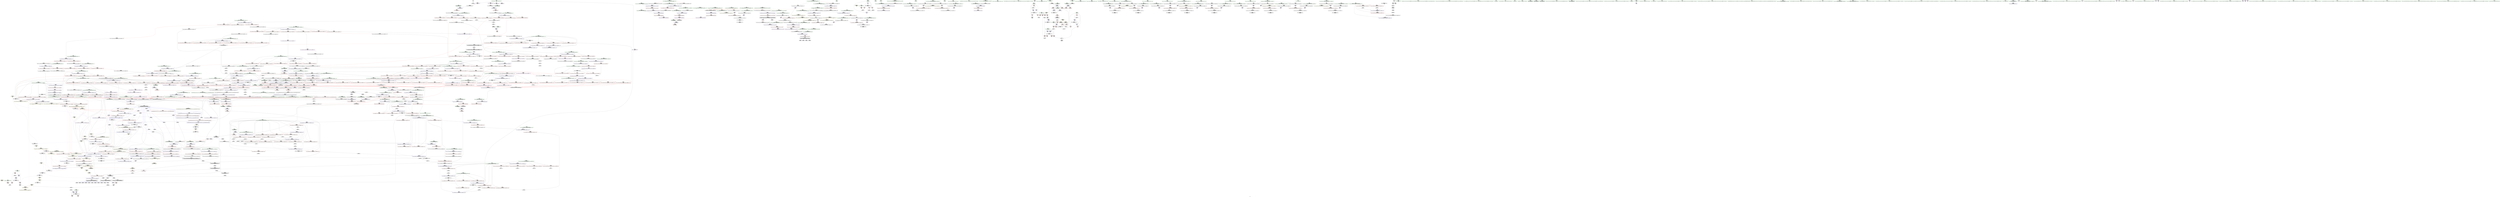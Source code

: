 digraph "SVFG" {
	label="SVFG";

	Node0x55ce281cdc50 [shape=record,color=grey,label="{NodeID: 0\nNullPtr}"];
	Node0x55ce281cdc50 -> Node0x55ce2822a5f0[style=solid];
	Node0x55ce282ef550 [shape=record,color=yellow,style=double,label="{NodeID: 1882\n2V_4 = CSCHI(MR_2V_2)\npts\{8 \}\nCS[]|{<s0>24}}"];
	Node0x55ce282ef550:s0 -> Node0x55ce282c0320[style=dashed,color=red];
	Node0x55ce2823aaf0 [shape=record,color=blue,label="{NodeID: 775\n754\<--764\n__secondChild\<--\n_ZSt13__adjust_heapIPiliN9__gnu_cxx5__ops15_Iter_comp_iterISt7greaterIiEEEEvT_T0_S8_T1_T2_\n}"];
	Node0x55ce2823aaf0 -> Node0x55ce28245db0[style=dashed];
	Node0x55ce2823aaf0 -> Node0x55ce28245e80[style=dashed];
	Node0x55ce2823aaf0 -> Node0x55ce28246360[style=dashed];
	Node0x55ce2823aaf0 -> Node0x55ce28246430[style=dashed];
	Node0x55ce2823aaf0 -> Node0x55ce2823abc0[style=dashed];
	Node0x55ce2823aaf0 -> Node0x55ce2823af00[style=dashed];
	Node0x55ce2823aaf0 -> Node0x55ce282bae20[style=dashed];
	Node0x55ce28231780 [shape=record,color=red,label="{NodeID: 443\n348\<--303\n\<--__cut\n_ZSt16__introsort_loopIPilN9__gnu_cxx5__ops15_Iter_comp_iterISt7greaterIiEEEEvT_S7_T0_T1_\n|{<s0>24}}"];
	Node0x55ce28231780:s0 -> Node0x55ce28344650[style=solid,color=red];
	Node0x55ce282259f0 [shape=record,color=green,label="{NodeID: 111\n599\<--600\n__last.addr\<--__last.addr_field_insensitive\n_ZSt11__make_heapIPiN9__gnu_cxx5__ops15_Iter_comp_iterISt7greaterIiEEEEvT_S7_RT0_\n}"];
	Node0x55ce282259f0 -> Node0x55ce28243c60[style=solid];
	Node0x55ce282259f0 -> Node0x55ce28243d30[style=solid];
	Node0x55ce282259f0 -> Node0x55ce28251070[style=solid];
	Node0x55ce2834d940 [shape=record,color=black,label="{NodeID: 1993\n1003 = PHI(664, )\n}"];
	Node0x55ce28246f90 [shape=record,color=red,label="{NodeID: 554\n895\<--875\n\<--__holeIndex.addr\n_ZSt11__push_heapIPiliN9__gnu_cxx5__ops14_Iter_comp_valISt7greaterIiEEEEvT_T0_S8_T1_RT2_\n}"];
	Node0x55ce28246f90 -> Node0x55ce2827d690[style=solid];
	Node0x55ce2827a990 [shape=record,color=grey,label="{NodeID: 1329\n485 = Binary(483, 484, )\n}"];
	Node0x55ce2827a990 -> Node0x55ce2827a810[style=solid];
	Node0x55ce2822a040 [shape=record,color=green,label="{NodeID: 222\n1441\<--1442\nthis.addr\<--this.addr_field_insensitive\n_ZN9__gnu_cxx5__ops14_Val_comp_iterISt7greaterIiEEclIiPiEEbRT_T0_\n}"];
	Node0x55ce2822a040 -> Node0x55ce2824cea0[style=solid];
	Node0x55ce2822a040 -> Node0x55ce2825a6b0[style=solid];
	Node0x55ce2824c9c0 [shape=record,color=red,label="{NodeID: 665\n1414\<--1397\n\<--__result.addr\n_ZNSt20__copy_move_backwardILb1ELb1ESt26random_access_iterator_tagE13__copy_move_bIiEEPT_PKS3_S6_S4_\n}"];
	Node0x55ce2824c9c0 -> Node0x55ce2822e860[style=solid];
	Node0x55ce28237bd0 [shape=record,color=purple,label="{NodeID: 333\n1506\<--451\noffset_0\<--\n}"];
	Node0x55ce28237bd0 -> Node0x55ce28250370[style=solid];
	Node0x55ce28221a20 [shape=record,color=green,label="{NodeID: 1\n4\<--1\n.str\<--dummyObj\nGlob }"];
	Node0x55ce2823abc0 [shape=record,color=blue,label="{NodeID: 776\n754\<--775\n__secondChild\<--mul\n_ZSt13__adjust_heapIPiliN9__gnu_cxx5__ops15_Iter_comp_iterISt7greaterIiEEEEvT_T0_S8_T1_T2_\n}"];
	Node0x55ce2823abc0 -> Node0x55ce28245db0[style=dashed];
	Node0x55ce2823abc0 -> Node0x55ce28245e80[style=dashed];
	Node0x55ce2823abc0 -> Node0x55ce28245f50[style=dashed];
	Node0x55ce2823abc0 -> Node0x55ce28246020[style=dashed];
	Node0x55ce2823abc0 -> Node0x55ce282460f0[style=dashed];
	Node0x55ce2823abc0 -> Node0x55ce282461c0[style=dashed];
	Node0x55ce2823abc0 -> Node0x55ce28246290[style=dashed];
	Node0x55ce2823abc0 -> Node0x55ce28246360[style=dashed];
	Node0x55ce2823abc0 -> Node0x55ce28246430[style=dashed];
	Node0x55ce2823abc0 -> Node0x55ce2823abc0[style=dashed];
	Node0x55ce2823abc0 -> Node0x55ce2823ac90[style=dashed];
	Node0x55ce2823abc0 -> Node0x55ce2823af00[style=dashed];
	Node0x55ce2823abc0 -> Node0x55ce282bae20[style=dashed];
	Node0x55ce28252cd0 [shape=record,color=yellow,style=double,label="{NodeID: 1551\n40V_1 = ENCHI(MR_40V_0)\npts\{199 \}\nFun[main]}"];
	Node0x55ce28252cd0 -> Node0x55ce282304d0[style=dashed];
	Node0x55ce28231850 [shape=record,color=red,label="{NodeID: 444\n355\<--303\n\<--__cut\n_ZSt16__introsort_loopIPilN9__gnu_cxx5__ops15_Iter_comp_iterISt7greaterIiEEEEvT_S7_T0_T1_\n}"];
	Node0x55ce28231850 -> Node0x55ce2824fb50[style=solid];
	Node0x55ce28225ac0 [shape=record,color=green,label="{NodeID: 112\n601\<--602\n__comp.addr\<--__comp.addr_field_insensitive\n_ZSt11__make_heapIPiN9__gnu_cxx5__ops15_Iter_comp_iterISt7greaterIiEEEEvT_S7_RT0_\n}"];
	Node0x55ce28225ac0 -> Node0x55ce28243e00[style=solid];
	Node0x55ce28225ac0 -> Node0x55ce28251140[style=solid];
	Node0x55ce2834da50 [shape=record,color=black,label="{NodeID: 1994\n1013 = PHI(664, )\n}"];
	Node0x55ce28247060 [shape=record,color=red,label="{NodeID: 555\n915\<--875\n\<--__holeIndex.addr\n_ZSt11__push_heapIPiliN9__gnu_cxx5__ops14_Iter_comp_valISt7greaterIiEEEEvT_T0_S8_T1_RT2_\n}"];
	Node0x55ce2827ab10 [shape=record,color=grey,label="{NodeID: 1330\n218 = Binary(217, 61, )\n}"];
	Node0x55ce2827ab10 -> Node0x55ce2824f0c0[style=solid];
	Node0x55ce2822a110 [shape=record,color=green,label="{NodeID: 223\n1443\<--1444\n__val.addr\<--__val.addr_field_insensitive\n_ZN9__gnu_cxx5__ops14_Val_comp_iterISt7greaterIiEEclIiPiEEbRT_T0_\n}"];
	Node0x55ce2822a110 -> Node0x55ce2824cf70[style=solid];
	Node0x55ce2822a110 -> Node0x55ce2825a780[style=solid];
	Node0x55ce2824ca90 [shape=record,color=red,label="{NodeID: 666\n1427\<--1397\n\<--__result.addr\n_ZNSt20__copy_move_backwardILb1ELb1ESt26random_access_iterator_tagE13__copy_move_bIiEEPT_PKS3_S6_S4_\n}"];
	Node0x55ce2824ca90 -> Node0x55ce2822e930[style=solid];
	Node0x55ce28237ca0 [shape=record,color=purple,label="{NodeID: 334\n1507\<--452\noffset_0\<--\n}"];
	Node0x55ce28237ca0 -> Node0x55ce2824da00[style=solid];
	Node0x55ce28221d60 [shape=record,color=green,label="{NodeID: 2\n9\<--1\n.str.1\<--dummyObj\nGlob }"];
	Node0x55ce282ef810 [shape=record,color=yellow,style=double,label="{NodeID: 1884\n2V_2 = CSCHI(MR_2V_1)\npts\{8 \}\nCS[]|{<s0>29}}"];
	Node0x55ce282ef810:s0 -> Node0x55ce282c3f20[style=dashed,color=red];
	Node0x55ce2823ac90 [shape=record,color=blue,label="{NodeID: 777\n754\<--787\n__secondChild\<--dec\n_ZSt13__adjust_heapIPiliN9__gnu_cxx5__ops15_Iter_comp_iterISt7greaterIiEEEEvT_T0_S8_T1_T2_\n}"];
	Node0x55ce2823ac90 -> Node0x55ce28245db0[style=dashed];
	Node0x55ce2823ac90 -> Node0x55ce28245e80[style=dashed];
	Node0x55ce2823ac90 -> Node0x55ce282461c0[style=dashed];
	Node0x55ce2823ac90 -> Node0x55ce28246290[style=dashed];
	Node0x55ce2823ac90 -> Node0x55ce28246360[style=dashed];
	Node0x55ce2823ac90 -> Node0x55ce28246430[style=dashed];
	Node0x55ce2823ac90 -> Node0x55ce2823abc0[style=dashed];
	Node0x55ce2823ac90 -> Node0x55ce2823af00[style=dashed];
	Node0x55ce2823ac90 -> Node0x55ce282bae20[style=dashed];
	Node0x55ce28231920 [shape=record,color=red,label="{NodeID: 445\n364\<--361\n\<--__n.addr\n_ZSt4__lgl\n}"];
	Node0x55ce28225b90 [shape=record,color=green,label="{NodeID: 113\n603\<--604\n__len\<--__len_field_insensitive\n_ZSt11__make_heapIPiN9__gnu_cxx5__ops15_Iter_comp_iterISt7greaterIiEEEEvT_S7_RT0_\n}"];
	Node0x55ce28225b90 -> Node0x55ce28243ed0[style=solid];
	Node0x55ce28225b90 -> Node0x55ce28243fa0[style=solid];
	Node0x55ce28225b90 -> Node0x55ce28251210[style=solid];
	Node0x55ce2834db60 [shape=record,color=black,label="{NodeID: 1995\n1027 = PHI(664, )\n}"];
	Node0x55ce28247130 [shape=record,color=red,label="{NodeID: 556\n920\<--875\n\<--__holeIndex.addr\n_ZSt11__push_heapIPiliN9__gnu_cxx5__ops14_Iter_comp_valISt7greaterIiEEEEvT_T0_S8_T1_RT2_\n}"];
	Node0x55ce28247130 -> Node0x55ce2827b110[style=solid];
	Node0x55ce2827ac90 [shape=record,color=grey,label="{NodeID: 1331\n212 = Binary(211, 61, )\n}"];
	Node0x55ce2822a1e0 [shape=record,color=green,label="{NodeID: 224\n1445\<--1446\n__it.addr\<--__it.addr_field_insensitive\n_ZN9__gnu_cxx5__ops14_Val_comp_iterISt7greaterIiEEclIiPiEEbRT_T0_\n}"];
	Node0x55ce2822a1e0 -> Node0x55ce2824d040[style=solid];
	Node0x55ce2822a1e0 -> Node0x55ce2825a850[style=solid];
	Node0x55ce2824cb60 [shape=record,color=red,label="{NodeID: 667\n1411\<--1399\n\<--_Num\n_ZNSt20__copy_move_backwardILb1ELb1ESt26random_access_iterator_tagE13__copy_move_bIiEEPT_PKS3_S6_S4_\n}"];
	Node0x55ce2824cb60 -> Node0x55ce2827cc10[style=solid];
	Node0x55ce28237d70 [shape=record,color=purple,label="{NodeID: 335\n492\<--491\nadd.ptr1\<--\n_ZSt27__unguarded_partition_pivotIPiN9__gnu_cxx5__ops15_Iter_comp_iterISt7greaterIiEEEET_S7_S7_T0_\n|{<s0>36}}"];
	Node0x55ce28237d70:s0 -> Node0x55ce283532f0[style=solid,color=red];
	Node0x55ce28221e20 [shape=record,color=green,label="{NodeID: 3\n11\<--1\n.str.2\<--dummyObj\nGlob }"];
	Node0x55ce2823ad60 [shape=record,color=blue,label="{NodeID: 778\n797\<--794\nadd.ptr5\<--\n_ZSt13__adjust_heapIPiliN9__gnu_cxx5__ops15_Iter_comp_iterISt7greaterIiEEEEvT_T0_S8_T1_T2_\n}"];
	Node0x55ce2823ad60 -> Node0x55ce282b0800[style=dashed];
	Node0x55ce28252e90 [shape=record,color=yellow,style=double,label="{NodeID: 1553\n2V_1 = ENCHI(MR_2V_0)\npts\{8 \}\nFun[_ZSt13move_backwardIPiS0_ET0_T_S2_S1_]|{<s0>95}}"];
	Node0x55ce28252e90:s0 -> Node0x55ce28251f40[style=dashed,color=red];
	Node0x55ce282319f0 [shape=record,color=red,label="{NodeID: 446\n397\<--384\n\<--__first.addr\n_ZSt22__final_insertion_sortIPiN9__gnu_cxx5__ops15_Iter_comp_iterISt7greaterIiEEEEvT_S7_T0_\n}"];
	Node0x55ce282319f0 -> Node0x55ce28234150[style=solid];
	Node0x55ce28225c60 [shape=record,color=green,label="{NodeID: 114\n605\<--606\n__parent\<--__parent_field_insensitive\n_ZSt11__make_heapIPiN9__gnu_cxx5__ops15_Iter_comp_iterISt7greaterIiEEEEvT_S7_RT0_\n}"];
	Node0x55ce28225c60 -> Node0x55ce28244070[style=solid];
	Node0x55ce28225c60 -> Node0x55ce28244140[style=solid];
	Node0x55ce28225c60 -> Node0x55ce28244210[style=solid];
	Node0x55ce28225c60 -> Node0x55ce282442e0[style=solid];
	Node0x55ce28225c60 -> Node0x55ce282512e0[style=solid];
	Node0x55ce28225c60 -> Node0x55ce28251550[style=solid];
	Node0x55ce2834dca0 [shape=record,color=black,label="{NodeID: 1996\n1035 = PHI(664, )\n}"];
	Node0x55ce28247200 [shape=record,color=red,label="{NodeID: 557\n928\<--875\n\<--__holeIndex.addr\n_ZSt11__push_heapIPiliN9__gnu_cxx5__ops14_Iter_comp_valISt7greaterIiEEEEvT_T0_S8_T1_RT2_\n}"];
	Node0x55ce2827ae10 [shape=record,color=grey,label="{NodeID: 1332\n1408 = Binary(1406, 1407, )\n}"];
	Node0x55ce2827ae10 -> Node0x55ce28279f10[style=solid];
	Node0x55ce2822a2b0 [shape=record,color=green,label="{NodeID: 225\n1459\<--1460\nthis.addr\<--this.addr_field_insensitive\n_ZN9__gnu_cxx5__ops14_Val_comp_iterISt7greaterIiEEC2EONS0_15_Iter_comp_iterIS3_EE\n}"];
	Node0x55ce2822a2b0 -> Node0x55ce2824d110[style=solid];
	Node0x55ce2822a2b0 -> Node0x55ce2825a920[style=solid];
	Node0x55ce2824cc30 [shape=record,color=red,label="{NodeID: 668\n1415\<--1399\n\<--_Num\n_ZNSt20__copy_move_backwardILb1ELb1ESt26random_access_iterator_tagE13__copy_move_bIiEEPT_PKS3_S6_S4_\n}"];
	Node0x55ce2824cc30 -> Node0x55ce28279d90[style=solid];
	Node0x55ce28237e40 [shape=record,color=purple,label="{NodeID: 336\n495\<--494\nadd.ptr2\<--\n_ZSt27__unguarded_partition_pivotIPiN9__gnu_cxx5__ops15_Iter_comp_iterISt7greaterIiEEEET_S7_S7_T0_\n|{<s0>36}}"];
	Node0x55ce28237e40:s0 -> Node0x55ce28353510[style=solid,color=red];
	Node0x55ce28221ee0 [shape=record,color=green,label="{NodeID: 4\n13\<--1\n.str.3\<--dummyObj\nGlob }"];
	Node0x55ce2823ae30 [shape=record,color=blue,label="{NodeID: 779\n746\<--799\n__holeIndex.addr\<--\n_ZSt13__adjust_heapIPiliN9__gnu_cxx5__ops15_Iter_comp_iterISt7greaterIiEEEEvT_T0_S8_T1_T2_\n}"];
	Node0x55ce2823ae30 -> Node0x55ce28245800[style=dashed];
	Node0x55ce2823ae30 -> Node0x55ce282458d0[style=dashed];
	Node0x55ce2823ae30 -> Node0x55ce2823ae30[style=dashed];
	Node0x55ce2823ae30 -> Node0x55ce2823b0a0[style=dashed];
	Node0x55ce2823ae30 -> Node0x55ce282ba920[style=dashed];
	Node0x55ce28231ac0 [shape=record,color=red,label="{NodeID: 447\n404\<--384\n\<--__first.addr\n_ZSt22__final_insertion_sortIPiN9__gnu_cxx5__ops15_Iter_comp_iterISt7greaterIiEEEEvT_S7_T0_\n|{<s0>27}}"];
	Node0x55ce28231ac0:s0 -> Node0x55ce28345b80[style=solid,color=red];
	Node0x55ce2822a6c0 [shape=record,color=green,label="{NodeID: 115\n607\<--608\n__value\<--__value_field_insensitive\n_ZSt11__make_heapIPiN9__gnu_cxx5__ops15_Iter_comp_iterISt7greaterIiEEEEvT_S7_RT0_\n|{|<s1>44}}"];
	Node0x55ce2822a6c0 -> Node0x55ce282513b0[style=solid];
	Node0x55ce2822a6c0:s1 -> Node0x55ce28350f30[style=solid,color=red];
	Node0x55ce2834dde0 [shape=record,color=black,label="{NodeID: 1997\n1067 = PHI(664, )\n}"];
	Node0x55ce282472d0 [shape=record,color=red,label="{NodeID: 558\n896\<--877\n\<--__topIndex.addr\n_ZSt11__push_heapIPiliN9__gnu_cxx5__ops14_Iter_comp_valISt7greaterIiEEEEvT_T0_S8_T1_RT2_\n}"];
	Node0x55ce282472d0 -> Node0x55ce2827d690[style=solid];
	Node0x55ce2827af90 [shape=record,color=grey,label="{NodeID: 1333\n922 = Binary(921, 254, )\n}"];
	Node0x55ce2827af90 -> Node0x55ce2823ba60[style=solid];
	Node0x55ce2822a380 [shape=record,color=green,label="{NodeID: 226\n1461\<--1462\n__comp.addr\<--__comp.addr_field_insensitive\n_ZN9__gnu_cxx5__ops14_Val_comp_iterISt7greaterIiEEC2EONS0_15_Iter_comp_iterIS3_EE\n}"];
	Node0x55ce2822a380 -> Node0x55ce2824d1e0[style=solid];
	Node0x55ce2822a380 -> Node0x55ce2825a9f0[style=solid];
	Node0x55ce2824cd00 [shape=record,color=red,label="{NodeID: 669\n1421\<--1399\n\<--_Num\n_ZNSt20__copy_move_backwardILb1ELb1ESt26random_access_iterator_tagE13__copy_move_bIiEEPT_PKS3_S6_S4_\n}"];
	Node0x55ce2824cd00 -> Node0x55ce28279c10[style=solid];
	Node0x55ce282c9180 [shape=record,color=yellow,style=double,label="{NodeID: 1444\n109V_1 = ENCHI(MR_109V_0)\npts\{4360000 \}\nFun[_ZSt11__sort_heapIPiN9__gnu_cxx5__ops15_Iter_comp_iterISt7greaterIiEEEEvT_S7_RT0_]|{<s0>42}}"];
	Node0x55ce282c9180:s0 -> Node0x55ce282ca8e0[style=dashed,color=red];
	Node0x55ce28237f10 [shape=record,color=purple,label="{NodeID: 337\n1509\<--496\noffset_0\<--\n}"];
	Node0x55ce28237f10 -> Node0x55ce282506b0[style=solid];
	Node0x55ce28222750 [shape=record,color=green,label="{NodeID: 5\n15\<--1\n.str.4\<--dummyObj\nGlob }"];
	Node0x55ce282efc30 [shape=record,color=yellow,style=double,label="{NodeID: 1887\n2V_2 = CSCHI(MR_2V_1)\npts\{8 \}\nCS[]|{<s0>38}}"];
	Node0x55ce282efc30:s0 -> Node0x55ce282b9520[style=dashed,color=red];
	Node0x55ce2823af00 [shape=record,color=blue,label="{NodeID: 780\n754\<--814\n__secondChild\<--mul12\n_ZSt13__adjust_heapIPiliN9__gnu_cxx5__ops15_Iter_comp_iterISt7greaterIiEEEEvT_T0_S8_T1_T2_\n}"];
	Node0x55ce2823af00 -> Node0x55ce28246500[style=dashed];
	Node0x55ce2823af00 -> Node0x55ce282465d0[style=dashed];
	Node0x55ce2823af00 -> Node0x55ce282bae20[style=dashed];
	Node0x55ce28231b90 [shape=record,color=red,label="{NodeID: 448\n405\<--384\n\<--__first.addr\n_ZSt22__final_insertion_sortIPiN9__gnu_cxx5__ops15_Iter_comp_iterISt7greaterIiEEEEvT_S7_T0_\n}"];
	Node0x55ce28231b90 -> Node0x55ce28237550[style=solid];
	Node0x55ce2822a790 [shape=record,color=green,label="{NodeID: 116\n609\<--610\nagg.tmp\<--agg.tmp_field_insensitive\n_ZSt11__make_heapIPiN9__gnu_cxx5__ops15_Iter_comp_iterISt7greaterIiEEEEvT_S7_RT0_\n}"];
	Node0x55ce2822a790 -> Node0x55ce28234b10[style=solid];
	Node0x55ce2834df20 [shape=record,color=black,label="{NodeID: 1998\n1079 = PHI(664, )\n}"];
	Node0x55ce282473a0 [shape=record,color=red,label="{NodeID: 559\n899\<--881\n\<--__comp.addr\n_ZSt11__push_heapIPiliN9__gnu_cxx5__ops14_Iter_comp_valISt7greaterIiEEEEvT_T0_S8_T1_RT2_\n|{<s0>61}}"];
	Node0x55ce282473a0:s0 -> Node0x55ce283474f0[style=solid,color=red];
	Node0x55ce2827b110 [shape=record,color=grey,label="{NodeID: 1334\n921 = Binary(920, 258, )\n}"];
	Node0x55ce2827b110 -> Node0x55ce2827af90[style=solid];
	Node0x55ce2822a450 [shape=record,color=green,label="{NodeID: 227\n1473\<--1474\n__comp\<--__comp_field_insensitive\n_ZN9__gnu_cxx5__ops15_Iter_comp_iterISt7greaterIiEEC2ES3_\n|{<s0>110}}"];
	Node0x55ce2822a450:s0 -> Node0x55ce28345390[style=solid,color=red];
	Node0x55ce2824cdd0 [shape=record,color=red,label="{NodeID: 670\n1428\<--1399\n\<--_Num\n_ZNSt20__copy_move_backwardILb1ELb1ESt26random_access_iterator_tagE13__copy_move_bIiEEPT_PKS3_S6_S4_\n}"];
	Node0x55ce2824cdd0 -> Node0x55ce28279a90[style=solid];
	Node0x55ce282c9260 [shape=record,color=yellow,style=double,label="{NodeID: 1445\n2V_1 = ENCHI(MR_2V_0)\npts\{8 \}\nFun[_ZSt9iter_swapIPiS0_EvT_T0_]|{<s0>79|<s1>79|<s2>79}}"];
	Node0x55ce282c9260:s0 -> Node0x55ce2824a120[style=dashed,color=red];
	Node0x55ce282c9260:s1 -> Node0x55ce2824a1f0[style=dashed,color=red];
	Node0x55ce282c9260:s2 -> Node0x55ce2823ceb0[style=dashed,color=red];
	Node0x55ce28237fe0 [shape=record,color=purple,label="{NodeID: 338\n1510\<--497\noffset_0\<--\n}"];
	Node0x55ce28237fe0 -> Node0x55ce2824dad0[style=solid];
	Node0x55ce282227e0 [shape=record,color=green,label="{NodeID: 6\n47\<--1\n\<--dummyObj\nCan only get source location for instruction, argument, global var or function.}"];
	Node0x55ce282efd90 [shape=record,color=yellow,style=double,label="{NodeID: 1888\n2V_3 = CSCHI(MR_2V_2)\npts\{8 \}\nCS[]|{<s0>22}}"];
	Node0x55ce282efd90:s0 -> Node0x55ce282ef550[style=dashed,color=blue];
	Node0x55ce2823afd0 [shape=record,color=blue,label="{NodeID: 781\n824\<--821\nadd.ptr16\<--\n_ZSt13__adjust_heapIPiliN9__gnu_cxx5__ops15_Iter_comp_iterISt7greaterIiEEEEvT_T0_S8_T1_T2_\n}"];
	Node0x55ce2823afd0 -> Node0x55ce282ba420[style=dashed];
	Node0x55ce28231c60 [shape=record,color=red,label="{NodeID: 449\n413\<--384\n\<--__first.addr\n_ZSt22__final_insertion_sortIPiN9__gnu_cxx5__ops15_Iter_comp_iterISt7greaterIiEEEEvT_S7_T0_\n}"];
	Node0x55ce28231c60 -> Node0x55ce282377c0[style=solid];
	Node0x55ce2822a860 [shape=record,color=green,label="{NodeID: 117\n639\<--640\n_ZSt4moveIRiEONSt16remove_referenceIT_E4typeEOS2_\<--_ZSt4moveIRiEONSt16remove_referenceIT_E4typeEOS2__field_insensitive\n}"];
	Node0x55ce2834e060 [shape=record,color=black,label="{NodeID: 1999\n1125 = PHI(730, )\n}"];
	Node0x55ce2834e060 -> Node0x55ce2824a120[style=solid];
	Node0x55ce28247470 [shape=record,color=red,label="{NodeID: 560\n901\<--883\n\<--__parent\n_ZSt11__push_heapIPiliN9__gnu_cxx5__ops14_Iter_comp_valISt7greaterIiEEEEvT_T0_S8_T1_RT2_\n}"];
	Node0x55ce2827b290 [shape=record,color=grey,label="{NodeID: 1335\n891 = Binary(890, 258, )\n}"];
	Node0x55ce2827b290 -> Node0x55ce2827b410[style=solid];
	Node0x55ce2822a520 [shape=record,color=green,label="{NodeID: 228\n1475\<--1476\nthis.addr\<--this.addr_field_insensitive\n_ZN9__gnu_cxx5__ops15_Iter_comp_iterISt7greaterIiEEC2ES3_\n}"];
	Node0x55ce2822a520 -> Node0x55ce2824d2b0[style=solid];
	Node0x55ce2822a520 -> Node0x55ce2825aac0[style=solid];
	Node0x55ce2824cea0 [shape=record,color=red,label="{NodeID: 671\n1450\<--1441\nthis1\<--this.addr\n_ZN9__gnu_cxx5__ops14_Val_comp_iterISt7greaterIiEEclIiPiEEbRT_T0_\n}"];
	Node0x55ce2824cea0 -> Node0x55ce28239840[style=solid];
	Node0x55ce282380b0 [shape=record,color=purple,label="{NodeID: 339\n503\<--502\nadd.ptr3\<--\n_ZSt27__unguarded_partition_pivotIPiN9__gnu_cxx5__ops15_Iter_comp_iterISt7greaterIiEEEET_S7_S7_T0_\n|{<s0>38}}"];
	Node0x55ce282380b0:s0 -> Node0x55ce28344e90[style=solid,color=red];
	Node0x55ce28222870 [shape=record,color=green,label="{NodeID: 7\n61\<--1\n\<--dummyObj\nCan only get source location for instruction, argument, global var or function.}"];
	Node0x55ce2823b0a0 [shape=record,color=blue,label="{NodeID: 782\n746\<--827\n__holeIndex.addr\<--sub17\n_ZSt13__adjust_heapIPiliN9__gnu_cxx5__ops15_Iter_comp_iterISt7greaterIiEEEEvT_T0_S8_T1_T2_\n}"];
	Node0x55ce2823b0a0 -> Node0x55ce282ba920[style=dashed];
	Node0x55ce28231d30 [shape=record,color=red,label="{NodeID: 450\n423\<--384\n\<--__first.addr\n_ZSt22__final_insertion_sortIPiN9__gnu_cxx5__ops15_Iter_comp_iterISt7greaterIiEEEEvT_S7_T0_\n|{<s0>31}}"];
	Node0x55ce28231d30:s0 -> Node0x55ce28345b80[style=solid,color=red];
	Node0x55ce2822a960 [shape=record,color=green,label="{NodeID: 118\n653\<--654\n_ZSt13__adjust_heapIPiliN9__gnu_cxx5__ops15_Iter_comp_iterISt7greaterIiEEEEvT_T0_S8_T1_T2_\<--_ZSt13__adjust_heapIPiliN9__gnu_cxx5__ops15_Iter_comp_iterISt7greaterIiEEEEvT_T0_S8_T1_T2__field_insensitive\n}"];
	Node0x55ce2834e230 [shape=record,color=black,label="{NodeID: 2000\n1129 = PHI(730, )\n}"];
	Node0x55ce2834e230 -> Node0x55ce2824a1f0[style=solid];
	Node0x55ce28247540 [shape=record,color=red,label="{NodeID: 561\n910\<--883\n\<--__parent\n_ZSt11__push_heapIPiliN9__gnu_cxx5__ops14_Iter_comp_valISt7greaterIiEEEEvT_T0_S8_T1_RT2_\n}"];
	Node0x55ce2827b410 [shape=record,color=grey,label="{NodeID: 1336\n892 = Binary(891, 254, )\n}"];
	Node0x55ce2827b410 -> Node0x55ce2823b7f0[style=solid];
	Node0x55ce2822a5f0 [shape=record,color=black,label="{NodeID: 229\n2\<--3\ndummyVal\<--dummyVal\n}"];
	Node0x55ce2824cf70 [shape=record,color=red,label="{NodeID: 672\n1452\<--1443\n\<--__val.addr\n_ZN9__gnu_cxx5__ops14_Val_comp_iterISt7greaterIiEEclIiPiEEbRT_T0_\n|{<s0>108}}"];
	Node0x55ce2824cf70:s0 -> Node0x55ce28352750[style=solid,color=red];
	Node0x55ce28238180 [shape=record,color=purple,label="{NodeID: 340\n1512\<--506\noffset_0\<--\n}"];
	Node0x55ce28238180 -> Node0x55ce28250780[style=solid];
	Node0x55ce28222900 [shape=record,color=green,label="{NodeID: 8\n73\<--1\n\<--dummyObj\nCan only get source location for instruction, argument, global var or function.|{<s0>52}}"];
	Node0x55ce28222900:s0 -> Node0x55ce283430a0[style=solid,color=red];
	Node0x55ce2823b170 [shape=record,color=blue,label="{NodeID: 783\n847\<--846\n__t.addr\<--__t\n_ZSt4moveIRN9__gnu_cxx5__ops15_Iter_comp_iterISt7greaterIiEEEEONSt16remove_referenceIT_E4typeEOS8_\n}"];
	Node0x55ce2823b170 -> Node0x55ce28246910[style=dashed];
	Node0x55ce28253350 [shape=record,color=yellow,style=double,label="{NodeID: 1558\n2V_1 = ENCHI(MR_2V_0)\npts\{8 \}\nFun[_ZSt27__unguarded_partition_pivotIPiN9__gnu_cxx5__ops15_Iter_comp_iterISt7greaterIiEEEET_S7_S7_T0_]|{<s0>36}}"];
	Node0x55ce28253350:s0 -> Node0x55ce282b6430[style=dashed,color=red];
	Node0x55ce28231e00 [shape=record,color=red,label="{NodeID: 451\n396\<--386\n\<--__last.addr\n_ZSt22__final_insertion_sortIPiN9__gnu_cxx5__ops15_Iter_comp_iterISt7greaterIiEEEEvT_S7_T0_\n}"];
	Node0x55ce28231e00 -> Node0x55ce28234080[style=solid];
	Node0x55ce2822aa60 [shape=record,color=green,label="{NodeID: 119\n668\<--669\nthis.addr\<--this.addr_field_insensitive\n_ZN9__gnu_cxx5__ops15_Iter_comp_iterISt7greaterIiEEclIPiS6_EEbT_T0_\n}"];
	Node0x55ce2822aa60 -> Node0x55ce28244550[style=solid];
	Node0x55ce2822aa60 -> Node0x55ce28251620[style=solid];
	Node0x55ce2834e370 [shape=record,color=black,label="{NodeID: 2001\n1133 = PHI(730, )\n}"];
	Node0x55ce2834e370 -> Node0x55ce2824a2c0[style=solid];
	Node0x55ce28247610 [shape=record,color=red,label="{NodeID: 562\n918\<--883\n\<--__parent\n_ZSt11__push_heapIPiliN9__gnu_cxx5__ops14_Iter_comp_valISt7greaterIiEEEEvT_T0_S8_T1_RT2_\n}"];
	Node0x55ce28247610 -> Node0x55ce2823b990[style=solid];
	Node0x55ce2827b590 [shape=record,color=grey,label="{NodeID: 1337\n319 = cmp(318, 320, )\n}"];
	Node0x55ce28232820 [shape=record,color=black,label="{NodeID: 230\n195\<--47\nmain_ret\<--\nmain\n}"];
	Node0x55ce2824d040 [shape=record,color=red,label="{NodeID: 673\n1453\<--1445\n\<--__it.addr\n_ZN9__gnu_cxx5__ops14_Val_comp_iterISt7greaterIiEEclIiPiEEbRT_T0_\n|{<s0>108}}"];
	Node0x55ce2824d040:s0 -> Node0x55ce283528e0[style=solid,color=red];
	Node0x55ce28238250 [shape=record,color=purple,label="{NodeID: 341\n1513\<--507\noffset_0\<--\n}"];
	Node0x55ce28238250 -> Node0x55ce2824dba0[style=solid];
	Node0x55ce282229c0 [shape=record,color=green,label="{NodeID: 9\n249\<--1\n\<--dummyObj\nCan only get source location for instruction, argument, global var or function.}"];
	Node0x55ce2823b240 [shape=record,color=blue,label="{NodeID: 784\n855\<--853\nthis.addr\<--this\n_ZN9__gnu_cxx5__ops14_Iter_comp_valISt7greaterIiEEC2EONS0_15_Iter_comp_iterIS3_EE\n}"];
	Node0x55ce2823b240 -> Node0x55ce282469e0[style=dashed];
	Node0x55ce28231ed0 [shape=record,color=red,label="{NodeID: 452\n415\<--386\n\<--__last.addr\n_ZSt22__final_insertion_sortIPiN9__gnu_cxx5__ops15_Iter_comp_iterISt7greaterIiEEEEvT_S7_T0_\n|{<s0>29}}"];
	Node0x55ce28231ed0:s0 -> Node0x55ce28350bc0[style=solid,color=red];
	Node0x55ce2822ab30 [shape=record,color=green,label="{NodeID: 120\n670\<--671\n__it1.addr\<--__it1.addr_field_insensitive\n_ZN9__gnu_cxx5__ops15_Iter_comp_iterISt7greaterIiEEclIPiS6_EEbT_T0_\n}"];
	Node0x55ce2822ab30 -> Node0x55ce28244620[style=solid];
	Node0x55ce2822ab30 -> Node0x55ce282516f0[style=solid];
	Node0x55ce2834e4b0 [shape=record,color=black,label="{NodeID: 2002\n1177 = PHI(664, )\n}"];
	Node0x55ce282476e0 [shape=record,color=red,label="{NodeID: 563\n913\<--912\n\<--call2\n_ZSt11__push_heapIPiliN9__gnu_cxx5__ops14_Iter_comp_valISt7greaterIiEEEEvT_T0_S8_T1_RT2_\n}"];
	Node0x55ce282476e0 -> Node0x55ce2823b8c0[style=solid];
	Node0x55ce2827b710 [shape=record,color=grey,label="{NodeID: 1338\n581 = cmp(580, 258, )\n}"];
	Node0x55ce282328f0 [shape=record,color=black,label="{NodeID: 231\n54\<--53\nidxprom\<--\n_Z4doItv\n}"];
	Node0x55ce2824d110 [shape=record,color=red,label="{NodeID: 674\n1465\<--1459\nthis1\<--this.addr\n_ZN9__gnu_cxx5__ops14_Val_comp_iterISt7greaterIiEEC2EONS0_15_Iter_comp_iterIS3_EE\n}"];
	Node0x55ce2824d110 -> Node0x55ce28239910[style=solid];
	Node0x55ce28238320 [shape=record,color=purple,label="{NodeID: 342\n557\<--556\nincdec.ptr\<--\n_ZSt13__heap_selectIPiN9__gnu_cxx5__ops15_Iter_comp_iterISt7greaterIiEEEEvT_S7_S7_T0_\n}"];
	Node0x55ce28238320 -> Node0x55ce28250b90[style=solid];
	Node0x55ce28222ac0 [shape=record,color=green,label="{NodeID: 10\n254\<--1\n\<--dummyObj\nCan only get source location for instruction, argument, global var or function.}"];
	Node0x55ce2823b310 [shape=record,color=blue,label="{NodeID: 785\n857\<--854\n__comp.addr\<--__comp\n_ZN9__gnu_cxx5__ops14_Iter_comp_valISt7greaterIiEEC2EONS0_15_Iter_comp_iterIS3_EE\n}"];
	Node0x55ce2823b310 -> Node0x55ce28246ab0[style=dashed];
	Node0x55ce28231fa0 [shape=record,color=red,label="{NodeID: 453\n424\<--386\n\<--__last.addr\n_ZSt22__final_insertion_sortIPiN9__gnu_cxx5__ops15_Iter_comp_iterISt7greaterIiEEEEvT_S7_T0_\n|{<s0>31}}"];
	Node0x55ce28231fa0:s0 -> Node0x55ce28345cd0[style=solid,color=red];
	Node0x55ce2822ac00 [shape=record,color=green,label="{NodeID: 121\n672\<--673\n__it2.addr\<--__it2.addr_field_insensitive\n_ZN9__gnu_cxx5__ops15_Iter_comp_iterISt7greaterIiEEclIPiS6_EEbT_T0_\n}"];
	Node0x55ce2822ac00 -> Node0x55ce282446f0[style=solid];
	Node0x55ce2822ac00 -> Node0x55ce282517c0[style=solid];
	Node0x55ce2834e5c0 [shape=record,color=black,label="{NodeID: 2003\n1264 = PHI(1351, )\n|{<s0>95}}"];
	Node0x55ce2834e5c0:s0 -> Node0x55ce28345850[style=solid,color=red];
	Node0x55ce282477b0 [shape=record,color=red,label="{NodeID: 564\n926\<--925\n\<--call6\n_ZSt11__push_heapIPiliN9__gnu_cxx5__ops14_Iter_comp_valISt7greaterIiEEEEvT_T0_S8_T1_RT2_\n}"];
	Node0x55ce282477b0 -> Node0x55ce2823bb30[style=solid];
	Node0x55ce2827b890 [shape=record,color=grey,label="{NodeID: 1339\n79 = cmp(77, 78, )\n}"];
	Node0x55ce282329c0 [shape=record,color=black,label="{NodeID: 232\n65\<--64\nidx.ext\<--\n_Z4doItv\n}"];
	Node0x55ce2824d1e0 [shape=record,color=red,label="{NodeID: 675\n1467\<--1461\n\<--__comp.addr\n_ZN9__gnu_cxx5__ops14_Val_comp_iterISt7greaterIiEEC2EONS0_15_Iter_comp_iterIS3_EE\n}"];
	Node0x55ce2824d1e0 -> Node0x55ce282399e0[style=solid];
	Node0x55ce282383f0 [shape=record,color=purple,label="{NodeID: 343\n584\<--583\nincdec.ptr\<--\n_ZSt11__sort_heapIPiN9__gnu_cxx5__ops15_Iter_comp_iterISt7greaterIiEEEEvT_S7_RT0_\n}"];
	Node0x55ce282383f0 -> Node0x55ce28250ed0[style=solid];
	Node0x55ce28222bc0 [shape=record,color=green,label="{NodeID: 11\n258\<--1\n\<--dummyObj\nCan only get source location for instruction, argument, global var or function.}"];
	Node0x55ce2823b3e0 [shape=record,color=blue,label="{NodeID: 786\n873\<--868\n__first.addr\<--__first\n_ZSt11__push_heapIPiliN9__gnu_cxx5__ops14_Iter_comp_valISt7greaterIiEEEEvT_T0_S8_T1_RT2_\n}"];
	Node0x55ce2823b3e0 -> Node0x55ce28246b80[style=dashed];
	Node0x55ce2823b3e0 -> Node0x55ce28246c50[style=dashed];
	Node0x55ce2823b3e0 -> Node0x55ce28246d20[style=dashed];
	Node0x55ce2823b3e0 -> Node0x55ce28246df0[style=dashed];
	Node0x55ce28232070 [shape=record,color=red,label="{NodeID: 454\n448\<--437\n\<--__first.addr\n_ZSt14__partial_sortIPiN9__gnu_cxx5__ops15_Iter_comp_iterISt7greaterIiEEEEvT_S7_S7_T0_\n|{<s0>33}}"];
	Node0x55ce28232070:s0 -> Node0x55ce28352290[style=solid,color=red];
	Node0x55ce2822acd0 [shape=record,color=green,label="{NodeID: 122\n682\<--683\n_ZNKSt7greaterIiEclERKiS2_\<--_ZNKSt7greaterIiEclERKiS2__field_insensitive\n}"];
	Node0x55ce2834e7c0 [shape=record,color=black,label="{NodeID: 2004\n1268 = PHI(1351, )\n|{<s0>95}}"];
	Node0x55ce2834e7c0:s0 -> Node0x55ce28345960[style=solid,color=red];
	Node0x55ce28247880 [shape=record,color=red,label="{NodeID: 565\n937\<--934\n\<--__t.addr\n_ZSt4moveIRSt7greaterIiEEONSt16remove_referenceIT_E4typeEOS4_\n}"];
	Node0x55ce28247880 -> Node0x55ce282355a0[style=solid];
	Node0x55ce2827ba10 [shape=record,color=grey,label="{NodeID: 1340\n620 = cmp(619, 254, )\n}"];
	Node0x55ce28232a90 [shape=record,color=black,label="{NodeID: 233\n106\<--105\nconv\<--\n_Z4doItv\n}"];
	Node0x55ce28232a90 -> Node0x55ce28277f90[style=solid];
	Node0x55ce2824d2b0 [shape=record,color=red,label="{NodeID: 676\n1478\<--1475\nthis1\<--this.addr\n_ZN9__gnu_cxx5__ops15_Iter_comp_iterISt7greaterIiEEC2ES3_\n}"];
	Node0x55ce2824d2b0 -> Node0x55ce28239ab0[style=solid];
	Node0x55ce282384c0 [shape=record,color=purple,label="{NodeID: 344\n1515\<--649\noffset_0\<--\n}"];
	Node0x55ce282384c0 -> Node0x55ce28251480[style=solid];
	Node0x55ce28222cc0 [shape=record,color=green,label="{NodeID: 12\n259\<--1\n\<--dummyObj\nCan only get source location for instruction, argument, global var or function.}"];
	Node0x55ce282f05d0 [shape=record,color=yellow,style=double,label="{NodeID: 1894\n2V_3 = CSCHI(MR_2V_2)\npts\{8 \}\nCS[]|{<s0>41|<s1>42}}"];
	Node0x55ce282f05d0:s0 -> Node0x55ce282c5820[style=dashed,color=blue];
	Node0x55ce282f05d0:s1 -> Node0x55ce282aeb00[style=dashed,color=blue];
	Node0x55ce2823b4b0 [shape=record,color=blue,label="{NodeID: 787\n875\<--869\n__holeIndex.addr\<--__holeIndex\n_ZSt11__push_heapIPiliN9__gnu_cxx5__ops14_Iter_comp_valISt7greaterIiEEEEvT_T0_S8_T1_RT2_\n}"];
	Node0x55ce2823b4b0 -> Node0x55ce28246ec0[style=dashed];
	Node0x55ce2823b4b0 -> Node0x55ce282b8620[style=dashed];
	Node0x55ce282536d0 [shape=record,color=yellow,style=double,label="{NodeID: 1562\n120V_1 = ENCHI(MR_120V_0)\npts\{4670000 \}\nFun[_ZSt27__unguarded_partition_pivotIPiN9__gnu_cxx5__ops15_Iter_comp_iterISt7greaterIiEEEET_S7_S7_T0_]}"];
	Node0x55ce282536d0 -> Node0x55ce2824dad0[style=dashed];
	Node0x55ce282536d0 -> Node0x55ce2824dba0[style=dashed];
	Node0x55ce28232140 [shape=record,color=red,label="{NodeID: 455\n457\<--437\n\<--__first.addr\n_ZSt14__partial_sortIPiN9__gnu_cxx5__ops15_Iter_comp_iterISt7greaterIiEEEEvT_S7_S7_T0_\n|{<s0>34}}"];
	Node0x55ce28232140:s0 -> Node0x55ce28337d70[style=solid,color=red];
	Node0x55ce2822add0 [shape=record,color=green,label="{NodeID: 123\n690\<--691\n__first.addr\<--__first.addr_field_insensitive\n_ZSt10__pop_heapIPiN9__gnu_cxx5__ops15_Iter_comp_iterISt7greaterIiEEEEvT_S7_S7_RT0_\n}"];
	Node0x55ce2822add0 -> Node0x55ce282447c0[style=solid];
	Node0x55ce2822add0 -> Node0x55ce28244890[style=solid];
	Node0x55ce2822add0 -> Node0x55ce28244960[style=solid];
	Node0x55ce2822add0 -> Node0x55ce28251890[style=solid];
	Node0x55ce2834e900 [shape=record,color=black,label="{NodeID: 2005\n1270 = PHI(1326, )\n}"];
	Node0x55ce2834e900 -> Node0x55ce28235c20[style=solid];
	Node0x55ce28247950 [shape=record,color=red,label="{NodeID: 566\n952\<--943\nthis1\<--this.addr\n_ZN9__gnu_cxx5__ops14_Iter_comp_valISt7greaterIiEEclIPiiEEbT_RT0_\n}"];
	Node0x55ce28247950 -> Node0x55ce28238a70[style=solid];
	Node0x55ce2827bb90 [shape=record,color=grey,label="{NodeID: 1341\n51 = cmp(49, 50, )\n}"];
	Node0x55ce28232b60 [shape=record,color=black,label="{NodeID: 234\n110\<--109\nidxprom9\<--add\n_Z4doItv\n}"];
	Node0x55ce2824d380 [shape=record,color=red,label="{NodeID: 677\n1484\<--1483\ndummyVal\<--offset_0\n_ZSt6__sortIPiN9__gnu_cxx5__ops15_Iter_comp_iterISt7greaterIiEEEEvT_S7_T0_\n}"];
	Node0x55ce2824d380 -> Node0x55ce2824f330[style=solid];
	Node0x55ce28238590 [shape=record,color=purple,label="{NodeID: 345\n1516\<--650\noffset_0\<--\n}"];
	Node0x55ce28238590 -> Node0x55ce2824dc70[style=solid];
	Node0x55ce28222dc0 [shape=record,color=green,label="{NodeID: 13\n320\<--1\n\<--dummyObj\nCan only get source location for instruction, argument, global var or function.}"];
	Node0x55ce2823b580 [shape=record,color=blue,label="{NodeID: 788\n877\<--870\n__topIndex.addr\<--__topIndex\n_ZSt11__push_heapIPiliN9__gnu_cxx5__ops14_Iter_comp_valISt7greaterIiEEEEvT_T0_S8_T1_RT2_\n}"];
	Node0x55ce2823b580 -> Node0x55ce282472d0[style=dashed];
	Node0x55ce28232210 [shape=record,color=red,label="{NodeID: 456\n449\<--439\n\<--__middle.addr\n_ZSt14__partial_sortIPiN9__gnu_cxx5__ops15_Iter_comp_iterISt7greaterIiEEEEvT_S7_S7_T0_\n|{<s0>33}}"];
	Node0x55ce28232210:s0 -> Node0x55ce283523a0[style=solid,color=red];
	Node0x55ce2822aea0 [shape=record,color=green,label="{NodeID: 124\n692\<--693\n__last.addr\<--__last.addr_field_insensitive\n_ZSt10__pop_heapIPiN9__gnu_cxx5__ops15_Iter_comp_iterISt7greaterIiEEEEvT_S7_S7_RT0_\n}"];
	Node0x55ce2822aea0 -> Node0x55ce28244a30[style=solid];
	Node0x55ce2822aea0 -> Node0x55ce28251960[style=solid];
	Node0x55ce2834ea10 [shape=record,color=black,label="{NodeID: 2006\n1286 = PHI(730, )\n}"];
	Node0x55ce2834ea10 -> Node0x55ce2824be60[style=solid];
	Node0x55ce28247a20 [shape=record,color=red,label="{NodeID: 567\n954\<--945\n\<--__it.addr\n_ZN9__gnu_cxx5__ops14_Iter_comp_valISt7greaterIiEEclIPiiEEbT_RT0_\n|{<s0>64}}"];
	Node0x55ce28247a20:s0 -> Node0x55ce28352750[style=solid,color=red];
	Node0x55ce2827bd10 [shape=record,color=grey,label="{NodeID: 1342\n1164 = cmp(1162, 1163, )\n}"];
	Node0x55ce28232c30 [shape=record,color=black,label="{NodeID: 235\n113\<--112\nconv11\<--\n_Z4doItv\n}"];
	Node0x55ce28232c30 -> Node0x55ce28277f90[style=solid];
	Node0x55ce2824d450 [shape=record,color=red,label="{NodeID: 678\n1487\<--1486\ndummyVal\<--offset_0\n_ZSt6__sortIPiN9__gnu_cxx5__ops15_Iter_comp_iterISt7greaterIiEEEEvT_S7_T0_\n}"];
	Node0x55ce2824d450 -> Node0x55ce2824f400[style=solid];
	Node0x55ce282c99f0 [shape=record,color=yellow,style=double,label="{NodeID: 1453\n336V_1 = ENCHI(MR_336V_0)\npts\{8 1281 \}\nFun[_ZN9__gnu_cxx5__ops14_Val_comp_iterISt7greaterIiEEclIiPiEEbRT_T0_]|{<s0>108|<s1>108}}"];
	Node0x55ce282c99f0:s0 -> Node0x55ce28259c50[style=dashed,color=red];
	Node0x55ce282c99f0:s1 -> Node0x55ce282b5680[style=dashed,color=red];
	Node0x55ce28238660 [shape=record,color=purple,label="{NodeID: 346\n678\<--677\n_M_comp\<--this1\n_ZN9__gnu_cxx5__ops15_Iter_comp_iterISt7greaterIiEEclIPiS6_EEbT_T0_\n|{<s0>47}}"];
	Node0x55ce28238660:s0 -> Node0x55ce283525c0[style=solid,color=red];
	Node0x55ce28222ec0 [shape=record,color=green,label="{NodeID: 14\n337\<--1\n\<--dummyObj\nCan only get source location for instruction, argument, global var or function.}"];
	Node0x55ce2823b650 [shape=record,color=blue,label="{NodeID: 789\n879\<--871\n__value.addr\<--__value\n_ZSt11__push_heapIPiliN9__gnu_cxx5__ops14_Iter_comp_valISt7greaterIiEEEEvT_T0_S8_T1_RT2_\n|{|<s2>61}}"];
	Node0x55ce2823b650 -> Node0x55ce282476e0[style=dashed];
	Node0x55ce2823b650 -> Node0x55ce282477b0[style=dashed];
	Node0x55ce2823b650:s2 -> Node0x55ce28254020[style=dashed,color=red];
	Node0x55ce28253890 [shape=record,color=yellow,style=double,label="{NodeID: 1564\n2V_1 = ENCHI(MR_2V_0)\npts\{8 \}\nFun[_ZN9__gnu_cxx5__ops15_Iter_comp_iterISt7greaterIiEEclIPiS6_EEbT_T0_]|{<s0>47}}"];
	Node0x55ce28253890:s0 -> Node0x55ce28259c50[style=dashed,color=red];
	Node0x55ce282322e0 [shape=record,color=red,label="{NodeID: 457\n458\<--439\n\<--__middle.addr\n_ZSt14__partial_sortIPiN9__gnu_cxx5__ops15_Iter_comp_iterISt7greaterIiEEEEvT_S7_S7_T0_\n|{<s0>34}}"];
	Node0x55ce282322e0:s0 -> Node0x55ce28337b40[style=solid,color=red];
	Node0x55ce2822af70 [shape=record,color=green,label="{NodeID: 125\n694\<--695\n__result.addr\<--__result.addr_field_insensitive\n_ZSt10__pop_heapIPiN9__gnu_cxx5__ops15_Iter_comp_iterISt7greaterIiEEEEvT_S7_S7_RT0_\n}"];
	Node0x55ce2822af70 -> Node0x55ce28244b00[style=solid];
	Node0x55ce2822af70 -> Node0x55ce28244bd0[style=solid];
	Node0x55ce2822af70 -> Node0x55ce28251a30[style=solid];
	Node0x55ce2834eb20 [shape=record,color=black,label="{NodeID: 2007\n1296 = PHI(1437, )\n}"];
	Node0x55ce28247af0 [shape=record,color=red,label="{NodeID: 568\n955\<--947\n\<--__val.addr\n_ZN9__gnu_cxx5__ops14_Iter_comp_valISt7greaterIiEEclIPiiEEbT_RT0_\n|{<s0>64}}"];
	Node0x55ce28247af0:s0 -> Node0x55ce283528e0[style=solid,color=red];
	Node0x55ce2827be90 [shape=record,color=grey,label="{NodeID: 1343\n804 = cmp(803, 73, )\n}"];
	Node0x55ce28232d00 [shape=record,color=black,label="{NodeID: 236\n168\<--191\n_ZSt3minIiERKT_S2_S2__ret\<--\n_ZSt3minIiERKT_S2_S2_\n|{<s0>5}}"];
	Node0x55ce28232d00:s0 -> Node0x55ce2834b300[style=solid,color=blue];
	Node0x55ce2824d520 [shape=record,color=red,label="{NodeID: 679\n1490\<--1489\ndummyVal\<--offset_0\n_ZSt16__introsort_loopIPilN9__gnu_cxx5__ops15_Iter_comp_iterISt7greaterIiEEEEvT_S7_T0_T1_\n}"];
	Node0x55ce2824d520 -> Node0x55ce2824f740[style=solid];
	Node0x55ce28238730 [shape=record,color=purple,label="{NodeID: 347\n1518\<--725\noffset_0\<--\n}"];
	Node0x55ce28238730 -> Node0x55ce2823a540[style=solid];
	Node0x55ce28222fc0 [shape=record,color=green,label="{NodeID: 15\n366\<--1\n\<--dummyObj\nCan only get source location for instruction, argument, global var or function.}"];
	Node0x55ce2823b720 [shape=record,color=blue,label="{NodeID: 790\n881\<--872\n__comp.addr\<--__comp\n_ZSt11__push_heapIPiliN9__gnu_cxx5__ops14_Iter_comp_valISt7greaterIiEEEEvT_T0_S8_T1_RT2_\n}"];
	Node0x55ce2823b720 -> Node0x55ce282473a0[style=dashed];
	Node0x55ce282323b0 [shape=record,color=red,label="{NodeID: 458\n450\<--441\n\<--__last.addr\n_ZSt14__partial_sortIPiN9__gnu_cxx5__ops15_Iter_comp_iterISt7greaterIiEEEEvT_S7_S7_T0_\n|{<s0>33}}"];
	Node0x55ce282323b0:s0 -> Node0x55ce283524b0[style=solid,color=red];
	Node0x55ce2822b040 [shape=record,color=green,label="{NodeID: 126\n696\<--697\n__comp.addr\<--__comp.addr_field_insensitive\n_ZSt10__pop_heapIPiN9__gnu_cxx5__ops15_Iter_comp_iterISt7greaterIiEEEEvT_S7_S7_RT0_\n}"];
	Node0x55ce2822b040 -> Node0x55ce28244ca0[style=solid];
	Node0x55ce2822b040 -> Node0x55ce28251b00[style=solid];
	Node0x55ce2834ec30 [shape=record,color=black,label="{NodeID: 2008\n1301 = PHI(730, )\n}"];
	Node0x55ce2834ec30 -> Node0x55ce2824bf30[style=solid];
	Node0x55ce28247bc0 [shape=record,color=red,label="{NodeID: 569\n971\<--962\nthis1\<--this.addr\n_ZNKSt7greaterIiEclERKiS2_\n}"];
	Node0x55ce2827c010 [shape=record,color=grey,label="{NodeID: 1344\n239 = cmp(237, 238, )\n}"];
	Node0x55ce28232dd0 [shape=record,color=black,label="{NodeID: 237\n256\<--225\n\<--__comp\n_ZSt6__sortIPiN9__gnu_cxx5__ops15_Iter_comp_iterISt7greaterIiEEEEvT_S7_T0_\n}"];
	Node0x55ce28232dd0 -> Node0x55ce28236e00[style=solid];
	Node0x55ce2824d5f0 [shape=record,color=red,label="{NodeID: 680\n1493\<--1492\ndummyVal\<--offset_0\n_ZSt16__introsort_loopIPilN9__gnu_cxx5__ops15_Iter_comp_iterISt7greaterIiEEEEvT_S7_T0_T1_\n}"];
	Node0x55ce2824d5f0 -> Node0x55ce2824f8e0[style=solid];
	Node0x55ce28238800 [shape=record,color=purple,label="{NodeID: 348\n1519\<--726\noffset_0\<--\n}"];
	Node0x55ce28238800 -> Node0x55ce2824dd40[style=solid];
	Node0x55ce282230c0 [shape=record,color=green,label="{NodeID: 16\n372\<--1\n\<--dummyObj\nCan only get source location for instruction, argument, global var or function.}"];
	Node0x55ce2823b7f0 [shape=record,color=blue,label="{NodeID: 791\n883\<--892\n__parent\<--div\n_ZSt11__push_heapIPiliN9__gnu_cxx5__ops14_Iter_comp_valISt7greaterIiEEEEvT_T0_S8_T1_RT2_\n}"];
	Node0x55ce2823b7f0 -> Node0x55ce282b8b20[style=dashed];
	Node0x55ce28232480 [shape=record,color=red,label="{NodeID: 459\n480\<--468\n\<--__first.addr\n_ZSt27__unguarded_partition_pivotIPiN9__gnu_cxx5__ops15_Iter_comp_iterISt7greaterIiEEEET_S7_S7_T0_\n}"];
	Node0x55ce28232480 -> Node0x55ce28239c50[style=solid];
	Node0x55ce2822b110 [shape=record,color=green,label="{NodeID: 127\n698\<--699\n__value\<--__value_field_insensitive\n_ZSt10__pop_heapIPiN9__gnu_cxx5__ops15_Iter_comp_iterISt7greaterIiEEEEvT_S7_S7_RT0_\n|{|<s1>50}}"];
	Node0x55ce2822b110 -> Node0x55ce28251bd0[style=solid];
	Node0x55ce2822b110:s1 -> Node0x55ce28350f30[style=solid,color=red];
	Node0x55ce2834ed70 [shape=record,color=black,label="{NodeID: 2009\n1311 = PHI(730, )\n}"];
	Node0x55ce2834ed70 -> Node0x55ce2824c000[style=solid];
	Node0x55ce28247c90 [shape=record,color=red,label="{NodeID: 570\n972\<--964\n\<--__x.addr\n_ZNKSt7greaterIiEclERKiS2_\n}"];
	Node0x55ce28247c90 -> Node0x55ce28247e30[style=solid];
	Node0x55ce2827c190 [shape=record,color=grey,label="{NodeID: 1345\n83 = cmp(81, 82, )\n}"];
	Node0x55ce28232ea0 [shape=record,color=black,label="{NodeID: 238\n268\<--225\n\<--__comp\n_ZSt6__sortIPiN9__gnu_cxx5__ops15_Iter_comp_iterISt7greaterIiEEEEvT_S7_T0_\n}"];
	Node0x55ce28232ea0 -> Node0x55ce28236fa0[style=solid];
	Node0x55ce2824d6c0 [shape=record,color=red,label="{NodeID: 681\n1496\<--1495\ndummyVal\<--offset_0\n_ZSt16__introsort_loopIPilN9__gnu_cxx5__ops15_Iter_comp_iterISt7greaterIiEEEEvT_S7_T0_T1_\n}"];
	Node0x55ce2824d6c0 -> Node0x55ce2824fa80[style=solid];
	Node0x55ce282388d0 [shape=record,color=purple,label="{NodeID: 349\n862\<--861\n_M_comp\<--this1\n_ZN9__gnu_cxx5__ops14_Iter_comp_valISt7greaterIiEEC2EONS0_15_Iter_comp_iterIS3_EE\n}"];
	Node0x55ce282231c0 [shape=record,color=green,label="{NodeID: 17\n1374\<--1\n\<--dummyObj\nCan only get source location for instruction, argument, global var or function.}"];
	Node0x55ce2823b8c0 [shape=record,color=blue,label="{NodeID: 792\n916\<--913\nadd.ptr3\<--\n_ZSt11__push_heapIPiliN9__gnu_cxx5__ops14_Iter_comp_valISt7greaterIiEEEEvT_T0_S8_T1_RT2_\n}"];
	Node0x55ce2823b8c0 -> Node0x55ce282b9020[style=dashed];
	Node0x55ce28232550 [shape=record,color=red,label="{NodeID: 460\n482\<--468\n\<--__first.addr\n_ZSt27__unguarded_partition_pivotIPiN9__gnu_cxx5__ops15_Iter_comp_iterISt7greaterIiEEEET_S7_S7_T0_\n}"];
	Node0x55ce28232550 -> Node0x55ce282347d0[style=solid];
	Node0x55ce2822b1e0 [shape=record,color=green,label="{NodeID: 128\n700\<--701\nagg.tmp\<--agg.tmp_field_insensitive\n_ZSt10__pop_heapIPiN9__gnu_cxx5__ops15_Iter_comp_iterISt7greaterIiEEEEvT_S7_S7_RT0_\n}"];
	Node0x55ce2822b1e0 -> Node0x55ce282350c0[style=solid];
	Node0x55ce2834eeb0 [shape=record,color=black,label="{NodeID: 2010\n1321 = PHI(845, )\n|{<s0>101}}"];
	Node0x55ce2834eeb0:s0 -> Node0x55ce28350520[style=solid,color=red];
	Node0x55ce28247d60 [shape=record,color=red,label="{NodeID: 571\n974\<--966\n\<--__y.addr\n_ZNKSt7greaterIiEclERKiS2_\n}"];
	Node0x55ce28247d60 -> Node0x55ce28247f00[style=solid];
	Node0x55ce2827c310 [shape=record,color=grey,label="{NodeID: 1346\n540 = cmp(538, 539, )\n}"];
	Node0x55ce28232f70 [shape=record,color=black,label="{NodeID: 239\n255\<--231\n\<--agg.tmp\n_ZSt6__sortIPiN9__gnu_cxx5__ops15_Iter_comp_iterISt7greaterIiEEEEvT_S7_T0_\n}"];
	Node0x55ce28232f70 -> Node0x55ce28236d30[style=solid];
	Node0x55ce2824d790 [shape=record,color=red,label="{NodeID: 682\n1499\<--1498\ndummyVal\<--offset_0\n_ZSt22__final_insertion_sortIPiN9__gnu_cxx5__ops15_Iter_comp_iterISt7greaterIiEEEEvT_S7_T0_\n}"];
	Node0x55ce2824d790 -> Node0x55ce2824fe90[style=solid];
	Node0x55ce282389a0 [shape=record,color=purple,label="{NodeID: 350\n864\<--863\n_M_comp2\<--\n_ZN9__gnu_cxx5__ops14_Iter_comp_valISt7greaterIiEEC2EONS0_15_Iter_comp_iterIS3_EE\n|{<s0>60}}"];
	Node0x55ce282389a0:s0 -> Node0x55ce28345390[style=solid,color=red];
	Node0x55ce282232c0 [shape=record,color=green,label="{NodeID: 18\n6\<--8\n_ZZ4doItvE12nFrequencies\<--_ZZ4doItvE12nFrequencies_field_insensitive\nGlob }"];
	Node0x55ce282232c0 -> Node0x55ce282365e0[style=solid];
	Node0x55ce282232c0 -> Node0x55ce282366b0[style=solid];
	Node0x55ce282232c0 -> Node0x55ce28236780[style=solid];
	Node0x55ce282232c0 -> Node0x55ce28236850[style=solid];
	Node0x55ce282232c0 -> Node0x55ce28239b80[style=solid];
	Node0x55ce2823b990 [shape=record,color=blue,label="{NodeID: 793\n875\<--918\n__holeIndex.addr\<--\n_ZSt11__push_heapIPiliN9__gnu_cxx5__ops14_Iter_comp_valISt7greaterIiEEEEvT_T0_S8_T1_RT2_\n}"];
	Node0x55ce2823b990 -> Node0x55ce28247130[style=dashed];
	Node0x55ce2823b990 -> Node0x55ce282b8620[style=dashed];
	Node0x55ce28232620 [shape=record,color=red,label="{NodeID: 461\n490\<--468\n\<--__first.addr\n_ZSt27__unguarded_partition_pivotIPiN9__gnu_cxx5__ops15_Iter_comp_iterISt7greaterIiEEEET_S7_S7_T0_\n|{<s0>36}}"];
	Node0x55ce28232620:s0 -> Node0x55ce283531e0[style=solid,color=red];
	Node0x55ce2822b2b0 [shape=record,color=green,label="{NodeID: 129\n732\<--733\n__t.addr\<--__t.addr_field_insensitive\n_ZSt4moveIRiEONSt16remove_referenceIT_E4typeEOS2_\n}"];
	Node0x55ce2822b2b0 -> Node0x55ce28244fe0[style=solid];
	Node0x55ce2822b2b0 -> Node0x55ce2823a610[style=solid];
	Node0x55ce2834eff0 [shape=record,color=black,label="{NodeID: 2011\n1340 = PHI(1382, )\n|{<s0>105}}"];
	Node0x55ce2834eff0:s0 -> Node0x55ce28352a70[style=solid,color=red];
	Node0x55ce28247e30 [shape=record,color=red,label="{NodeID: 572\n973\<--972\n\<--\n_ZNKSt7greaterIiEclERKiS2_\n}"];
	Node0x55ce28247e30 -> Node0x55ce2827c910[style=solid];
	Node0x55ce2827c490 [shape=record,color=grey,label="{NodeID: 1347\n810 = cmp(806, 809, )\n}"];
	Node0x55ce28233040 [shape=record,color=black,label="{NodeID: 240\n267\<--233\n\<--agg.tmp1\n_ZSt6__sortIPiN9__gnu_cxx5__ops15_Iter_comp_iterISt7greaterIiEEEEvT_S7_T0_\n}"];
	Node0x55ce28233040 -> Node0x55ce28236ed0[style=solid];
	Node0x55ce2824d860 [shape=record,color=red,label="{NodeID: 683\n1502\<--1501\ndummyVal\<--offset_0\n_ZSt22__final_insertion_sortIPiN9__gnu_cxx5__ops15_Iter_comp_iterISt7greaterIiEEEEvT_S7_T0_\n}"];
	Node0x55ce2824d860 -> Node0x55ce2824ff60[style=solid];
	Node0x55ce28238a70 [shape=record,color=purple,label="{NodeID: 351\n953\<--952\n_M_comp\<--this1\n_ZN9__gnu_cxx5__ops14_Iter_comp_valISt7greaterIiEEclIPiiEEbT_RT0_\n|{<s0>64}}"];
	Node0x55ce28238a70:s0 -> Node0x55ce283525c0[style=solid,color=red];
	Node0x55ce282233c0 [shape=record,color=green,label="{NodeID: 19\n17\<--18\n_Z4doItv\<--_Z4doItv_field_insensitive\n}"];
	Node0x55ce2823ba60 [shape=record,color=blue,label="{NodeID: 794\n883\<--922\n__parent\<--div5\n_ZSt11__push_heapIPiliN9__gnu_cxx5__ops14_Iter_comp_valISt7greaterIiEEEEvT_T0_S8_T1_RT2_\n}"];
	Node0x55ce2823ba60 -> Node0x55ce282b8b20[style=dashed];
	Node0x55ce282326f0 [shape=record,color=red,label="{NodeID: 462\n491\<--468\n\<--__first.addr\n_ZSt27__unguarded_partition_pivotIPiN9__gnu_cxx5__ops15_Iter_comp_iterISt7greaterIiEEEET_S7_S7_T0_\n}"];
	Node0x55ce282326f0 -> Node0x55ce28237d70[style=solid];
	Node0x55ce2822b380 [shape=record,color=green,label="{NodeID: 130\n742\<--743\n__comp\<--__comp_field_insensitive\n_ZSt13__adjust_heapIPiliN9__gnu_cxx5__ops15_Iter_comp_iterISt7greaterIiEEEEvT_T0_S8_T1_T2_\n|{<s0>53|<s1>56}}"];
	Node0x55ce2822b380:s0 -> Node0x55ce283463d0[style=solid,color=red];
	Node0x55ce2822b380:s1 -> Node0x55ce28343ad0[style=solid,color=red];
	Node0x55ce2834f130 [shape=record,color=black,label="{NodeID: 2012\n1344 = PHI(1382, )\n|{<s0>105}}"];
	Node0x55ce2834f130:s0 -> Node0x55ce28352b80[style=solid,color=red];
	Node0x55ce28247f00 [shape=record,color=red,label="{NodeID: 573\n975\<--974\n\<--\n_ZNKSt7greaterIiEclERKiS2_\n}"];
	Node0x55ce28247f00 -> Node0x55ce2827c910[style=solid];
	Node0x55ce2827c610 [shape=record,color=grey,label="{NodeID: 1348\n1236 = cmp(1234, 1235, )\n}"];
	Node0x55ce28233110 [shape=record,color=black,label="{NodeID: 241\n245\<--243\nsub.ptr.lhs.cast\<--\n_ZSt6__sortIPiN9__gnu_cxx5__ops15_Iter_comp_iterISt7greaterIiEEEEvT_S7_T0_\n}"];
	Node0x55ce28233110 -> Node0x55ce28277390[style=solid];
	Node0x55ce2824d930 [shape=record,color=red,label="{NodeID: 684\n1505\<--1504\ndummyVal\<--offset_0\n_ZSt22__final_insertion_sortIPiN9__gnu_cxx5__ops15_Iter_comp_iterISt7greaterIiEEEEvT_S7_T0_\n}"];
	Node0x55ce2824d930 -> Node0x55ce28250030[style=solid];
	Node0x55ce282c9fc0 [shape=record,color=yellow,style=double,label="{NodeID: 1459\n282V_1 = ENCHI(MR_282V_0)\npts\{12160000 \}\nFun[_ZSt26__unguarded_insertion_sortIPiN9__gnu_cxx5__ops15_Iter_comp_iterISt7greaterIiEEEEvT_S7_T0_]}"];
	Node0x55ce282c9fc0 -> Node0x55ce2824dee0[style=dashed];
	Node0x55ce28238b40 [shape=record,color=purple,label="{NodeID: 352\n1070\<--1069\nincdec.ptr\<--\n_ZSt21__unguarded_partitionIPiN9__gnu_cxx5__ops15_Iter_comp_iterISt7greaterIiEEEET_S7_S7_S7_T0_\n}"];
	Node0x55ce28238b40 -> Node0x55ce2823c760[style=solid];
	Node0x55ce282234c0 [shape=record,color=green,label="{NodeID: 20\n20\<--21\nnLettersForKey\<--nLettersForKey_field_insensitive\n_Z4doItv\n}"];
	Node0x55ce282234c0 -> Node0x55ce2822ea00[style=solid];
	Node0x55ce282f10d0 [shape=record,color=yellow,style=double,label="{NodeID: 1902\n2V_2 = CSCHI(MR_2V_1)\npts\{8 \}\nCS[]|{<s0>67|<s1>69|<s2>70|<s3>72|<s4>74|<s5>75|<s6>78}}"];
	Node0x55ce282f10d0:s0 -> Node0x55ce282addf0[style=dashed,color=blue];
	Node0x55ce282f10d0:s1 -> Node0x55ce282addf0[style=dashed,color=blue];
	Node0x55ce282f10d0:s2 -> Node0x55ce282addf0[style=dashed,color=blue];
	Node0x55ce282f10d0:s3 -> Node0x55ce282addf0[style=dashed,color=blue];
	Node0x55ce282f10d0:s4 -> Node0x55ce282addf0[style=dashed,color=blue];
	Node0x55ce282f10d0:s5 -> Node0x55ce282addf0[style=dashed,color=blue];
	Node0x55ce282f10d0:s6 -> Node0x55ce282b9520[style=dashed,color=blue];
	Node0x55ce2823bb30 [shape=record,color=blue,label="{NodeID: 795\n929\<--926\nadd.ptr7\<--\n_ZSt11__push_heapIPiliN9__gnu_cxx5__ops14_Iter_comp_valISt7greaterIiEEEEvT_T0_S8_T1_RT2_\n|{<s0>59}}"];
	Node0x55ce2823bb30:s0 -> Node0x55ce282ee790[style=dashed,color=blue];
	Node0x55ce282425a0 [shape=record,color=red,label="{NodeID: 463\n502\<--468\n\<--__first.addr\n_ZSt27__unguarded_partition_pivotIPiN9__gnu_cxx5__ops15_Iter_comp_iterISt7greaterIiEEEET_S7_S7_T0_\n}"];
	Node0x55ce282425a0 -> Node0x55ce282380b0[style=solid];
	Node0x55ce2822b450 [shape=record,color=green,label="{NodeID: 131\n744\<--745\n__first.addr\<--__first.addr_field_insensitive\n_ZSt13__adjust_heapIPiliN9__gnu_cxx5__ops15_Iter_comp_iterISt7greaterIiEEEEvT_T0_S8_T1_T2_\n}"];
	Node0x55ce2822b450 -> Node0x55ce282450b0[style=solid];
	Node0x55ce2822b450 -> Node0x55ce28245180[style=solid];
	Node0x55ce2822b450 -> Node0x55ce28245250[style=solid];
	Node0x55ce2822b450 -> Node0x55ce28245320[style=solid];
	Node0x55ce2822b450 -> Node0x55ce282453f0[style=solid];
	Node0x55ce2822b450 -> Node0x55ce282454c0[style=solid];
	Node0x55ce2822b450 -> Node0x55ce28245590[style=solid];
	Node0x55ce2822b450 -> Node0x55ce2823a6e0[style=solid];
	Node0x55ce2834f270 [shape=record,color=black,label="{NodeID: 2013\n1346 = PHI(1382, )\n|{<s0>105}}"];
	Node0x55ce2834f270:s0 -> Node0x55ce28352c90[style=solid,color=red];
	Node0x55ce28247fd0 [shape=record,color=red,label="{NodeID: 574\n1005\<--985\n\<--__result.addr\n_ZSt22__move_median_to_firstIPiN9__gnu_cxx5__ops15_Iter_comp_iterISt7greaterIiEEEEvT_S7_S7_S7_T0_\n|{<s0>67}}"];
	Node0x55ce28247fd0:s0 -> Node0x55ce2834fb30[style=solid,color=red];
	Node0x55ce2827c790 [shape=record,color=grey,label="{NodeID: 1349\n323 = cmp(322, 73, )\n}"];
	Node0x55ce282331e0 [shape=record,color=black,label="{NodeID: 242\n246\<--244\nsub.ptr.rhs.cast\<--\n_ZSt6__sortIPiN9__gnu_cxx5__ops15_Iter_comp_iterISt7greaterIiEEEEvT_S7_T0_\n}"];
	Node0x55ce282331e0 -> Node0x55ce28277390[style=solid];
	Node0x55ce2824da00 [shape=record,color=red,label="{NodeID: 685\n1508\<--1507\ndummyVal\<--offset_0\n_ZSt14__partial_sortIPiN9__gnu_cxx5__ops15_Iter_comp_iterISt7greaterIiEEEEvT_S7_S7_T0_\n}"];
	Node0x55ce2824da00 -> Node0x55ce28250370[style=solid];
	Node0x55ce28238c10 [shape=record,color=purple,label="{NodeID: 353\n1074\<--1073\nincdec.ptr3\<--\n_ZSt21__unguarded_partitionIPiN9__gnu_cxx5__ops15_Iter_comp_iterISt7greaterIiEEEET_S7_S7_S7_T0_\n}"];
	Node0x55ce28238c10 -> Node0x55ce2823c830[style=solid];
	Node0x55ce28223590 [shape=record,color=green,label="{NodeID: 21\n22\<--23\nnKeys\<--nKeys_field_insensitive\n_Z4doItv\n|{<s0>5}}"];
	Node0x55ce28223590:s0 -> Node0x55ce28344010[style=solid,color=red];
	Node0x55ce2823bc00 [shape=record,color=blue,label="{NodeID: 796\n934\<--933\n__t.addr\<--__t\n_ZSt4moveIRSt7greaterIiEEONSt16remove_referenceIT_E4typeEOS4_\n}"];
	Node0x55ce2823bc00 -> Node0x55ce28247880[style=dashed];
	Node0x55ce28242670 [shape=record,color=red,label="{NodeID: 464\n505\<--468\n\<--__first.addr\n_ZSt27__unguarded_partition_pivotIPiN9__gnu_cxx5__ops15_Iter_comp_iterISt7greaterIiEEEET_S7_S7_T0_\n|{<s0>38}}"];
	Node0x55ce28242670:s0 -> Node0x55ce28345110[style=solid,color=red];
	Node0x55ce2822b520 [shape=record,color=green,label="{NodeID: 132\n746\<--747\n__holeIndex.addr\<--__holeIndex.addr_field_insensitive\n_ZSt13__adjust_heapIPiliN9__gnu_cxx5__ops15_Iter_comp_iterISt7greaterIiEEEEvT_T0_S8_T1_T2_\n}"];
	Node0x55ce2822b520 -> Node0x55ce28245660[style=solid];
	Node0x55ce2822b520 -> Node0x55ce28245730[style=solid];
	Node0x55ce2822b520 -> Node0x55ce28245800[style=solid];
	Node0x55ce2822b520 -> Node0x55ce282458d0[style=solid];
	Node0x55ce2822b520 -> Node0x55ce282459a0[style=solid];
	Node0x55ce2822b520 -> Node0x55ce2823a7b0[style=solid];
	Node0x55ce2822b520 -> Node0x55ce2823ae30[style=solid];
	Node0x55ce2822b520 -> Node0x55ce2823b0a0[style=solid];
	Node0x55ce2834f3b0 [shape=record,color=black,label="{NodeID: 2014\n1347 = PHI(1358, )\n}"];
	Node0x55ce2834f3b0 -> Node0x55ce28235cf0[style=solid];
	Node0x55ce282480a0 [shape=record,color=red,label="{NodeID: 575\n1015\<--985\n\<--__result.addr\n_ZSt22__move_median_to_firstIPiN9__gnu_cxx5__ops15_Iter_comp_iterISt7greaterIiEEEEvT_S7_S7_S7_T0_\n|{<s0>69}}"];
	Node0x55ce282480a0:s0 -> Node0x55ce2834fb30[style=solid,color=red];
	Node0x55ce2827c910 [shape=record,color=grey,label="{NodeID: 1350\n976 = cmp(973, 975, )\n}"];
	Node0x55ce2827c910 -> Node0x55ce28235740[style=solid];
	Node0x55ce282332b0 [shape=record,color=black,label="{NodeID: 243\n329\<--293\n\<--__comp\n_ZSt16__introsort_loopIPilN9__gnu_cxx5__ops15_Iter_comp_iterISt7greaterIiEEEEvT_S7_T0_T1_\n}"];
	Node0x55ce282332b0 -> Node0x55ce28237140[style=solid];
	Node0x55ce2824dad0 [shape=record,color=red,label="{NodeID: 686\n1511\<--1510\ndummyVal\<--offset_0\n_ZSt27__unguarded_partition_pivotIPiN9__gnu_cxx5__ops15_Iter_comp_iterISt7greaterIiEEEET_S7_S7_T0_\n}"];
	Node0x55ce2824dad0 -> Node0x55ce282506b0[style=solid];
	Node0x55ce28238ce0 [shape=record,color=purple,label="{NodeID: 354\n1082\<--1081\nincdec.ptr7\<--\n_ZSt21__unguarded_partitionIPiN9__gnu_cxx5__ops15_Iter_comp_iterISt7greaterIiEEEET_S7_S7_S7_T0_\n}"];
	Node0x55ce28238ce0 -> Node0x55ce2823c900[style=solid];
	Node0x55ce28223660 [shape=record,color=green,label="{NodeID: 22\n24\<--25\nnLetters\<--nLetters_field_insensitive\n_Z4doItv\n}"];
	Node0x55ce28223660 -> Node0x55ce2822ead0[style=solid];
	Node0x55ce28223660 -> Node0x55ce2822eba0[style=solid];
	Node0x55ce28223660 -> Node0x55ce2822ec70[style=solid];
	Node0x55ce28223660 -> Node0x55ce2822ed40[style=solid];
	Node0x55ce282f1390 [shape=record,color=yellow,style=double,label="{NodeID: 1904\n2V_2 = CSCHI(MR_2V_1)\npts\{8 \}\nCS[]|{<s0>85|<s1>85}}"];
	Node0x55ce282f1390:s0 -> Node0x55ce2824afc0[style=dashed,color=blue];
	Node0x55ce282f1390:s1 -> Node0x55ce2823d390[style=dashed,color=blue];
	Node0x55ce2823bcd0 [shape=record,color=blue,label="{NodeID: 797\n943\<--940\nthis.addr\<--this\n_ZN9__gnu_cxx5__ops14_Iter_comp_valISt7greaterIiEEclIPiiEEbT_RT0_\n}"];
	Node0x55ce2823bcd0 -> Node0x55ce28247950[style=dashed];
	Node0x55ce28254020 [shape=record,color=yellow,style=double,label="{NodeID: 1572\n218V_1 = ENCHI(MR_218V_0)\npts\{8 880 \}\nFun[_ZN9__gnu_cxx5__ops14_Iter_comp_valISt7greaterIiEEclIPiiEEbT_RT0_]|{<s0>64|<s1>64}}"];
	Node0x55ce28254020:s0 -> Node0x55ce28259c50[style=dashed,color=red];
	Node0x55ce28254020:s1 -> Node0x55ce282b5300[style=dashed,color=red];
	Node0x55ce28242740 [shape=record,color=red,label="{NodeID: 465\n481\<--470\n\<--__last.addr\n_ZSt27__unguarded_partition_pivotIPiN9__gnu_cxx5__ops15_Iter_comp_iterISt7greaterIiEEEET_S7_S7_T0_\n}"];
	Node0x55ce28242740 -> Node0x55ce28234700[style=solid];
	Node0x55ce2822b5f0 [shape=record,color=green,label="{NodeID: 133\n748\<--749\n__len.addr\<--__len.addr_field_insensitive\n_ZSt13__adjust_heapIPiliN9__gnu_cxx5__ops15_Iter_comp_iterISt7greaterIiEEEEvT_T0_S8_T1_T2_\n}"];
	Node0x55ce2822b5f0 -> Node0x55ce28245a70[style=solid];
	Node0x55ce2822b5f0 -> Node0x55ce28245b40[style=solid];
	Node0x55ce2822b5f0 -> Node0x55ce28245c10[style=solid];
	Node0x55ce2822b5f0 -> Node0x55ce2823a880[style=solid];
	Node0x55ce2834f4f0 [shape=record,color=black,label="{NodeID: 2015\n1378 = PHI(1389, )\n}"];
	Node0x55ce2834f4f0 -> Node0x55ce28235e90[style=solid];
	Node0x55ce28248170 [shape=record,color=red,label="{NodeID: 576\n1019\<--985\n\<--__result.addr\n_ZSt22__move_median_to_firstIPiN9__gnu_cxx5__ops15_Iter_comp_iterISt7greaterIiEEEEvT_S7_S7_S7_T0_\n|{<s0>70}}"];
	Node0x55ce28248170:s0 -> Node0x55ce2834fb30[style=solid,color=red];
	Node0x55ce2827ca90 [shape=record,color=grey,label="{NodeID: 1351\n656 = cmp(655, 73, )\n}"];
	Node0x55ce28233380 [shape=record,color=black,label="{NodeID: 244\n342\<--293\n\<--__comp\n_ZSt16__introsort_loopIPilN9__gnu_cxx5__ops15_Iter_comp_iterISt7greaterIiEEEEvT_S7_T0_T1_\n}"];
	Node0x55ce28233380 -> Node0x55ce282372e0[style=solid];
	Node0x55ce2824dba0 [shape=record,color=red,label="{NodeID: 687\n1514\<--1513\ndummyVal\<--offset_0\n_ZSt27__unguarded_partition_pivotIPiN9__gnu_cxx5__ops15_Iter_comp_iterISt7greaterIiEEEET_S7_S7_T0_\n}"];
	Node0x55ce2824dba0 -> Node0x55ce28250780[style=solid];
	Node0x55ce28238db0 [shape=record,color=purple,label="{NodeID: 355\n1095\<--1094\nincdec.ptr9\<--\n_ZSt21__unguarded_partitionIPiN9__gnu_cxx5__ops15_Iter_comp_iterISt7greaterIiEEEET_S7_S7_S7_T0_\n}"];
	Node0x55ce28238db0 -> Node0x55ce2823c9d0[style=solid];
	Node0x55ce28223730 [shape=record,color=green,label="{NodeID: 23\n26\<--27\ni\<--i_field_insensitive\n_Z4doItv\n}"];
	Node0x55ce28223730 -> Node0x55ce2822ee10[style=solid];
	Node0x55ce28223730 -> Node0x55ce2822eee0[style=solid];
	Node0x55ce28223730 -> Node0x55ce2822efb0[style=solid];
	Node0x55ce28223730 -> Node0x55ce2824e080[style=solid];
	Node0x55ce28223730 -> Node0x55ce2824e150[style=solid];
	Node0x55ce282f14f0 [shape=record,color=yellow,style=double,label="{NodeID: 1905\n2V_2 = CSCHI(MR_2V_1)\npts\{8 \}\nCS[]|{<s0>95}}"];
	Node0x55ce282f14f0:s0 -> Node0x55ce282f1390[style=dashed,color=blue];
	Node0x55ce2823bda0 [shape=record,color=blue,label="{NodeID: 798\n945\<--941\n__it.addr\<--__it\n_ZN9__gnu_cxx5__ops14_Iter_comp_valISt7greaterIiEEclIPiiEEbT_RT0_\n}"];
	Node0x55ce2823bda0 -> Node0x55ce28247a20[style=dashed];
	Node0x55ce28242810 [shape=record,color=red,label="{NodeID: 466\n494\<--470\n\<--__last.addr\n_ZSt27__unguarded_partition_pivotIPiN9__gnu_cxx5__ops15_Iter_comp_iterISt7greaterIiEEEET_S7_S7_T0_\n}"];
	Node0x55ce28242810 -> Node0x55ce28237e40[style=solid];
	Node0x55ce2822b6c0 [shape=record,color=green,label="{NodeID: 134\n750\<--751\n__value.addr\<--__value.addr_field_insensitive\n_ZSt13__adjust_heapIPiliN9__gnu_cxx5__ops15_Iter_comp_iterISt7greaterIiEEEEvT_T0_S8_T1_T2_\n|{|<s1>58}}"];
	Node0x55ce2822b6c0 -> Node0x55ce2823a950[style=solid];
	Node0x55ce2822b6c0:s1 -> Node0x55ce28350f30[style=solid,color=red];
	Node0x55ce2834f630 [shape=record,color=black,label="{NodeID: 2016\n1454 = PHI(958, )\n}"];
	Node0x55ce2834f630 -> Node0x55ce28236440[style=solid];
	Node0x55ce28248240 [shape=record,color=red,label="{NodeID: 577\n1029\<--985\n\<--__result.addr\n_ZSt22__move_median_to_firstIPiN9__gnu_cxx5__ops15_Iter_comp_iterISt7greaterIiEEEEvT_S7_S7_S7_T0_\n|{<s0>72}}"];
	Node0x55ce28248240:s0 -> Node0x55ce2834fb30[style=solid,color=red];
	Node0x55ce2827cc10 [shape=record,color=grey,label="{NodeID: 1352\n1412 = cmp(1411, 73, )\n}"];
	Node0x55ce28233450 [shape=record,color=black,label="{NodeID: 245\n352\<--293\n\<--__comp\n_ZSt16__introsort_loopIPilN9__gnu_cxx5__ops15_Iter_comp_iterISt7greaterIiEEEEvT_S7_T0_T1_\n}"];
	Node0x55ce28233450 -> Node0x55ce28237480[style=solid];
	Node0x55ce2824dc70 [shape=record,color=red,label="{NodeID: 688\n1517\<--1516\ndummyVal\<--offset_0\n_ZSt11__make_heapIPiN9__gnu_cxx5__ops15_Iter_comp_iterISt7greaterIiEEEEvT_S7_RT0_\n}"];
	Node0x55ce2824dc70 -> Node0x55ce28251480[style=solid];
	Node0x55ce28238e80 [shape=record,color=purple,label="{NodeID: 356\n1168\<--1167\nadd.ptr\<--\n_ZSt16__insertion_sortIPiN9__gnu_cxx5__ops15_Iter_comp_iterISt7greaterIiEEEEvT_S7_T0_\n}"];
	Node0x55ce28238e80 -> Node0x55ce2823d1f0[style=solid];
	Node0x55ce28223800 [shape=record,color=green,label="{NodeID: 24\n28\<--29\nagg.tmp\<--agg.tmp_field_insensitive\n_Z4doItv\n}"];
	Node0x55ce282f1650 [shape=record,color=yellow,style=double,label="{NodeID: 1906\n2V_2 = CSCHI(MR_2V_1)\npts\{8 \}\nCS[]|{<s0>105}}"];
	Node0x55ce282f1650:s0 -> Node0x55ce282f14f0[style=dashed,color=blue];
	Node0x55ce2823be70 [shape=record,color=blue,label="{NodeID: 799\n947\<--942\n__val.addr\<--__val\n_ZN9__gnu_cxx5__ops14_Iter_comp_valISt7greaterIiEEclIPiiEEbT_RT0_\n}"];
	Node0x55ce2823be70 -> Node0x55ce28247af0[style=dashed];
	Node0x55ce28258250 [shape=record,color=yellow,style=double,label="{NodeID: 1574\n2V_1 = ENCHI(MR_2V_0)\npts\{8 \}\nFun[_Z4doItv]|{<s0>3}}"];
	Node0x55ce28258250:s0 -> Node0x55ce282ce410[style=dashed,color=red];
	Node0x55ce282428e0 [shape=record,color=red,label="{NodeID: 467\n504\<--470\n\<--__last.addr\n_ZSt27__unguarded_partition_pivotIPiN9__gnu_cxx5__ops15_Iter_comp_iterISt7greaterIiEEEET_S7_S7_T0_\n|{<s0>38}}"];
	Node0x55ce282428e0:s0 -> Node0x55ce28344fd0[style=solid,color=red];
	Node0x55ce2822b790 [shape=record,color=green,label="{NodeID: 135\n752\<--753\n__topIndex\<--__topIndex_field_insensitive\n_ZSt13__adjust_heapIPiliN9__gnu_cxx5__ops15_Iter_comp_iterISt7greaterIiEEEEvT_T0_S8_T1_T2_\n}"];
	Node0x55ce2822b790 -> Node0x55ce28245ce0[style=solid];
	Node0x55ce2822b790 -> Node0x55ce2823aa20[style=solid];
	Node0x55ce2834f770 [shape=record,color=black,label="{NodeID: 2017\n1469 = PHI(932, )\n}"];
	Node0x55ce28248310 [shape=record,color=red,label="{NodeID: 578\n1037\<--985\n\<--__result.addr\n_ZSt22__move_median_to_firstIPiN9__gnu_cxx5__ops15_Iter_comp_iterISt7greaterIiEEEEvT_S7_S7_S7_T0_\n|{<s0>74}}"];
	Node0x55ce28248310:s0 -> Node0x55ce2834fb30[style=solid,color=red];
	Node0x55ce2827cd90 [shape=record,color=grey,label="{NodeID: 1353\n402 = cmp(401, 320, )\n}"];
	Node0x55ce28233520 [shape=record,color=black,label="{NodeID: 246\n328\<--301\n\<--agg.tmp\n_ZSt16__introsort_loopIPilN9__gnu_cxx5__ops15_Iter_comp_iterISt7greaterIiEEEEvT_S7_T0_T1_\n}"];
	Node0x55ce28233520 -> Node0x55ce28237070[style=solid];
	Node0x55ce2824dd40 [shape=record,color=red,label="{NodeID: 689\n1520\<--1519\ndummyVal\<--offset_0\n_ZSt10__pop_heapIPiN9__gnu_cxx5__ops15_Iter_comp_iterISt7greaterIiEEEEvT_S7_S7_RT0_\n}"];
	Node0x55ce2824dd40 -> Node0x55ce2823a540[style=solid];
	Node0x55ce28238f50 [shape=record,color=purple,label="{NodeID: 357\n1186\<--1185\nadd.ptr4\<--\n_ZSt16__insertion_sortIPiN9__gnu_cxx5__ops15_Iter_comp_iterISt7greaterIiEEEEvT_S7_T0_\n|{<s0>85}}"];
	Node0x55ce28238f50:s0 -> Node0x55ce28346040[style=solid,color=red];
	Node0x55ce282238d0 [shape=record,color=green,label="{NodeID: 25\n30\<--31\nresult\<--result_field_insensitive\n_Z4doItv\n}"];
	Node0x55ce282238d0 -> Node0x55ce2822f080[style=solid];
	Node0x55ce282238d0 -> Node0x55ce2822f150[style=solid];
	Node0x55ce282238d0 -> Node0x55ce2824e220[style=solid];
	Node0x55ce282238d0 -> Node0x55ce2824e700[style=solid];
	Node0x55ce28337d70 [shape=record,color=black,label="{NodeID: 1907\n562 = PHI(457, )\n0th arg _ZSt11__sort_heapIPiN9__gnu_cxx5__ops15_Iter_comp_iterISt7greaterIiEEEEvT_S7_RT0_ }"];
	Node0x55ce28337d70 -> Node0x55ce28250c60[style=solid];
	Node0x55ce2823bf40 [shape=record,color=blue,label="{NodeID: 800\n962\<--959\nthis.addr\<--this\n_ZNKSt7greaterIiEclERKiS2_\n}"];
	Node0x55ce2823bf40 -> Node0x55ce28247bc0[style=dashed];
	Node0x55ce28258360 [shape=record,color=yellow,style=double,label="{NodeID: 1575\n4V_1 = ENCHI(MR_4V_0)\npts\{21 \}\nFun[_Z4doItv]}"];
	Node0x55ce28258360 -> Node0x55ce2822ea00[style=dashed];
	Node0x55ce282429b0 [shape=record,color=red,label="{NodeID: 468\n493\<--472\n\<--__mid\n_ZSt27__unguarded_partition_pivotIPiN9__gnu_cxx5__ops15_Iter_comp_iterISt7greaterIiEEEET_S7_S7_T0_\n|{<s0>36}}"];
	Node0x55ce282429b0:s0 -> Node0x55ce28353400[style=solid,color=red];
	Node0x55ce2822b860 [shape=record,color=green,label="{NodeID: 136\n754\<--755\n__secondChild\<--__secondChild_field_insensitive\n_ZSt13__adjust_heapIPiliN9__gnu_cxx5__ops15_Iter_comp_iterISt7greaterIiEEEEvT_T0_S8_T1_T2_\n}"];
	Node0x55ce2822b860 -> Node0x55ce28245db0[style=solid];
	Node0x55ce2822b860 -> Node0x55ce28245e80[style=solid];
	Node0x55ce2822b860 -> Node0x55ce28245f50[style=solid];
	Node0x55ce2822b860 -> Node0x55ce28246020[style=solid];
	Node0x55ce2822b860 -> Node0x55ce282460f0[style=solid];
	Node0x55ce2822b860 -> Node0x55ce282461c0[style=solid];
	Node0x55ce2822b860 -> Node0x55ce28246290[style=solid];
	Node0x55ce2822b860 -> Node0x55ce28246360[style=solid];
	Node0x55ce2822b860 -> Node0x55ce28246430[style=solid];
	Node0x55ce2822b860 -> Node0x55ce28246500[style=solid];
	Node0x55ce2822b860 -> Node0x55ce282465d0[style=solid];
	Node0x55ce2822b860 -> Node0x55ce2823aaf0[style=solid];
	Node0x55ce2822b860 -> Node0x55ce2823abc0[style=solid];
	Node0x55ce2822b860 -> Node0x55ce2823ac90[style=solid];
	Node0x55ce2822b860 -> Node0x55ce2823af00[style=solid];
	Node0x55ce2834f880 [shape=record,color=black,label="{NodeID: 2018\n1480 = PHI(932, )\n}"];
	Node0x55ce282483e0 [shape=record,color=red,label="{NodeID: 579\n1041\<--985\n\<--__result.addr\n_ZSt22__move_median_to_firstIPiN9__gnu_cxx5__ops15_Iter_comp_iterISt7greaterIiEEEEvT_S7_S7_S7_T0_\n|{<s0>75}}"];
	Node0x55ce282483e0:s0 -> Node0x55ce2834fb30[style=solid,color=red];
	Node0x55ce2827cf10 [shape=record,color=grey,label="{NodeID: 1354\n1173 = cmp(1171, 1172, )\n}"];
	Node0x55ce282335f0 [shape=record,color=black,label="{NodeID: 247\n341\<--305\n\<--agg.tmp2\n_ZSt16__introsort_loopIPilN9__gnu_cxx5__ops15_Iter_comp_iterISt7greaterIiEEEEvT_S7_T0_T1_\n}"];
	Node0x55ce282335f0 -> Node0x55ce28237210[style=solid];
	Node0x55ce2824de10 [shape=record,color=red,label="{NodeID: 690\n1523\<--1522\ndummyVal\<--offset_0\n_ZSt16__insertion_sortIPiN9__gnu_cxx5__ops15_Iter_comp_iterISt7greaterIiEEEEvT_S7_T0_\n}"];
	Node0x55ce2824de10 -> Node0x55ce2823d460[style=solid];
	Node0x55ce28239020 [shape=record,color=purple,label="{NodeID: 358\n1521\<--1196\noffset_0\<--\n}"];
	Node0x55ce28239020 -> Node0x55ce2823d460[style=solid];
	Node0x55ce282239a0 [shape=record,color=green,label="{NodeID: 26\n32\<--33\niLetters\<--iLetters_field_insensitive\n_Z4doItv\n}"];
	Node0x55ce282239a0 -> Node0x55ce2822f220[style=solid];
	Node0x55ce282239a0 -> Node0x55ce2822f2f0[style=solid];
	Node0x55ce282239a0 -> Node0x55ce2822f3c0[style=solid];
	Node0x55ce282239a0 -> Node0x55ce2822f490[style=solid];
	Node0x55ce282239a0 -> Node0x55ce2824e2f0[style=solid];
	Node0x55ce282239a0 -> Node0x55ce2824e970[style=solid];
	Node0x55ce28337b40 [shape=record,color=black,label="{NodeID: 1908\n563 = PHI(458, )\n1st arg _ZSt11__sort_heapIPiN9__gnu_cxx5__ops15_Iter_comp_iterISt7greaterIiEEEEvT_S7_RT0_ }"];
	Node0x55ce28337b40 -> Node0x55ce28250d30[style=solid];
	Node0x55ce2823c010 [shape=record,color=blue,label="{NodeID: 801\n964\<--960\n__x.addr\<--__x\n_ZNKSt7greaterIiEclERKiS2_\n}"];
	Node0x55ce2823c010 -> Node0x55ce28247c90[style=dashed];
	Node0x55ce28258440 [shape=record,color=yellow,style=double,label="{NodeID: 1576\n6V_1 = ENCHI(MR_6V_0)\npts\{23 \}\nFun[_Z4doItv]|{|<s1>5}}"];
	Node0x55ce28258440 -> Node0x55ce2822fbe0[style=dashed];
	Node0x55ce28258440:s1 -> Node0x55ce282cc170[style=dashed,color=red];
	Node0x55ce28242a80 [shape=record,color=red,label="{NodeID: 469\n530\<--519\n\<--__first.addr\n_ZSt13__heap_selectIPiN9__gnu_cxx5__ops15_Iter_comp_iterISt7greaterIiEEEEvT_S7_S7_T0_\n|{<s0>39}}"];
	Node0x55ce28242a80:s0 -> Node0x55ce28344b60[style=solid,color=red];
	Node0x55ce2822b930 [shape=record,color=green,label="{NodeID: 137\n756\<--757\n__cmp\<--__cmp_field_insensitive\n_ZSt13__adjust_heapIPiliN9__gnu_cxx5__ops15_Iter_comp_iterISt7greaterIiEEEEvT_T0_S8_T1_T2_\n|{<s0>57|<s1>59}}"];
	Node0x55ce2822b930:s0 -> Node0x55ce28352fc0[style=solid,color=red];
	Node0x55ce2822b930:s1 -> Node0x55ce28343990[style=solid,color=red];
	Node0x55ce2834f990 [shape=record,color=black,label="{NodeID: 2019\n564 = PHI(435, )\n2nd arg _ZSt11__sort_heapIPiN9__gnu_cxx5__ops15_Iter_comp_iterISt7greaterIiEEEEvT_S7_RT0_ }"];
	Node0x55ce2834f990 -> Node0x55ce28250e00[style=solid];
	Node0x55ce282484b0 [shape=record,color=red,label="{NodeID: 580\n997\<--987\n\<--__a.addr\n_ZSt22__move_median_to_firstIPiN9__gnu_cxx5__ops15_Iter_comp_iterISt7greaterIiEEEEvT_S7_S7_S7_T0_\n|{<s0>65}}"];
	Node0x55ce282484b0:s0 -> Node0x55ce28346c60[style=solid,color=red];
	Node0x55ce2827d090 [shape=record,color=grey,label="{NodeID: 1355\n771 = cmp(767, 770, )\n}"];
	Node0x55ce282336c0 [shape=record,color=black,label="{NodeID: 248\n351\<--307\n\<--agg.tmp3\n_ZSt16__introsort_loopIPilN9__gnu_cxx5__ops15_Iter_comp_iterISt7greaterIiEEEEvT_S7_T0_T1_\n}"];
	Node0x55ce282336c0 -> Node0x55ce282373b0[style=solid];
	Node0x55ce2824dee0 [shape=record,color=red,label="{NodeID: 691\n1526\<--1525\ndummyVal\<--offset_0\n_ZSt26__unguarded_insertion_sortIPiN9__gnu_cxx5__ops15_Iter_comp_iterISt7greaterIiEEEEvT_S7_T0_\n}"];
	Node0x55ce2824dee0 -> Node0x55ce2823d870[style=solid];
	Node0x55ce282390f0 [shape=record,color=purple,label="{NodeID: 359\n1522\<--1197\noffset_0\<--\n}"];
	Node0x55ce282390f0 -> Node0x55ce2824de10[style=solid];
	Node0x55ce28223a70 [shape=record,color=green,label="{NodeID: 27\n34\<--35\niLevel\<--iLevel_field_insensitive\n_Z4doItv\n}"];
	Node0x55ce28223a70 -> Node0x55ce2822f560[style=solid];
	Node0x55ce28223a70 -> Node0x55ce2822f630[style=solid];
	Node0x55ce28223a70 -> Node0x55ce2822f700[style=solid];
	Node0x55ce28223a70 -> Node0x55ce2824e3c0[style=solid];
	Node0x55ce28223a70 -> Node0x55ce2824e8a0[style=solid];
	Node0x55ce28342b90 [shape=record,color=black,label="{NodeID: 1909\n688 = PHI(550, 588, )\n2nd arg _ZSt10__pop_heapIPiN9__gnu_cxx5__ops15_Iter_comp_iterISt7greaterIiEEEEvT_S7_S7_RT0_ }"];
	Node0x55ce28342b90 -> Node0x55ce28251a30[style=solid];
	Node0x55ce2823c0e0 [shape=record,color=blue,label="{NodeID: 802\n966\<--961\n__y.addr\<--__y\n_ZNKSt7greaterIiEclERKiS2_\n}"];
	Node0x55ce2823c0e0 -> Node0x55ce28247d60[style=dashed];
	Node0x55ce28258520 [shape=record,color=yellow,style=double,label="{NodeID: 1577\n8V_1 = ENCHI(MR_8V_0)\npts\{25 \}\nFun[_Z4doItv]}"];
	Node0x55ce28258520 -> Node0x55ce2822ead0[style=dashed];
	Node0x55ce28258520 -> Node0x55ce2822eba0[style=dashed];
	Node0x55ce28258520 -> Node0x55ce2822ec70[style=dashed];
	Node0x55ce28258520 -> Node0x55ce2822ed40[style=dashed];
	Node0x55ce28242b50 [shape=record,color=red,label="{NodeID: 470\n543\<--519\n\<--__first.addr\n_ZSt13__heap_selectIPiN9__gnu_cxx5__ops15_Iter_comp_iterISt7greaterIiEEEEvT_S7_S7_T0_\n|{<s0>40}}"];
	Node0x55ce28242b50:s0 -> Node0x55ce28346fe0[style=solid,color=red];
	Node0x55ce2822ba00 [shape=record,color=green,label="{NodeID: 138\n831\<--832\n_ZSt4moveIRN9__gnu_cxx5__ops15_Iter_comp_iterISt7greaterIiEEEEONSt16remove_referenceIT_E4typeEOS8_\<--_ZSt4moveIRN9__gnu_cxx5__ops15_Iter_comp_iterISt7greaterIiEEEEONSt16remove_referenceIT_E4typeEOS8__field_insensitive\n}"];
	Node0x55ce2834fb30 [shape=record,color=black,label="{NodeID: 2020\n1099 = PHI(1005, 1015, 1019, 1029, 1037, 1041, 1091, )\n0th arg _ZSt9iter_swapIPiS0_EvT_T0_ }"];
	Node0x55ce2834fb30 -> Node0x55ce2823caa0[style=solid];
	Node0x55ce28248580 [shape=record,color=red,label="{NodeID: 581\n1011\<--987\n\<--__a.addr\n_ZSt22__move_median_to_firstIPiN9__gnu_cxx5__ops15_Iter_comp_iterISt7greaterIiEEEEvT_S7_S7_S7_T0_\n|{<s0>68}}"];
	Node0x55ce28248580:s0 -> Node0x55ce28346c60[style=solid,color=red];
	Node0x55ce2827d210 [shape=record,color=grey,label="{NodeID: 1356\n103 = cmp(101, 102, )\n}"];
	Node0x55ce28233790 [shape=record,color=black,label="{NodeID: 249\n315\<--313\nsub.ptr.lhs.cast\<--\n_ZSt16__introsort_loopIPilN9__gnu_cxx5__ops15_Iter_comp_iterISt7greaterIiEEEEvT_S7_T0_T1_\n}"];
	Node0x55ce28233790 -> Node0x55ce28276490[style=solid];
	Node0x55ce2824dfb0 [shape=record,color=red,label="{NodeID: 692\n1529\<--1528\ndummyVal\<--offset_0\n_ZNSt20__copy_move_backwardILb1ELb1ESt26random_access_iterator_tagE13__copy_move_bIiEEPT_PKS3_S6_S4_\n}"];
	Node0x55ce2824dfb0 -> Node0x55ce2825a5e0[style=solid];
	Node0x55ce282391c0 [shape=record,color=purple,label="{NodeID: 360\n1208\<--1207\nincdec.ptr\<--\n_ZSt16__insertion_sortIPiN9__gnu_cxx5__ops15_Iter_comp_iterISt7greaterIiEEEEvT_S7_T0_\n}"];
	Node0x55ce282391c0 -> Node0x55ce2823d530[style=solid];
	Node0x55ce28223b40 [shape=record,color=green,label="{NodeID: 28\n36\<--37\nchunk\<--chunk_field_insensitive\n_Z4doItv\n}"];
	Node0x55ce28223b40 -> Node0x55ce2822f7d0[style=solid];
	Node0x55ce28223b40 -> Node0x55ce2822f8a0[style=solid];
	Node0x55ce28223b40 -> Node0x55ce2824e560[style=solid];
	Node0x55ce28342da0 [shape=record,color=black,label="{NodeID: 1910\n689 = PHI(517, 589, )\n3rd arg _ZSt10__pop_heapIPiN9__gnu_cxx5__ops15_Iter_comp_iterISt7greaterIiEEEEvT_S7_S7_RT0_ }"];
	Node0x55ce28342da0 -> Node0x55ce28251b00[style=solid];
	Node0x55ce2823c1b0 [shape=record,color=blue,label="{NodeID: 803\n985\<--979\n__result.addr\<--__result\n_ZSt22__move_median_to_firstIPiN9__gnu_cxx5__ops15_Iter_comp_iterISt7greaterIiEEEEvT_S7_S7_S7_T0_\n}"];
	Node0x55ce2823c1b0 -> Node0x55ce28247fd0[style=dashed];
	Node0x55ce2823c1b0 -> Node0x55ce282480a0[style=dashed];
	Node0x55ce2823c1b0 -> Node0x55ce28248170[style=dashed];
	Node0x55ce2823c1b0 -> Node0x55ce28248240[style=dashed];
	Node0x55ce2823c1b0 -> Node0x55ce28248310[style=dashed];
	Node0x55ce2823c1b0 -> Node0x55ce282483e0[style=dashed];
	Node0x55ce28242c20 [shape=record,color=red,label="{NodeID: 471\n548\<--519\n\<--__first.addr\n_ZSt13__heap_selectIPiN9__gnu_cxx5__ops15_Iter_comp_iterISt7greaterIiEEEEvT_S7_S7_T0_\n|{<s0>41}}"];
	Node0x55ce28242c20:s0 -> Node0x55ce28351cc0[style=solid,color=red];
	Node0x55ce2822bb00 [shape=record,color=green,label="{NodeID: 139\n834\<--835\n_ZN9__gnu_cxx5__ops14_Iter_comp_valISt7greaterIiEEC2EONS0_15_Iter_comp_iterIS3_EE\<--_ZN9__gnu_cxx5__ops14_Iter_comp_valISt7greaterIiEEC2EONS0_15_Iter_comp_iterIS3_EE_field_insensitive\n}"];
	Node0x55ce28350150 [shape=record,color=black,label="{NodeID: 2021\n1100 = PHI(1006, 1016, 1020, 1030, 1038, 1042, 1092, )\n1st arg _ZSt9iter_swapIPiS0_EvT_T0_ }"];
	Node0x55ce28350150 -> Node0x55ce2823cb70[style=solid];
	Node0x55ce28248650 [shape=record,color=red,label="{NodeID: 582\n1020\<--987\n\<--__a.addr\n_ZSt22__move_median_to_firstIPiN9__gnu_cxx5__ops15_Iter_comp_iterISt7greaterIiEEEEvT_S7_S7_S7_T0_\n|{<s0>70}}"];
	Node0x55ce28248650:s0 -> Node0x55ce28350150[style=solid,color=red];
	Node0x55ce2827d390 [shape=record,color=grey,label="{NodeID: 1357\n209 = cmp(207, 208, )\n}"];
	Node0x55ce28233860 [shape=record,color=black,label="{NodeID: 250\n316\<--314\nsub.ptr.rhs.cast\<--\n_ZSt16__introsort_loopIPilN9__gnu_cxx5__ops15_Iter_comp_iterISt7greaterIiEEEEvT_S7_T0_T1_\n}"];
	Node0x55ce28233860 -> Node0x55ce28276490[style=solid];
	Node0x55ce2824e080 [shape=record,color=blue,label="{NodeID: 693\n26\<--47\ni\<--\n_Z4doItv\n}"];
	Node0x55ce2824e080 -> Node0x55ce282bd620[style=dashed];
	Node0x55ce28239290 [shape=record,color=purple,label="{NodeID: 361\n1524\<--1239\noffset_0\<--\n}"];
	Node0x55ce28239290 -> Node0x55ce2823d870[style=solid];
	Node0x55ce28223c10 [shape=record,color=green,label="{NodeID: 29\n38\<--39\nref.tmp\<--ref.tmp_field_insensitive\n_Z4doItv\n|{|<s1>5}}"];
	Node0x55ce28223c10 -> Node0x55ce2824e490[style=solid];
	Node0x55ce28223c10:s1 -> Node0x55ce28344150[style=solid,color=red];
	Node0x55ce28342f20 [shape=record,color=black,label="{NodeID: 1911\n738 = PHI(643, 715, )\n0th arg _ZSt13__adjust_heapIPiliN9__gnu_cxx5__ops15_Iter_comp_iterISt7greaterIiEEEEvT_T0_S8_T1_T2_ }"];
	Node0x55ce28342f20 -> Node0x55ce2823a6e0[style=solid];
	Node0x55ce2823c280 [shape=record,color=blue,label="{NodeID: 804\n987\<--980\n__a.addr\<--__a\n_ZSt22__move_median_to_firstIPiN9__gnu_cxx5__ops15_Iter_comp_iterISt7greaterIiEEEEvT_S7_S7_S7_T0_\n}"];
	Node0x55ce2823c280 -> Node0x55ce282484b0[style=dashed];
	Node0x55ce2823c280 -> Node0x55ce28248580[style=dashed];
	Node0x55ce2823c280 -> Node0x55ce28248650[style=dashed];
	Node0x55ce2823c280 -> Node0x55ce28248720[style=dashed];
	Node0x55ce2823c280 -> Node0x55ce282487f0[style=dashed];
	Node0x55ce28242cf0 [shape=record,color=red,label="{NodeID: 472\n531\<--521\n\<--__middle.addr\n_ZSt13__heap_selectIPiN9__gnu_cxx5__ops15_Iter_comp_iterISt7greaterIiEEEEvT_S7_S7_T0_\n|{<s0>39}}"];
	Node0x55ce28242cf0:s0 -> Node0x55ce28344c70[style=solid,color=red];
	Node0x55ce2822bc00 [shape=record,color=green,label="{NodeID: 140\n842\<--843\n_ZSt11__push_heapIPiliN9__gnu_cxx5__ops14_Iter_comp_valISt7greaterIiEEEEvT_T0_S8_T1_RT2_\<--_ZSt11__push_heapIPiliN9__gnu_cxx5__ops14_Iter_comp_valISt7greaterIiEEEEvT_T0_S8_T1_RT2__field_insensitive\n}"];
	Node0x55ce28350410 [shape=record,color=black,label="{NodeID: 2022\n1457 = PHI(1317, )\n0th arg _ZN9__gnu_cxx5__ops14_Val_comp_iterISt7greaterIiEEC2EONS0_15_Iter_comp_iterIS3_EE }"];
	Node0x55ce28350410 -> Node0x55ce2825a920[style=solid];
	Node0x55ce28248720 [shape=record,color=red,label="{NodeID: 583\n1025\<--987\n\<--__a.addr\n_ZSt22__move_median_to_firstIPiN9__gnu_cxx5__ops15_Iter_comp_iterISt7greaterIiEEEEvT_S7_S7_S7_T0_\n|{<s0>71}}"];
	Node0x55ce28248720:s0 -> Node0x55ce28346c60[style=solid,color=red];
	Node0x55ce2827d510 [shape=record,color=grey,label="{NodeID: 1358\n1087 = cmp(1085, 1086, )\n}"];
	Node0x55ce28233930 [shape=record,color=black,label="{NodeID: 251\n369\<--365\ncast\<--\n_ZSt4__lgl\n}"];
	Node0x55ce2824e150 [shape=record,color=blue,label="{NodeID: 694\n26\<--60\ni\<--inc\n_Z4doItv\n}"];
	Node0x55ce2824e150 -> Node0x55ce282bd620[style=dashed];
	Node0x55ce282ca8e0 [shape=record,color=yellow,style=double,label="{NodeID: 1469\n183V_1 = ENCHI(MR_183V_0)\npts\{4360000 5180000 \}\nFun[_ZSt10__pop_heapIPiN9__gnu_cxx5__ops15_Iter_comp_iterISt7greaterIiEEEEvT_S7_S7_RT0_]}"];
	Node0x55ce282ca8e0 -> Node0x55ce2824dd40[style=dashed];
	Node0x55ce28239360 [shape=record,color=purple,label="{NodeID: 362\n1525\<--1240\noffset_0\<--\n}"];
	Node0x55ce28239360 -> Node0x55ce2824dee0[style=solid];
	Node0x55ce28223ce0 [shape=record,color=green,label="{NodeID: 30\n40\<--41\nj\<--j_field_insensitive\n_Z4doItv\n}"];
	Node0x55ce28223ce0 -> Node0x55ce2822f970[style=solid];
	Node0x55ce28223ce0 -> Node0x55ce2822fa40[style=solid];
	Node0x55ce28223ce0 -> Node0x55ce2822fb10[style=solid];
	Node0x55ce28223ce0 -> Node0x55ce2824e630[style=solid];
	Node0x55ce28223ce0 -> Node0x55ce2824e7d0[style=solid];
	Node0x55ce283430a0 [shape=record,color=black,label="{NodeID: 1912\n739 = PHI(644, 73, )\n1st arg _ZSt13__adjust_heapIPiliN9__gnu_cxx5__ops15_Iter_comp_iterISt7greaterIiEEEEvT_T0_S8_T1_T2_ }"];
	Node0x55ce283430a0 -> Node0x55ce2823a7b0[style=solid];
	Node0x55ce2823c350 [shape=record,color=blue,label="{NodeID: 805\n989\<--981\n__b.addr\<--__b\n_ZSt22__move_median_to_firstIPiN9__gnu_cxx5__ops15_Iter_comp_iterISt7greaterIiEEEEvT_S7_S7_S7_T0_\n}"];
	Node0x55ce2823c350 -> Node0x55ce282488c0[style=dashed];
	Node0x55ce2823c350 -> Node0x55ce28248990[style=dashed];
	Node0x55ce2823c350 -> Node0x55ce28248a60[style=dashed];
	Node0x55ce2823c350 -> Node0x55ce28248b30[style=dashed];
	Node0x55ce2823c350 -> Node0x55ce28248c00[style=dashed];
	Node0x55ce28242dc0 [shape=record,color=red,label="{NodeID: 473\n535\<--521\n\<--__middle.addr\n_ZSt13__heap_selectIPiN9__gnu_cxx5__ops15_Iter_comp_iterISt7greaterIiEEEEvT_S7_S7_T0_\n}"];
	Node0x55ce28242dc0 -> Node0x55ce28250ac0[style=solid];
	Node0x55ce2822bd00 [shape=record,color=green,label="{NodeID: 141\n847\<--848\n__t.addr\<--__t.addr_field_insensitive\n_ZSt4moveIRN9__gnu_cxx5__ops15_Iter_comp_iterISt7greaterIiEEEEONSt16remove_referenceIT_E4typeEOS8_\n}"];
	Node0x55ce2822bd00 -> Node0x55ce28246910[style=solid];
	Node0x55ce2822bd00 -> Node0x55ce2823b170[style=solid];
	Node0x55ce28350520 [shape=record,color=black,label="{NodeID: 2023\n1458 = PHI(1321, )\n1st arg _ZN9__gnu_cxx5__ops14_Val_comp_iterISt7greaterIiEEC2EONS0_15_Iter_comp_iterIS3_EE }"];
	Node0x55ce28350520 -> Node0x55ce2825a9f0[style=solid];
	Node0x55ce282487f0 [shape=record,color=red,label="{NodeID: 584\n1030\<--987\n\<--__a.addr\n_ZSt22__move_median_to_firstIPiN9__gnu_cxx5__ops15_Iter_comp_iterISt7greaterIiEEEEvT_S7_S7_S7_T0_\n|{<s0>72}}"];
	Node0x55ce282487f0:s0 -> Node0x55ce28350150[style=solid,color=red];
	Node0x55ce2827d690 [shape=record,color=grey,label="{NodeID: 1359\n897 = cmp(895, 896, )\n}"];
	Node0x55ce28233a00 [shape=record,color=black,label="{NodeID: 252\n370\<--365\nconv\<--\n_ZSt4__lgl\n}"];
	Node0x55ce28233a00 -> Node0x55ce28278a10[style=solid];
	Node0x55ce2824e220 [shape=record,color=blue,label="{NodeID: 695\n30\<--73\nresult\<--\n_Z4doItv\n}"];
	Node0x55ce2824e220 -> Node0x55ce282c6220[style=dashed];
	Node0x55ce282ca9f0 [shape=record,color=yellow,style=double,label="{NodeID: 1470\n185V_1 = ENCHI(MR_185V_0)\npts\{608 751 880 1121 1153 1281 \}\nFun[_ZSt10__pop_heapIPiN9__gnu_cxx5__ops15_Iter_comp_iterISt7greaterIiEEEEvT_S7_S7_RT0_]}"];
	Node0x55ce282ca9f0 -> Node0x55ce28244d70[style=dashed];
	Node0x55ce282ca9f0 -> Node0x55ce28244e40[style=dashed];
	Node0x55ce282ca9f0 -> Node0x55ce28244f10[style=dashed];
	Node0x55ce28239430 [shape=record,color=purple,label="{NodeID: 363\n1246\<--1245\nincdec.ptr\<--\n_ZSt26__unguarded_insertion_sortIPiN9__gnu_cxx5__ops15_Iter_comp_iterISt7greaterIiEEEEvT_S7_T0_\n}"];
	Node0x55ce28239430 -> Node0x55ce2823d940[style=solid];
	Node0x55ce28223db0 [shape=record,color=green,label="{NodeID: 31\n44\<--45\nscanf\<--scanf_field_insensitive\n}"];
	Node0x55ce28343220 [shape=record,color=black,label="{NodeID: 1913\n740 = PHI(645, 721, )\n2nd arg _ZSt13__adjust_heapIPiliN9__gnu_cxx5__ops15_Iter_comp_iterISt7greaterIiEEEEvT_T0_S8_T1_T2_ }"];
	Node0x55ce28343220 -> Node0x55ce2823a880[style=solid];
	Node0x55ce2823c420 [shape=record,color=blue,label="{NodeID: 806\n991\<--982\n__c.addr\<--__c\n_ZSt22__move_median_to_firstIPiN9__gnu_cxx5__ops15_Iter_comp_iterISt7greaterIiEEEEvT_S7_S7_S7_T0_\n}"];
	Node0x55ce2823c420 -> Node0x55ce28248cd0[style=dashed];
	Node0x55ce2823c420 -> Node0x55ce28248da0[style=dashed];
	Node0x55ce2823c420 -> Node0x55ce28248e70[style=dashed];
	Node0x55ce2823c420 -> Node0x55ce28248f40[style=dashed];
	Node0x55ce2823c420 -> Node0x55ce28249010[style=dashed];
	Node0x55ce2823c420 -> Node0x55ce282490e0[style=dashed];
	Node0x55ce28242e90 [shape=record,color=red,label="{NodeID: 474\n549\<--521\n\<--__middle.addr\n_ZSt13__heap_selectIPiN9__gnu_cxx5__ops15_Iter_comp_iterISt7greaterIiEEEEvT_S7_S7_T0_\n|{<s0>41}}"];
	Node0x55ce28242e90:s0 -> Node0x55ce28351e10[style=solid,color=red];
	Node0x55ce2822bdd0 [shape=record,color=green,label="{NodeID: 142\n855\<--856\nthis.addr\<--this.addr_field_insensitive\n_ZN9__gnu_cxx5__ops14_Iter_comp_valISt7greaterIiEEC2EONS0_15_Iter_comp_iterIS3_EE\n}"];
	Node0x55ce2822bdd0 -> Node0x55ce282469e0[style=solid];
	Node0x55ce2822bdd0 -> Node0x55ce2823b240[style=solid];
	Node0x55ce28350630 [shape=record,color=black,label="{NodeID: 2024\n1438 = PHI(1276, )\n0th arg _ZN9__gnu_cxx5__ops14_Val_comp_iterISt7greaterIiEEclIiPiEEbRT_T0_ }"];
	Node0x55ce28350630 -> Node0x55ce2825a6b0[style=solid];
	Node0x55ce282488c0 [shape=record,color=red,label="{NodeID: 585\n998\<--989\n\<--__b.addr\n_ZSt22__move_median_to_firstIPiN9__gnu_cxx5__ops15_Iter_comp_iterISt7greaterIiEEEEvT_S7_S7_S7_T0_\n|{<s0>65}}"];
	Node0x55ce282488c0:s0 -> Node0x55ce28346fe0[style=solid,color=red];
	Node0x55ce2827d810 [shape=record,color=grey,label="{NodeID: 1360\n183 = cmp(180, 182, )\n}"];
	Node0x55ce28233ad0 [shape=record,color=black,label="{NodeID: 253\n359\<--371\n_ZSt4__lgl_ret\<--sub\n_ZSt4__lgl\n|{<s0>12}}"];
	Node0x55ce28233ad0:s0 -> Node0x55ce2834bb20[style=solid,color=blue];
	Node0x55ce2824e2f0 [shape=record,color=blue,label="{NodeID: 696\n32\<--47\niLetters\<--\n_Z4doItv\n}"];
	Node0x55ce2824e2f0 -> Node0x55ce282c6720[style=dashed];
	Node0x55ce28239500 [shape=record,color=purple,label="{NodeID: 364\n1292\<--1291\nincdec.ptr\<--\n_ZSt25__unguarded_linear_insertIPiN9__gnu_cxx5__ops14_Val_comp_iterISt7greaterIiEEEEvT_T0_\n}"];
	Node0x55ce28239500 -> Node0x55ce2823def0[style=solid];
	Node0x55ce28223eb0 [shape=record,color=green,label="{NodeID: 32\n70\<--71\n_ZSt4sortIPiSt7greaterIiEEvT_S3_T0_\<--_ZSt4sortIPiSt7greaterIiEEvT_S3_T0__field_insensitive\n}"];
	Node0x55ce283433a0 [shape=record,color=black,label="{NodeID: 1914\n741 = PHI(647, 723, )\n3rd arg _ZSt13__adjust_heapIPiliN9__gnu_cxx5__ops15_Iter_comp_iterISt7greaterIiEEEEvT_T0_S8_T1_T2_ }"];
	Node0x55ce283433a0 -> Node0x55ce2823a950[style=solid];
	Node0x55ce2823c4f0 [shape=record,color=blue,label="{NodeID: 807\n1054\<--1049\n__first.addr\<--__first\n_ZSt21__unguarded_partitionIPiN9__gnu_cxx5__ops15_Iter_comp_iterISt7greaterIiEEEET_S7_S7_S7_T0_\n}"];
	Node0x55ce2823c4f0 -> Node0x55ce282bc720[style=dashed];
	Node0x55ce28242f60 [shape=record,color=red,label="{NodeID: 475\n539\<--523\n\<--__last.addr\n_ZSt13__heap_selectIPiN9__gnu_cxx5__ops15_Iter_comp_iterISt7greaterIiEEEEvT_S7_S7_T0_\n}"];
	Node0x55ce28242f60 -> Node0x55ce2827c310[style=solid];
	Node0x55ce2822bea0 [shape=record,color=green,label="{NodeID: 143\n857\<--858\n__comp.addr\<--__comp.addr_field_insensitive\n_ZN9__gnu_cxx5__ops14_Iter_comp_valISt7greaterIiEEC2EONS0_15_Iter_comp_iterIS3_EE\n}"];
	Node0x55ce2822bea0 -> Node0x55ce28246ab0[style=solid];
	Node0x55ce2822bea0 -> Node0x55ce2823b310[style=solid];
	Node0x55ce28350740 [shape=record,color=black,label="{NodeID: 2025\n1439 = PHI(1280, )\n1st arg _ZN9__gnu_cxx5__ops14_Val_comp_iterISt7greaterIiEEclIiPiEEbRT_T0_ }"];
	Node0x55ce28350740 -> Node0x55ce2825a780[style=solid];
	Node0x55ce28248990 [shape=record,color=red,label="{NodeID: 586\n1001\<--989\n\<--__b.addr\n_ZSt22__move_median_to_firstIPiN9__gnu_cxx5__ops15_Iter_comp_iterISt7greaterIiEEEEvT_S7_S7_S7_T0_\n|{<s0>66}}"];
	Node0x55ce28248990:s0 -> Node0x55ce28346c60[style=solid,color=red];
	Node0x55ce282addf0 [shape=record,color=black,label="{NodeID: 1361\nMR_2V_7 = PHI(MR_2V_9, MR_2V_3, )\npts\{8 \}\n|{<s0>36}}"];
	Node0x55ce282addf0:s0 -> Node0x55ce282efc30[style=dashed,color=blue];
	Node0x55ce28233ba0 [shape=record,color=black,label="{NodeID: 254\n408\<--382\n\<--__comp\n_ZSt22__final_insertion_sortIPiN9__gnu_cxx5__ops15_Iter_comp_iterISt7greaterIiEEEEvT_S7_T0_\n}"];
	Node0x55ce28233ba0 -> Node0x55ce282376f0[style=solid];
	Node0x55ce2824e3c0 [shape=record,color=blue,label="{NodeID: 697\n34\<--61\niLevel\<--\n_Z4doItv\n}"];
	Node0x55ce2824e3c0 -> Node0x55ce282c6c20[style=dashed];
	Node0x55ce282395d0 [shape=record,color=purple,label="{NodeID: 365\n1308\<--1307\nincdec.ptr3\<--\n_ZSt25__unguarded_linear_insertIPiN9__gnu_cxx5__ops14_Val_comp_iterISt7greaterIiEEEEvT_T0_\n}"];
	Node0x55ce282395d0 -> Node0x55ce2823e160[style=solid];
	Node0x55ce28223fb0 [shape=record,color=green,label="{NodeID: 33\n87\<--88\nprintf\<--printf_field_insensitive\n}"];
	Node0x55ce28343520 [shape=record,color=black,label="{NodeID: 1915\n868 = PHI(836, )\n0th arg _ZSt11__push_heapIPiliN9__gnu_cxx5__ops14_Iter_comp_valISt7greaterIiEEEEvT_T0_S8_T1_RT2_ }"];
	Node0x55ce28343520 -> Node0x55ce2823b3e0[style=solid];
	Node0x55ce2823c5c0 [shape=record,color=blue,label="{NodeID: 808\n1056\<--1050\n__last.addr\<--__last\n_ZSt21__unguarded_partitionIPiN9__gnu_cxx5__ops15_Iter_comp_iterISt7greaterIiEEEET_S7_S7_S7_T0_\n}"];
	Node0x55ce2823c5c0 -> Node0x55ce28249690[style=dashed];
	Node0x55ce2823c5c0 -> Node0x55ce2823c830[style=dashed];
	Node0x55ce28243030 [shape=record,color=red,label="{NodeID: 476\n538\<--525\n\<--__i\n_ZSt13__heap_selectIPiN9__gnu_cxx5__ops15_Iter_comp_iterISt7greaterIiEEEEvT_S7_S7_T0_\n}"];
	Node0x55ce28243030 -> Node0x55ce2827c310[style=solid];
	Node0x55ce2822bf70 [shape=record,color=green,label="{NodeID: 144\n873\<--874\n__first.addr\<--__first.addr_field_insensitive\n_ZSt11__push_heapIPiliN9__gnu_cxx5__ops14_Iter_comp_valISt7greaterIiEEEEvT_T0_S8_T1_RT2_\n}"];
	Node0x55ce2822bf70 -> Node0x55ce28246b80[style=solid];
	Node0x55ce2822bf70 -> Node0x55ce28246c50[style=solid];
	Node0x55ce2822bf70 -> Node0x55ce28246d20[style=solid];
	Node0x55ce2822bf70 -> Node0x55ce28246df0[style=solid];
	Node0x55ce2822bf70 -> Node0x55ce2823b3e0[style=solid];
	Node0x55ce28350850 [shape=record,color=black,label="{NodeID: 2026\n1440 = PHI(1295, )\n2nd arg _ZN9__gnu_cxx5__ops14_Val_comp_iterISt7greaterIiEEclIiPiEEbRT_T0_ }"];
	Node0x55ce28350850 -> Node0x55ce2825a850[style=solid];
	Node0x55ce28248a60 [shape=record,color=red,label="{NodeID: 587\n1006\<--989\n\<--__b.addr\n_ZSt22__move_median_to_firstIPiN9__gnu_cxx5__ops15_Iter_comp_iterISt7greaterIiEEEEvT_S7_S7_S7_T0_\n|{<s0>67}}"];
	Node0x55ce28248a60:s0 -> Node0x55ce28350150[style=solid,color=red];
	Node0x55ce282adee0 [shape=record,color=black,label="{NodeID: 1362\nMR_31V_3 = PHI(MR_31V_4, MR_31V_2, )\npts\{172 \}\n}"];
	Node0x55ce282adee0 -> Node0x55ce2822ff20[style=dashed];
	Node0x55ce28233c70 [shape=record,color=black,label="{NodeID: 255\n417\<--382\n\<--__comp\n_ZSt22__final_insertion_sortIPiN9__gnu_cxx5__ops15_Iter_comp_iterISt7greaterIiEEEEvT_S7_T0_\n}"];
	Node0x55ce28233c70 -> Node0x55ce28237960[style=solid];
	Node0x55ce2824e490 [shape=record,color=blue,label="{NodeID: 698\n38\<--92\nref.tmp\<--sub\n_Z4doItv\n|{|<s2>5}}"];
	Node0x55ce2824e490 -> Node0x55ce2822fbe0[style=dashed];
	Node0x55ce2824e490 -> Node0x55ce282c7620[style=dashed];
	Node0x55ce2824e490:s2 -> Node0x55ce282cc280[style=dashed,color=red];
	Node0x55ce282396a0 [shape=record,color=purple,label="{NodeID: 366\n1527\<--1418\noffset_0\<--\n}"];
	Node0x55ce282396a0 -> Node0x55ce2825a5e0[style=solid];
	Node0x55ce282240b0 [shape=record,color=green,label="{NodeID: 34\n95\<--96\n_ZSt3minIiERKT_S2_S2_\<--_ZSt3minIiERKT_S2_S2__field_insensitive\n}"];
	Node0x55ce28343630 [shape=record,color=black,label="{NodeID: 1916\n869 = PHI(837, )\n1st arg _ZSt11__push_heapIPiliN9__gnu_cxx5__ops14_Iter_comp_valISt7greaterIiEEEEvT_T0_S8_T1_RT2_ }"];
	Node0x55ce28343630 -> Node0x55ce2823b4b0[style=solid];
	Node0x55ce2823c690 [shape=record,color=blue,label="{NodeID: 809\n1058\<--1051\n__pivot.addr\<--__pivot\n_ZSt21__unguarded_partitionIPiN9__gnu_cxx5__ops15_Iter_comp_iterISt7greaterIiEEEET_S7_S7_S7_T0_\n}"];
	Node0x55ce2823c690 -> Node0x55ce28249aa0[style=dashed];
	Node0x55ce2823c690 -> Node0x55ce28249b70[style=dashed];
	Node0x55ce28243100 [shape=record,color=red,label="{NodeID: 477\n542\<--525\n\<--__i\n_ZSt13__heap_selectIPiN9__gnu_cxx5__ops15_Iter_comp_iterISt7greaterIiEEEEvT_S7_S7_T0_\n|{<s0>40}}"];
	Node0x55ce28243100:s0 -> Node0x55ce28346c60[style=solid,color=red];
	Node0x55ce2822c040 [shape=record,color=green,label="{NodeID: 145\n875\<--876\n__holeIndex.addr\<--__holeIndex.addr_field_insensitive\n_ZSt11__push_heapIPiliN9__gnu_cxx5__ops14_Iter_comp_valISt7greaterIiEEEEvT_T0_S8_T1_RT2_\n}"];
	Node0x55ce2822c040 -> Node0x55ce28246ec0[style=solid];
	Node0x55ce2822c040 -> Node0x55ce28246f90[style=solid];
	Node0x55ce2822c040 -> Node0x55ce28247060[style=solid];
	Node0x55ce2822c040 -> Node0x55ce28247130[style=solid];
	Node0x55ce2822c040 -> Node0x55ce28247200[style=solid];
	Node0x55ce2822c040 -> Node0x55ce2823b4b0[style=solid];
	Node0x55ce2822c040 -> Node0x55ce2823b990[style=solid];
	Node0x55ce28350960 [shape=record,color=black,label="{NodeID: 2027\n1352 = PHI(1263, 1267, )\n0th arg _ZSt12__miter_baseIPiET_S1_ }"];
	Node0x55ce28350960 -> Node0x55ce28259dc0[style=solid];
	Node0x55ce28248b30 [shape=record,color=red,label="{NodeID: 588\n1033\<--989\n\<--__b.addr\n_ZSt22__move_median_to_firstIPiN9__gnu_cxx5__ops15_Iter_comp_iterISt7greaterIiEEEEvT_S7_S7_S7_T0_\n|{<s0>73}}"];
	Node0x55ce28248b30:s0 -> Node0x55ce28346c60[style=solid,color=red];
	Node0x55ce28233d40 [shape=record,color=black,label="{NodeID: 256\n426\<--382\n\<--__comp\n_ZSt22__final_insertion_sortIPiN9__gnu_cxx5__ops15_Iter_comp_iterISt7greaterIiEEEEvT_S7_T0_\n}"];
	Node0x55ce28233d40 -> Node0x55ce28237b00[style=solid];
	Node0x55ce2824e560 [shape=record,color=blue,label="{NodeID: 699\n36\<--97\nchunk\<--\n_Z4doItv\n}"];
	Node0x55ce2824e560 -> Node0x55ce2822f7d0[style=dashed];
	Node0x55ce2824e560 -> Node0x55ce2822f8a0[style=dashed];
	Node0x55ce2824e560 -> Node0x55ce282c7120[style=dashed];
	Node0x55ce28239770 [shape=record,color=purple,label="{NodeID: 367\n1528\<--1420\noffset_0\<--\n}"];
	Node0x55ce28239770 -> Node0x55ce2824dfb0[style=solid];
	Node0x55ce282241b0 [shape=record,color=green,label="{NodeID: 35\n142\<--143\n__comp\<--__comp_field_insensitive\n_ZSt4sortIPiSt7greaterIiEEvT_S3_T0_\n}"];
	Node0x55ce28343740 [shape=record,color=black,label="{NodeID: 1917\n870 = PHI(838, )\n2nd arg _ZSt11__push_heapIPiliN9__gnu_cxx5__ops14_Iter_comp_valISt7greaterIiEEEEvT_T0_S8_T1_RT2_ }"];
	Node0x55ce28343740 -> Node0x55ce2823b580[style=solid];
	Node0x55ce2823c760 [shape=record,color=blue,label="{NodeID: 810\n1054\<--1070\n__first.addr\<--incdec.ptr\n_ZSt21__unguarded_partitionIPiN9__gnu_cxx5__ops15_Iter_comp_iterISt7greaterIiEEEET_S7_S7_S7_T0_\n}"];
	Node0x55ce2823c760 -> Node0x55ce282bc720[style=dashed];
	Node0x55ce28258c20 [shape=record,color=yellow,style=double,label="{NodeID: 1585\n2V_1 = ENCHI(MR_2V_0)\npts\{8 \}\nFun[_ZSt6__sortIPiN9__gnu_cxx5__ops15_Iter_comp_iterISt7greaterIiEEEEvT_S7_T0_]|{|<s1>14}}"];
	Node0x55ce28258c20 -> Node0x55ce282bef20[style=dashed];
	Node0x55ce28258c20:s1 -> Node0x55ce282c0320[style=dashed,color=red];
	Node0x55ce282431d0 [shape=record,color=red,label="{NodeID: 478\n550\<--525\n\<--__i\n_ZSt13__heap_selectIPiN9__gnu_cxx5__ops15_Iter_comp_iterISt7greaterIiEEEEvT_S7_S7_T0_\n|{<s0>41}}"];
	Node0x55ce282431d0:s0 -> Node0x55ce28342b90[style=solid,color=red];
	Node0x55ce2822c110 [shape=record,color=green,label="{NodeID: 146\n877\<--878\n__topIndex.addr\<--__topIndex.addr_field_insensitive\n_ZSt11__push_heapIPiliN9__gnu_cxx5__ops14_Iter_comp_valISt7greaterIiEEEEvT_T0_S8_T1_RT2_\n}"];
	Node0x55ce2822c110 -> Node0x55ce282472d0[style=solid];
	Node0x55ce2822c110 -> Node0x55ce2823b580[style=solid];
	Node0x55ce28350ab0 [shape=record,color=black,label="{NodeID: 2028\n1213 = PHI(414, )\n0th arg _ZSt26__unguarded_insertion_sortIPiN9__gnu_cxx5__ops15_Iter_comp_iterISt7greaterIiEEEEvT_S7_T0_ }"];
	Node0x55ce28350ab0 -> Node0x55ce2823d600[style=solid];
	Node0x55ce28248c00 [shape=record,color=red,label="{NodeID: 589\n1042\<--989\n\<--__b.addr\n_ZSt22__move_median_to_firstIPiN9__gnu_cxx5__ops15_Iter_comp_iterISt7greaterIiEEEEvT_S7_S7_S7_T0_\n|{<s0>75}}"];
	Node0x55ce28248c00:s0 -> Node0x55ce28350150[style=solid,color=red];
	Node0x55ce28233e10 [shape=record,color=black,label="{NodeID: 257\n407\<--388\n\<--agg.tmp\n_ZSt22__final_insertion_sortIPiN9__gnu_cxx5__ops15_Iter_comp_iterISt7greaterIiEEEEvT_S7_T0_\n}"];
	Node0x55ce28233e10 -> Node0x55ce28237620[style=solid];
	Node0x55ce2824e630 [shape=record,color=blue,label="{NodeID: 700\n40\<--47\nj\<--\n_Z4doItv\n}"];
	Node0x55ce2824e630 -> Node0x55ce2822f970[style=dashed];
	Node0x55ce2824e630 -> Node0x55ce2822fa40[style=dashed];
	Node0x55ce2824e630 -> Node0x55ce2822fb10[style=dashed];
	Node0x55ce2824e630 -> Node0x55ce2824e7d0[style=dashed];
	Node0x55ce2824e630 -> Node0x55ce282c7b20[style=dashed];
	Node0x55ce28239840 [shape=record,color=purple,label="{NodeID: 368\n1451\<--1450\n_M_comp\<--this1\n_ZN9__gnu_cxx5__ops14_Val_comp_iterISt7greaterIiEEclIiPiEEbRT_T0_\n|{<s0>108}}"];
	Node0x55ce28239840:s0 -> Node0x55ce283525c0[style=solid,color=red];
	Node0x55ce28224280 [shape=record,color=green,label="{NodeID: 36\n144\<--145\n__first.addr\<--__first.addr_field_insensitive\n_ZSt4sortIPiSt7greaterIiEEvT_S3_T0_\n}"];
	Node0x55ce28224280 -> Node0x55ce2822fd80[style=solid];
	Node0x55ce28224280 -> Node0x55ce2824ea40[style=solid];
	Node0x55ce28343850 [shape=record,color=black,label="{NodeID: 1918\n871 = PHI(840, )\n3rd arg _ZSt11__push_heapIPiliN9__gnu_cxx5__ops14_Iter_comp_valISt7greaterIiEEEEvT_T0_S8_T1_RT2_ }"];
	Node0x55ce28343850 -> Node0x55ce2823b650[style=solid];
	Node0x55ce2823c830 [shape=record,color=blue,label="{NodeID: 811\n1056\<--1074\n__last.addr\<--incdec.ptr3\n_ZSt21__unguarded_partitionIPiN9__gnu_cxx5__ops15_Iter_comp_iterISt7greaterIiEEEET_S7_S7_S7_T0_\n}"];
	Node0x55ce2823c830 -> Node0x55ce282c3020[style=dashed];
	Node0x55ce282432a0 [shape=record,color=red,label="{NodeID: 479\n556\<--525\n\<--__i\n_ZSt13__heap_selectIPiN9__gnu_cxx5__ops15_Iter_comp_iterISt7greaterIiEEEEvT_S7_S7_T0_\n}"];
	Node0x55ce282432a0 -> Node0x55ce28238320[style=solid];
	Node0x55ce2822c1e0 [shape=record,color=green,label="{NodeID: 147\n879\<--880\n__value.addr\<--__value.addr_field_insensitive\n_ZSt11__push_heapIPiliN9__gnu_cxx5__ops14_Iter_comp_valISt7greaterIiEEEEvT_T0_S8_T1_RT2_\n|{|<s1>61|<s2>63}}"];
	Node0x55ce2822c1e0 -> Node0x55ce2823b650[style=solid];
	Node0x55ce2822c1e0:s1 -> Node0x55ce28347710[style=solid,color=red];
	Node0x55ce2822c1e0:s2 -> Node0x55ce28350f30[style=solid,color=red];
	Node0x55ce28350bc0 [shape=record,color=black,label="{NodeID: 2029\n1214 = PHI(415, )\n1st arg _ZSt26__unguarded_insertion_sortIPiN9__gnu_cxx5__ops15_Iter_comp_iterISt7greaterIiEEEEvT_S7_T0_ }"];
	Node0x55ce28350bc0 -> Node0x55ce2823d6d0[style=solid];
	Node0x55ce28248cd0 [shape=record,color=red,label="{NodeID: 590\n1002\<--991\n\<--__c.addr\n_ZSt22__move_median_to_firstIPiN9__gnu_cxx5__ops15_Iter_comp_iterISt7greaterIiEEEEvT_S7_S7_S7_T0_\n|{<s0>66}}"];
	Node0x55ce28248cd0:s0 -> Node0x55ce28346fe0[style=solid,color=red];
	Node0x55ce28233ee0 [shape=record,color=black,label="{NodeID: 258\n416\<--390\n\<--agg.tmp2\n_ZSt22__final_insertion_sortIPiN9__gnu_cxx5__ops15_Iter_comp_iterISt7greaterIiEEEEvT_S7_T0_\n}"];
	Node0x55ce28233ee0 -> Node0x55ce28237890[style=solid];
	Node0x55ce2824e700 [shape=record,color=blue,label="{NodeID: 701\n30\<--116\nresult\<--add12\n_Z4doItv\n}"];
	Node0x55ce2824e700 -> Node0x55ce2822f080[style=dashed];
	Node0x55ce2824e700 -> Node0x55ce2824e700[style=dashed];
	Node0x55ce2824e700 -> Node0x55ce282c6220[style=dashed];
	Node0x55ce28239910 [shape=record,color=purple,label="{NodeID: 369\n1466\<--1465\n_M_comp\<--this1\n_ZN9__gnu_cxx5__ops14_Val_comp_iterISt7greaterIiEEC2EONS0_15_Iter_comp_iterIS3_EE\n}"];
	Node0x55ce28224350 [shape=record,color=green,label="{NodeID: 37\n146\<--147\n__last.addr\<--__last.addr_field_insensitive\n_ZSt4sortIPiSt7greaterIiEEvT_S3_T0_\n}"];
	Node0x55ce28224350 -> Node0x55ce2822fe50[style=solid];
	Node0x55ce28224350 -> Node0x55ce2824eb10[style=solid];
	Node0x55ce28343990 [shape=record,color=black,label="{NodeID: 1919\n872 = PHI(756, )\n4th arg _ZSt11__push_heapIPiliN9__gnu_cxx5__ops14_Iter_comp_valISt7greaterIiEEEEvT_T0_S8_T1_RT2_ }"];
	Node0x55ce28343990 -> Node0x55ce2823b720[style=solid];
	Node0x55ce2823c900 [shape=record,color=blue,label="{NodeID: 812\n1056\<--1082\n__last.addr\<--incdec.ptr7\n_ZSt21__unguarded_partitionIPiN9__gnu_cxx5__ops15_Iter_comp_iterISt7greaterIiEEEET_S7_S7_S7_T0_\n}"];
	Node0x55ce2823c900 -> Node0x55ce282c3020[style=dashed];
	Node0x55ce28243370 [shape=record,color=red,label="{NodeID: 480\n576\<--565\n\<--__first.addr\n_ZSt11__sort_heapIPiN9__gnu_cxx5__ops15_Iter_comp_iterISt7greaterIiEEEEvT_S7_RT0_\n}"];
	Node0x55ce28243370 -> Node0x55ce28234a40[style=solid];
	Node0x55ce2822c2b0 [shape=record,color=green,label="{NodeID: 148\n881\<--882\n__comp.addr\<--__comp.addr_field_insensitive\n_ZSt11__push_heapIPiliN9__gnu_cxx5__ops14_Iter_comp_valISt7greaterIiEEEEvT_T0_S8_T1_RT2_\n}"];
	Node0x55ce2822c2b0 -> Node0x55ce282473a0[style=solid];
	Node0x55ce2822c2b0 -> Node0x55ce2823b720[style=solid];
	Node0x55ce28350cd0 [shape=record,color=black,label="{NodeID: 2030\n141 = PHI(67, )\n1st arg _ZSt4sortIPiSt7greaterIiEEvT_S3_T0_ }"];
	Node0x55ce28350cd0 -> Node0x55ce2824eb10[style=solid];
	Node0x55ce28248da0 [shape=record,color=red,label="{NodeID: 591\n1012\<--991\n\<--__c.addr\n_ZSt22__move_median_to_firstIPiN9__gnu_cxx5__ops15_Iter_comp_iterISt7greaterIiEEEEvT_S7_S7_S7_T0_\n|{<s0>68}}"];
	Node0x55ce28248da0:s0 -> Node0x55ce28346fe0[style=solid,color=red];
	Node0x55ce282b0300 [shape=record,color=black,label="{NodeID: 1366\nMR_2V_3 = PHI(MR_2V_2, MR_2V_1, )\npts\{8 \}\n|{<s0>106}}"];
	Node0x55ce282b0300:s0 -> Node0x55ce282f1650[style=dashed,color=blue];
	Node0x55ce28233fb0 [shape=record,color=black,label="{NodeID: 259\n425\<--392\n\<--agg.tmp3\n_ZSt22__final_insertion_sortIPiN9__gnu_cxx5__ops15_Iter_comp_iterISt7greaterIiEEEEvT_S7_T0_\n}"];
	Node0x55ce28233fb0 -> Node0x55ce28237a30[style=solid];
	Node0x55ce2824e7d0 [shape=record,color=blue,label="{NodeID: 702\n40\<--120\nj\<--inc14\n_Z4doItv\n}"];
	Node0x55ce2824e7d0 -> Node0x55ce2822f970[style=dashed];
	Node0x55ce2824e7d0 -> Node0x55ce2822fa40[style=dashed];
	Node0x55ce2824e7d0 -> Node0x55ce2822fb10[style=dashed];
	Node0x55ce2824e7d0 -> Node0x55ce2824e7d0[style=dashed];
	Node0x55ce2824e7d0 -> Node0x55ce282c7b20[style=dashed];
	Node0x55ce282399e0 [shape=record,color=purple,label="{NodeID: 370\n1468\<--1467\n_M_comp2\<--\n_ZN9__gnu_cxx5__ops14_Val_comp_iterISt7greaterIiEEC2EONS0_15_Iter_comp_iterIS3_EE\n|{<s0>109}}"];
	Node0x55ce282399e0:s0 -> Node0x55ce28345390[style=solid,color=red];
	Node0x55ce28224420 [shape=record,color=green,label="{NodeID: 38\n148\<--149\nagg.tmp\<--agg.tmp_field_insensitive\n_ZSt4sortIPiSt7greaterIiEEvT_S3_T0_\n}"];
	Node0x55ce28343ad0 [shape=record,color=black,label="{NodeID: 1920\n846 = PHI(742, 1319, )\n0th arg _ZSt4moveIRN9__gnu_cxx5__ops15_Iter_comp_iterISt7greaterIiEEEEONSt16remove_referenceIT_E4typeEOS8_ }"];
	Node0x55ce28343ad0 -> Node0x55ce2823b170[style=solid];
	Node0x55ce2823c9d0 [shape=record,color=blue,label="{NodeID: 813\n1054\<--1095\n__first.addr\<--incdec.ptr9\n_ZSt21__unguarded_partitionIPiN9__gnu_cxx5__ops15_Iter_comp_iterISt7greaterIiEEEET_S7_S7_S7_T0_\n}"];
	Node0x55ce2823c9d0 -> Node0x55ce282bc720[style=dashed];
	Node0x55ce28258ef0 [shape=record,color=yellow,style=double,label="{NodeID: 1588\n49V_1 = ENCHI(MR_49V_0)\npts\{2260000 \}\nFun[_ZSt6__sortIPiN9__gnu_cxx5__ops15_Iter_comp_iterISt7greaterIiEEEEvT_S7_T0_]}"];
	Node0x55ce28258ef0 -> Node0x55ce2824d380[style=dashed];
	Node0x55ce28258ef0 -> Node0x55ce2824d450[style=dashed];
	Node0x55ce28243440 [shape=record,color=red,label="{NodeID: 481\n586\<--565\n\<--__first.addr\n_ZSt11__sort_heapIPiN9__gnu_cxx5__ops15_Iter_comp_iterISt7greaterIiEEEEvT_S7_RT0_\n|{<s0>42}}"];
	Node0x55ce28243440:s0 -> Node0x55ce28351cc0[style=solid,color=red];
	Node0x55ce2822c380 [shape=record,color=green,label="{NodeID: 149\n883\<--884\n__parent\<--__parent_field_insensitive\n_ZSt11__push_heapIPiliN9__gnu_cxx5__ops14_Iter_comp_valISt7greaterIiEEEEvT_T0_S8_T1_RT2_\n}"];
	Node0x55ce2822c380 -> Node0x55ce28247470[style=solid];
	Node0x55ce2822c380 -> Node0x55ce28247540[style=solid];
	Node0x55ce2822c380 -> Node0x55ce28247610[style=solid];
	Node0x55ce2822c380 -> Node0x55ce2823b7f0[style=solid];
	Node0x55ce2822c380 -> Node0x55ce2823ba60[style=solid];
	Node0x55ce28350de0 [shape=record,color=black,label="{NodeID: 2031\n1275 = PHI(1195, 1238, )\n0th arg _ZSt25__unguarded_linear_insertIPiN9__gnu_cxx5__ops14_Val_comp_iterISt7greaterIiEEEEvT_T0_ }"];
	Node0x55ce28350de0 -> Node0x55ce2823dc80[style=solid];
	Node0x55ce28248e70 [shape=record,color=red,label="{NodeID: 592\n1016\<--991\n\<--__c.addr\n_ZSt22__move_median_to_firstIPiN9__gnu_cxx5__ops15_Iter_comp_iterISt7greaterIiEEEEvT_S7_S7_S7_T0_\n|{<s0>69}}"];
	Node0x55ce28248e70:s0 -> Node0x55ce28350150[style=solid,color=red];
	Node0x55ce282b0800 [shape=record,color=black,label="{NodeID: 1367\nMR_2V_2 = PHI(MR_2V_3, MR_2V_1, )\npts\{8 \}\n|{|<s5>53}}"];
	Node0x55ce282b0800 -> Node0x55ce282466a0[style=dashed];
	Node0x55ce282b0800 -> Node0x55ce28246770[style=dashed];
	Node0x55ce282b0800 -> Node0x55ce2823ad60[style=dashed];
	Node0x55ce282b0800 -> Node0x55ce2823afd0[style=dashed];
	Node0x55ce282b0800 -> Node0x55ce282ba420[style=dashed];
	Node0x55ce282b0800:s5 -> Node0x55ce28253890[style=dashed,color=red];
	Node0x55ce28234080 [shape=record,color=black,label="{NodeID: 260\n398\<--396\nsub.ptr.lhs.cast\<--\n_ZSt22__final_insertion_sortIPiN9__gnu_cxx5__ops15_Iter_comp_iterISt7greaterIiEEEEvT_S7_T0_\n}"];
	Node0x55ce28234080 -> Node0x55ce2827a090[style=solid];
	Node0x55ce2824e8a0 [shape=record,color=blue,label="{NodeID: 703\n34\<--124\niLevel\<--add16\n_Z4doItv\n}"];
	Node0x55ce2824e8a0 -> Node0x55ce282c6c20[style=dashed];
	Node0x55ce282cb210 [shape=record,color=yellow,style=double,label="{NodeID: 1478\n100V_1 = ENCHI(MR_100V_0)\npts\{608 699 880 1121 1153 1281 \}\nFun[_ZSt13__adjust_heapIPiliN9__gnu_cxx5__ops15_Iter_comp_iterISt7greaterIiEEEEvT_T0_S8_T1_T2_]}"];
	Node0x55ce282cb210 -> Node0x55ce282466a0[style=dashed];
	Node0x55ce282cb210 -> Node0x55ce28246770[style=dashed];
	Node0x55ce282cb210 -> Node0x55ce28246840[style=dashed];
	Node0x55ce28239ab0 [shape=record,color=purple,label="{NodeID: 371\n1479\<--1478\n_M_comp\<--this1\n_ZN9__gnu_cxx5__ops15_Iter_comp_iterISt7greaterIiEEC2ES3_\n}"];
	Node0x55ce282244f0 [shape=record,color=green,label="{NodeID: 39\n150\<--151\nagg.tmp1\<--agg.tmp1_field_insensitive\n_ZSt4sortIPiSt7greaterIiEEvT_S3_T0_\n}"];
	Node0x55ce28343ce0 [shape=record,color=black,label="{NodeID: 1921\n1390 = PHI(1375, )\n0th arg _ZNSt20__copy_move_backwardILb1ELb1ESt26random_access_iterator_tagE13__copy_move_bIiEEPT_PKS3_S6_S4_ }"];
	Node0x55ce28343ce0 -> Node0x55ce2825a2a0[style=solid];
	Node0x55ce2823caa0 [shape=record,color=blue,label="{NodeID: 814\n1101\<--1099\n__a.addr\<--__a\n_ZSt9iter_swapIPiS0_EvT_T0_\n}"];
	Node0x55ce2823caa0 -> Node0x55ce28249c40[style=dashed];
	Node0x55ce28243510 [shape=record,color=red,label="{NodeID: 482\n575\<--567\n\<--__last.addr\n_ZSt11__sort_heapIPiN9__gnu_cxx5__ops15_Iter_comp_iterISt7greaterIiEEEEvT_S7_RT0_\n}"];
	Node0x55ce28243510 -> Node0x55ce28234970[style=solid];
	Node0x55ce2822c450 [shape=record,color=green,label="{NodeID: 150\n904\<--905\n_ZN9__gnu_cxx5__ops14_Iter_comp_valISt7greaterIiEEclIPiiEEbT_RT0_\<--_ZN9__gnu_cxx5__ops14_Iter_comp_valISt7greaterIiEEclIPiiEEbT_RT0__field_insensitive\n}"];
	Node0x55ce28350f30 [shape=record,color=black,label="{NodeID: 2032\n731 = PHI(637, 607, 706, 710, 698, 792, 819, 750, 911, 879, 1124, 1128, 1120, 1179, 1152, 1285, 1300, 1280, )\n0th arg _ZSt4moveIRiEONSt16remove_referenceIT_E4typeEOS2_ }"];
	Node0x55ce28350f30 -> Node0x55ce2823a610[style=solid];
	Node0x55ce28248f40 [shape=record,color=red,label="{NodeID: 593\n1026\<--991\n\<--__c.addr\n_ZSt22__move_median_to_firstIPiN9__gnu_cxx5__ops15_Iter_comp_iterISt7greaterIiEEEEvT_S7_S7_S7_T0_\n|{<s0>71}}"];
	Node0x55ce28248f40:s0 -> Node0x55ce28346fe0[style=solid,color=red];
	Node0x55ce28234150 [shape=record,color=black,label="{NodeID: 261\n399\<--397\nsub.ptr.rhs.cast\<--\n_ZSt22__final_insertion_sortIPiN9__gnu_cxx5__ops15_Iter_comp_iterISt7greaterIiEEEEvT_S7_T0_\n}"];
	Node0x55ce28234150 -> Node0x55ce2827a090[style=solid];
	Node0x55ce2824e970 [shape=record,color=blue,label="{NodeID: 704\n32\<--128\niLetters\<--add17\n_Z4doItv\n}"];
	Node0x55ce2824e970 -> Node0x55ce282c6720[style=dashed];
	Node0x55ce28239b80 [shape=record,color=purple,label="{NodeID: 372\n67\<--6\nadd.ptr\<--_ZZ4doItvE12nFrequencies\n_Z4doItv\n|{<s0>3}}"];
	Node0x55ce28239b80:s0 -> Node0x55ce28350cd0[style=solid,color=red];
	Node0x55ce282245c0 [shape=record,color=green,label="{NodeID: 40\n152\<--153\nundef.agg.tmp\<--undef.agg.tmp_field_insensitive\n_ZSt4sortIPiSt7greaterIiEEvT_S3_T0_\n}"];
	Node0x55ce28343df0 [shape=record,color=black,label="{NodeID: 1922\n1391 = PHI(1376, )\n1st arg _ZNSt20__copy_move_backwardILb1ELb1ESt26random_access_iterator_tagE13__copy_move_bIiEEPT_PKS3_S6_S4_ }"];
	Node0x55ce28343df0 -> Node0x55ce2825a370[style=solid];
	Node0x55ce2823cb70 [shape=record,color=blue,label="{NodeID: 815\n1103\<--1100\n__b.addr\<--__b\n_ZSt9iter_swapIPiS0_EvT_T0_\n}"];
	Node0x55ce2823cb70 -> Node0x55ce28249d10[style=dashed];
	Node0x55ce282435e0 [shape=record,color=red,label="{NodeID: 483\n583\<--567\n\<--__last.addr\n_ZSt11__sort_heapIPiN9__gnu_cxx5__ops15_Iter_comp_iterISt7greaterIiEEEEvT_S7_RT0_\n}"];
	Node0x55ce282435e0 -> Node0x55ce282383f0[style=solid];
	Node0x55ce2822c550 [shape=record,color=green,label="{NodeID: 151\n934\<--935\n__t.addr\<--__t.addr_field_insensitive\n_ZSt4moveIRSt7greaterIiEEONSt16remove_referenceIT_E4typeEOS4_\n}"];
	Node0x55ce2822c550 -> Node0x55ce28247880[style=solid];
	Node0x55ce2822c550 -> Node0x55ce2823bc00[style=solid];
	Node0x55ce28351cc0 [shape=record,color=black,label="{NodeID: 2033\n686 = PHI(548, 586, )\n0th arg _ZSt10__pop_heapIPiN9__gnu_cxx5__ops15_Iter_comp_iterISt7greaterIiEEEEvT_S7_S7_RT0_ }"];
	Node0x55ce28351cc0 -> Node0x55ce28251890[style=solid];
	Node0x55ce28249010 [shape=record,color=red,label="{NodeID: 594\n1034\<--991\n\<--__c.addr\n_ZSt22__move_median_to_firstIPiN9__gnu_cxx5__ops15_Iter_comp_iterISt7greaterIiEEEEvT_S7_S7_S7_T0_\n|{<s0>73}}"];
	Node0x55ce28249010:s0 -> Node0x55ce28346fe0[style=solid,color=red];
	Node0x55ce28234220 [shape=record,color=black,label="{NodeID: 262\n452\<--435\n\<--__comp\n_ZSt14__partial_sortIPiN9__gnu_cxx5__ops15_Iter_comp_iterISt7greaterIiEEEEvT_S7_S7_T0_\n}"];
	Node0x55ce28234220 -> Node0x55ce28237ca0[style=solid];
	Node0x55ce2824ea40 [shape=record,color=blue,label="{NodeID: 705\n144\<--140\n__first.addr\<--__first\n_ZSt4sortIPiSt7greaterIiEEvT_S3_T0_\n}"];
	Node0x55ce2824ea40 -> Node0x55ce2822fd80[style=dashed];
	Node0x55ce28239c50 [shape=record,color=purple,label="{NodeID: 373\n488\<--480\nadd.ptr\<--\n_ZSt27__unguarded_partition_pivotIPiN9__gnu_cxx5__ops15_Iter_comp_iterISt7greaterIiEEEET_S7_S7_T0_\n}"];
	Node0x55ce28239c50 -> Node0x55ce282505e0[style=solid];
	Node0x55ce28224690 [shape=record,color=green,label="{NodeID: 41\n159\<--160\n_ZN9__gnu_cxx5__ops16__iter_comp_iterISt7greaterIiEEENS0_15_Iter_comp_iterIT_EES5_\<--_ZN9__gnu_cxx5__ops16__iter_comp_iterISt7greaterIiEEENS0_15_Iter_comp_iterIT_EES5__field_insensitive\n}"];
	Node0x55ce28343f00 [shape=record,color=black,label="{NodeID: 1923\n1392 = PHI(1377, )\n2nd arg _ZNSt20__copy_move_backwardILb1ELb1ESt26random_access_iterator_tagE13__copy_move_bIiEEPT_PKS3_S6_S4_ }"];
	Node0x55ce28343f00 -> Node0x55ce2825a440[style=solid];
	Node0x55ce2823cc40 [shape=record,color=blue,label="{NodeID: 816\n1116\<--1114\n__a.addr\<--__a\n_ZSt4swapIiENSt9enable_ifIXsr6__and_ISt6__not_ISt15__is_tuple_likeIT_EESt21is_move_constructibleIS3_ESt18is_move_assignableIS3_EEE5valueEvE4typeERS3_SC_\n}"];
	Node0x55ce2823cc40 -> Node0x55ce28249de0[style=dashed];
	Node0x55ce2823cc40 -> Node0x55ce28249eb0[style=dashed];
	Node0x55ce282436b0 [shape=record,color=red,label="{NodeID: 484\n587\<--567\n\<--__last.addr\n_ZSt11__sort_heapIPiN9__gnu_cxx5__ops15_Iter_comp_iterISt7greaterIiEEEEvT_S7_RT0_\n|{<s0>42}}"];
	Node0x55ce282436b0:s0 -> Node0x55ce28351e10[style=solid,color=red];
	Node0x55ce2822c620 [shape=record,color=green,label="{NodeID: 152\n943\<--944\nthis.addr\<--this.addr_field_insensitive\n_ZN9__gnu_cxx5__ops14_Iter_comp_valISt7greaterIiEEclIPiiEEbT_RT0_\n}"];
	Node0x55ce2822c620 -> Node0x55ce28247950[style=solid];
	Node0x55ce2822c620 -> Node0x55ce2823bcd0[style=solid];
	Node0x55ce28351e10 [shape=record,color=black,label="{NodeID: 2034\n687 = PHI(549, 587, )\n1st arg _ZSt10__pop_heapIPiN9__gnu_cxx5__ops15_Iter_comp_iterISt7greaterIiEEEEvT_S7_S7_RT0_ }"];
	Node0x55ce28351e10 -> Node0x55ce28251960[style=solid];
	Node0x55ce282490e0 [shape=record,color=red,label="{NodeID: 595\n1038\<--991\n\<--__c.addr\n_ZSt22__move_median_to_firstIPiN9__gnu_cxx5__ops15_Iter_comp_iterISt7greaterIiEEEEvT_S7_S7_S7_T0_\n|{<s0>74}}"];
	Node0x55ce282490e0:s0 -> Node0x55ce28350150[style=solid,color=red];
	Node0x55ce282342f0 [shape=record,color=black,label="{NodeID: 263\n451\<--443\n\<--agg.tmp\n_ZSt14__partial_sortIPiN9__gnu_cxx5__ops15_Iter_comp_iterISt7greaterIiEEEEvT_S7_S7_T0_\n}"];
	Node0x55ce282342f0 -> Node0x55ce28237bd0[style=solid];
	Node0x55ce2824eb10 [shape=record,color=blue,label="{NodeID: 706\n146\<--141\n__last.addr\<--__last\n_ZSt4sortIPiSt7greaterIiEEvT_S3_T0_\n}"];
	Node0x55ce2824eb10 -> Node0x55ce2822fe50[style=dashed];
	Node0x55ce28239d20 [shape=record,color=purple,label="{NodeID: 374\n637\<--635\nadd.ptr\<--\n_ZSt11__make_heapIPiN9__gnu_cxx5__ops15_Iter_comp_iterISt7greaterIiEEEEvT_S7_RT0_\n|{<s0>43}}"];
	Node0x55ce28239d20:s0 -> Node0x55ce28350f30[style=solid,color=red];
	Node0x55ce28224790 [shape=record,color=green,label="{NodeID: 42\n162\<--163\n_ZSt6__sortIPiN9__gnu_cxx5__ops15_Iter_comp_iterISt7greaterIiEEEEvT_S7_T0_\<--_ZSt6__sortIPiN9__gnu_cxx5__ops15_Iter_comp_iterISt7greaterIiEEEEvT_S7_T0__field_insensitive\n}"];
	Node0x55ce28344010 [shape=record,color=black,label="{NodeID: 1924\n169 = PHI(22, )\n0th arg _ZSt3minIiERKT_S2_S2_ }"];
	Node0x55ce28344010 -> Node0x55ce2824ebe0[style=solid];
	Node0x55ce2823cd10 [shape=record,color=blue,label="{NodeID: 817\n1118\<--1115\n__b.addr\<--__b\n_ZSt4swapIiENSt9enable_ifIXsr6__and_ISt6__not_ISt15__is_tuple_likeIT_EESt21is_move_constructibleIS3_ESt18is_move_assignableIS3_EEE5valueEvE4typeERS3_SC_\n}"];
	Node0x55ce2823cd10 -> Node0x55ce28249f80[style=dashed];
	Node0x55ce2823cd10 -> Node0x55ce2824a050[style=dashed];
	Node0x55ce28243780 [shape=record,color=red,label="{NodeID: 485\n588\<--567\n\<--__last.addr\n_ZSt11__sort_heapIPiN9__gnu_cxx5__ops15_Iter_comp_iterISt7greaterIiEEEEvT_S7_RT0_\n|{<s0>42}}"];
	Node0x55ce28243780:s0 -> Node0x55ce28342b90[style=solid,color=red];
	Node0x55ce2822c6f0 [shape=record,color=green,label="{NodeID: 153\n945\<--946\n__it.addr\<--__it.addr_field_insensitive\n_ZN9__gnu_cxx5__ops14_Iter_comp_valISt7greaterIiEEclIPiiEEbT_RT0_\n}"];
	Node0x55ce2822c6f0 -> Node0x55ce28247a20[style=solid];
	Node0x55ce2822c6f0 -> Node0x55ce2823bda0[style=solid];
	Node0x55ce28351f60 [shape=record,color=black,label="{NodeID: 2035\n224 = PHI(157, )\n1st arg _ZSt6__sortIPiN9__gnu_cxx5__ops15_Iter_comp_iterISt7greaterIiEEEEvT_S7_T0_ }"];
	Node0x55ce28351f60 -> Node0x55ce2824f260[style=solid];
	Node0x55ce282491b0 [shape=record,color=red,label="{NodeID: 596\n1065\<--1054\n\<--__first.addr\n_ZSt21__unguarded_partitionIPiN9__gnu_cxx5__ops15_Iter_comp_iterISt7greaterIiEEEET_S7_S7_S7_T0_\n|{<s0>76}}"];
	Node0x55ce282491b0:s0 -> Node0x55ce28346c60[style=solid,color=red];
	Node0x55ce282343c0 [shape=record,color=black,label="{NodeID: 264\n497\<--466\n\<--__comp\n_ZSt27__unguarded_partition_pivotIPiN9__gnu_cxx5__ops15_Iter_comp_iterISt7greaterIiEEEET_S7_S7_T0_\n}"];
	Node0x55ce282343c0 -> Node0x55ce28237fe0[style=solid];
	Node0x55ce2824ebe0 [shape=record,color=blue,label="{NodeID: 707\n173\<--169\n__a.addr\<--__a\n_ZSt3minIiERKT_S2_S2_\n}"];
	Node0x55ce2824ebe0 -> Node0x55ce2822fff0[style=dashed];
	Node0x55ce2824ebe0 -> Node0x55ce282300c0[style=dashed];
	Node0x55ce28239df0 [shape=record,color=purple,label="{NodeID: 375\n779\<--777\nadd.ptr\<--\n_ZSt13__adjust_heapIPiliN9__gnu_cxx5__ops15_Iter_comp_iterISt7greaterIiEEEEvT_T0_S8_T1_T2_\n|{<s0>53}}"];
	Node0x55ce28239df0:s0 -> Node0x55ce28346c60[style=solid,color=red];
	Node0x55ce28224890 [shape=record,color=green,label="{NodeID: 43\n171\<--172\nretval\<--retval_field_insensitive\n_ZSt3minIiERKT_S2_S2_\n}"];
	Node0x55ce28224890 -> Node0x55ce2822ff20[style=solid];
	Node0x55ce28224890 -> Node0x55ce2824ed80[style=solid];
	Node0x55ce28224890 -> Node0x55ce2824ee50[style=solid];
	Node0x55ce28344150 [shape=record,color=black,label="{NodeID: 1925\n170 = PHI(38, )\n1st arg _ZSt3minIiERKT_S2_S2_ }"];
	Node0x55ce28344150 -> Node0x55ce2824ecb0[style=solid];
	Node0x55ce2823cde0 [shape=record,color=blue,label="{NodeID: 818\n1120\<--1126\n__tmp\<--\n_ZSt4swapIiENSt9enable_ifIXsr6__and_ISt6__not_ISt15__is_tuple_likeIT_EESt21is_move_constructibleIS3_ESt18is_move_assignableIS3_EEE5valueEvE4typeERS3_SC_\n}"];
	Node0x55ce2823cde0 -> Node0x55ce2824a1f0[style=dashed];
	Node0x55ce2823cde0 -> Node0x55ce2824a2c0[style=dashed];
	Node0x55ce28243850 [shape=record,color=red,label="{NodeID: 486\n589\<--569\n\<--__comp.addr\n_ZSt11__sort_heapIPiN9__gnu_cxx5__ops15_Iter_comp_iterISt7greaterIiEEEEvT_S7_RT0_\n|{<s0>42}}"];
	Node0x55ce28243850:s0 -> Node0x55ce28342da0[style=solid,color=red];
	Node0x55ce2822c7c0 [shape=record,color=green,label="{NodeID: 154\n947\<--948\n__val.addr\<--__val.addr_field_insensitive\n_ZN9__gnu_cxx5__ops14_Iter_comp_valISt7greaterIiEEclIPiiEEbT_RT0_\n}"];
	Node0x55ce2822c7c0 -> Node0x55ce28247af0[style=solid];
	Node0x55ce2822c7c0 -> Node0x55ce2823be70[style=solid];
	Node0x55ce28352070 [shape=record,color=black,label="{NodeID: 2036\n1114 = PHI(1107, )\n0th arg _ZSt4swapIiENSt9enable_ifIXsr6__and_ISt6__not_ISt15__is_tuple_likeIT_EESt21is_move_constructibleIS3_ESt18is_move_assignableIS3_EEE5valueEvE4typeERS3_SC_ }"];
	Node0x55ce28352070 -> Node0x55ce2823cc40[style=solid];
	Node0x55ce28249280 [shape=record,color=red,label="{NodeID: 597\n1069\<--1054\n\<--__first.addr\n_ZSt21__unguarded_partitionIPiN9__gnu_cxx5__ops15_Iter_comp_iterISt7greaterIiEEEET_S7_S7_S7_T0_\n}"];
	Node0x55ce28249280 -> Node0x55ce28238b40[style=solid];
	Node0x55ce282b2100 [shape=record,color=black,label="{NodeID: 1372\nMR_2V_2 = PHI(MR_2V_3, MR_2V_1, )\npts\{8 \}\n|{|<s4>97}}"];
	Node0x55ce282b2100 -> Node0x55ce2824bf30[style=dashed];
	Node0x55ce282b2100 -> Node0x55ce2824c000[style=dashed];
	Node0x55ce282b2100 -> Node0x55ce2823dfc0[style=dashed];
	Node0x55ce282b2100 -> Node0x55ce2823e230[style=dashed];
	Node0x55ce282b2100:s4 -> Node0x55ce282c99f0[style=dashed,color=red];
	Node0x55ce28234490 [shape=record,color=black,label="{NodeID: 265\n507\<--466\n\<--__comp\n_ZSt27__unguarded_partition_pivotIPiN9__gnu_cxx5__ops15_Iter_comp_iterISt7greaterIiEEEET_S7_S7_T0_\n}"];
	Node0x55ce28234490 -> Node0x55ce28238250[style=solid];
	Node0x55ce2824ecb0 [shape=record,color=blue,label="{NodeID: 708\n175\<--170\n__b.addr\<--__b\n_ZSt3minIiERKT_S2_S2_\n}"];
	Node0x55ce2824ecb0 -> Node0x55ce28230190[style=dashed];
	Node0x55ce2824ecb0 -> Node0x55ce28230260[style=dashed];
	Node0x55ce28239ec0 [shape=record,color=purple,label="{NodeID: 376\n783\<--780\nadd.ptr2\<--\n_ZSt13__adjust_heapIPiliN9__gnu_cxx5__ops15_Iter_comp_iterISt7greaterIiEEEEvT_T0_S8_T1_T2_\n|{<s0>53}}"];
	Node0x55ce28239ec0:s0 -> Node0x55ce28346fe0[style=solid,color=red];
	Node0x55ce28224960 [shape=record,color=green,label="{NodeID: 44\n173\<--174\n__a.addr\<--__a.addr_field_insensitive\n_ZSt3minIiERKT_S2_S2_\n}"];
	Node0x55ce28224960 -> Node0x55ce2822fff0[style=solid];
	Node0x55ce28224960 -> Node0x55ce282300c0[style=solid];
	Node0x55ce28224960 -> Node0x55ce2824ebe0[style=solid];
	Node0x55ce28344290 [shape=record,color=black,label="{NodeID: 1926\n432 = PHI(325, )\n0th arg _ZSt14__partial_sortIPiN9__gnu_cxx5__ops15_Iter_comp_iterISt7greaterIiEEEEvT_S7_S7_T0_ }"];
	Node0x55ce28344290 -> Node0x55ce28250100[style=solid];
	Node0x55ce2823ceb0 [shape=record,color=blue,label="{NodeID: 819\n1131\<--1130\n\<--\n_ZSt4swapIiENSt9enable_ifIXsr6__and_ISt6__not_ISt15__is_tuple_likeIT_EESt21is_move_constructibleIS3_ESt18is_move_assignableIS3_EEE5valueEvE4typeERS3_SC_\n}"];
	Node0x55ce2823ceb0 -> Node0x55ce2824a2c0[style=dashed];
	Node0x55ce2823ceb0 -> Node0x55ce2823cf80[style=dashed];
	Node0x55ce28243920 [shape=record,color=red,label="{NodeID: 487\n615\<--597\n\<--__first.addr\n_ZSt11__make_heapIPiN9__gnu_cxx5__ops15_Iter_comp_iterISt7greaterIiEEEEvT_S7_RT0_\n}"];
	Node0x55ce28243920 -> Node0x55ce28234cb0[style=solid];
	Node0x55ce2822c890 [shape=record,color=green,label="{NodeID: 155\n962\<--963\nthis.addr\<--this.addr_field_insensitive\n_ZNKSt7greaterIiEclERKiS2_\n}"];
	Node0x55ce2822c890 -> Node0x55ce28247bc0[style=solid];
	Node0x55ce2822c890 -> Node0x55ce2823bf40[style=solid];
	Node0x55ce28352180 [shape=record,color=black,label="{NodeID: 2037\n1115 = PHI(1108, )\n1st arg _ZSt4swapIiENSt9enable_ifIXsr6__and_ISt6__not_ISt15__is_tuple_likeIT_EESt21is_move_constructibleIS3_ESt18is_move_assignableIS3_EEE5valueEvE4typeERS3_SC_ }"];
	Node0x55ce28352180 -> Node0x55ce2823cd10[style=solid];
	Node0x55ce28249350 [shape=record,color=red,label="{NodeID: 598\n1085\<--1054\n\<--__first.addr\n_ZSt21__unguarded_partitionIPiN9__gnu_cxx5__ops15_Iter_comp_iterISt7greaterIiEEEET_S7_S7_S7_T0_\n}"];
	Node0x55ce28249350 -> Node0x55ce2827d510[style=solid];
	Node0x55ce282b2600 [shape=record,color=black,label="{NodeID: 1373\nMR_294V_3 = PHI(MR_294V_4, MR_294V_2, )\npts\{1279 \}\n}"];
	Node0x55ce282b2600 -> Node0x55ce2824b8b0[style=dashed];
	Node0x55ce282b2600 -> Node0x55ce2824b980[style=dashed];
	Node0x55ce282b2600 -> Node0x55ce2823e090[style=dashed];
	Node0x55ce28234560 [shape=record,color=black,label="{NodeID: 266\n496\<--474\n\<--agg.tmp\n_ZSt27__unguarded_partition_pivotIPiN9__gnu_cxx5__ops15_Iter_comp_iterISt7greaterIiEEEET_S7_S7_T0_\n}"];
	Node0x55ce28234560 -> Node0x55ce28237f10[style=solid];
	Node0x55ce2824ed80 [shape=record,color=blue,label="{NodeID: 709\n171\<--185\nretval\<--\n_ZSt3minIiERKT_S2_S2_\n}"];
	Node0x55ce2824ed80 -> Node0x55ce282adee0[style=dashed];
	Node0x55ce28239f90 [shape=record,color=purple,label="{NodeID: 377\n792\<--790\nadd.ptr3\<--\n_ZSt13__adjust_heapIPiliN9__gnu_cxx5__ops15_Iter_comp_iterISt7greaterIiEEEEvT_T0_S8_T1_T2_\n|{<s0>54}}"];
	Node0x55ce28239f90:s0 -> Node0x55ce28350f30[style=solid,color=red];
	Node0x55ce28224a30 [shape=record,color=green,label="{NodeID: 45\n175\<--176\n__b.addr\<--__b.addr_field_insensitive\n_ZSt3minIiERKT_S2_S2_\n}"];
	Node0x55ce28224a30 -> Node0x55ce28230190[style=solid];
	Node0x55ce28224a30 -> Node0x55ce28230260[style=solid];
	Node0x55ce28224a30 -> Node0x55ce2824ecb0[style=solid];
	Node0x55ce283443d0 [shape=record,color=black,label="{NodeID: 1927\n433 = PHI(326, )\n1st arg _ZSt14__partial_sortIPiN9__gnu_cxx5__ops15_Iter_comp_iterISt7greaterIiEEEEvT_S7_S7_T0_ }"];
	Node0x55ce283443d0 -> Node0x55ce282501d0[style=solid];
	Node0x55ce2823cf80 [shape=record,color=blue,label="{NodeID: 820\n1135\<--1134\n\<--\n_ZSt4swapIiENSt9enable_ifIXsr6__and_ISt6__not_ISt15__is_tuple_likeIT_EESt21is_move_constructibleIS3_ESt18is_move_assignableIS3_EEE5valueEvE4typeERS3_SC_\n|{<s0>79}}"];
	Node0x55ce2823cf80:s0 -> Node0x55ce282f10d0[style=dashed,color=blue];
	Node0x55ce28259540 [shape=record,color=yellow,style=double,label="{NodeID: 1595\n258V_1 = ENCHI(MR_258V_0)\npts\{608 699 751 880 1153 1281 \}\nFun[_ZSt4swapIiENSt9enable_ifIXsr6__and_ISt6__not_ISt15__is_tuple_likeIT_EESt21is_move_constructibleIS3_ESt18is_move_assignableIS3_EEE5valueEvE4typeERS3_SC_]}"];
	Node0x55ce28259540 -> Node0x55ce2824a120[style=dashed];
	Node0x55ce28259540 -> Node0x55ce2824a1f0[style=dashed];
	Node0x55ce28259540 -> Node0x55ce2824a2c0[style=dashed];
	Node0x55ce282439f0 [shape=record,color=red,label="{NodeID: 488\n624\<--597\n\<--__first.addr\n_ZSt11__make_heapIPiN9__gnu_cxx5__ops15_Iter_comp_iterISt7greaterIiEEEEvT_S7_RT0_\n}"];
	Node0x55ce282439f0 -> Node0x55ce28234e50[style=solid];
	Node0x55ce2822c960 [shape=record,color=green,label="{NodeID: 156\n964\<--965\n__x.addr\<--__x.addr_field_insensitive\n_ZNKSt7greaterIiEclERKiS2_\n}"];
	Node0x55ce2822c960 -> Node0x55ce28247c90[style=solid];
	Node0x55ce2822c960 -> Node0x55ce2823c010[style=solid];
	Node0x55ce28352290 [shape=record,color=black,label="{NodeID: 2038\n514 = PHI(448, )\n0th arg _ZSt13__heap_selectIPiN9__gnu_cxx5__ops15_Iter_comp_iterISt7greaterIiEEEEvT_S7_S7_T0_ }"];
	Node0x55ce28352290 -> Node0x55ce28250850[style=solid];
	Node0x55ce28249420 [shape=record,color=red,label="{NodeID: 599\n1089\<--1054\n\<--__first.addr\n_ZSt21__unguarded_partitionIPiN9__gnu_cxx5__ops15_Iter_comp_iterISt7greaterIiEEEET_S7_S7_S7_T0_\n}"];
	Node0x55ce28249420 -> Node0x55ce28235810[style=solid];
	Node0x55ce282b2b00 [shape=record,color=black,label="{NodeID: 1374\nMR_297V_4 = PHI(MR_297V_5, MR_297V_3, )\npts\{1283 \}\n}"];
	Node0x55ce282b2b00 -> Node0x55ce2824bb20[style=dashed];
	Node0x55ce282b2b00 -> Node0x55ce2824bbf0[style=dashed];
	Node0x55ce282b2b00 -> Node0x55ce2824bcc0[style=dashed];
	Node0x55ce282b2b00 -> Node0x55ce2824bd90[style=dashed];
	Node0x55ce282b2b00 -> Node0x55ce2823e160[style=dashed];
	Node0x55ce28234630 [shape=record,color=black,label="{NodeID: 267\n506\<--476\n\<--agg.tmp4\n_ZSt27__unguarded_partition_pivotIPiN9__gnu_cxx5__ops15_Iter_comp_iterISt7greaterIiEEEET_S7_S7_T0_\n}"];
	Node0x55ce28234630 -> Node0x55ce28238180[style=solid];
	Node0x55ce2824ee50 [shape=record,color=blue,label="{NodeID: 710\n171\<--188\nretval\<--\n_ZSt3minIiERKT_S2_S2_\n}"];
	Node0x55ce2824ee50 -> Node0x55ce282adee0[style=dashed];
	Node0x55ce282cb950 [shape=record,color=yellow,style=double,label="{NodeID: 1485\n208V_1 = ENCHI(MR_208V_0)\npts\{608 699 751 1121 1153 1281 \}\nFun[_ZSt11__push_heapIPiliN9__gnu_cxx5__ops14_Iter_comp_valISt7greaterIiEEEEvT_T0_S8_T1_RT2_]}"];
	Node0x55ce282cb950 -> Node0x55ce282476e0[style=dashed];
	Node0x55ce282cb950 -> Node0x55ce282477b0[style=dashed];
	Node0x55ce2823a060 [shape=record,color=purple,label="{NodeID: 378\n797\<--795\nadd.ptr5\<--\n_ZSt13__adjust_heapIPiliN9__gnu_cxx5__ops15_Iter_comp_iterISt7greaterIiEEEEvT_T0_S8_T1_T2_\n}"];
	Node0x55ce2823a060 -> Node0x55ce2823ad60[style=solid];
	Node0x55ce28224b00 [shape=record,color=green,label="{NodeID: 46\n193\<--194\nmain\<--main_field_insensitive\n}"];
	Node0x55ce28344510 [shape=record,color=black,label="{NodeID: 1928\n434 = PHI(327, )\n2nd arg _ZSt14__partial_sortIPiN9__gnu_cxx5__ops15_Iter_comp_iterISt7greaterIiEEEEvT_S7_S7_T0_ }"];
	Node0x55ce28344510 -> Node0x55ce282502a0[style=solid];
	Node0x55ce2823d050 [shape=record,color=blue,label="{NodeID: 821\n1146\<--1142\n__first.addr\<--__first\n_ZSt16__insertion_sortIPiN9__gnu_cxx5__ops15_Iter_comp_iterISt7greaterIiEEEEvT_S7_T0_\n}"];
	Node0x55ce2823d050 -> Node0x55ce2824a390[style=dashed];
	Node0x55ce2823d050 -> Node0x55ce2824a460[style=dashed];
	Node0x55ce2823d050 -> Node0x55ce2824a530[style=dashed];
	Node0x55ce2823d050 -> Node0x55ce2824a600[style=dashed];
	Node0x55ce2823d050 -> Node0x55ce2824a6d0[style=dashed];
	Node0x55ce282596e0 [shape=record,color=yellow,style=double,label="{NodeID: 1596\n2V_1 = ENCHI(MR_2V_0)\npts\{8 \}\nFun[_ZSt13__heap_selectIPiN9__gnu_cxx5__ops15_Iter_comp_iterISt7greaterIiEEEEvT_S7_S7_T0_]|{<s0>39|<s1>39}}"];
	Node0x55ce282596e0:s0 -> Node0x55ce282b3f00[style=dashed,color=red];
	Node0x55ce282596e0:s1 -> Node0x55ce282bb320[style=dashed,color=red];
	Node0x55ce28243ac0 [shape=record,color=red,label="{NodeID: 489\n635\<--597\n\<--__first.addr\n_ZSt11__make_heapIPiN9__gnu_cxx5__ops15_Iter_comp_iterISt7greaterIiEEEEvT_S7_RT0_\n}"];
	Node0x55ce28243ac0 -> Node0x55ce28239d20[style=solid];
	Node0x55ce2822ca30 [shape=record,color=green,label="{NodeID: 157\n966\<--967\n__y.addr\<--__y.addr_field_insensitive\n_ZNKSt7greaterIiEclERKiS2_\n}"];
	Node0x55ce2822ca30 -> Node0x55ce28247d60[style=solid];
	Node0x55ce2822ca30 -> Node0x55ce2823c0e0[style=solid];
	Node0x55ce283523a0 [shape=record,color=black,label="{NodeID: 2039\n515 = PHI(449, )\n1st arg _ZSt13__heap_selectIPiN9__gnu_cxx5__ops15_Iter_comp_iterISt7greaterIiEEEEvT_S7_S7_T0_ }"];
	Node0x55ce283523a0 -> Node0x55ce28250920[style=solid];
	Node0x55ce282494f0 [shape=record,color=red,label="{NodeID: 600\n1091\<--1054\n\<--__first.addr\n_ZSt21__unguarded_partitionIPiN9__gnu_cxx5__ops15_Iter_comp_iterISt7greaterIiEEEET_S7_S7_S7_T0_\n|{<s0>78}}"];
	Node0x55ce282494f0:s0 -> Node0x55ce2834fb30[style=solid,color=red];
	Node0x55ce28234700 [shape=record,color=black,label="{NodeID: 268\n483\<--481\nsub.ptr.lhs.cast\<--\n_ZSt27__unguarded_partition_pivotIPiN9__gnu_cxx5__ops15_Iter_comp_iterISt7greaterIiEEEET_S7_S7_T0_\n}"];
	Node0x55ce28234700 -> Node0x55ce2827a990[style=solid];
	Node0x55ce2824ef20 [shape=record,color=blue,label="{NodeID: 711\n196\<--47\nretval\<--\nmain\n}"];
	Node0x55ce2823a130 [shape=record,color=purple,label="{NodeID: 379\n819\<--816\nadd.ptr14\<--\n_ZSt13__adjust_heapIPiliN9__gnu_cxx5__ops15_Iter_comp_iterISt7greaterIiEEEEvT_T0_S8_T1_T2_\n|{<s0>55}}"];
	Node0x55ce2823a130:s0 -> Node0x55ce28350f30[style=solid,color=red];
	Node0x55ce28224c00 [shape=record,color=green,label="{NodeID: 47\n196\<--197\nretval\<--retval_field_insensitive\nmain\n}"];
	Node0x55ce28224c00 -> Node0x55ce2824ef20[style=solid];
	Node0x55ce28344650 [shape=record,color=black,label="{NodeID: 1929\n290 = PHI(241, 348, )\n0th arg _ZSt16__introsort_loopIPilN9__gnu_cxx5__ops15_Iter_comp_iterISt7greaterIiEEEEvT_S7_T0_T1_ }"];
	Node0x55ce28344650 -> Node0x55ce2824f4d0[style=solid];
	Node0x55ce2823d120 [shape=record,color=blue,label="{NodeID: 822\n1148\<--1143\n__last.addr\<--__last\n_ZSt16__insertion_sortIPiN9__gnu_cxx5__ops15_Iter_comp_iterISt7greaterIiEEEEvT_S7_T0_\n}"];
	Node0x55ce2823d120 -> Node0x55ce2824a7a0[style=dashed];
	Node0x55ce2823d120 -> Node0x55ce2824a870[style=dashed];
	Node0x55ce28243b90 [shape=record,color=red,label="{NodeID: 490\n643\<--597\n\<--__first.addr\n_ZSt11__make_heapIPiN9__gnu_cxx5__ops15_Iter_comp_iterISt7greaterIiEEEEvT_S7_RT0_\n|{<s0>46}}"];
	Node0x55ce28243b90:s0 -> Node0x55ce28342f20[style=solid,color=red];
	Node0x55ce2822cb00 [shape=record,color=green,label="{NodeID: 158\n983\<--984\n__comp\<--__comp_field_insensitive\n_ZSt22__move_median_to_firstIPiN9__gnu_cxx5__ops15_Iter_comp_iterISt7greaterIiEEEEvT_S7_S7_S7_T0_\n|{<s0>65|<s1>66|<s2>68|<s3>71|<s4>73}}"];
	Node0x55ce2822cb00:s0 -> Node0x55ce283463d0[style=solid,color=red];
	Node0x55ce2822cb00:s1 -> Node0x55ce283463d0[style=solid,color=red];
	Node0x55ce2822cb00:s2 -> Node0x55ce283463d0[style=solid,color=red];
	Node0x55ce2822cb00:s3 -> Node0x55ce283463d0[style=solid,color=red];
	Node0x55ce2822cb00:s4 -> Node0x55ce283463d0[style=solid,color=red];
	Node0x55ce283524b0 [shape=record,color=black,label="{NodeID: 2040\n516 = PHI(450, )\n2nd arg _ZSt13__heap_selectIPiN9__gnu_cxx5__ops15_Iter_comp_iterISt7greaterIiEEEEvT_S7_S7_T0_ }"];
	Node0x55ce283524b0 -> Node0x55ce282509f0[style=solid];
	Node0x55ce282495c0 [shape=record,color=red,label="{NodeID: 601\n1094\<--1054\n\<--__first.addr\n_ZSt21__unguarded_partitionIPiN9__gnu_cxx5__ops15_Iter_comp_iterISt7greaterIiEEEET_S7_S7_S7_T0_\n}"];
	Node0x55ce282495c0 -> Node0x55ce28238db0[style=solid];
	Node0x55ce282347d0 [shape=record,color=black,label="{NodeID: 269\n484\<--482\nsub.ptr.rhs.cast\<--\n_ZSt27__unguarded_partition_pivotIPiN9__gnu_cxx5__ops15_Iter_comp_iterISt7greaterIiEEEET_S7_S7_T0_\n}"];
	Node0x55ce282347d0 -> Node0x55ce2827a990[style=solid];
	Node0x55ce2824eff0 [shape=record,color=blue,label="{NodeID: 712\n200\<--47\ni\<--\nmain\n}"];
	Node0x55ce2824eff0 -> Node0x55ce282bd120[style=dashed];
	Node0x55ce2823a200 [shape=record,color=purple,label="{NodeID: 380\n824\<--822\nadd.ptr16\<--\n_ZSt13__adjust_heapIPiliN9__gnu_cxx5__ops15_Iter_comp_iterISt7greaterIiEEEEvT_T0_S8_T1_T2_\n}"];
	Node0x55ce2823a200 -> Node0x55ce2823afd0[style=solid];
	Node0x55ce28225cf0 [shape=record,color=green,label="{NodeID: 48\n198\<--199\nnTests\<--nTests_field_insensitive\nmain\n}"];
	Node0x55ce28225cf0 -> Node0x55ce282304d0[style=solid];
	Node0x55ce28344860 [shape=record,color=black,label="{NodeID: 1930\n291 = PHI(242, 349, )\n1st arg _ZSt16__introsort_loopIPilN9__gnu_cxx5__ops15_Iter_comp_iterISt7greaterIiEEEEvT_S7_T0_T1_ }"];
	Node0x55ce28344860 -> Node0x55ce2824f5a0[style=solid];
	Node0x55ce2823d1f0 [shape=record,color=blue,label="{NodeID: 823\n1150\<--1168\n__i\<--add.ptr\n_ZSt16__insertion_sortIPiN9__gnu_cxx5__ops15_Iter_comp_iterISt7greaterIiEEEEvT_S7_T0_\n}"];
	Node0x55ce2823d1f0 -> Node0x55ce2824a940[style=dashed];
	Node0x55ce2823d1f0 -> Node0x55ce2824aa10[style=dashed];
	Node0x55ce2823d1f0 -> Node0x55ce2824aae0[style=dashed];
	Node0x55ce2823d1f0 -> Node0x55ce2824abb0[style=dashed];
	Node0x55ce2823d1f0 -> Node0x55ce2824ac80[style=dashed];
	Node0x55ce2823d1f0 -> Node0x55ce2824ad50[style=dashed];
	Node0x55ce2823d1f0 -> Node0x55ce2824ae20[style=dashed];
	Node0x55ce2823d1f0 -> Node0x55ce2823d530[style=dashed];
	Node0x55ce2823d1f0 -> Node0x55ce282b7720[style=dashed];
	Node0x55ce28243c60 [shape=record,color=red,label="{NodeID: 491\n614\<--599\n\<--__last.addr\n_ZSt11__make_heapIPiN9__gnu_cxx5__ops15_Iter_comp_iterISt7greaterIiEEEEvT_S7_RT0_\n}"];
	Node0x55ce28243c60 -> Node0x55ce28234be0[style=solid];
	Node0x55ce2822cbd0 [shape=record,color=green,label="{NodeID: 159\n985\<--986\n__result.addr\<--__result.addr_field_insensitive\n_ZSt22__move_median_to_firstIPiN9__gnu_cxx5__ops15_Iter_comp_iterISt7greaterIiEEEEvT_S7_S7_S7_T0_\n}"];
	Node0x55ce2822cbd0 -> Node0x55ce28247fd0[style=solid];
	Node0x55ce2822cbd0 -> Node0x55ce282480a0[style=solid];
	Node0x55ce2822cbd0 -> Node0x55ce28248170[style=solid];
	Node0x55ce2822cbd0 -> Node0x55ce28248240[style=solid];
	Node0x55ce2822cbd0 -> Node0x55ce28248310[style=solid];
	Node0x55ce2822cbd0 -> Node0x55ce282483e0[style=solid];
	Node0x55ce2822cbd0 -> Node0x55ce2823c1b0[style=solid];
	Node0x55ce283525c0 [shape=record,color=black,label="{NodeID: 2041\n959 = PHI(678, 953, 1451, )\n0th arg _ZNKSt7greaterIiEclERKiS2_ }"];
	Node0x55ce283525c0 -> Node0x55ce2823bf40[style=solid];
	Node0x55ce28249690 [shape=record,color=red,label="{NodeID: 602\n1073\<--1056\n\<--__last.addr\n_ZSt21__unguarded_partitionIPiN9__gnu_cxx5__ops15_Iter_comp_iterISt7greaterIiEEEET_S7_S7_S7_T0_\n}"];
	Node0x55ce28249690 -> Node0x55ce28238c10[style=solid];
	Node0x55ce282348a0 [shape=record,color=black,label="{NodeID: 270\n463\<--509\n_ZSt27__unguarded_partition_pivotIPiN9__gnu_cxx5__ops15_Iter_comp_iterISt7greaterIiEEEET_S7_S7_T0__ret\<--call\n_ZSt27__unguarded_partition_pivotIPiN9__gnu_cxx5__ops15_Iter_comp_iterISt7greaterIiEEEET_S7_S7_T0_\n|{<s0>22}}"];
	Node0x55ce282348a0:s0 -> Node0x55ce2834be00[style=solid,color=blue];
	Node0x55ce2824f0c0 [shape=record,color=blue,label="{NodeID: 713\n200\<--218\ni\<--inc\nmain\n}"];
	Node0x55ce2824f0c0 -> Node0x55ce282bd120[style=dashed];
	Node0x55ce2823a2d0 [shape=record,color=purple,label="{NodeID: 381\n902\<--900\nadd.ptr\<--\n_ZSt11__push_heapIPiliN9__gnu_cxx5__ops14_Iter_comp_valISt7greaterIiEEEEvT_T0_S8_T1_RT2_\n|{<s0>61}}"];
	Node0x55ce2823a2d0:s0 -> Node0x55ce28347600[style=solid,color=red];
	Node0x55ce28225dc0 [shape=record,color=green,label="{NodeID: 49\n200\<--201\ni\<--i_field_insensitive\nmain\n}"];
	Node0x55ce28225dc0 -> Node0x55ce282305a0[style=solid];
	Node0x55ce28225dc0 -> Node0x55ce28230670[style=solid];
	Node0x55ce28225dc0 -> Node0x55ce28230740[style=solid];
	Node0x55ce28225dc0 -> Node0x55ce2824eff0[style=solid];
	Node0x55ce28225dc0 -> Node0x55ce2824f0c0[style=solid];
	Node0x55ce283449e0 [shape=record,color=black,label="{NodeID: 1931\n292 = PHI(253, 350, )\n2nd arg _ZSt16__introsort_loopIPilN9__gnu_cxx5__ops15_Iter_comp_iterISt7greaterIiEEEEvT_S7_T0_T1_ }"];
	Node0x55ce283449e0 -> Node0x55ce2824f670[style=solid];
	Node0x55ce2823d2c0 [shape=record,color=blue,label="{NodeID: 824\n1152\<--1181\n__val\<--\n_ZSt16__insertion_sortIPiN9__gnu_cxx5__ops15_Iter_comp_iterISt7greaterIiEEEEvT_S7_T0_\n}"];
	Node0x55ce2823d2c0 -> Node0x55ce2824afc0[style=dashed];
	Node0x55ce2823d2c0 -> Node0x55ce282c4e20[style=dashed];
	Node0x55ce28243d30 [shape=record,color=red,label="{NodeID: 492\n623\<--599\n\<--__last.addr\n_ZSt11__make_heapIPiN9__gnu_cxx5__ops15_Iter_comp_iterISt7greaterIiEEEEvT_S7_RT0_\n}"];
	Node0x55ce28243d30 -> Node0x55ce28234d80[style=solid];
	Node0x55ce2822cca0 [shape=record,color=green,label="{NodeID: 160\n987\<--988\n__a.addr\<--__a.addr_field_insensitive\n_ZSt22__move_median_to_firstIPiN9__gnu_cxx5__ops15_Iter_comp_iterISt7greaterIiEEEEvT_S7_S7_S7_T0_\n}"];
	Node0x55ce2822cca0 -> Node0x55ce282484b0[style=solid];
	Node0x55ce2822cca0 -> Node0x55ce28248580[style=solid];
	Node0x55ce2822cca0 -> Node0x55ce28248650[style=solid];
	Node0x55ce2822cca0 -> Node0x55ce28248720[style=solid];
	Node0x55ce2822cca0 -> Node0x55ce282487f0[style=solid];
	Node0x55ce2822cca0 -> Node0x55ce2823c280[style=solid];
	Node0x55ce28352750 [shape=record,color=black,label="{NodeID: 2042\n960 = PHI(679, 954, 1452, )\n1st arg _ZNKSt7greaterIiEclERKiS2_ }"];
	Node0x55ce28352750 -> Node0x55ce2823c010[style=solid];
	Node0x55ce28249760 [shape=record,color=red,label="{NodeID: 603\n1078\<--1056\n\<--__last.addr\n_ZSt21__unguarded_partitionIPiN9__gnu_cxx5__ops15_Iter_comp_iterISt7greaterIiEEEET_S7_S7_S7_T0_\n|{<s0>77}}"];
	Node0x55ce28249760:s0 -> Node0x55ce28346fe0[style=solid,color=red];
	Node0x55ce282b3f00 [shape=record,color=black,label="{NodeID: 1378\nMR_2V_2 = PHI(MR_2V_4, MR_2V_1, )\npts\{8 \}\n|{<s0>39}}"];
	Node0x55ce282b3f00:s0 -> Node0x55ce282c5820[style=dashed,color=blue];
	Node0x55ce28234970 [shape=record,color=black,label="{NodeID: 271\n577\<--575\nsub.ptr.lhs.cast\<--\n_ZSt11__sort_heapIPiN9__gnu_cxx5__ops15_Iter_comp_iterISt7greaterIiEEEEvT_S7_RT0_\n}"];
	Node0x55ce28234970 -> Node0x55ce28276610[style=solid];
	Node0x55ce2824f190 [shape=record,color=blue,label="{NodeID: 714\n227\<--223\n__first.addr\<--__first\n_ZSt6__sortIPiN9__gnu_cxx5__ops15_Iter_comp_iterISt7greaterIiEEEEvT_S7_T0_\n}"];
	Node0x55ce2824f190 -> Node0x55ce28230810[style=dashed];
	Node0x55ce2824f190 -> Node0x55ce282308e0[style=dashed];
	Node0x55ce2824f190 -> Node0x55ce282309b0[style=dashed];
	Node0x55ce2824f190 -> Node0x55ce28230a80[style=dashed];
	Node0x55ce2823a3a0 [shape=record,color=purple,label="{NodeID: 382\n911\<--909\nadd.ptr1\<--\n_ZSt11__push_heapIPiliN9__gnu_cxx5__ops14_Iter_comp_valISt7greaterIiEEEEvT_T0_S8_T1_RT2_\n|{<s0>62}}"];
	Node0x55ce2823a3a0:s0 -> Node0x55ce28350f30[style=solid,color=red];
	Node0x55ce28225e90 [shape=record,color=green,label="{NodeID: 50\n225\<--226\n__comp\<--__comp_field_insensitive\n_ZSt6__sortIPiN9__gnu_cxx5__ops15_Iter_comp_iterISt7greaterIiEEEEvT_S7_T0_\n}"];
	Node0x55ce28225e90 -> Node0x55ce28232dd0[style=solid];
	Node0x55ce28225e90 -> Node0x55ce28232ea0[style=solid];
	Node0x55ce28344b60 [shape=record,color=black,label="{NodeID: 1932\n594 = PHI(530, )\n0th arg _ZSt11__make_heapIPiN9__gnu_cxx5__ops15_Iter_comp_iterISt7greaterIiEEEEvT_S7_RT0_ }"];
	Node0x55ce28344b60 -> Node0x55ce28250fa0[style=solid];
	Node0x55ce2823d390 [shape=record,color=blue,label="{NodeID: 825\n1192\<--1191\n\<--\n_ZSt16__insertion_sortIPiN9__gnu_cxx5__ops15_Iter_comp_iterISt7greaterIiEEEEvT_S7_T0_\n}"];
	Node0x55ce2823d390 -> Node0x55ce282c4420[style=dashed];
	Node0x55ce28243e00 [shape=record,color=red,label="{NodeID: 493\n648\<--601\n\<--__comp.addr\n_ZSt11__make_heapIPiN9__gnu_cxx5__ops15_Iter_comp_iterISt7greaterIiEEEEvT_S7_RT0_\n}"];
	Node0x55ce28243e00 -> Node0x55ce28234f20[style=solid];
	Node0x55ce2822cd70 [shape=record,color=green,label="{NodeID: 161\n989\<--990\n__b.addr\<--__b.addr_field_insensitive\n_ZSt22__move_median_to_firstIPiN9__gnu_cxx5__ops15_Iter_comp_iterISt7greaterIiEEEEvT_S7_S7_S7_T0_\n}"];
	Node0x55ce2822cd70 -> Node0x55ce282488c0[style=solid];
	Node0x55ce2822cd70 -> Node0x55ce28248990[style=solid];
	Node0x55ce2822cd70 -> Node0x55ce28248a60[style=solid];
	Node0x55ce2822cd70 -> Node0x55ce28248b30[style=solid];
	Node0x55ce2822cd70 -> Node0x55ce28248c00[style=solid];
	Node0x55ce2822cd70 -> Node0x55ce2823c350[style=solid];
	Node0x55ce283528e0 [shape=record,color=black,label="{NodeID: 2043\n961 = PHI(680, 955, 1453, )\n2nd arg _ZNKSt7greaterIiEclERKiS2_ }"];
	Node0x55ce283528e0 -> Node0x55ce2823c0e0[style=solid];
	Node0x55ce28249830 [shape=record,color=red,label="{NodeID: 604\n1081\<--1056\n\<--__last.addr\n_ZSt21__unguarded_partitionIPiN9__gnu_cxx5__ops15_Iter_comp_iterISt7greaterIiEEEET_S7_S7_S7_T0_\n}"];
	Node0x55ce28249830 -> Node0x55ce28238ce0[style=solid];
	Node0x55ce282b4400 [shape=record,color=black,label="{NodeID: 1379\nMR_152V_2 = PHI(MR_152V_3, MR_152V_1, )\npts\{604 \}\n}"];
	Node0x55ce28234a40 [shape=record,color=black,label="{NodeID: 272\n578\<--576\nsub.ptr.rhs.cast\<--\n_ZSt11__sort_heapIPiN9__gnu_cxx5__ops15_Iter_comp_iterISt7greaterIiEEEEvT_S7_RT0_\n}"];
	Node0x55ce28234a40 -> Node0x55ce28276610[style=solid];
	Node0x55ce2824f260 [shape=record,color=blue,label="{NodeID: 715\n229\<--224\n__last.addr\<--__last\n_ZSt6__sortIPiN9__gnu_cxx5__ops15_Iter_comp_iterISt7greaterIiEEEEvT_S7_T0_\n}"];
	Node0x55ce2824f260 -> Node0x55ce28230b50[style=dashed];
	Node0x55ce2824f260 -> Node0x55ce28230c20[style=dashed];
	Node0x55ce2824f260 -> Node0x55ce28230cf0[style=dashed];
	Node0x55ce2824f260 -> Node0x55ce28230dc0[style=dashed];
	Node0x55ce2823a470 [shape=record,color=purple,label="{NodeID: 383\n916\<--914\nadd.ptr3\<--\n_ZSt11__push_heapIPiliN9__gnu_cxx5__ops14_Iter_comp_valISt7greaterIiEEEEvT_T0_S8_T1_RT2_\n}"];
	Node0x55ce2823a470 -> Node0x55ce2823b8c0[style=solid];
	Node0x55ce28225f60 [shape=record,color=green,label="{NodeID: 51\n227\<--228\n__first.addr\<--__first.addr_field_insensitive\n_ZSt6__sortIPiN9__gnu_cxx5__ops15_Iter_comp_iterISt7greaterIiEEEEvT_S7_T0_\n}"];
	Node0x55ce28225f60 -> Node0x55ce28230810[style=solid];
	Node0x55ce28225f60 -> Node0x55ce282308e0[style=solid];
	Node0x55ce28225f60 -> Node0x55ce282309b0[style=solid];
	Node0x55ce28225f60 -> Node0x55ce28230a80[style=solid];
	Node0x55ce28225f60 -> Node0x55ce2824f190[style=solid];
	Node0x55ce28344c70 [shape=record,color=black,label="{NodeID: 1933\n595 = PHI(531, )\n1st arg _ZSt11__make_heapIPiN9__gnu_cxx5__ops15_Iter_comp_iterISt7greaterIiEEEEvT_S7_RT0_ }"];
	Node0x55ce28344c70 -> Node0x55ce28251070[style=solid];
	Node0x55ce2823d460 [shape=record,color=blue, style = dotted,label="{NodeID: 826\n1521\<--1523\noffset_0\<--dummyVal\n_ZSt16__insertion_sortIPiN9__gnu_cxx5__ops15_Iter_comp_iterISt7greaterIiEEEEvT_S7_T0_\n}"];
	Node0x55ce2823d460 -> Node0x55ce282c5320[style=dashed];
	Node0x55ce28259b70 [shape=record,color=yellow,style=double,label="{NodeID: 1601\n135V_1 = ENCHI(MR_135V_0)\npts\{5180000 \}\nFun[_ZSt13__heap_selectIPiN9__gnu_cxx5__ops15_Iter_comp_iterISt7greaterIiEEEEvT_S7_S7_T0_]|{<s0>39|<s1>41}}"];
	Node0x55ce28259b70:s0 -> Node0x55ce282cd9d0[style=dashed,color=red];
	Node0x55ce28259b70:s1 -> Node0x55ce282ca8e0[style=dashed,color=red];
	Node0x55ce28243ed0 [shape=record,color=red,label="{NodeID: 494\n630\<--603\n\<--__len\n_ZSt11__make_heapIPiN9__gnu_cxx5__ops15_Iter_comp_iterISt7greaterIiEEEEvT_S7_RT0_\n}"];
	Node0x55ce28243ed0 -> Node0x55ce28277c90[style=solid];
	Node0x55ce2822ce40 [shape=record,color=green,label="{NodeID: 162\n991\<--992\n__c.addr\<--__c.addr_field_insensitive\n_ZSt22__move_median_to_firstIPiN9__gnu_cxx5__ops15_Iter_comp_iterISt7greaterIiEEEEvT_S7_S7_S7_T0_\n}"];
	Node0x55ce2822ce40 -> Node0x55ce28248cd0[style=solid];
	Node0x55ce2822ce40 -> Node0x55ce28248da0[style=solid];
	Node0x55ce2822ce40 -> Node0x55ce28248e70[style=solid];
	Node0x55ce2822ce40 -> Node0x55ce28248f40[style=solid];
	Node0x55ce2822ce40 -> Node0x55ce28249010[style=solid];
	Node0x55ce2822ce40 -> Node0x55ce282490e0[style=solid];
	Node0x55ce2822ce40 -> Node0x55ce2823c420[style=solid];
	Node0x55ce28352a70 [shape=record,color=black,label="{NodeID: 2044\n1359 = PHI(1340, )\n0th arg _ZSt22__copy_move_backward_aILb1EPiS0_ET1_T0_S2_S1_ }"];
	Node0x55ce28352a70 -> Node0x55ce28259e90[style=solid];
	Node0x55ce28249900 [shape=record,color=red,label="{NodeID: 605\n1086\<--1056\n\<--__last.addr\n_ZSt21__unguarded_partitionIPiN9__gnu_cxx5__ops15_Iter_comp_iterISt7greaterIiEEEET_S7_S7_S7_T0_\n}"];
	Node0x55ce28249900 -> Node0x55ce2827d510[style=solid];
	Node0x55ce282b4900 [shape=record,color=black,label="{NodeID: 1380\nMR_154V_2 = PHI(MR_154V_4, MR_154V_1, )\npts\{606 \}\n}"];
	Node0x55ce28234b10 [shape=record,color=black,label="{NodeID: 273\n649\<--609\n\<--agg.tmp\n_ZSt11__make_heapIPiN9__gnu_cxx5__ops15_Iter_comp_iterISt7greaterIiEEEEvT_S7_RT0_\n}"];
	Node0x55ce28234b10 -> Node0x55ce282384c0[style=solid];
	Node0x55ce2824f330 [shape=record,color=blue, style = dotted,label="{NodeID: 716\n1482\<--1484\noffset_0\<--dummyVal\n_ZSt6__sortIPiN9__gnu_cxx5__ops15_Iter_comp_iterISt7greaterIiEEEEvT_S7_T0_\n}"];
	Node0x55ce2824f330 -> Node0x55ce282bf420[style=dashed];
	Node0x55ce2822e790 [shape=record,color=purple,label="{NodeID: 384\n929\<--927\nadd.ptr7\<--\n_ZSt11__push_heapIPiliN9__gnu_cxx5__ops14_Iter_comp_valISt7greaterIiEEEEvT_T0_S8_T1_RT2_\n}"];
	Node0x55ce2822e790 -> Node0x55ce2823bb30[style=solid];
	Node0x55ce28226030 [shape=record,color=green,label="{NodeID: 52\n229\<--230\n__last.addr\<--__last.addr_field_insensitive\n_ZSt6__sortIPiN9__gnu_cxx5__ops15_Iter_comp_iterISt7greaterIiEEEEvT_S7_T0_\n}"];
	Node0x55ce28226030 -> Node0x55ce28230b50[style=solid];
	Node0x55ce28226030 -> Node0x55ce28230c20[style=solid];
	Node0x55ce28226030 -> Node0x55ce28230cf0[style=solid];
	Node0x55ce28226030 -> Node0x55ce28230dc0[style=solid];
	Node0x55ce28226030 -> Node0x55ce2824f260[style=solid];
	Node0x55ce28344d80 [shape=record,color=black,label="{NodeID: 1934\n596 = PHI(517, )\n2nd arg _ZSt11__make_heapIPiN9__gnu_cxx5__ops15_Iter_comp_iterISt7greaterIiEEEEvT_S7_RT0_ }"];
	Node0x55ce28344d80 -> Node0x55ce28251140[style=solid];
	Node0x55ce2823d530 [shape=record,color=blue,label="{NodeID: 827\n1150\<--1208\n__i\<--incdec.ptr\n_ZSt16__insertion_sortIPiN9__gnu_cxx5__ops15_Iter_comp_iterISt7greaterIiEEEEvT_S7_T0_\n}"];
	Node0x55ce2823d530 -> Node0x55ce2824a940[style=dashed];
	Node0x55ce2823d530 -> Node0x55ce2824aa10[style=dashed];
	Node0x55ce2823d530 -> Node0x55ce2824aae0[style=dashed];
	Node0x55ce2823d530 -> Node0x55ce2824abb0[style=dashed];
	Node0x55ce2823d530 -> Node0x55ce2824ac80[style=dashed];
	Node0x55ce2823d530 -> Node0x55ce2824ad50[style=dashed];
	Node0x55ce2823d530 -> Node0x55ce2824ae20[style=dashed];
	Node0x55ce2823d530 -> Node0x55ce2823d530[style=dashed];
	Node0x55ce2823d530 -> Node0x55ce282b7720[style=dashed];
	Node0x55ce28259c50 [shape=record,color=yellow,style=double,label="{NodeID: 1602\n2V_1 = ENCHI(MR_2V_0)\npts\{8 \}\nFun[_ZNKSt7greaterIiEclERKiS2_]}"];
	Node0x55ce28259c50 -> Node0x55ce28247e30[style=dashed];
	Node0x55ce28259c50 -> Node0x55ce28247f00[style=dashed];
	Node0x55ce28243fa0 [shape=record,color=red,label="{NodeID: 495\n645\<--603\n\<--__len\n_ZSt11__make_heapIPiN9__gnu_cxx5__ops15_Iter_comp_iterISt7greaterIiEEEEvT_S7_RT0_\n|{<s0>46}}"];
	Node0x55ce28243fa0:s0 -> Node0x55ce28343220[style=solid,color=red];
	Node0x55ce2822cf10 [shape=record,color=green,label="{NodeID: 163\n1008\<--1009\n_ZSt9iter_swapIPiS0_EvT_T0_\<--_ZSt9iter_swapIPiS0_EvT_T0__field_insensitive\n}"];
	Node0x55ce28352b80 [shape=record,color=black,label="{NodeID: 2045\n1360 = PHI(1344, )\n1st arg _ZSt22__copy_move_backward_aILb1EPiS0_ET1_T0_S2_S1_ }"];
	Node0x55ce28352b80 -> Node0x55ce28259f60[style=solid];
	Node0x55ce282499d0 [shape=record,color=red,label="{NodeID: 606\n1092\<--1056\n\<--__last.addr\n_ZSt21__unguarded_partitionIPiN9__gnu_cxx5__ops15_Iter_comp_iterISt7greaterIiEEEET_S7_S7_S7_T0_\n|{<s0>78}}"];
	Node0x55ce282499d0:s0 -> Node0x55ce28350150[style=solid,color=red];
	Node0x55ce282b4e00 [shape=record,color=black,label="{NodeID: 1381\nMR_156V_2 = PHI(MR_156V_4, MR_156V_1, )\npts\{608 \}\n}"];
	Node0x55ce28234be0 [shape=record,color=black,label="{NodeID: 274\n616\<--614\nsub.ptr.lhs.cast\<--\n_ZSt11__make_heapIPiN9__gnu_cxx5__ops15_Iter_comp_iterISt7greaterIiEEEEvT_S7_RT0_\n}"];
	Node0x55ce28234be0 -> Node0x55ce28277090[style=solid];
	Node0x55ce2824f400 [shape=record,color=blue, style = dotted,label="{NodeID: 717\n1485\<--1487\noffset_0\<--dummyVal\n_ZSt6__sortIPiN9__gnu_cxx5__ops15_Iter_comp_iterISt7greaterIiEEEEvT_S7_T0_\n}"];
	Node0x55ce2824f400 -> Node0x55ce282bf920[style=dashed];
	Node0x55ce2822e860 [shape=record,color=purple,label="{NodeID: 385\n1417\<--1414\nadd.ptr\<--\n_ZNSt20__copy_move_backwardILb1ELb1ESt26random_access_iterator_tagE13__copy_move_bIiEEPT_PKS3_S6_S4_\n}"];
	Node0x55ce2822e860 -> Node0x55ce282361d0[style=solid];
	Node0x55ce28226100 [shape=record,color=green,label="{NodeID: 53\n231\<--232\nagg.tmp\<--agg.tmp_field_insensitive\n_ZSt6__sortIPiN9__gnu_cxx5__ops15_Iter_comp_iterISt7greaterIiEEEEvT_S7_T0_\n}"];
	Node0x55ce28226100 -> Node0x55ce28232f70[style=solid];
	Node0x55ce28344e90 [shape=record,color=black,label="{NodeID: 1935\n1049 = PHI(503, )\n0th arg _ZSt21__unguarded_partitionIPiN9__gnu_cxx5__ops15_Iter_comp_iterISt7greaterIiEEEET_S7_S7_S7_T0_ }"];
	Node0x55ce28344e90 -> Node0x55ce2823c4f0[style=solid];
	Node0x55ce2823d600 [shape=record,color=blue,label="{NodeID: 828\n1217\<--1213\n__first.addr\<--__first\n_ZSt26__unguarded_insertion_sortIPiN9__gnu_cxx5__ops15_Iter_comp_iterISt7greaterIiEEEEvT_S7_T0_\n}"];
	Node0x55ce2823d600 -> Node0x55ce2824b090[style=dashed];
	Node0x55ce282b5300 [shape=record,color=yellow,style=double,label="{NodeID: 1603\n202V_1 = ENCHI(MR_202V_0)\npts\{880 \}\nFun[_ZNKSt7greaterIiEclERKiS2_]}"];
	Node0x55ce282b5300 -> Node0x55ce28247f00[style=dashed];
	Node0x55ce28244070 [shape=record,color=red,label="{NodeID: 496\n636\<--605\n\<--__parent\n_ZSt11__make_heapIPiN9__gnu_cxx5__ops15_Iter_comp_iterISt7greaterIiEEEEvT_S7_RT0_\n}"];
	Node0x55ce2822d010 [shape=record,color=green,label="{NodeID: 164\n1052\<--1053\n__comp\<--__comp_field_insensitive\n_ZSt21__unguarded_partitionIPiN9__gnu_cxx5__ops15_Iter_comp_iterISt7greaterIiEEEET_S7_S7_S7_T0_\n|{<s0>76|<s1>77}}"];
	Node0x55ce2822d010:s0 -> Node0x55ce283463d0[style=solid,color=red];
	Node0x55ce2822d010:s1 -> Node0x55ce283463d0[style=solid,color=red];
	Node0x55ce28352c90 [shape=record,color=black,label="{NodeID: 2046\n1361 = PHI(1346, )\n2nd arg _ZSt22__copy_move_backward_aILb1EPiS0_ET1_T0_S2_S1_ }"];
	Node0x55ce28352c90 -> Node0x55ce2825a030[style=solid];
	Node0x55ce28249aa0 [shape=record,color=red,label="{NodeID: 607\n1066\<--1058\n\<--__pivot.addr\n_ZSt21__unguarded_partitionIPiN9__gnu_cxx5__ops15_Iter_comp_iterISt7greaterIiEEEET_S7_S7_S7_T0_\n|{<s0>76}}"];
	Node0x55ce28249aa0:s0 -> Node0x55ce28346fe0[style=solid,color=red];
	Node0x55ce282ae600 [shape=record,color=black,label="{NodeID: 1382\nMR_159V_2 = PHI(MR_159V_4, MR_159V_1, )\npts\{6100000 \}\n}"];
	Node0x55ce28234cb0 [shape=record,color=black,label="{NodeID: 275\n617\<--615\nsub.ptr.rhs.cast\<--\n_ZSt11__make_heapIPiN9__gnu_cxx5__ops15_Iter_comp_iterISt7greaterIiEEEEvT_S7_RT0_\n}"];
	Node0x55ce28234cb0 -> Node0x55ce28277090[style=solid];
	Node0x55ce2824f4d0 [shape=record,color=blue,label="{NodeID: 718\n295\<--290\n__first.addr\<--__first\n_ZSt16__introsort_loopIPilN9__gnu_cxx5__ops15_Iter_comp_iterISt7greaterIiEEEEvT_S7_T0_T1_\n}"];
	Node0x55ce2824f4d0 -> Node0x55ce28230e90[style=dashed];
	Node0x55ce2824f4d0 -> Node0x55ce28230f60[style=dashed];
	Node0x55ce2824f4d0 -> Node0x55ce28231030[style=dashed];
	Node0x55ce282cc170 [shape=record,color=yellow,style=double,label="{NodeID: 1493\n6V_1 = ENCHI(MR_6V_0)\npts\{23 \}\nFun[_ZSt3minIiERKT_S2_S2_]}"];
	Node0x55ce282cc170 -> Node0x55ce28230400[style=dashed];
	Node0x55ce2822e930 [shape=record,color=purple,label="{NodeID: 386\n1430\<--1427\nadd.ptr2\<--\n_ZNSt20__copy_move_backwardILb1ELb1ESt26random_access_iterator_tagE13__copy_move_bIiEEPT_PKS3_S6_S4_\n}"];
	Node0x55ce2822e930 -> Node0x55ce28236370[style=solid];
	Node0x55ce282261d0 [shape=record,color=green,label="{NodeID: 54\n233\<--234\nagg.tmp1\<--agg.tmp1_field_insensitive\n_ZSt6__sortIPiN9__gnu_cxx5__ops15_Iter_comp_iterISt7greaterIiEEEEvT_S7_T0_\n}"];
	Node0x55ce282261d0 -> Node0x55ce28233040[style=solid];
	Node0x55ce28344fd0 [shape=record,color=black,label="{NodeID: 1936\n1050 = PHI(504, )\n1st arg _ZSt21__unguarded_partitionIPiN9__gnu_cxx5__ops15_Iter_comp_iterISt7greaterIiEEEET_S7_S7_S7_T0_ }"];
	Node0x55ce28344fd0 -> Node0x55ce2823c5c0[style=solid];
	Node0x55ce2823d6d0 [shape=record,color=blue,label="{NodeID: 829\n1219\<--1214\n__last.addr\<--__last\n_ZSt26__unguarded_insertion_sortIPiN9__gnu_cxx5__ops15_Iter_comp_iterISt7greaterIiEEEEvT_S7_T0_\n}"];
	Node0x55ce2823d6d0 -> Node0x55ce2824b160[style=dashed];
	Node0x55ce28244140 [shape=record,color=red,label="{NodeID: 497\n644\<--605\n\<--__parent\n_ZSt11__make_heapIPiN9__gnu_cxx5__ops15_Iter_comp_iterISt7greaterIiEEEEvT_S7_RT0_\n|{<s0>46}}"];
	Node0x55ce28244140:s0 -> Node0x55ce283430a0[style=solid,color=red];
	Node0x55ce2822d0e0 [shape=record,color=green,label="{NodeID: 165\n1054\<--1055\n__first.addr\<--__first.addr_field_insensitive\n_ZSt21__unguarded_partitionIPiN9__gnu_cxx5__ops15_Iter_comp_iterISt7greaterIiEEEET_S7_S7_S7_T0_\n}"];
	Node0x55ce2822d0e0 -> Node0x55ce282491b0[style=solid];
	Node0x55ce2822d0e0 -> Node0x55ce28249280[style=solid];
	Node0x55ce2822d0e0 -> Node0x55ce28249350[style=solid];
	Node0x55ce2822d0e0 -> Node0x55ce28249420[style=solid];
	Node0x55ce2822d0e0 -> Node0x55ce282494f0[style=solid];
	Node0x55ce2822d0e0 -> Node0x55ce282495c0[style=solid];
	Node0x55ce2822d0e0 -> Node0x55ce2823c4f0[style=solid];
	Node0x55ce2822d0e0 -> Node0x55ce2823c760[style=solid];
	Node0x55ce2822d0e0 -> Node0x55ce2823c9d0[style=solid];
	Node0x55ce28352da0 [shape=record,color=black,label="{NodeID: 2047\n380 = PHI(265, )\n0th arg _ZSt22__final_insertion_sortIPiN9__gnu_cxx5__ops15_Iter_comp_iterISt7greaterIiEEEEvT_S7_T0_ }"];
	Node0x55ce28352da0 -> Node0x55ce2824fcf0[style=solid];
	Node0x55ce28249b70 [shape=record,color=red,label="{NodeID: 608\n1077\<--1058\n\<--__pivot.addr\n_ZSt21__unguarded_partitionIPiN9__gnu_cxx5__ops15_Iter_comp_iterISt7greaterIiEEEET_S7_S7_S7_T0_\n|{<s0>77}}"];
	Node0x55ce28249b70:s0 -> Node0x55ce28346c60[style=solid,color=red];
	Node0x55ce282aeb00 [shape=record,color=black,label="{NodeID: 1383\nMR_2V_2 = PHI(MR_2V_3, MR_2V_1, )\npts\{8 \}\n|{<s0>34|<s1>42|<s2>42|<s3>42}}"];
	Node0x55ce282aeb00:s0 -> Node0x55ce282eed10[style=dashed,color=blue];
	Node0x55ce282aeb00:s1 -> Node0x55ce28244d70[style=dashed,color=red];
	Node0x55ce282aeb00:s2 -> Node0x55ce28244e40[style=dashed,color=red];
	Node0x55ce282aeb00:s3 -> Node0x55ce28251ca0[style=dashed,color=red];
	Node0x55ce28234d80 [shape=record,color=black,label="{NodeID: 276\n625\<--623\nsub.ptr.lhs.cast1\<--\n_ZSt11__make_heapIPiN9__gnu_cxx5__ops15_Iter_comp_iterISt7greaterIiEEEEvT_S7_RT0_\n}"];
	Node0x55ce28234d80 -> Node0x55ce28277990[style=solid];
	Node0x55ce2824f5a0 [shape=record,color=blue,label="{NodeID: 719\n297\<--291\n__last.addr\<--__last\n_ZSt16__introsort_loopIPilN9__gnu_cxx5__ops15_Iter_comp_iterISt7greaterIiEEEEvT_S7_T0_T1_\n}"];
	Node0x55ce2824f5a0 -> Node0x55ce282c0820[style=dashed];
	Node0x55ce282cc280 [shape=record,color=yellow,style=double,label="{NodeID: 1494\n20V_1 = ENCHI(MR_20V_0)\npts\{39 \}\nFun[_ZSt3minIiERKT_S2_S2_]}"];
	Node0x55ce282cc280 -> Node0x55ce28230330[style=dashed];
	Node0x55ce2822ea00 [shape=record,color=red,label="{NodeID: 387\n82\<--20\n\<--nLettersForKey\n_Z4doItv\n}"];
	Node0x55ce2822ea00 -> Node0x55ce2827c190[style=solid];
	Node0x55ce282262a0 [shape=record,color=green,label="{NodeID: 55\n251\<--252\n_ZSt4__lgl\<--_ZSt4__lgl_field_insensitive\n}"];
	Node0x55ce28345110 [shape=record,color=black,label="{NodeID: 1937\n1051 = PHI(505, )\n2nd arg _ZSt21__unguarded_partitionIPiN9__gnu_cxx5__ops15_Iter_comp_iterISt7greaterIiEEEET_S7_S7_S7_T0_ }"];
	Node0x55ce28345110 -> Node0x55ce2823c690[style=solid];
	Node0x55ce2823d7a0 [shape=record,color=blue,label="{NodeID: 830\n1221\<--1231\n__i\<--\n_ZSt26__unguarded_insertion_sortIPiN9__gnu_cxx5__ops15_Iter_comp_iterISt7greaterIiEEEEvT_S7_T0_\n}"];
	Node0x55ce2823d7a0 -> Node0x55ce282c3520[style=dashed];
	Node0x55ce28244210 [shape=record,color=red,label="{NodeID: 498\n655\<--605\n\<--__parent\n_ZSt11__make_heapIPiN9__gnu_cxx5__ops15_Iter_comp_iterISt7greaterIiEEEEvT_S7_RT0_\n}"];
	Node0x55ce28244210 -> Node0x55ce2827ca90[style=solid];
	Node0x55ce2822d1b0 [shape=record,color=green,label="{NodeID: 166\n1056\<--1057\n__last.addr\<--__last.addr_field_insensitive\n_ZSt21__unguarded_partitionIPiN9__gnu_cxx5__ops15_Iter_comp_iterISt7greaterIiEEEET_S7_S7_S7_T0_\n}"];
	Node0x55ce2822d1b0 -> Node0x55ce28249690[style=solid];
	Node0x55ce2822d1b0 -> Node0x55ce28249760[style=solid];
	Node0x55ce2822d1b0 -> Node0x55ce28249830[style=solid];
	Node0x55ce2822d1b0 -> Node0x55ce28249900[style=solid];
	Node0x55ce2822d1b0 -> Node0x55ce282499d0[style=solid];
	Node0x55ce2822d1b0 -> Node0x55ce2823c5c0[style=solid];
	Node0x55ce2822d1b0 -> Node0x55ce2823c830[style=solid];
	Node0x55ce2822d1b0 -> Node0x55ce2823c900[style=solid];
	Node0x55ce28352eb0 [shape=record,color=black,label="{NodeID: 2048\n381 = PHI(266, )\n1st arg _ZSt22__final_insertion_sortIPiN9__gnu_cxx5__ops15_Iter_comp_iterISt7greaterIiEEEEvT_S7_T0_ }"];
	Node0x55ce28352eb0 -> Node0x55ce2824fdc0[style=solid];
	Node0x55ce28249c40 [shape=record,color=red,label="{NodeID: 609\n1107\<--1101\n\<--__a.addr\n_ZSt9iter_swapIPiS0_EvT_T0_\n|{<s0>79}}"];
	Node0x55ce28249c40:s0 -> Node0x55ce28352070[style=solid,color=red];
	Node0x55ce282af000 [shape=record,color=black,label="{NodeID: 1384\nMR_140V_3 = PHI(MR_140V_4, MR_140V_2, )\npts\{568 \}\n}"];
	Node0x55ce282af000 -> Node0x55ce28243510[style=dashed];
	Node0x55ce282af000 -> Node0x55ce282435e0[style=dashed];
	Node0x55ce282af000 -> Node0x55ce28250ed0[style=dashed];
	Node0x55ce28234e50 [shape=record,color=black,label="{NodeID: 277\n626\<--624\nsub.ptr.rhs.cast2\<--\n_ZSt11__make_heapIPiN9__gnu_cxx5__ops15_Iter_comp_iterISt7greaterIiEEEEvT_S7_RT0_\n}"];
	Node0x55ce28234e50 -> Node0x55ce28277990[style=solid];
	Node0x55ce2824f670 [shape=record,color=blue,label="{NodeID: 720\n299\<--292\n__depth_limit.addr\<--__depth_limit\n_ZSt16__introsort_loopIPilN9__gnu_cxx5__ops15_Iter_comp_iterISt7greaterIiEEEEvT_S7_T0_T1_\n}"];
	Node0x55ce2824f670 -> Node0x55ce282c0d20[style=dashed];
	Node0x55ce2822ead0 [shape=record,color=red,label="{NodeID: 388\n50\<--24\n\<--nLetters\n_Z4doItv\n}"];
	Node0x55ce2822ead0 -> Node0x55ce2827bb90[style=solid];
	Node0x55ce282263a0 [shape=record,color=green,label="{NodeID: 56\n260\<--261\nllvm.memcpy.p0i8.p0i8.i64\<--llvm.memcpy.p0i8.p0i8.i64_field_insensitive\n}"];
	Node0x55ce28345250 [shape=record,color=black,label="{NodeID: 1938\n1472 = PHI(276, )\n0th arg _ZN9__gnu_cxx5__ops15_Iter_comp_iterISt7greaterIiEEC2ES3_ }"];
	Node0x55ce28345250 -> Node0x55ce2825aac0[style=solid];
	Node0x55ce2823d870 [shape=record,color=blue, style = dotted,label="{NodeID: 831\n1524\<--1526\noffset_0\<--dummyVal\n_ZSt26__unguarded_insertion_sortIPiN9__gnu_cxx5__ops15_Iter_comp_iterISt7greaterIiEEEEvT_S7_T0_\n}"];
	Node0x55ce2823d870 -> Node0x55ce282c3a20[style=dashed];
	Node0x55ce282442e0 [shape=record,color=red,label="{NodeID: 499\n659\<--605\n\<--__parent\n_ZSt11__make_heapIPiN9__gnu_cxx5__ops15_Iter_comp_iterISt7greaterIiEEEEvT_S7_RT0_\n}"];
	Node0x55ce282442e0 -> Node0x55ce28278e90[style=solid];
	Node0x55ce2822d280 [shape=record,color=green,label="{NodeID: 167\n1058\<--1059\n__pivot.addr\<--__pivot.addr_field_insensitive\n_ZSt21__unguarded_partitionIPiN9__gnu_cxx5__ops15_Iter_comp_iterISt7greaterIiEEEET_S7_S7_S7_T0_\n}"];
	Node0x55ce2822d280 -> Node0x55ce28249aa0[style=solid];
	Node0x55ce2822d280 -> Node0x55ce28249b70[style=solid];
	Node0x55ce2822d280 -> Node0x55ce2823c690[style=solid];
	Node0x55ce28352fc0 [shape=record,color=black,label="{NodeID: 2049\n853 = PHI(756, )\n0th arg _ZN9__gnu_cxx5__ops14_Iter_comp_valISt7greaterIiEEC2EONS0_15_Iter_comp_iterIS3_EE }"];
	Node0x55ce28352fc0 -> Node0x55ce2823b240[style=solid];
	Node0x55ce28249d10 [shape=record,color=red,label="{NodeID: 610\n1108\<--1103\n\<--__b.addr\n_ZSt9iter_swapIPiS0_EvT_T0_\n|{<s0>79}}"];
	Node0x55ce28249d10:s0 -> Node0x55ce28352180[style=solid,color=red];
	Node0x55ce282af500 [shape=record,color=black,label="{NodeID: 1385\nMR_2V_2 = PHI(MR_2V_1, MR_2V_3, )\npts\{8 \}\n|{<s0>27|<s1>31}}"];
	Node0x55ce282af500:s0 -> Node0x55ce282ef810[style=dashed,color=blue];
	Node0x55ce282af500:s1 -> Node0x55ce282bdb20[style=dashed,color=blue];
	Node0x55ce28234f20 [shape=record,color=black,label="{NodeID: 278\n650\<--648\n\<--\n_ZSt11__make_heapIPiN9__gnu_cxx5__ops15_Iter_comp_iterISt7greaterIiEEEEvT_S7_RT0_\n}"];
	Node0x55ce28234f20 -> Node0x55ce28238590[style=solid];
	Node0x55ce2824f740 [shape=record,color=blue, style = dotted,label="{NodeID: 721\n1488\<--1490\noffset_0\<--dummyVal\n_ZSt16__introsort_loopIPilN9__gnu_cxx5__ops15_Iter_comp_iterISt7greaterIiEEEEvT_S7_T0_T1_\n}"];
	Node0x55ce2824f740 -> Node0x55ce282c2b20[style=dashed];
	Node0x55ce2822eba0 [shape=record,color=red,label="{NodeID: 389\n64\<--24\n\<--nLetters\n_Z4doItv\n}"];
	Node0x55ce2822eba0 -> Node0x55ce282329c0[style=solid];
	Node0x55ce282264a0 [shape=record,color=green,label="{NodeID: 57\n263\<--264\n_ZSt16__introsort_loopIPilN9__gnu_cxx5__ops15_Iter_comp_iterISt7greaterIiEEEEvT_S7_T0_T1_\<--_ZSt16__introsort_loopIPilN9__gnu_cxx5__ops15_Iter_comp_iterISt7greaterIiEEEEvT_S7_T0_T1__field_insensitive\n}"];
	Node0x55ce28345390 [shape=record,color=black,label="{NodeID: 1939\n933 = PHI(278, 864, 1468, 1473, )\n0th arg _ZSt4moveIRSt7greaterIiEEONSt16remove_referenceIT_E4typeEOS4_ }"];
	Node0x55ce28345390 -> Node0x55ce2823bc00[style=solid];
	Node0x55ce2823d940 [shape=record,color=blue,label="{NodeID: 832\n1221\<--1246\n__i\<--incdec.ptr\n_ZSt26__unguarded_insertion_sortIPiN9__gnu_cxx5__ops15_Iter_comp_iterISt7greaterIiEEEEvT_S7_T0_\n}"];
	Node0x55ce2823d940 -> Node0x55ce282c3520[style=dashed];
	Node0x55ce282b5680 [shape=record,color=yellow,style=double,label="{NodeID: 1607\n228V_1 = ENCHI(MR_228V_0)\npts\{1281 \}\nFun[_ZNKSt7greaterIiEclERKiS2_]}"];
	Node0x55ce282b5680 -> Node0x55ce28247e30[style=dashed];
	Node0x55ce282443b0 [shape=record,color=red,label="{NodeID: 500\n641\<--638\n\<--call\n_ZSt11__make_heapIPiN9__gnu_cxx5__ops15_Iter_comp_iterISt7greaterIiEEEEvT_S7_RT0_\n}"];
	Node0x55ce282443b0 -> Node0x55ce282513b0[style=solid];
	Node0x55ce2822d350 [shape=record,color=green,label="{NodeID: 168\n1101\<--1102\n__a.addr\<--__a.addr_field_insensitive\n_ZSt9iter_swapIPiS0_EvT_T0_\n}"];
	Node0x55ce2822d350 -> Node0x55ce28249c40[style=solid];
	Node0x55ce2822d350 -> Node0x55ce2823caa0[style=solid];
	Node0x55ce283530d0 [shape=record,color=black,label="{NodeID: 2050\n854 = PHI(830, )\n1st arg _ZN9__gnu_cxx5__ops14_Iter_comp_valISt7greaterIiEEC2EONS0_15_Iter_comp_iterIS3_EE }"];
	Node0x55ce283530d0 -> Node0x55ce2823b310[style=solid];
	Node0x55ce28249de0 [shape=record,color=red,label="{NodeID: 611\n1124\<--1116\n\<--__a.addr\n_ZSt4swapIiENSt9enable_ifIXsr6__and_ISt6__not_ISt15__is_tuple_likeIT_EESt21is_move_constructibleIS3_ESt18is_move_assignableIS3_EEE5valueEvE4typeERS3_SC_\n|{<s0>80}}"];
	Node0x55ce28249de0:s0 -> Node0x55ce28350f30[style=solid,color=red];
	Node0x55ce282b7720 [shape=record,color=black,label="{NodeID: 1386\nMR_265V_2 = PHI(MR_265V_1, MR_265V_4, )\npts\{1151 \}\n}"];
	Node0x55ce28234ff0 [shape=record,color=black,label="{NodeID: 279\n664\<--681\n_ZN9__gnu_cxx5__ops15_Iter_comp_iterISt7greaterIiEEclIPiS6_EEbT_T0__ret\<--call\n_ZN9__gnu_cxx5__ops15_Iter_comp_iterISt7greaterIiEEclIPiS6_EEbT_T0_\n|{<s0>40|<s1>53|<s2>65|<s3>66|<s4>68|<s5>71|<s6>73|<s7>76|<s8>77|<s9>83}}"];
	Node0x55ce28234ff0:s0 -> Node0x55ce2834c6b0[style=solid,color=blue];
	Node0x55ce28234ff0:s1 -> Node0x55ce2834d1f0[style=solid,color=blue];
	Node0x55ce28234ff0:s2 -> Node0x55ce2834d830[style=solid,color=blue];
	Node0x55ce28234ff0:s3 -> Node0x55ce2834d940[style=solid,color=blue];
	Node0x55ce28234ff0:s4 -> Node0x55ce2834da50[style=solid,color=blue];
	Node0x55ce28234ff0:s5 -> Node0x55ce2834db60[style=solid,color=blue];
	Node0x55ce28234ff0:s6 -> Node0x55ce2834dca0[style=solid,color=blue];
	Node0x55ce28234ff0:s7 -> Node0x55ce2834dde0[style=solid,color=blue];
	Node0x55ce28234ff0:s8 -> Node0x55ce2834df20[style=solid,color=blue];
	Node0x55ce28234ff0:s9 -> Node0x55ce2834e4b0[style=solid,color=blue];
	Node0x55ce2824f810 [shape=record,color=blue,label="{NodeID: 722\n299\<--336\n__depth_limit.addr\<--dec\n_ZSt16__introsort_loopIPilN9__gnu_cxx5__ops15_Iter_comp_iterISt7greaterIiEEEEvT_S7_T0_T1_\n}"];
	Node0x55ce2824f810 -> Node0x55ce282316b0[style=dashed];
	Node0x55ce2824f810 -> Node0x55ce282c0d20[style=dashed];
	Node0x55ce2822ec70 [shape=record,color=red,label="{NodeID: 390\n78\<--24\n\<--nLetters\n_Z4doItv\n}"];
	Node0x55ce2822ec70 -> Node0x55ce2827b890[style=solid];
	Node0x55ce282265a0 [shape=record,color=green,label="{NodeID: 58\n271\<--272\n_ZSt22__final_insertion_sortIPiN9__gnu_cxx5__ops15_Iter_comp_iterISt7greaterIiEEEEvT_S7_T0_\<--_ZSt22__final_insertion_sortIPiN9__gnu_cxx5__ops15_Iter_comp_iterISt7greaterIiEEEEvT_S7_T0__field_insensitive\n}"];
	Node0x55ce28345740 [shape=record,color=black,label="{NodeID: 1940\n140 = PHI(68, )\n0th arg _ZSt4sortIPiSt7greaterIiEEvT_S3_T0_ }"];
	Node0x55ce28345740 -> Node0x55ce2824ea40[style=solid];
	Node0x55ce2823da10 [shape=record,color=blue,label="{NodeID: 833\n1254\<--1251\n__first.addr\<--__first\n_ZSt13move_backwardIPiS0_ET0_T_S2_S1_\n}"];
	Node0x55ce2823da10 -> Node0x55ce2824b4a0[style=dashed];
	Node0x55ce282b5760 [shape=record,color=yellow,style=double,label="{NodeID: 1608\n2V_1 = ENCHI(MR_2V_0)\npts\{8 \}\nFun[_ZSt22__copy_move_backward_aILb1EPiS0_ET1_T0_S2_S1_]|{<s0>106|<s1>106|<s2>106}}"];
	Node0x55ce282b5760:s0 -> Node0x55ce2824dfb0[style=dashed,color=red];
	Node0x55ce282b5760:s1 -> Node0x55ce2825a5e0[style=dashed,color=red];
	Node0x55ce282b5760:s2 -> Node0x55ce282b0300[style=dashed,color=red];
	Node0x55ce28244480 [shape=record,color=red,label="{NodeID: 501\n647\<--646\n\<--call5\n_ZSt11__make_heapIPiN9__gnu_cxx5__ops15_Iter_comp_iterISt7greaterIiEEEEvT_S7_RT0_\n|{<s0>46}}"];
	Node0x55ce28244480:s0 -> Node0x55ce283433a0[style=solid,color=red];
	Node0x55ce2822d420 [shape=record,color=green,label="{NodeID: 169\n1103\<--1104\n__b.addr\<--__b.addr_field_insensitive\n_ZSt9iter_swapIPiS0_EvT_T0_\n}"];
	Node0x55ce2822d420 -> Node0x55ce28249d10[style=solid];
	Node0x55ce2822d420 -> Node0x55ce2823cb70[style=solid];
	Node0x55ce283531e0 [shape=record,color=black,label="{NodeID: 2051\n979 = PHI(490, )\n0th arg _ZSt22__move_median_to_firstIPiN9__gnu_cxx5__ops15_Iter_comp_iterISt7greaterIiEEEEvT_S7_S7_S7_T0_ }"];
	Node0x55ce283531e0 -> Node0x55ce2823c1b0[style=solid];
	Node0x55ce28249eb0 [shape=record,color=red,label="{NodeID: 612\n1131\<--1116\n\<--__a.addr\n_ZSt4swapIiENSt9enable_ifIXsr6__and_ISt6__not_ISt15__is_tuple_likeIT_EESt21is_move_constructibleIS3_ESt18is_move_assignableIS3_EEE5valueEvE4typeERS3_SC_\n}"];
	Node0x55ce28249eb0 -> Node0x55ce2823ceb0[style=solid];
	Node0x55ce282b7c20 [shape=record,color=black,label="{NodeID: 1387\nMR_267V_2 = PHI(MR_267V_1, MR_267V_3, )\npts\{1153 \}\n}"];
	Node0x55ce282350c0 [shape=record,color=black,label="{NodeID: 280\n725\<--700\n\<--agg.tmp\n_ZSt10__pop_heapIPiN9__gnu_cxx5__ops15_Iter_comp_iterISt7greaterIiEEEEvT_S7_S7_RT0_\n}"];
	Node0x55ce282350c0 -> Node0x55ce28238730[style=solid];
	Node0x55ce2824f8e0 [shape=record,color=blue, style = dotted,label="{NodeID: 723\n1491\<--1493\noffset_0\<--dummyVal\n_ZSt16__introsort_loopIPilN9__gnu_cxx5__ops15_Iter_comp_iterISt7greaterIiEEEEvT_S7_T0_T1_\n}"];
	Node0x55ce2824f8e0 -> Node0x55ce282c1720[style=dashed];
	Node0x55ce282cc600 [shape=record,color=yellow,style=double,label="{NodeID: 1498\n2V_1 = ENCHI(MR_2V_0)\npts\{8 \}\nFun[_ZSt14__partial_sortIPiN9__gnu_cxx5__ops15_Iter_comp_iterISt7greaterIiEEEEvT_S7_S7_T0_]|{<s0>33}}"];
	Node0x55ce282cc600:s0 -> Node0x55ce282596e0[style=dashed,color=red];
	Node0x55ce2822ed40 [shape=record,color=red,label="{NodeID: 391\n90\<--24\n\<--nLetters\n_Z4doItv\n}"];
	Node0x55ce2822ed40 -> Node0x55ce28278d10[style=solid];
	Node0x55ce282266a0 [shape=record,color=green,label="{NodeID: 59\n276\<--277\nretval\<--retval_field_insensitive\n_ZN9__gnu_cxx5__ops16__iter_comp_iterISt7greaterIiEEENS0_15_Iter_comp_iterIT_EES5_\n|{<s0>18}}"];
	Node0x55ce282266a0:s0 -> Node0x55ce28345250[style=solid,color=red];
	Node0x55ce28345850 [shape=record,color=black,label="{NodeID: 1941\n1327 = PHI(1264, )\n0th arg _ZSt23__copy_move_backward_a2ILb1EPiS0_ET1_T0_S2_S1_ }"];
	Node0x55ce28345850 -> Node0x55ce2823e300[style=solid];
	Node0x55ce2823dae0 [shape=record,color=blue,label="{NodeID: 834\n1256\<--1252\n__last.addr\<--__last\n_ZSt13move_backwardIPiS0_ET0_T_S2_S1_\n}"];
	Node0x55ce2823dae0 -> Node0x55ce2824b570[style=dashed];
	Node0x55ce28244550 [shape=record,color=red,label="{NodeID: 502\n677\<--668\nthis1\<--this.addr\n_ZN9__gnu_cxx5__ops15_Iter_comp_iterISt7greaterIiEEclIPiS6_EEbT_T0_\n}"];
	Node0x55ce28244550 -> Node0x55ce28238660[style=solid];
	Node0x55ce2822d4f0 [shape=record,color=green,label="{NodeID: 170\n1110\<--1111\n_ZSt4swapIiENSt9enable_ifIXsr6__and_ISt6__not_ISt15__is_tuple_likeIT_EESt21is_move_constructibleIS3_ESt18is_move_assignableIS3_EEE5valueEvE4typeERS3_SC_\<--_ZSt4swapIiENSt9enable_ifIXsr6__and_ISt6__not_ISt15__is_tuple_likeIT_EESt21is_move_constructibleIS3_ESt18is_move_assignableIS3_EEE5valueEvE4typeERS3_SC__field_insensitive\n}"];
	Node0x55ce283532f0 [shape=record,color=black,label="{NodeID: 2052\n980 = PHI(492, )\n1st arg _ZSt22__move_median_to_firstIPiN9__gnu_cxx5__ops15_Iter_comp_iterISt7greaterIiEEEEvT_S7_S7_S7_T0_ }"];
	Node0x55ce283532f0 -> Node0x55ce2823c280[style=solid];
	Node0x55ce28249f80 [shape=record,color=red,label="{NodeID: 613\n1128\<--1118\n\<--__b.addr\n_ZSt4swapIiENSt9enable_ifIXsr6__and_ISt6__not_ISt15__is_tuple_likeIT_EESt21is_move_constructibleIS3_ESt18is_move_assignableIS3_EEE5valueEvE4typeERS3_SC_\n|{<s0>81}}"];
	Node0x55ce28249f80:s0 -> Node0x55ce28350f30[style=solid,color=red];
	Node0x55ce282b8120 [shape=record,color=black,label="{NodeID: 1388\nMR_271V_2 = PHI(MR_271V_1, MR_271V_3, )\npts\{11570000 \}\n}"];
	Node0x55ce28235190 [shape=record,color=black,label="{NodeID: 281\n718\<--716\nsub.ptr.lhs.cast\<--\n_ZSt10__pop_heapIPiN9__gnu_cxx5__ops15_Iter_comp_iterISt7greaterIiEEEEvT_S7_S7_RT0_\n}"];
	Node0x55ce28235190 -> Node0x55ce28279910[style=solid];
	Node0x55ce2824f9b0 [shape=record,color=blue,label="{NodeID: 724\n303\<--344\n__cut\<--call\n_ZSt16__introsort_loopIPilN9__gnu_cxx5__ops15_Iter_comp_iterISt7greaterIiEEEEvT_S7_T0_T1_\n}"];
	Node0x55ce2824f9b0 -> Node0x55ce28231780[style=dashed];
	Node0x55ce2824f9b0 -> Node0x55ce28231850[style=dashed];
	Node0x55ce2824f9b0 -> Node0x55ce282c1220[style=dashed];
	Node0x55ce2822ee10 [shape=record,color=red,label="{NodeID: 392\n49\<--26\n\<--i\n_Z4doItv\n}"];
	Node0x55ce2822ee10 -> Node0x55ce2827bb90[style=solid];
	Node0x55ce28226770 [shape=record,color=green,label="{NodeID: 60\n278\<--279\n__comp\<--__comp_field_insensitive\n_ZN9__gnu_cxx5__ops16__iter_comp_iterISt7greaterIiEEENS0_15_Iter_comp_iterIT_EES5_\n|{<s0>17}}"];
	Node0x55ce28226770:s0 -> Node0x55ce28345390[style=solid,color=red];
	Node0x55ce28345960 [shape=record,color=black,label="{NodeID: 1942\n1328 = PHI(1268, )\n1st arg _ZSt23__copy_move_backward_a2ILb1EPiS0_ET1_T0_S2_S1_ }"];
	Node0x55ce28345960 -> Node0x55ce2823e3d0[style=solid];
	Node0x55ce2823dbb0 [shape=record,color=blue,label="{NodeID: 835\n1258\<--1253\n__result.addr\<--__result\n_ZSt13move_backwardIPiS0_ET0_T_S2_S1_\n}"];
	Node0x55ce2823dbb0 -> Node0x55ce2824b640[style=dashed];
	Node0x55ce28244620 [shape=record,color=red,label="{NodeID: 503\n679\<--670\n\<--__it1.addr\n_ZN9__gnu_cxx5__ops15_Iter_comp_iterISt7greaterIiEEclIPiS6_EEbT_T0_\n|{<s0>47}}"];
	Node0x55ce28244620:s0 -> Node0x55ce28352750[style=solid,color=red];
	Node0x55ce2822d5f0 [shape=record,color=green,label="{NodeID: 171\n1116\<--1117\n__a.addr\<--__a.addr_field_insensitive\n_ZSt4swapIiENSt9enable_ifIXsr6__and_ISt6__not_ISt15__is_tuple_likeIT_EESt21is_move_constructibleIS3_ESt18is_move_assignableIS3_EEE5valueEvE4typeERS3_SC_\n}"];
	Node0x55ce2822d5f0 -> Node0x55ce28249de0[style=solid];
	Node0x55ce2822d5f0 -> Node0x55ce28249eb0[style=solid];
	Node0x55ce2822d5f0 -> Node0x55ce2823cc40[style=solid];
	Node0x55ce28353400 [shape=record,color=black,label="{NodeID: 2053\n981 = PHI(493, )\n2nd arg _ZSt22__move_median_to_firstIPiN9__gnu_cxx5__ops15_Iter_comp_iterISt7greaterIiEEEEvT_S7_S7_S7_T0_ }"];
	Node0x55ce28353400 -> Node0x55ce2823c350[style=solid];
	Node0x55ce2824a050 [shape=record,color=red,label="{NodeID: 614\n1135\<--1118\n\<--__b.addr\n_ZSt4swapIiENSt9enable_ifIXsr6__and_ISt6__not_ISt15__is_tuple_likeIT_EESt21is_move_constructibleIS3_ESt18is_move_assignableIS3_EEE5valueEvE4typeERS3_SC_\n}"];
	Node0x55ce2824a050 -> Node0x55ce2823cf80[style=solid];
	Node0x55ce282b8620 [shape=record,color=black,label="{NodeID: 1389\nMR_198V_3 = PHI(MR_198V_4, MR_198V_2, )\npts\{876 \}\n}"];
	Node0x55ce282b8620 -> Node0x55ce28246f90[style=dashed];
	Node0x55ce282b8620 -> Node0x55ce28247060[style=dashed];
	Node0x55ce282b8620 -> Node0x55ce28247200[style=dashed];
	Node0x55ce282b8620 -> Node0x55ce2823b990[style=dashed];
	Node0x55ce28235260 [shape=record,color=black,label="{NodeID: 282\n719\<--717\nsub.ptr.rhs.cast\<--\n_ZSt10__pop_heapIPiN9__gnu_cxx5__ops15_Iter_comp_iterISt7greaterIiEEEEvT_S7_S7_RT0_\n}"];
	Node0x55ce28235260 -> Node0x55ce28279910[style=solid];
	Node0x55ce2824fa80 [shape=record,color=blue, style = dotted,label="{NodeID: 725\n1494\<--1496\noffset_0\<--dummyVal\n_ZSt16__introsort_loopIPilN9__gnu_cxx5__ops15_Iter_comp_iterISt7greaterIiEEEEvT_S7_T0_T1_\n}"];
	Node0x55ce2824fa80 -> Node0x55ce282c1c20[style=dashed];
	Node0x55ce2822eee0 [shape=record,color=red,label="{NodeID: 393\n53\<--26\n\<--i\n_Z4doItv\n}"];
	Node0x55ce2822eee0 -> Node0x55ce282328f0[style=solid];
	Node0x55ce28226840 [shape=record,color=green,label="{NodeID: 61\n280\<--281\nagg.tmp\<--agg.tmp_field_insensitive\n_ZN9__gnu_cxx5__ops16__iter_comp_iterISt7greaterIiEEENS0_15_Iter_comp_iterIT_EES5_\n}"];
	Node0x55ce28345a70 [shape=record,color=black,label="{NodeID: 1943\n1329 = PHI(1269, )\n2nd arg _ZSt23__copy_move_backward_a2ILb1EPiS0_ET1_T0_S2_S1_ }"];
	Node0x55ce28345a70 -> Node0x55ce2823e4a0[style=solid];
	Node0x55ce2823dc80 [shape=record,color=blue,label="{NodeID: 836\n1278\<--1275\n__last.addr\<--__last\n_ZSt25__unguarded_linear_insertIPiN9__gnu_cxx5__ops14_Val_comp_iterISt7greaterIiEEEEvT_T0_\n}"];
	Node0x55ce2823dc80 -> Node0x55ce2824b710[style=dashed];
	Node0x55ce2823dc80 -> Node0x55ce2824b7e0[style=dashed];
	Node0x55ce2823dc80 -> Node0x55ce282b2600[style=dashed];
	Node0x55ce282446f0 [shape=record,color=red,label="{NodeID: 504\n680\<--672\n\<--__it2.addr\n_ZN9__gnu_cxx5__ops15_Iter_comp_iterISt7greaterIiEEclIPiS6_EEbT_T0_\n|{<s0>47}}"];
	Node0x55ce282446f0:s0 -> Node0x55ce283528e0[style=solid,color=red];
	Node0x55ce2822d6c0 [shape=record,color=green,label="{NodeID: 172\n1118\<--1119\n__b.addr\<--__b.addr_field_insensitive\n_ZSt4swapIiENSt9enable_ifIXsr6__and_ISt6__not_ISt15__is_tuple_likeIT_EESt21is_move_constructibleIS3_ESt18is_move_assignableIS3_EEE5valueEvE4typeERS3_SC_\n}"];
	Node0x55ce2822d6c0 -> Node0x55ce28249f80[style=solid];
	Node0x55ce2822d6c0 -> Node0x55ce2824a050[style=solid];
	Node0x55ce2822d6c0 -> Node0x55ce2823cd10[style=solid];
	Node0x55ce28353510 [shape=record,color=black,label="{NodeID: 2054\n982 = PHI(495, )\n3rd arg _ZSt22__move_median_to_firstIPiN9__gnu_cxx5__ops15_Iter_comp_iterISt7greaterIiEEEEvT_S7_S7_S7_T0_ }"];
	Node0x55ce28353510 -> Node0x55ce2823c420[style=solid];
	Node0x55ce2824a120 [shape=record,color=red,label="{NodeID: 615\n1126\<--1125\n\<--call\n_ZSt4swapIiENSt9enable_ifIXsr6__and_ISt6__not_ISt15__is_tuple_likeIT_EESt21is_move_constructibleIS3_ESt18is_move_assignableIS3_EEE5valueEvE4typeERS3_SC_\n}"];
	Node0x55ce2824a120 -> Node0x55ce2823cde0[style=solid];
	Node0x55ce282b8b20 [shape=record,color=black,label="{NodeID: 1390\nMR_206V_3 = PHI(MR_206V_4, MR_206V_2, )\npts\{884 \}\n}"];
	Node0x55ce282b8b20 -> Node0x55ce28247470[style=dashed];
	Node0x55ce282b8b20 -> Node0x55ce28247540[style=dashed];
	Node0x55ce282b8b20 -> Node0x55ce28247610[style=dashed];
	Node0x55ce282b8b20 -> Node0x55ce2823ba60[style=dashed];
	Node0x55ce28235330 [shape=record,color=black,label="{NodeID: 283\n726\<--724\n\<--\n_ZSt10__pop_heapIPiN9__gnu_cxx5__ops15_Iter_comp_iterISt7greaterIiEEEEvT_S7_S7_RT0_\n}"];
	Node0x55ce28235330 -> Node0x55ce28238800[style=solid];
	Node0x55ce2824fb50 [shape=record,color=blue,label="{NodeID: 726\n297\<--355\n__last.addr\<--\n_ZSt16__introsort_loopIPilN9__gnu_cxx5__ops15_Iter_comp_iterISt7greaterIiEEEEvT_S7_T0_T1_\n}"];
	Node0x55ce2824fb50 -> Node0x55ce282c0820[style=dashed];
	Node0x55ce2822efb0 [shape=record,color=red,label="{NodeID: 394\n59\<--26\n\<--i\n_Z4doItv\n}"];
	Node0x55ce2822efb0 -> Node0x55ce28276310[style=solid];
	Node0x55ce28226910 [shape=record,color=green,label="{NodeID: 62\n283\<--284\n_ZSt4moveIRSt7greaterIiEEONSt16remove_referenceIT_E4typeEOS4_\<--_ZSt4moveIRSt7greaterIiEEONSt16remove_referenceIT_E4typeEOS4__field_insensitive\n}"];
	Node0x55ce28345b80 [shape=record,color=black,label="{NodeID: 1944\n1142 = PHI(404, 423, )\n0th arg _ZSt16__insertion_sortIPiN9__gnu_cxx5__ops15_Iter_comp_iterISt7greaterIiEEEEvT_S7_T0_ }"];
	Node0x55ce28345b80 -> Node0x55ce2823d050[style=solid];
	Node0x55ce2823dd50 [shape=record,color=blue,label="{NodeID: 837\n1280\<--1287\n__val\<--\n_ZSt25__unguarded_linear_insertIPiN9__gnu_cxx5__ops14_Val_comp_iterISt7greaterIiEEEEvT_T0_\n|{|<s2>97}}"];
	Node0x55ce2823dd50 -> Node0x55ce2824bf30[style=dashed];
	Node0x55ce2823dd50 -> Node0x55ce2824c000[style=dashed];
	Node0x55ce2823dd50:s2 -> Node0x55ce282c99f0[style=dashed,color=red];
	Node0x55ce282447c0 [shape=record,color=red,label="{NodeID: 505\n710\<--690\n\<--__first.addr\n_ZSt10__pop_heapIPiN9__gnu_cxx5__ops15_Iter_comp_iterISt7greaterIiEEEEvT_S7_S7_RT0_\n|{<s0>49}}"];
	Node0x55ce282447c0:s0 -> Node0x55ce28350f30[style=solid,color=red];
	Node0x55ce2822d790 [shape=record,color=green,label="{NodeID: 173\n1120\<--1121\n__tmp\<--__tmp_field_insensitive\n_ZSt4swapIiENSt9enable_ifIXsr6__and_ISt6__not_ISt15__is_tuple_likeIT_EESt21is_move_constructibleIS3_ESt18is_move_assignableIS3_EEE5valueEvE4typeERS3_SC_\n|{|<s1>82}}"];
	Node0x55ce2822d790 -> Node0x55ce2823cde0[style=solid];
	Node0x55ce2822d790:s1 -> Node0x55ce28350f30[style=solid,color=red];
	Node0x55ce2824a1f0 [shape=record,color=red,label="{NodeID: 616\n1130\<--1129\n\<--call1\n_ZSt4swapIiENSt9enable_ifIXsr6__and_ISt6__not_ISt15__is_tuple_likeIT_EESt21is_move_constructibleIS3_ESt18is_move_assignableIS3_EEE5valueEvE4typeERS3_SC_\n}"];
	Node0x55ce2824a1f0 -> Node0x55ce2823ceb0[style=solid];
	Node0x55ce282b9020 [shape=record,color=black,label="{NodeID: 1391\nMR_2V_2 = PHI(MR_2V_3, MR_2V_1, )\npts\{8 \}\n|{|<s4>61}}"];
	Node0x55ce282b9020 -> Node0x55ce282476e0[style=dashed];
	Node0x55ce282b9020 -> Node0x55ce282477b0[style=dashed];
	Node0x55ce282b9020 -> Node0x55ce2823b8c0[style=dashed];
	Node0x55ce282b9020 -> Node0x55ce2823bb30[style=dashed];
	Node0x55ce282b9020:s4 -> Node0x55ce28254020[style=dashed,color=red];
	Node0x55ce28235400 [shape=record,color=black,label="{NodeID: 284\n730\<--735\n_ZSt4moveIRiEONSt16remove_referenceIT_E4typeEOS2__ret\<--\n_ZSt4moveIRiEONSt16remove_referenceIT_E4typeEOS2_\n|{<s0>43|<s1>44|<s2>48|<s3>49|<s4>50|<s5>54|<s6>55|<s7>58|<s8>62|<s9>63|<s10>80|<s11>81|<s12>82|<s13>84|<s14>86|<s15>96|<s16>98|<s17>99}}"];
	Node0x55ce28235400:s0 -> Node0x55ce2834c7c0[style=solid,color=blue];
	Node0x55ce28235400:s1 -> Node0x55ce2834b740[style=solid,color=blue];
	Node0x55ce28235400:s2 -> Node0x55ce2834ce30[style=solid,color=blue];
	Node0x55ce28235400:s3 -> Node0x55ce2834cf70[style=solid,color=blue];
	Node0x55ce28235400:s4 -> Node0x55ce2834d0b0[style=solid,color=blue];
	Node0x55ce28235400:s5 -> Node0x55ce2834d300[style=solid,color=blue];
	Node0x55ce28235400:s6 -> Node0x55ce2834d470[style=solid,color=blue];
	Node0x55ce28235400:s7 -> Node0x55ce2834b530[style=solid,color=blue];
	Node0x55ce28235400:s8 -> Node0x55ce2834c2f0[style=solid,color=blue];
	Node0x55ce28235400:s9 -> Node0x55ce2834c430[style=solid,color=blue];
	Node0x55ce28235400:s10 -> Node0x55ce2834e060[style=solid,color=blue];
	Node0x55ce28235400:s11 -> Node0x55ce2834e230[style=solid,color=blue];
	Node0x55ce28235400:s12 -> Node0x55ce2834e370[style=solid,color=blue];
	Node0x55ce28235400:s13 -> Node0x55ce2834c930[style=solid,color=blue];
	Node0x55ce28235400:s14 -> Node0x55ce2834cb80[style=solid,color=blue];
	Node0x55ce28235400:s15 -> Node0x55ce2834ea10[style=solid,color=blue];
	Node0x55ce28235400:s16 -> Node0x55ce2834ec30[style=solid,color=blue];
	Node0x55ce28235400:s17 -> Node0x55ce2834ed70[style=solid,color=blue];
	Node0x55ce2824fc20 [shape=record,color=blue,label="{NodeID: 727\n361\<--360\n__n.addr\<--__n\n_ZSt4__lgl\n}"];
	Node0x55ce2824fc20 -> Node0x55ce28231920[style=dashed];
	Node0x55ce282cc9b0 [shape=record,color=yellow,style=double,label="{NodeID: 1502\n109V_1 = ENCHI(MR_109V_0)\npts\{4360000 \}\nFun[_ZSt14__partial_sortIPiN9__gnu_cxx5__ops15_Iter_comp_iterISt7greaterIiEEEEvT_S7_S7_T0_]|{|<s1>34}}"];
	Node0x55ce282cc9b0 -> Node0x55ce2824da00[style=dashed];
	Node0x55ce282cc9b0:s1 -> Node0x55ce282c9180[style=dashed,color=red];
	Node0x55ce2822f080 [shape=record,color=red,label="{NodeID: 395\n115\<--30\n\<--result\n_Z4doItv\n}"];
	Node0x55ce2822f080 -> Node0x55ce28277e10[style=solid];
	Node0x55ce28226a10 [shape=record,color=green,label="{NodeID: 63\n286\<--287\n_ZN9__gnu_cxx5__ops15_Iter_comp_iterISt7greaterIiEEC2ES3_\<--_ZN9__gnu_cxx5__ops15_Iter_comp_iterISt7greaterIiEEC2ES3__field_insensitive\n}"];
	Node0x55ce28345cd0 [shape=record,color=black,label="{NodeID: 1945\n1143 = PHI(406, 424, )\n1st arg _ZSt16__insertion_sortIPiN9__gnu_cxx5__ops15_Iter_comp_iterISt7greaterIiEEEEvT_S7_T0_ }"];
	Node0x55ce28345cd0 -> Node0x55ce2823d120[style=solid];
	Node0x55ce2823de20 [shape=record,color=blue,label="{NodeID: 838\n1282\<--1289\n__next\<--\n_ZSt25__unguarded_linear_insertIPiN9__gnu_cxx5__ops14_Val_comp_iterISt7greaterIiEEEEvT_T0_\n}"];
	Node0x55ce2823de20 -> Node0x55ce2824ba50[style=dashed];
	Node0x55ce2823de20 -> Node0x55ce2823def0[style=dashed];
	Node0x55ce282b5bf0 [shape=record,color=yellow,style=double,label="{NodeID: 1613\n2V_1 = ENCHI(MR_2V_0)\npts\{8 \}\nFun[_ZSt22__final_insertion_sortIPiN9__gnu_cxx5__ops15_Iter_comp_iterISt7greaterIiEEEEvT_S7_T0_]|{<s0>27|<s1>27|<s2>31|<s3>31}}"];
	Node0x55ce282b5bf0:s0 -> Node0x55ce282af500[style=dashed,color=red];
	Node0x55ce282b5bf0:s1 -> Node0x55ce282c4420[style=dashed,color=red];
	Node0x55ce282b5bf0:s2 -> Node0x55ce282af500[style=dashed,color=red];
	Node0x55ce282b5bf0:s3 -> Node0x55ce282c4420[style=dashed,color=red];
	Node0x55ce28244890 [shape=record,color=red,label="{NodeID: 506\n715\<--690\n\<--__first.addr\n_ZSt10__pop_heapIPiN9__gnu_cxx5__ops15_Iter_comp_iterISt7greaterIiEEEEvT_S7_S7_RT0_\n|{<s0>52}}"];
	Node0x55ce28244890:s0 -> Node0x55ce28342f20[style=solid,color=red];
	Node0x55ce28276180 [shape=record,color=black,label="{NodeID: 1281\n907 = PHI(259, 903, )\n}"];
	Node0x55ce2822d860 [shape=record,color=green,label="{NodeID: 174\n1144\<--1145\n__comp\<--__comp_field_insensitive\n_ZSt16__insertion_sortIPiN9__gnu_cxx5__ops15_Iter_comp_iterISt7greaterIiEEEEvT_S7_T0_\n|{|<s1>83}}"];
	Node0x55ce2822d860 -> Node0x55ce282358e0[style=solid];
	Node0x55ce2822d860:s1 -> Node0x55ce283463d0[style=solid,color=red];
	Node0x55ce2824a2c0 [shape=record,color=red,label="{NodeID: 617\n1134\<--1133\n\<--call2\n_ZSt4swapIiENSt9enable_ifIXsr6__and_ISt6__not_ISt15__is_tuple_likeIT_EESt21is_move_constructibleIS3_ESt18is_move_assignableIS3_EEE5valueEvE4typeERS3_SC_\n}"];
	Node0x55ce2824a2c0 -> Node0x55ce2823cf80[style=solid];
	Node0x55ce282b9520 [shape=record,color=black,label="{NodeID: 1392\nMR_2V_2 = PHI(MR_2V_1, MR_2V_3, )\npts\{8 \}\n|{<s0>38|<s1>76|<s2>77|<s3>78}}"];
	Node0x55ce282b9520:s0 -> Node0x55ce282efd90[style=dashed,color=blue];
	Node0x55ce282b9520:s1 -> Node0x55ce28253890[style=dashed,color=red];
	Node0x55ce282b9520:s2 -> Node0x55ce28253890[style=dashed,color=red];
	Node0x55ce282b9520:s3 -> Node0x55ce282c9260[style=dashed,color=red];
	Node0x55ce282354d0 [shape=record,color=black,label="{NodeID: 285\n845\<--850\n_ZSt4moveIRN9__gnu_cxx5__ops15_Iter_comp_iterISt7greaterIiEEEEONSt16remove_referenceIT_E4typeEOS8__ret\<--\n_ZSt4moveIRN9__gnu_cxx5__ops15_Iter_comp_iterISt7greaterIiEEEEONSt16remove_referenceIT_E4typeEOS8_\n|{<s0>56|<s1>100}}"];
	Node0x55ce282354d0:s0 -> Node0x55ce2834d5b0[style=solid,color=blue];
	Node0x55ce282354d0:s1 -> Node0x55ce2834eeb0[style=solid,color=blue];
	Node0x55ce2824fcf0 [shape=record,color=blue,label="{NodeID: 728\n384\<--380\n__first.addr\<--__first\n_ZSt22__final_insertion_sortIPiN9__gnu_cxx5__ops15_Iter_comp_iterISt7greaterIiEEEEvT_S7_T0_\n}"];
	Node0x55ce2824fcf0 -> Node0x55ce282319f0[style=dashed];
	Node0x55ce2824fcf0 -> Node0x55ce28231ac0[style=dashed];
	Node0x55ce2824fcf0 -> Node0x55ce28231b90[style=dashed];
	Node0x55ce2824fcf0 -> Node0x55ce28231c60[style=dashed];
	Node0x55ce2824fcf0 -> Node0x55ce28231d30[style=dashed];
	Node0x55ce2822f150 [shape=record,color=red,label="{NodeID: 396\n131\<--30\n\<--result\n_Z4doItv\n}"];
	Node0x55ce28226b10 [shape=record,color=green,label="{NodeID: 64\n293\<--294\n__comp\<--__comp_field_insensitive\n_ZSt16__introsort_loopIPilN9__gnu_cxx5__ops15_Iter_comp_iterISt7greaterIiEEEEvT_S7_T0_T1_\n}"];
	Node0x55ce28226b10 -> Node0x55ce282332b0[style=solid];
	Node0x55ce28226b10 -> Node0x55ce28233380[style=solid];
	Node0x55ce28226b10 -> Node0x55ce28233450[style=solid];
	Node0x55ce28345e20 [shape=record,color=black,label="{NodeID: 1946\n1251 = PHI(1183, )\n0th arg _ZSt13move_backwardIPiS0_ET0_T_S2_S1_ }"];
	Node0x55ce28345e20 -> Node0x55ce2823da10[style=solid];
	Node0x55ce2823def0 [shape=record,color=blue,label="{NodeID: 839\n1282\<--1292\n__next\<--incdec.ptr\n_ZSt25__unguarded_linear_insertIPiN9__gnu_cxx5__ops14_Val_comp_iterISt7greaterIiEEEEvT_T0_\n}"];
	Node0x55ce2823def0 -> Node0x55ce282b2b00[style=dashed];
	Node0x55ce28244960 [shape=record,color=red,label="{NodeID: 507\n717\<--690\n\<--__first.addr\n_ZSt10__pop_heapIPiN9__gnu_cxx5__ops15_Iter_comp_iterISt7greaterIiEEEEvT_S7_S7_RT0_\n}"];
	Node0x55ce28244960 -> Node0x55ce28235260[style=solid];
	Node0x55ce28276310 [shape=record,color=grey,label="{NodeID: 1282\n60 = Binary(59, 61, )\n}"];
	Node0x55ce28276310 -> Node0x55ce2824e150[style=solid];
	Node0x55ce2822d930 [shape=record,color=green,label="{NodeID: 175\n1146\<--1147\n__first.addr\<--__first.addr_field_insensitive\n_ZSt16__insertion_sortIPiN9__gnu_cxx5__ops15_Iter_comp_iterISt7greaterIiEEEEvT_S7_T0_\n}"];
	Node0x55ce2822d930 -> Node0x55ce2824a390[style=solid];
	Node0x55ce2822d930 -> Node0x55ce2824a460[style=solid];
	Node0x55ce2822d930 -> Node0x55ce2824a530[style=solid];
	Node0x55ce2822d930 -> Node0x55ce2824a600[style=solid];
	Node0x55ce2822d930 -> Node0x55ce2824a6d0[style=solid];
	Node0x55ce2822d930 -> Node0x55ce2823d050[style=solid];
	Node0x55ce2824a390 [shape=record,color=red,label="{NodeID: 618\n1162\<--1146\n\<--__first.addr\n_ZSt16__insertion_sortIPiN9__gnu_cxx5__ops15_Iter_comp_iterISt7greaterIiEEEEvT_S7_T0_\n}"];
	Node0x55ce2824a390 -> Node0x55ce2827bd10[style=solid];
	Node0x55ce282355a0 [shape=record,color=black,label="{NodeID: 286\n932\<--937\n_ZSt4moveIRSt7greaterIiEEONSt16remove_referenceIT_E4typeEOS4__ret\<--\n_ZSt4moveIRSt7greaterIiEEONSt16remove_referenceIT_E4typeEOS4_\n|{<s0>17|<s1>60|<s2>109|<s3>110}}"];
	Node0x55ce282355a0:s0 -> Node0x55ce2834bcf0[style=solid,color=blue];
	Node0x55ce282355a0:s1 -> Node0x55ce2834c070[style=solid,color=blue];
	Node0x55ce282355a0:s2 -> Node0x55ce2834f770[style=solid,color=blue];
	Node0x55ce282355a0:s3 -> Node0x55ce2834f880[style=solid,color=blue];
	Node0x55ce2824fdc0 [shape=record,color=blue,label="{NodeID: 729\n386\<--381\n__last.addr\<--__last\n_ZSt22__final_insertion_sortIPiN9__gnu_cxx5__ops15_Iter_comp_iterISt7greaterIiEEEEvT_S7_T0_\n}"];
	Node0x55ce2824fdc0 -> Node0x55ce28231e00[style=dashed];
	Node0x55ce2824fdc0 -> Node0x55ce28231ed0[style=dashed];
	Node0x55ce2824fdc0 -> Node0x55ce28231fa0[style=dashed];
	Node0x55ce2822f220 [shape=record,color=red,label="{NodeID: 397\n77\<--32\n\<--iLetters\n_Z4doItv\n}"];
	Node0x55ce2822f220 -> Node0x55ce2827b890[style=solid];
	Node0x55ce28226be0 [shape=record,color=green,label="{NodeID: 65\n295\<--296\n__first.addr\<--__first.addr_field_insensitive\n_ZSt16__introsort_loopIPilN9__gnu_cxx5__ops15_Iter_comp_iterISt7greaterIiEEEEvT_S7_T0_T1_\n}"];
	Node0x55ce28226be0 -> Node0x55ce28230e90[style=solid];
	Node0x55ce28226be0 -> Node0x55ce28230f60[style=solid];
	Node0x55ce28226be0 -> Node0x55ce28231030[style=solid];
	Node0x55ce28226be0 -> Node0x55ce2824f4d0[style=solid];
	Node0x55ce28345f30 [shape=record,color=black,label="{NodeID: 1947\n1252 = PHI(1184, )\n1st arg _ZSt13move_backwardIPiS0_ET0_T_S2_S1_ }"];
	Node0x55ce28345f30 -> Node0x55ce2823dae0[style=solid];
	Node0x55ce2823dfc0 [shape=record,color=blue,label="{NodeID: 840\n1303\<--1302\n\<--\n_ZSt25__unguarded_linear_insertIPiN9__gnu_cxx5__ops14_Val_comp_iterISt7greaterIiEEEEvT_T0_\n}"];
	Node0x55ce2823dfc0 -> Node0x55ce282b2100[style=dashed];
	Node0x55ce28244a30 [shape=record,color=red,label="{NodeID: 508\n716\<--692\n\<--__last.addr\n_ZSt10__pop_heapIPiN9__gnu_cxx5__ops15_Iter_comp_iterISt7greaterIiEEEEvT_S7_S7_RT0_\n}"];
	Node0x55ce28244a30 -> Node0x55ce28235190[style=solid];
	Node0x55ce28276490 [shape=record,color=grey,label="{NodeID: 1283\n317 = Binary(315, 316, )\n}"];
	Node0x55ce28276490 -> Node0x55ce28276910[style=solid];
	Node0x55ce2822da00 [shape=record,color=green,label="{NodeID: 176\n1148\<--1149\n__last.addr\<--__last.addr_field_insensitive\n_ZSt16__insertion_sortIPiN9__gnu_cxx5__ops15_Iter_comp_iterISt7greaterIiEEEEvT_S7_T0_\n}"];
	Node0x55ce2822da00 -> Node0x55ce2824a7a0[style=solid];
	Node0x55ce2822da00 -> Node0x55ce2824a870[style=solid];
	Node0x55ce2822da00 -> Node0x55ce2823d120[style=solid];
	Node0x55ce2824a460 [shape=record,color=red,label="{NodeID: 619\n1167\<--1146\n\<--__first.addr\n_ZSt16__insertion_sortIPiN9__gnu_cxx5__ops15_Iter_comp_iterISt7greaterIiEEEEvT_S7_T0_\n}"];
	Node0x55ce2824a460 -> Node0x55ce28238e80[style=solid];
	Node0x55ce28235670 [shape=record,color=black,label="{NodeID: 287\n939\<--956\n_ZN9__gnu_cxx5__ops14_Iter_comp_valISt7greaterIiEEclIPiiEEbT_RT0__ret\<--call\n_ZN9__gnu_cxx5__ops14_Iter_comp_valISt7greaterIiEEclIPiiEEbT_RT0_\n|{<s0>61}}"];
	Node0x55ce28235670:s0 -> Node0x55ce2834c180[style=solid,color=blue];
	Node0x55ce2824fe90 [shape=record,color=blue, style = dotted,label="{NodeID: 730\n1497\<--1499\noffset_0\<--dummyVal\n_ZSt22__final_insertion_sortIPiN9__gnu_cxx5__ops15_Iter_comp_iterISt7greaterIiEEEEvT_S7_T0_\n}"];
	Node0x55ce2824fe90 -> Node0x55ce282be020[style=dashed];
	Node0x55ce2822f2f0 [shape=record,color=red,label="{NodeID: 398\n91\<--32\n\<--iLetters\n_Z4doItv\n}"];
	Node0x55ce2822f2f0 -> Node0x55ce28278d10[style=solid];
	Node0x55ce28226cb0 [shape=record,color=green,label="{NodeID: 66\n297\<--298\n__last.addr\<--__last.addr_field_insensitive\n_ZSt16__introsort_loopIPilN9__gnu_cxx5__ops15_Iter_comp_iterISt7greaterIiEEEEvT_S7_T0_T1_\n}"];
	Node0x55ce28226cb0 -> Node0x55ce28231100[style=solid];
	Node0x55ce28226cb0 -> Node0x55ce282311d0[style=solid];
	Node0x55ce28226cb0 -> Node0x55ce282312a0[style=solid];
	Node0x55ce28226cb0 -> Node0x55ce28231370[style=solid];
	Node0x55ce28226cb0 -> Node0x55ce28231440[style=solid];
	Node0x55ce28226cb0 -> Node0x55ce2824f5a0[style=solid];
	Node0x55ce28226cb0 -> Node0x55ce2824fb50[style=solid];
	Node0x55ce28346040 [shape=record,color=black,label="{NodeID: 1948\n1253 = PHI(1186, )\n2nd arg _ZSt13move_backwardIPiS0_ET0_T_S2_S1_ }"];
	Node0x55ce28346040 -> Node0x55ce2823dbb0[style=solid];
	Node0x55ce2823e090 [shape=record,color=blue,label="{NodeID: 841\n1278\<--1305\n__last.addr\<--\n_ZSt25__unguarded_linear_insertIPiN9__gnu_cxx5__ops14_Val_comp_iterISt7greaterIiEEEEvT_T0_\n}"];
	Node0x55ce2823e090 -> Node0x55ce282b2600[style=dashed];
	Node0x55ce282b5ec0 [shape=record,color=yellow,style=double,label="{NodeID: 1616\n79V_1 = ENCHI(MR_79V_0)\npts\{3830000 \}\nFun[_ZSt22__final_insertion_sortIPiN9__gnu_cxx5__ops15_Iter_comp_iterISt7greaterIiEEEEvT_S7_T0_]}"];
	Node0x55ce282b5ec0 -> Node0x55ce2824d790[style=dashed];
	Node0x55ce282b5ec0 -> Node0x55ce2824d860[style=dashed];
	Node0x55ce282b5ec0 -> Node0x55ce2824d930[style=dashed];
	Node0x55ce28244b00 [shape=record,color=red,label="{NodeID: 509\n706\<--694\n\<--__result.addr\n_ZSt10__pop_heapIPiN9__gnu_cxx5__ops15_Iter_comp_iterISt7greaterIiEEEEvT_S7_S7_RT0_\n|{<s0>48}}"];
	Node0x55ce28244b00:s0 -> Node0x55ce28350f30[style=solid,color=red];
	Node0x55ce28276610 [shape=record,color=grey,label="{NodeID: 1284\n579 = Binary(577, 578, )\n}"];
	Node0x55ce28276610 -> Node0x55ce28276790[style=solid];
	Node0x55ce2822dad0 [shape=record,color=green,label="{NodeID: 177\n1150\<--1151\n__i\<--__i_field_insensitive\n_ZSt16__insertion_sortIPiN9__gnu_cxx5__ops15_Iter_comp_iterISt7greaterIiEEEEvT_S7_T0_\n}"];
	Node0x55ce2822dad0 -> Node0x55ce2824a940[style=solid];
	Node0x55ce2822dad0 -> Node0x55ce2824aa10[style=solid];
	Node0x55ce2822dad0 -> Node0x55ce2824aae0[style=solid];
	Node0x55ce2822dad0 -> Node0x55ce2824abb0[style=solid];
	Node0x55ce2822dad0 -> Node0x55ce2824ac80[style=solid];
	Node0x55ce2822dad0 -> Node0x55ce2824ad50[style=solid];
	Node0x55ce2822dad0 -> Node0x55ce2824ae20[style=solid];
	Node0x55ce2822dad0 -> Node0x55ce2823d1f0[style=solid];
	Node0x55ce2822dad0 -> Node0x55ce2823d530[style=solid];
	Node0x55ce2824a530 [shape=record,color=red,label="{NodeID: 620\n1176\<--1146\n\<--__first.addr\n_ZSt16__insertion_sortIPiN9__gnu_cxx5__ops15_Iter_comp_iterISt7greaterIiEEEEvT_S7_T0_\n|{<s0>83}}"];
	Node0x55ce2824a530:s0 -> Node0x55ce28346fe0[style=solid,color=red];
	Node0x55ce282ba420 [shape=record,color=black,label="{NodeID: 1395\nMR_2V_5 = PHI(MR_2V_4, MR_2V_2, MR_2V_2, )\npts\{8 \}\n|{|<s1>59}}"];
	Node0x55ce282ba420 -> Node0x55ce28246840[style=dashed];
	Node0x55ce282ba420:s1 -> Node0x55ce282b9020[style=dashed,color=red];
	Node0x55ce28235740 [shape=record,color=black,label="{NodeID: 288\n958\<--976\n_ZNKSt7greaterIiEclERKiS2__ret\<--cmp\n_ZNKSt7greaterIiEclERKiS2_\n|{<s0>47|<s1>64|<s2>108}}"];
	Node0x55ce28235740:s0 -> Node0x55ce2834ccf0[style=solid,color=blue];
	Node0x55ce28235740:s1 -> Node0x55ce2834d6f0[style=solid,color=blue];
	Node0x55ce28235740:s2 -> Node0x55ce2834f630[style=solid,color=blue];
	Node0x55ce2824ff60 [shape=record,color=blue, style = dotted,label="{NodeID: 731\n1500\<--1502\noffset_0\<--dummyVal\n_ZSt22__final_insertion_sortIPiN9__gnu_cxx5__ops15_Iter_comp_iterISt7greaterIiEEEEvT_S7_T0_\n}"];
	Node0x55ce2824ff60 -> Node0x55ce282be520[style=dashed];
	Node0x55ce2822f3c0 [shape=record,color=red,label="{NodeID: 399\n108\<--32\n\<--iLetters\n_Z4doItv\n}"];
	Node0x55ce2822f3c0 -> Node0x55ce28276a90[style=solid];
	Node0x55ce28226d80 [shape=record,color=green,label="{NodeID: 67\n299\<--300\n__depth_limit.addr\<--__depth_limit.addr_field_insensitive\n_ZSt16__introsort_loopIPilN9__gnu_cxx5__ops15_Iter_comp_iterISt7greaterIiEEEEvT_S7_T0_T1_\n}"];
	Node0x55ce28226d80 -> Node0x55ce28231510[style=solid];
	Node0x55ce28226d80 -> Node0x55ce282315e0[style=solid];
	Node0x55ce28226d80 -> Node0x55ce282316b0[style=solid];
	Node0x55ce28226d80 -> Node0x55ce2824f670[style=solid];
	Node0x55ce28226d80 -> Node0x55ce2824f810[style=solid];
	Node0x55ce28346150 [shape=record,color=black,label="{NodeID: 1949\n464 = PHI(339, )\n0th arg _ZSt27__unguarded_partition_pivotIPiN9__gnu_cxx5__ops15_Iter_comp_iterISt7greaterIiEEEET_S7_S7_T0_ }"];
	Node0x55ce28346150 -> Node0x55ce28250440[style=solid];
	Node0x55ce2823e160 [shape=record,color=blue,label="{NodeID: 842\n1282\<--1308\n__next\<--incdec.ptr3\n_ZSt25__unguarded_linear_insertIPiN9__gnu_cxx5__ops14_Val_comp_iterISt7greaterIiEEEEvT_T0_\n}"];
	Node0x55ce2823e160 -> Node0x55ce282b2b00[style=dashed];
	Node0x55ce28244bd0 [shape=record,color=red,label="{NodeID: 510\n713\<--694\n\<--__result.addr\n_ZSt10__pop_heapIPiN9__gnu_cxx5__ops15_Iter_comp_iterISt7greaterIiEEEEvT_S7_S7_RT0_\n}"];
	Node0x55ce28244bd0 -> Node0x55ce28251ca0[style=solid];
	Node0x55ce28276790 [shape=record,color=grey,label="{NodeID: 1285\n580 = Binary(579, 249, )\n}"];
	Node0x55ce28276790 -> Node0x55ce2827b710[style=solid];
	Node0x55ce2822dba0 [shape=record,color=green,label="{NodeID: 178\n1152\<--1153\n__val\<--__val_field_insensitive\n_ZSt16__insertion_sortIPiN9__gnu_cxx5__ops15_Iter_comp_iterISt7greaterIiEEEEvT_S7_T0_\n|{|<s1>86}}"];
	Node0x55ce2822dba0 -> Node0x55ce2823d2c0[style=solid];
	Node0x55ce2822dba0:s1 -> Node0x55ce28350f30[style=solid,color=red];
	Node0x55ce2824a600 [shape=record,color=red,label="{NodeID: 621\n1183\<--1146\n\<--__first.addr\n_ZSt16__insertion_sortIPiN9__gnu_cxx5__ops15_Iter_comp_iterISt7greaterIiEEEEvT_S7_T0_\n|{<s0>85}}"];
	Node0x55ce2824a600:s0 -> Node0x55ce28345e20[style=solid,color=red];
	Node0x55ce282ba920 [shape=record,color=black,label="{NodeID: 1396\nMR_90V_6 = PHI(MR_90V_5, MR_90V_3, MR_90V_3, )\npts\{747 \}\n}"];
	Node0x55ce282ba920 -> Node0x55ce282459a0[style=dashed];
	Node0x55ce28235810 [shape=record,color=black,label="{NodeID: 289\n1048\<--1089\n_ZSt21__unguarded_partitionIPiN9__gnu_cxx5__ops15_Iter_comp_iterISt7greaterIiEEEET_S7_S7_S7_T0__ret\<--\n_ZSt21__unguarded_partitionIPiN9__gnu_cxx5__ops15_Iter_comp_iterISt7greaterIiEEEET_S7_S7_S7_T0_\n|{<s0>38}}"];
	Node0x55ce28235810:s0 -> Node0x55ce2834c570[style=solid,color=blue];
	Node0x55ce28250030 [shape=record,color=blue, style = dotted,label="{NodeID: 732\n1503\<--1505\noffset_0\<--dummyVal\n_ZSt22__final_insertion_sortIPiN9__gnu_cxx5__ops15_Iter_comp_iterISt7greaterIiEEEEvT_S7_T0_\n}"];
	Node0x55ce28250030 -> Node0x55ce282bea20[style=dashed];
	Node0x55ce2822f490 [shape=record,color=red,label="{NodeID: 400\n127\<--32\n\<--iLetters\n_Z4doItv\n}"];
	Node0x55ce2822f490 -> Node0x55ce28278410[style=solid];
	Node0x55ce28226e50 [shape=record,color=green,label="{NodeID: 68\n301\<--302\nagg.tmp\<--agg.tmp_field_insensitive\n_ZSt16__introsort_loopIPilN9__gnu_cxx5__ops15_Iter_comp_iterISt7greaterIiEEEEvT_S7_T0_T1_\n}"];
	Node0x55ce28226e50 -> Node0x55ce28233520[style=solid];
	Node0x55ce28346290 [shape=record,color=black,label="{NodeID: 1950\n465 = PHI(340, )\n1st arg _ZSt27__unguarded_partition_pivotIPiN9__gnu_cxx5__ops15_Iter_comp_iterISt7greaterIiEEEET_S7_S7_T0_ }"];
	Node0x55ce28346290 -> Node0x55ce28250510[style=solid];
	Node0x55ce2823e230 [shape=record,color=blue,label="{NodeID: 843\n1313\<--1312\n\<--\n_ZSt25__unguarded_linear_insertIPiN9__gnu_cxx5__ops14_Val_comp_iterISt7greaterIiEEEEvT_T0_\n|{<s0>89|<s1>92}}"];
	Node0x55ce2823e230:s0 -> Node0x55ce282c4420[style=dashed,color=blue];
	Node0x55ce2823e230:s1 -> Node0x55ce282c3f20[style=dashed,color=blue];
	Node0x55ce28244ca0 [shape=record,color=red,label="{NodeID: 511\n724\<--696\n\<--__comp.addr\n_ZSt10__pop_heapIPiN9__gnu_cxx5__ops15_Iter_comp_iterISt7greaterIiEEEEvT_S7_S7_RT0_\n}"];
	Node0x55ce28244ca0 -> Node0x55ce28235330[style=solid];
	Node0x55ce28276910 [shape=record,color=grey,label="{NodeID: 1286\n318 = Binary(317, 249, )\n}"];
	Node0x55ce28276910 -> Node0x55ce2827b590[style=solid];
	Node0x55ce2822dc70 [shape=record,color=green,label="{NodeID: 179\n1154\<--1155\nagg.tmp\<--agg.tmp_field_insensitive\n_ZSt16__insertion_sortIPiN9__gnu_cxx5__ops15_Iter_comp_iterISt7greaterIiEEEEvT_S7_T0_\n}"];
	Node0x55ce2824a6d0 [shape=record,color=red,label="{NodeID: 622\n1192\<--1146\n\<--__first.addr\n_ZSt16__insertion_sortIPiN9__gnu_cxx5__ops15_Iter_comp_iterISt7greaterIiEEEEvT_S7_T0_\n}"];
	Node0x55ce2824a6d0 -> Node0x55ce2823d390[style=solid];
	Node0x55ce282bae20 [shape=record,color=black,label="{NodeID: 1397\nMR_98V_8 = PHI(MR_98V_7, MR_98V_3, MR_98V_3, )\npts\{755 \}\n}"];
	Node0x55ce282358e0 [shape=record,color=black,label="{NodeID: 290\n1197\<--1144\n\<--__comp\n_ZSt16__insertion_sortIPiN9__gnu_cxx5__ops15_Iter_comp_iterISt7greaterIiEEEEvT_S7_T0_\n}"];
	Node0x55ce282358e0 -> Node0x55ce282390f0[style=solid];
	Node0x55ce28250100 [shape=record,color=blue,label="{NodeID: 733\n437\<--432\n__first.addr\<--__first\n_ZSt14__partial_sortIPiN9__gnu_cxx5__ops15_Iter_comp_iterISt7greaterIiEEEEvT_S7_S7_T0_\n}"];
	Node0x55ce28250100 -> Node0x55ce28232070[style=dashed];
	Node0x55ce28250100 -> Node0x55ce28232140[style=dashed];
	Node0x55ce2822f560 [shape=record,color=red,label="{NodeID: 401\n81\<--34\n\<--iLevel\n_Z4doItv\n}"];
	Node0x55ce2822f560 -> Node0x55ce2827c190[style=solid];
	Node0x55ce28226f20 [shape=record,color=green,label="{NodeID: 69\n303\<--304\n__cut\<--__cut_field_insensitive\n_ZSt16__introsort_loopIPilN9__gnu_cxx5__ops15_Iter_comp_iterISt7greaterIiEEEEvT_S7_T0_T1_\n}"];
	Node0x55ce28226f20 -> Node0x55ce28231780[style=solid];
	Node0x55ce28226f20 -> Node0x55ce28231850[style=solid];
	Node0x55ce28226f20 -> Node0x55ce2824f9b0[style=solid];
	Node0x55ce283463d0 [shape=record,color=black,label="{NodeID: 1951\n665 = PHI(517, 742, 983, 983, 983, 983, 983, 1052, 1052, 1144, )\n0th arg _ZN9__gnu_cxx5__ops15_Iter_comp_iterISt7greaterIiEEclIPiS6_EEbT_T0_ }"];
	Node0x55ce283463d0 -> Node0x55ce28251620[style=solid];
	Node0x55ce2823e300 [shape=record,color=blue,label="{NodeID: 844\n1330\<--1327\n__first.addr\<--__first\n_ZSt23__copy_move_backward_a2ILb1EPiS0_ET1_T0_S2_S1_\n}"];
	Node0x55ce2823e300 -> Node0x55ce2824c0d0[style=dashed];
	Node0x55ce28244d70 [shape=record,color=red,label="{NodeID: 512\n708\<--707\n\<--call\n_ZSt10__pop_heapIPiN9__gnu_cxx5__ops15_Iter_comp_iterISt7greaterIiEEEEvT_S7_S7_RT0_\n}"];
	Node0x55ce28244d70 -> Node0x55ce28251bd0[style=solid];
	Node0x55ce28276a90 [shape=record,color=grey,label="{NodeID: 1287\n109 = Binary(107, 108, )\n}"];
	Node0x55ce28276a90 -> Node0x55ce28232b60[style=solid];
	Node0x55ce2822dd40 [shape=record,color=green,label="{NodeID: 180\n1156\<--1157\nagg.tmp7\<--agg.tmp7_field_insensitive\n_ZSt16__insertion_sortIPiN9__gnu_cxx5__ops15_Iter_comp_iterISt7greaterIiEEEEvT_S7_T0_\n}"];
	Node0x55ce2822dd40 -> Node0x55ce282359b0[style=solid];
	Node0x55ce2824a7a0 [shape=record,color=red,label="{NodeID: 623\n1163\<--1148\n\<--__last.addr\n_ZSt16__insertion_sortIPiN9__gnu_cxx5__ops15_Iter_comp_iterISt7greaterIiEEEEvT_S7_T0_\n}"];
	Node0x55ce2824a7a0 -> Node0x55ce2827bd10[style=solid];
	Node0x55ce282bb320 [shape=record,color=black,label="{NodeID: 1398\nMR_2V_3 = PHI(MR_2V_1, MR_2V_4, )\npts\{8 \}\n|{|<s2>46}}"];
	Node0x55ce282bb320 -> Node0x55ce282443b0[style=dashed];
	Node0x55ce282bb320 -> Node0x55ce28244480[style=dashed];
	Node0x55ce282bb320:s2 -> Node0x55ce282b0800[style=dashed,color=red];
	Node0x55ce282359b0 [shape=record,color=black,label="{NodeID: 291\n1196\<--1156\n\<--agg.tmp7\n_ZSt16__insertion_sortIPiN9__gnu_cxx5__ops15_Iter_comp_iterISt7greaterIiEEEEvT_S7_T0_\n}"];
	Node0x55ce282359b0 -> Node0x55ce28239020[style=solid];
	Node0x55ce282501d0 [shape=record,color=blue,label="{NodeID: 734\n439\<--433\n__middle.addr\<--__middle\n_ZSt14__partial_sortIPiN9__gnu_cxx5__ops15_Iter_comp_iterISt7greaterIiEEEEvT_S7_S7_T0_\n}"];
	Node0x55ce282501d0 -> Node0x55ce28232210[style=dashed];
	Node0x55ce282501d0 -> Node0x55ce282322e0[style=dashed];
	Node0x55ce282cd000 [shape=record,color=yellow,style=double,label="{NodeID: 1509\n64V_1 = ENCHI(MR_64V_0)\npts\{2940000 \}\nFun[_ZSt16__introsort_loopIPilN9__gnu_cxx5__ops15_Iter_comp_iterISt7greaterIiEEEEvT_S7_T0_T1_]}"];
	Node0x55ce282cd000 -> Node0x55ce2824d520[style=dashed];
	Node0x55ce282cd000 -> Node0x55ce2824d5f0[style=dashed];
	Node0x55ce282cd000 -> Node0x55ce2824d6c0[style=dashed];
	Node0x55ce2822f630 [shape=record,color=red,label="{NodeID: 402\n105\<--34\n\<--iLevel\n_Z4doItv\n}"];
	Node0x55ce2822f630 -> Node0x55ce28232a90[style=solid];
	Node0x55ce28226ff0 [shape=record,color=green,label="{NodeID: 70\n305\<--306\nagg.tmp2\<--agg.tmp2_field_insensitive\n_ZSt16__introsort_loopIPilN9__gnu_cxx5__ops15_Iter_comp_iterISt7greaterIiEEEEvT_S7_T0_T1_\n}"];
	Node0x55ce28226ff0 -> Node0x55ce282335f0[style=solid];
	Node0x55ce28346c60 [shape=record,color=black,label="{NodeID: 1952\n666 = PHI(542, 779, 997, 1001, 1011, 1025, 1033, 1065, 1077, 1175, )\n1st arg _ZN9__gnu_cxx5__ops15_Iter_comp_iterISt7greaterIiEEclIPiS6_EEbT_T0_ }"];
	Node0x55ce28346c60 -> Node0x55ce282516f0[style=solid];
	Node0x55ce2823e3d0 [shape=record,color=blue,label="{NodeID: 845\n1332\<--1328\n__last.addr\<--__last\n_ZSt23__copy_move_backward_a2ILb1EPiS0_ET1_T0_S2_S1_\n}"];
	Node0x55ce2823e3d0 -> Node0x55ce2824c1a0[style=dashed];
	Node0x55ce28244e40 [shape=record,color=red,label="{NodeID: 513\n712\<--711\n\<--call1\n_ZSt10__pop_heapIPiN9__gnu_cxx5__ops15_Iter_comp_iterISt7greaterIiEEEEvT_S7_S7_RT0_\n}"];
	Node0x55ce28244e40 -> Node0x55ce28251ca0[style=solid];
	Node0x55ce28276c10 [shape=record,color=grey,label="{NodeID: 1288\n803 = Binary(802, 258, )\n}"];
	Node0x55ce28276c10 -> Node0x55ce2827be90[style=solid];
	Node0x55ce2822de10 [shape=record,color=green,label="{NodeID: 181\n1158\<--1159\nundef.agg.tmp\<--undef.agg.tmp_field_insensitive\n_ZSt16__insertion_sortIPiN9__gnu_cxx5__ops15_Iter_comp_iterISt7greaterIiEEEEvT_S7_T0_\n}"];
	Node0x55ce2824a870 [shape=record,color=red,label="{NodeID: 624\n1172\<--1148\n\<--__last.addr\n_ZSt16__insertion_sortIPiN9__gnu_cxx5__ops15_Iter_comp_iterISt7greaterIiEEEEvT_S7_T0_\n}"];
	Node0x55ce2824a870 -> Node0x55ce2827cf10[style=solid];
	Node0x55ce28235a80 [shape=record,color=black,label="{NodeID: 292\n1240\<--1215\n\<--__comp\n_ZSt26__unguarded_insertion_sortIPiN9__gnu_cxx5__ops15_Iter_comp_iterISt7greaterIiEEEEvT_S7_T0_\n}"];
	Node0x55ce28235a80 -> Node0x55ce28239360[style=solid];
	Node0x55ce282502a0 [shape=record,color=blue,label="{NodeID: 735\n441\<--434\n__last.addr\<--__last\n_ZSt14__partial_sortIPiN9__gnu_cxx5__ops15_Iter_comp_iterISt7greaterIiEEEEvT_S7_S7_T0_\n}"];
	Node0x55ce282502a0 -> Node0x55ce282323b0[style=dashed];
	Node0x55ce2822f700 [shape=record,color=red,label="{NodeID: 403\n123\<--34\n\<--iLevel\n_Z4doItv\n}"];
	Node0x55ce2822f700 -> Node0x55ce28278890[style=solid];
	Node0x55ce282270c0 [shape=record,color=green,label="{NodeID: 71\n307\<--308\nagg.tmp3\<--agg.tmp3_field_insensitive\n_ZSt16__introsort_loopIPilN9__gnu_cxx5__ops15_Iter_comp_iterISt7greaterIiEEEEvT_S7_T0_T1_\n}"];
	Node0x55ce282270c0 -> Node0x55ce282336c0[style=solid];
	Node0x55ce28346fe0 [shape=record,color=black,label="{NodeID: 1953\n667 = PHI(543, 783, 998, 1002, 1012, 1026, 1034, 1066, 1078, 1176, )\n2nd arg _ZN9__gnu_cxx5__ops15_Iter_comp_iterISt7greaterIiEEclIPiS6_EEbT_T0_ }"];
	Node0x55ce28346fe0 -> Node0x55ce282517c0[style=solid];
	Node0x55ce2823e4a0 [shape=record,color=blue,label="{NodeID: 846\n1334\<--1329\n__result.addr\<--__result\n_ZSt23__copy_move_backward_a2ILb1EPiS0_ET1_T0_S2_S1_\n}"];
	Node0x55ce2823e4a0 -> Node0x55ce2824c270[style=dashed];
	Node0x55ce28244f10 [shape=record,color=red,label="{NodeID: 514\n723\<--722\n\<--call2\n_ZSt10__pop_heapIPiN9__gnu_cxx5__ops15_Iter_comp_iterISt7greaterIiEEEEvT_S7_S7_RT0_\n|{<s0>52}}"];
	Node0x55ce28244f10:s0 -> Node0x55ce283433a0[style=solid,color=red];
	Node0x55ce28276d90 [shape=record,color=grey,label="{NodeID: 1289\n808 = Binary(807, 254, )\n}"];
	Node0x55ce28276d90 -> Node0x55ce28276f10[style=solid];
	Node0x55ce2822dee0 [shape=record,color=green,label="{NodeID: 182\n1188\<--1189\n_ZSt13move_backwardIPiS0_ET0_T_S2_S1_\<--_ZSt13move_backwardIPiS0_ET0_T_S2_S1__field_insensitive\n}"];
	Node0x55ce2824a940 [shape=record,color=red,label="{NodeID: 625\n1171\<--1150\n\<--__i\n_ZSt16__insertion_sortIPiN9__gnu_cxx5__ops15_Iter_comp_iterISt7greaterIiEEEEvT_S7_T0_\n}"];
	Node0x55ce2824a940 -> Node0x55ce2827cf10[style=solid];
	Node0x55ce28235b50 [shape=record,color=black,label="{NodeID: 293\n1239\<--1225\n\<--agg.tmp1\n_ZSt26__unguarded_insertion_sortIPiN9__gnu_cxx5__ops15_Iter_comp_iterISt7greaterIiEEEEvT_S7_T0_\n}"];
	Node0x55ce28235b50 -> Node0x55ce28239290[style=solid];
	Node0x55ce28250370 [shape=record,color=blue, style = dotted,label="{NodeID: 736\n1506\<--1508\noffset_0\<--dummyVal\n_ZSt14__partial_sortIPiN9__gnu_cxx5__ops15_Iter_comp_iterISt7greaterIiEEEEvT_S7_S7_T0_\n}"];
	Node0x55ce2822f7d0 [shape=record,color=red,label="{NodeID: 404\n102\<--36\n\<--chunk\n_Z4doItv\n}"];
	Node0x55ce2822f7d0 -> Node0x55ce2827d210[style=solid];
	Node0x55ce28227190 [shape=record,color=green,label="{NodeID: 72\n332\<--333\n_ZSt14__partial_sortIPiN9__gnu_cxx5__ops15_Iter_comp_iterISt7greaterIiEEEEvT_S7_S7_T0_\<--_ZSt14__partial_sortIPiN9__gnu_cxx5__ops15_Iter_comp_iterISt7greaterIiEEEEvT_S7_S7_T0__field_insensitive\n}"];
	Node0x55ce28347360 [shape=record,color=black,label="{NodeID: 1954\n1383 = PHI(1339, 1343, 1345, )\n0th arg _ZSt12__niter_baseIPiET_S1_ }"];
	Node0x55ce28347360 -> Node0x55ce2825a1d0[style=solid];
	Node0x55ce28259dc0 [shape=record,color=blue,label="{NodeID: 847\n1353\<--1352\n__it.addr\<--__it\n_ZSt12__miter_baseIPiET_S1_\n}"];
	Node0x55ce28259dc0 -> Node0x55ce2824c340[style=dashed];
	Node0x55ce282b6430 [shape=record,color=yellow,style=double,label="{NodeID: 1622\n2V_1 = ENCHI(MR_2V_0)\npts\{8 \}\nFun[_ZSt22__move_median_to_firstIPiN9__gnu_cxx5__ops15_Iter_comp_iterISt7greaterIiEEEEvT_S7_S7_S7_T0_]|{<s0>65|<s1>66|<s2>67|<s3>68|<s4>69|<s5>70|<s6>71|<s7>72|<s8>73|<s9>74|<s10>75}}"];
	Node0x55ce282b6430:s0 -> Node0x55ce28253890[style=dashed,color=red];
	Node0x55ce282b6430:s1 -> Node0x55ce28253890[style=dashed,color=red];
	Node0x55ce282b6430:s2 -> Node0x55ce282c9260[style=dashed,color=red];
	Node0x55ce282b6430:s3 -> Node0x55ce28253890[style=dashed,color=red];
	Node0x55ce282b6430:s4 -> Node0x55ce282c9260[style=dashed,color=red];
	Node0x55ce282b6430:s5 -> Node0x55ce282c9260[style=dashed,color=red];
	Node0x55ce282b6430:s6 -> Node0x55ce28253890[style=dashed,color=red];
	Node0x55ce282b6430:s7 -> Node0x55ce282c9260[style=dashed,color=red];
	Node0x55ce282b6430:s8 -> Node0x55ce28253890[style=dashed,color=red];
	Node0x55ce282b6430:s9 -> Node0x55ce282c9260[style=dashed,color=red];
	Node0x55ce282b6430:s10 -> Node0x55ce282c9260[style=dashed,color=red];
	Node0x55ce28244fe0 [shape=record,color=red,label="{NodeID: 515\n735\<--732\n\<--__t.addr\n_ZSt4moveIRiEONSt16remove_referenceIT_E4typeEOS2_\n}"];
	Node0x55ce28244fe0 -> Node0x55ce28235400[style=solid];
	Node0x55ce28276f10 [shape=record,color=grey,label="{NodeID: 1290\n809 = Binary(808, 254, )\n}"];
	Node0x55ce28276f10 -> Node0x55ce2827c490[style=solid];
	Node0x55ce2822dfe0 [shape=record,color=green,label="{NodeID: 183\n1200\<--1201\n_ZN9__gnu_cxx5__ops15__val_comp_iterISt7greaterIiEEENS0_14_Val_comp_iterIT_EENS0_15_Iter_comp_iterIS5_EE\<--_ZN9__gnu_cxx5__ops15__val_comp_iterISt7greaterIiEEENS0_14_Val_comp_iterIT_EENS0_15_Iter_comp_iterIS5_EE_field_insensitive\n}"];
	Node0x55ce2824aa10 [shape=record,color=red,label="{NodeID: 626\n1175\<--1150\n\<--__i\n_ZSt16__insertion_sortIPiN9__gnu_cxx5__ops15_Iter_comp_iterISt7greaterIiEEEEvT_S7_T0_\n|{<s0>83}}"];
	Node0x55ce2824aa10:s0 -> Node0x55ce28346c60[style=solid,color=red];
	Node0x55ce28235c20 [shape=record,color=black,label="{NodeID: 294\n1250\<--1270\n_ZSt13move_backwardIPiS0_ET0_T_S2_S1__ret\<--call2\n_ZSt13move_backwardIPiS0_ET0_T_S2_S1_\n|{<s0>85}}"];
	Node0x55ce28235c20:s0 -> Node0x55ce2834ca70[style=solid,color=blue];
	Node0x55ce28250440 [shape=record,color=blue,label="{NodeID: 737\n468\<--464\n__first.addr\<--__first\n_ZSt27__unguarded_partition_pivotIPiN9__gnu_cxx5__ops15_Iter_comp_iterISt7greaterIiEEEET_S7_S7_T0_\n}"];
	Node0x55ce28250440 -> Node0x55ce28232480[style=dashed];
	Node0x55ce28250440 -> Node0x55ce28232550[style=dashed];
	Node0x55ce28250440 -> Node0x55ce28232620[style=dashed];
	Node0x55ce28250440 -> Node0x55ce282326f0[style=dashed];
	Node0x55ce28250440 -> Node0x55ce282425a0[style=dashed];
	Node0x55ce28250440 -> Node0x55ce28242670[style=dashed];
	Node0x55ce2822f8a0 [shape=record,color=red,label="{NodeID: 405\n126\<--36\n\<--chunk\n_Z4doItv\n}"];
	Node0x55ce2822f8a0 -> Node0x55ce28278410[style=solid];
	Node0x55ce28227290 [shape=record,color=green,label="{NodeID: 73\n345\<--346\n_ZSt27__unguarded_partition_pivotIPiN9__gnu_cxx5__ops15_Iter_comp_iterISt7greaterIiEEEET_S7_S7_T0_\<--_ZSt27__unguarded_partition_pivotIPiN9__gnu_cxx5__ops15_Iter_comp_iterISt7greaterIiEEEET_S7_S7_T0__field_insensitive\n}"];
	Node0x55ce283474f0 [shape=record,color=black,label="{NodeID: 1955\n940 = PHI(899, )\n0th arg _ZN9__gnu_cxx5__ops14_Iter_comp_valISt7greaterIiEEclIPiiEEbT_RT0_ }"];
	Node0x55ce283474f0 -> Node0x55ce2823bcd0[style=solid];
	Node0x55ce28259e90 [shape=record,color=blue,label="{NodeID: 848\n1362\<--1359\n__first.addr\<--__first\n_ZSt22__copy_move_backward_aILb1EPiS0_ET1_T0_S2_S1_\n}"];
	Node0x55ce28259e90 -> Node0x55ce2824c410[style=dashed];
	Node0x55ce282450b0 [shape=record,color=red,label="{NodeID: 516\n777\<--744\n\<--__first.addr\n_ZSt13__adjust_heapIPiliN9__gnu_cxx5__ops15_Iter_comp_iterISt7greaterIiEEEEvT_T0_S8_T1_T2_\n}"];
	Node0x55ce282450b0 -> Node0x55ce28239df0[style=solid];
	Node0x55ce28277090 [shape=record,color=grey,label="{NodeID: 1291\n618 = Binary(616, 617, )\n}"];
	Node0x55ce28277090 -> Node0x55ce28277210[style=solid];
	Node0x55ce2822e0e0 [shape=record,color=green,label="{NodeID: 184\n1203\<--1204\n_ZSt25__unguarded_linear_insertIPiN9__gnu_cxx5__ops14_Val_comp_iterISt7greaterIiEEEEvT_T0_\<--_ZSt25__unguarded_linear_insertIPiN9__gnu_cxx5__ops14_Val_comp_iterISt7greaterIiEEEEvT_T0__field_insensitive\n}"];
	Node0x55ce2824aae0 [shape=record,color=red,label="{NodeID: 627\n1179\<--1150\n\<--__i\n_ZSt16__insertion_sortIPiN9__gnu_cxx5__ops15_Iter_comp_iterISt7greaterIiEEEEvT_S7_T0_\n|{<s0>84}}"];
	Node0x55ce2824aae0:s0 -> Node0x55ce28350f30[style=solid,color=red];
	Node0x55ce282bc720 [shape=record,color=black,label="{NodeID: 1402\nMR_240V_4 = PHI(MR_240V_5, MR_240V_3, )\npts\{1055 \}\n}"];
	Node0x55ce282bc720 -> Node0x55ce282491b0[style=dashed];
	Node0x55ce282bc720 -> Node0x55ce28249280[style=dashed];
	Node0x55ce282bc720 -> Node0x55ce28249350[style=dashed];
	Node0x55ce282bc720 -> Node0x55ce28249420[style=dashed];
	Node0x55ce282bc720 -> Node0x55ce282494f0[style=dashed];
	Node0x55ce282bc720 -> Node0x55ce282495c0[style=dashed];
	Node0x55ce282bc720 -> Node0x55ce2823c760[style=dashed];
	Node0x55ce282bc720 -> Node0x55ce2823c9d0[style=dashed];
	Node0x55ce28235cf0 [shape=record,color=black,label="{NodeID: 295\n1326\<--1347\n_ZSt23__copy_move_backward_a2ILb1EPiS0_ET1_T0_S2_S1__ret\<--call3\n_ZSt23__copy_move_backward_a2ILb1EPiS0_ET1_T0_S2_S1_\n|{<s0>95}}"];
	Node0x55ce28235cf0:s0 -> Node0x55ce2834e900[style=solid,color=blue];
	Node0x55ce28250510 [shape=record,color=blue,label="{NodeID: 738\n470\<--465\n__last.addr\<--__last\n_ZSt27__unguarded_partition_pivotIPiN9__gnu_cxx5__ops15_Iter_comp_iterISt7greaterIiEEEET_S7_S7_T0_\n}"];
	Node0x55ce28250510 -> Node0x55ce28242740[style=dashed];
	Node0x55ce28250510 -> Node0x55ce28242810[style=dashed];
	Node0x55ce28250510 -> Node0x55ce282428e0[style=dashed];
	Node0x55ce2822f970 [shape=record,color=red,label="{NodeID: 406\n101\<--40\n\<--j\n_Z4doItv\n}"];
	Node0x55ce2822f970 -> Node0x55ce2827d210[style=solid];
	Node0x55ce28227390 [shape=record,color=green,label="{NodeID: 74\n361\<--362\n__n.addr\<--__n.addr_field_insensitive\n_ZSt4__lgl\n}"];
	Node0x55ce28227390 -> Node0x55ce28231920[style=solid];
	Node0x55ce28227390 -> Node0x55ce2824fc20[style=solid];
	Node0x55ce28347600 [shape=record,color=black,label="{NodeID: 1956\n941 = PHI(902, )\n1st arg _ZN9__gnu_cxx5__ops14_Iter_comp_valISt7greaterIiEEclIPiiEEbT_RT0_ }"];
	Node0x55ce28347600 -> Node0x55ce2823bda0[style=solid];
	Node0x55ce28259f60 [shape=record,color=blue,label="{NodeID: 849\n1364\<--1360\n__last.addr\<--__last\n_ZSt22__copy_move_backward_aILb1EPiS0_ET1_T0_S2_S1_\n}"];
	Node0x55ce28259f60 -> Node0x55ce2824c4e0[style=dashed];
	Node0x55ce28245180 [shape=record,color=red,label="{NodeID: 517\n780\<--744\n\<--__first.addr\n_ZSt13__adjust_heapIPiliN9__gnu_cxx5__ops15_Iter_comp_iterISt7greaterIiEEEEvT_T0_S8_T1_T2_\n}"];
	Node0x55ce28245180 -> Node0x55ce28239ec0[style=solid];
	Node0x55ce28277210 [shape=record,color=grey,label="{NodeID: 1292\n619 = Binary(618, 249, )\n}"];
	Node0x55ce28277210 -> Node0x55ce2827ba10[style=solid];
	Node0x55ce2822e1e0 [shape=record,color=green,label="{NodeID: 185\n1215\<--1216\n__comp\<--__comp_field_insensitive\n_ZSt26__unguarded_insertion_sortIPiN9__gnu_cxx5__ops15_Iter_comp_iterISt7greaterIiEEEEvT_S7_T0_\n}"];
	Node0x55ce2822e1e0 -> Node0x55ce28235a80[style=solid];
	Node0x55ce2824abb0 [shape=record,color=red,label="{NodeID: 628\n1184\<--1150\n\<--__i\n_ZSt16__insertion_sortIPiN9__gnu_cxx5__ops15_Iter_comp_iterISt7greaterIiEEEEvT_S7_T0_\n|{<s0>85}}"];
	Node0x55ce2824abb0:s0 -> Node0x55ce28345f30[style=solid,color=red];
	Node0x55ce282bcc20 [shape=record,color=black,label="{NodeID: 1403\nMR_2V_2 = PHI(MR_2V_3, MR_2V_1, )\npts\{8 \}\n|{<s0>11}}"];
	Node0x55ce282bcc20:s0 -> Node0x55ce28258250[style=dashed,color=red];
	Node0x55ce28235dc0 [shape=record,color=black,label="{NodeID: 296\n1351\<--1356\n_ZSt12__miter_baseIPiET_S1__ret\<--\n_ZSt12__miter_baseIPiET_S1_\n|{<s0>93|<s1>94}}"];
	Node0x55ce28235dc0:s0 -> Node0x55ce2834e5c0[style=solid,color=blue];
	Node0x55ce28235dc0:s1 -> Node0x55ce2834e7c0[style=solid,color=blue];
	Node0x55ce282505e0 [shape=record,color=blue,label="{NodeID: 739\n472\<--488\n__mid\<--add.ptr\n_ZSt27__unguarded_partition_pivotIPiN9__gnu_cxx5__ops15_Iter_comp_iterISt7greaterIiEEEET_S7_S7_T0_\n}"];
	Node0x55ce282505e0 -> Node0x55ce282429b0[style=dashed];
	Node0x55ce2822fa40 [shape=record,color=red,label="{NodeID: 407\n107\<--40\n\<--j\n_Z4doItv\n}"];
	Node0x55ce2822fa40 -> Node0x55ce28276a90[style=solid];
	Node0x55ce28227460 [shape=record,color=green,label="{NodeID: 75\n367\<--368\nllvm.ctlz.i64\<--llvm.ctlz.i64_field_insensitive\n}"];
	Node0x55ce28347710 [shape=record,color=black,label="{NodeID: 1957\n942 = PHI(879, )\n2nd arg _ZN9__gnu_cxx5__ops14_Iter_comp_valISt7greaterIiEEclIPiiEEbT_RT0_ }"];
	Node0x55ce28347710 -> Node0x55ce2823be70[style=solid];
	Node0x55ce2825a030 [shape=record,color=blue,label="{NodeID: 850\n1366\<--1361\n__result.addr\<--__result\n_ZSt22__copy_move_backward_aILb1EPiS0_ET1_T0_S2_S1_\n}"];
	Node0x55ce2825a030 -> Node0x55ce2824c5b0[style=dashed];
	Node0x55ce28245250 [shape=record,color=red,label="{NodeID: 518\n790\<--744\n\<--__first.addr\n_ZSt13__adjust_heapIPiliN9__gnu_cxx5__ops15_Iter_comp_iterISt7greaterIiEEEEvT_T0_S8_T1_T2_\n}"];
	Node0x55ce28245250 -> Node0x55ce28239f90[style=solid];
	Node0x55ce28277390 [shape=record,color=grey,label="{NodeID: 1293\n247 = Binary(245, 246, )\n}"];
	Node0x55ce28277390 -> Node0x55ce28277510[style=solid];
	Node0x55ce2822e2b0 [shape=record,color=green,label="{NodeID: 186\n1217\<--1218\n__first.addr\<--__first.addr_field_insensitive\n_ZSt26__unguarded_insertion_sortIPiN9__gnu_cxx5__ops15_Iter_comp_iterISt7greaterIiEEEEvT_S7_T0_\n}"];
	Node0x55ce2822e2b0 -> Node0x55ce2824b090[style=solid];
	Node0x55ce2822e2b0 -> Node0x55ce2823d600[style=solid];
	Node0x55ce2824ac80 [shape=record,color=red,label="{NodeID: 629\n1185\<--1150\n\<--__i\n_ZSt16__insertion_sortIPiN9__gnu_cxx5__ops15_Iter_comp_iterISt7greaterIiEEEEvT_S7_T0_\n}"];
	Node0x55ce2824ac80 -> Node0x55ce28238f50[style=solid];
	Node0x55ce282bd120 [shape=record,color=black,label="{NodeID: 1404\nMR_42V_3 = PHI(MR_42V_4, MR_42V_2, )\npts\{201 \}\n}"];
	Node0x55ce282bd120 -> Node0x55ce282305a0[style=dashed];
	Node0x55ce282bd120 -> Node0x55ce28230670[style=dashed];
	Node0x55ce282bd120 -> Node0x55ce28230740[style=dashed];
	Node0x55ce282bd120 -> Node0x55ce2824f0c0[style=dashed];
	Node0x55ce28235e90 [shape=record,color=black,label="{NodeID: 297\n1358\<--1378\n_ZSt22__copy_move_backward_aILb1EPiS0_ET1_T0_S2_S1__ret\<--call\n_ZSt22__copy_move_backward_aILb1EPiS0_ET1_T0_S2_S1_\n|{<s0>105}}"];
	Node0x55ce28235e90:s0 -> Node0x55ce2834f3b0[style=solid,color=blue];
	Node0x55ce282506b0 [shape=record,color=blue, style = dotted,label="{NodeID: 740\n1509\<--1511\noffset_0\<--dummyVal\n_ZSt27__unguarded_partition_pivotIPiN9__gnu_cxx5__ops15_Iter_comp_iterISt7greaterIiEEEET_S7_S7_T0_\n}"];
	Node0x55ce2822fb10 [shape=record,color=red,label="{NodeID: 408\n119\<--40\n\<--j\n_Z4doItv\n}"];
	Node0x55ce2822fb10 -> Node0x55ce28278290[style=solid];
	Node0x55ce28227560 [shape=record,color=green,label="{NodeID: 76\n382\<--383\n__comp\<--__comp_field_insensitive\n_ZSt22__final_insertion_sortIPiN9__gnu_cxx5__ops15_Iter_comp_iterISt7greaterIiEEEEvT_S7_T0_\n}"];
	Node0x55ce28227560 -> Node0x55ce28233ba0[style=solid];
	Node0x55ce28227560 -> Node0x55ce28233c70[style=solid];
	Node0x55ce28227560 -> Node0x55ce28233d40[style=solid];
	Node0x55ce28347820 [shape=record,color=black,label="{NodeID: 1958\n360 = PHI(248, )\n0th arg _ZSt4__lgl }"];
	Node0x55ce28347820 -> Node0x55ce2824fc20[style=solid];
	Node0x55ce2825a100 [shape=record,color=blue,label="{NodeID: 851\n1368\<--1374\n__simple\<--\n_ZSt22__copy_move_backward_aILb1EPiS0_ET1_T0_S2_S1_\n}"];
	Node0x55ce28245320 [shape=record,color=red,label="{NodeID: 519\n795\<--744\n\<--__first.addr\n_ZSt13__adjust_heapIPiliN9__gnu_cxx5__ops15_Iter_comp_iterISt7greaterIiEEEEvT_T0_S8_T1_T2_\n}"];
	Node0x55ce28245320 -> Node0x55ce2823a060[style=solid];
	Node0x55ce28277510 [shape=record,color=grey,label="{NodeID: 1294\n248 = Binary(247, 249, )\n|{<s0>12}}"];
	Node0x55ce28277510:s0 -> Node0x55ce28347820[style=solid,color=red];
	Node0x55ce2822e380 [shape=record,color=green,label="{NodeID: 187\n1219\<--1220\n__last.addr\<--__last.addr_field_insensitive\n_ZSt26__unguarded_insertion_sortIPiN9__gnu_cxx5__ops15_Iter_comp_iterISt7greaterIiEEEEvT_S7_T0_\n}"];
	Node0x55ce2822e380 -> Node0x55ce2824b160[style=solid];
	Node0x55ce2822e380 -> Node0x55ce2823d6d0[style=solid];
	Node0x55ce2824ad50 [shape=record,color=red,label="{NodeID: 630\n1195\<--1150\n\<--__i\n_ZSt16__insertion_sortIPiN9__gnu_cxx5__ops15_Iter_comp_iterISt7greaterIiEEEEvT_S7_T0_\n|{<s0>89}}"];
	Node0x55ce2824ad50:s0 -> Node0x55ce28350de0[style=solid,color=red];
	Node0x55ce282bd620 [shape=record,color=black,label="{NodeID: 1405\nMR_10V_3 = PHI(MR_10V_4, MR_10V_2, )\npts\{27 \}\n}"];
	Node0x55ce282bd620 -> Node0x55ce2822ee10[style=dashed];
	Node0x55ce282bd620 -> Node0x55ce2822eee0[style=dashed];
	Node0x55ce282bd620 -> Node0x55ce2822efb0[style=dashed];
	Node0x55ce282bd620 -> Node0x55ce2824e150[style=dashed];
	Node0x55ce28235f60 [shape=record,color=black,label="{NodeID: 298\n1382\<--1387\n_ZSt12__niter_baseIPiET_S1__ret\<--\n_ZSt12__niter_baseIPiET_S1_\n|{<s0>102|<s1>103|<s2>104}}"];
	Node0x55ce28235f60:s0 -> Node0x55ce2834eff0[style=solid,color=blue];
	Node0x55ce28235f60:s1 -> Node0x55ce2834f130[style=solid,color=blue];
	Node0x55ce28235f60:s2 -> Node0x55ce2834f270[style=solid,color=blue];
	Node0x55ce28250780 [shape=record,color=blue, style = dotted,label="{NodeID: 741\n1512\<--1514\noffset_0\<--dummyVal\n_ZSt27__unguarded_partition_pivotIPiN9__gnu_cxx5__ops15_Iter_comp_iterISt7greaterIiEEEET_S7_S7_T0_\n}"];
	Node0x55ce2822fbe0 [shape=record,color=red,label="{NodeID: 409\n97\<--94\n\<--call5\n_Z4doItv\n}"];
	Node0x55ce2822fbe0 -> Node0x55ce2824e560[style=solid];
	Node0x55ce28227630 [shape=record,color=green,label="{NodeID: 77\n384\<--385\n__first.addr\<--__first.addr_field_insensitive\n_ZSt22__final_insertion_sortIPiN9__gnu_cxx5__ops15_Iter_comp_iterISt7greaterIiEEEEvT_S7_T0_\n}"];
	Node0x55ce28227630 -> Node0x55ce282319f0[style=solid];
	Node0x55ce28227630 -> Node0x55ce28231ac0[style=solid];
	Node0x55ce28227630 -> Node0x55ce28231b90[style=solid];
	Node0x55ce28227630 -> Node0x55ce28231c60[style=solid];
	Node0x55ce28227630 -> Node0x55ce28231d30[style=solid];
	Node0x55ce28227630 -> Node0x55ce2824fcf0[style=solid];
	Node0x55ce28347930 [shape=record,color=black,label="{NodeID: 1959\n223 = PHI(156, )\n0th arg _ZSt6__sortIPiN9__gnu_cxx5__ops15_Iter_comp_iterISt7greaterIiEEEEvT_S7_T0_ }"];
	Node0x55ce28347930 -> Node0x55ce2824f190[style=solid];
	Node0x55ce2825a1d0 [shape=record,color=blue,label="{NodeID: 852\n1384\<--1383\n__it.addr\<--__it\n_ZSt12__niter_baseIPiET_S1_\n}"];
	Node0x55ce2825a1d0 -> Node0x55ce2824c680[style=dashed];
	Node0x55ce282453f0 [shape=record,color=red,label="{NodeID: 520\n816\<--744\n\<--__first.addr\n_ZSt13__adjust_heapIPiliN9__gnu_cxx5__ops15_Iter_comp_iterISt7greaterIiEEEEvT_T0_S8_T1_T2_\n}"];
	Node0x55ce282453f0 -> Node0x55ce2823a130[style=solid];
	Node0x55ce28277690 [shape=record,color=grey,label="{NodeID: 1295\n253 = Binary(250, 254, )\n|{<s0>14}}"];
	Node0x55ce28277690:s0 -> Node0x55ce283449e0[style=solid,color=red];
	Node0x55ce2822e450 [shape=record,color=green,label="{NodeID: 188\n1221\<--1222\n__i\<--__i_field_insensitive\n_ZSt26__unguarded_insertion_sortIPiN9__gnu_cxx5__ops15_Iter_comp_iterISt7greaterIiEEEEvT_S7_T0_\n}"];
	Node0x55ce2822e450 -> Node0x55ce2824b230[style=solid];
	Node0x55ce2822e450 -> Node0x55ce2824b300[style=solid];
	Node0x55ce2822e450 -> Node0x55ce2824b3d0[style=solid];
	Node0x55ce2822e450 -> Node0x55ce2823d7a0[style=solid];
	Node0x55ce2822e450 -> Node0x55ce2823d940[style=solid];
	Node0x55ce2824ae20 [shape=record,color=red,label="{NodeID: 631\n1207\<--1150\n\<--__i\n_ZSt16__insertion_sortIPiN9__gnu_cxx5__ops15_Iter_comp_iterISt7greaterIiEEEEvT_S7_T0_\n}"];
	Node0x55ce2824ae20 -> Node0x55ce282391c0[style=solid];
	Node0x55ce282bdb20 [shape=record,color=black,label="{NodeID: 1406\nMR_2V_4 = PHI(MR_2V_5, MR_2V_3, )\npts\{8 \}\n|{<s0>16}}"];
	Node0x55ce282bdb20:s0 -> Node0x55ce282bef20[style=dashed,color=blue];
	Node0x55ce28236030 [shape=record,color=black,label="{NodeID: 299\n1406\<--1404\nsub.ptr.lhs.cast\<--\n_ZNSt20__copy_move_backwardILb1ELb1ESt26random_access_iterator_tagE13__copy_move_bIiEEPT_PKS3_S6_S4_\n}"];
	Node0x55ce28236030 -> Node0x55ce2827ae10[style=solid];
	Node0x55ce28250850 [shape=record,color=blue,label="{NodeID: 742\n519\<--514\n__first.addr\<--__first\n_ZSt13__heap_selectIPiN9__gnu_cxx5__ops15_Iter_comp_iterISt7greaterIiEEEEvT_S7_S7_T0_\n}"];
	Node0x55ce28250850 -> Node0x55ce28242a80[style=dashed];
	Node0x55ce28250850 -> Node0x55ce28242b50[style=dashed];
	Node0x55ce28250850 -> Node0x55ce28242c20[style=dashed];
	Node0x55ce2822fcb0 [shape=record,color=red,label="{NodeID: 410\n112\<--111\n\<--arrayidx10\n_Z4doItv\n}"];
	Node0x55ce2822fcb0 -> Node0x55ce28232c30[style=solid];
	Node0x55ce28227700 [shape=record,color=green,label="{NodeID: 78\n386\<--387\n__last.addr\<--__last.addr_field_insensitive\n_ZSt22__final_insertion_sortIPiN9__gnu_cxx5__ops15_Iter_comp_iterISt7greaterIiEEEEvT_S7_T0_\n}"];
	Node0x55ce28227700 -> Node0x55ce28231e00[style=solid];
	Node0x55ce28227700 -> Node0x55ce28231ed0[style=solid];
	Node0x55ce28227700 -> Node0x55ce28231fa0[style=solid];
	Node0x55ce28227700 -> Node0x55ce2824fdc0[style=solid];
	Node0x55ce2834b100 [shape=record,color=black,label="{NodeID: 1960\n43 = PHI()\n}"];
	Node0x55ce2825a2a0 [shape=record,color=blue,label="{NodeID: 853\n1393\<--1390\n__first.addr\<--__first\n_ZNSt20__copy_move_backwardILb1ELb1ESt26random_access_iterator_tagE13__copy_move_bIiEEPT_PKS3_S6_S4_\n}"];
	Node0x55ce2825a2a0 -> Node0x55ce2824c750[style=dashed];
	Node0x55ce2825a2a0 -> Node0x55ce2824c820[style=dashed];
	Node0x55ce282454c0 [shape=record,color=red,label="{NodeID: 521\n822\<--744\n\<--__first.addr\n_ZSt13__adjust_heapIPiliN9__gnu_cxx5__ops15_Iter_comp_iterISt7greaterIiEEEEvT_T0_S8_T1_T2_\n}"];
	Node0x55ce282454c0 -> Node0x55ce2823a200[style=solid];
	Node0x55ce28277810 [shape=record,color=grey,label="{NodeID: 1296\n628 = Binary(627, 249, )\n}"];
	Node0x55ce28277810 -> Node0x55ce28251210[style=solid];
	Node0x55ce2822e520 [shape=record,color=green,label="{NodeID: 189\n1223\<--1224\nagg.tmp\<--agg.tmp_field_insensitive\n_ZSt26__unguarded_insertion_sortIPiN9__gnu_cxx5__ops15_Iter_comp_iterISt7greaterIiEEEEvT_S7_T0_\n}"];
	Node0x55ce2824aef0 [shape=record,color=red,label="{NodeID: 632\n1181\<--1180\n\<--call3\n_ZSt16__insertion_sortIPiN9__gnu_cxx5__ops15_Iter_comp_iterISt7greaterIiEEEEvT_S7_T0_\n}"];
	Node0x55ce2824aef0 -> Node0x55ce2823d2c0[style=solid];
	Node0x55ce282be020 [shape=record,color=black,label="{NodeID: 1407\nMR_81V_3 = PHI(MR_81V_1, MR_81V_2, )\npts\{3890000 \}\n}"];
	Node0x55ce28236100 [shape=record,color=black,label="{NodeID: 300\n1407\<--1405\nsub.ptr.rhs.cast\<--\n_ZNSt20__copy_move_backwardILb1ELb1ESt26random_access_iterator_tagE13__copy_move_bIiEEPT_PKS3_S6_S4_\n}"];
	Node0x55ce28236100 -> Node0x55ce2827ae10[style=solid];
	Node0x55ce28250920 [shape=record,color=blue,label="{NodeID: 743\n521\<--515\n__middle.addr\<--__middle\n_ZSt13__heap_selectIPiN9__gnu_cxx5__ops15_Iter_comp_iterISt7greaterIiEEEEvT_S7_S7_T0_\n}"];
	Node0x55ce28250920 -> Node0x55ce28242cf0[style=dashed];
	Node0x55ce28250920 -> Node0x55ce28242dc0[style=dashed];
	Node0x55ce28250920 -> Node0x55ce28242e90[style=dashed];
	Node0x55ce2822fd80 [shape=record,color=red,label="{NodeID: 411\n156\<--144\n\<--__first.addr\n_ZSt4sortIPiSt7greaterIiEEvT_S3_T0_\n|{<s0>8}}"];
	Node0x55ce2822fd80:s0 -> Node0x55ce28347930[style=solid,color=red];
	Node0x55ce282277d0 [shape=record,color=green,label="{NodeID: 79\n388\<--389\nagg.tmp\<--agg.tmp_field_insensitive\n_ZSt22__final_insertion_sortIPiN9__gnu_cxx5__ops15_Iter_comp_iterISt7greaterIiEEEEvT_S7_T0_\n}"];
	Node0x55ce282277d0 -> Node0x55ce28233e10[style=solid];
	Node0x55ce2834b200 [shape=record,color=black,label="{NodeID: 1961\n86 = PHI()\n}"];
	Node0x55ce2825a370 [shape=record,color=blue,label="{NodeID: 854\n1395\<--1391\n__last.addr\<--__last\n_ZNSt20__copy_move_backwardILb1ELb1ESt26random_access_iterator_tagE13__copy_move_bIiEEPT_PKS3_S6_S4_\n}"];
	Node0x55ce2825a370 -> Node0x55ce2824c8f0[style=dashed];
	Node0x55ce28245590 [shape=record,color=red,label="{NodeID: 522\n836\<--744\n\<--__first.addr\n_ZSt13__adjust_heapIPiliN9__gnu_cxx5__ops15_Iter_comp_iterISt7greaterIiEEEEvT_T0_S8_T1_T2_\n|{<s0>59}}"];
	Node0x55ce28245590:s0 -> Node0x55ce28343520[style=solid,color=red];
	Node0x55ce28277990 [shape=record,color=grey,label="{NodeID: 1297\n627 = Binary(625, 626, )\n}"];
	Node0x55ce28277990 -> Node0x55ce28277810[style=solid];
	Node0x55ce2822e5f0 [shape=record,color=green,label="{NodeID: 190\n1225\<--1226\nagg.tmp1\<--agg.tmp1_field_insensitive\n_ZSt26__unguarded_insertion_sortIPiN9__gnu_cxx5__ops15_Iter_comp_iterISt7greaterIiEEEEvT_S7_T0_\n}"];
	Node0x55ce2822e5f0 -> Node0x55ce28235b50[style=solid];
	Node0x55ce2824afc0 [shape=record,color=red,label="{NodeID: 633\n1191\<--1190\n\<--call6\n_ZSt16__insertion_sortIPiN9__gnu_cxx5__ops15_Iter_comp_iterISt7greaterIiEEEEvT_S7_T0_\n}"];
	Node0x55ce2824afc0 -> Node0x55ce2823d390[style=solid];
	Node0x55ce282be520 [shape=record,color=black,label="{NodeID: 1408\nMR_83V_3 = PHI(MR_83V_1, MR_83V_2, )\npts\{3910000 \}\n}"];
	Node0x55ce282361d0 [shape=record,color=black,label="{NodeID: 301\n1418\<--1417\n\<--add.ptr\n_ZNSt20__copy_move_backwardILb1ELb1ESt26random_access_iterator_tagE13__copy_move_bIiEEPT_PKS3_S6_S4_\n}"];
	Node0x55ce282361d0 -> Node0x55ce282396a0[style=solid];
	Node0x55ce282509f0 [shape=record,color=blue,label="{NodeID: 744\n523\<--516\n__last.addr\<--__last\n_ZSt13__heap_selectIPiN9__gnu_cxx5__ops15_Iter_comp_iterISt7greaterIiEEEEvT_S7_S7_T0_\n}"];
	Node0x55ce282509f0 -> Node0x55ce28242f60[style=dashed];
	Node0x55ce2822fe50 [shape=record,color=red,label="{NodeID: 412\n157\<--146\n\<--__last.addr\n_ZSt4sortIPiSt7greaterIiEEvT_S3_T0_\n|{<s0>8}}"];
	Node0x55ce2822fe50:s0 -> Node0x55ce28351f60[style=solid,color=red];
	Node0x55ce282278a0 [shape=record,color=green,label="{NodeID: 80\n390\<--391\nagg.tmp2\<--agg.tmp2_field_insensitive\n_ZSt22__final_insertion_sortIPiN9__gnu_cxx5__ops15_Iter_comp_iterISt7greaterIiEEEEvT_S7_T0_\n}"];
	Node0x55ce282278a0 -> Node0x55ce28233ee0[style=solid];
	Node0x55ce2834b300 [shape=record,color=black,label="{NodeID: 1962\n94 = PHI(168, )\n}"];
	Node0x55ce2834b300 -> Node0x55ce2822fbe0[style=solid];
	Node0x55ce2825a440 [shape=record,color=blue,label="{NodeID: 855\n1397\<--1392\n__result.addr\<--__result\n_ZNSt20__copy_move_backwardILb1ELb1ESt26random_access_iterator_tagE13__copy_move_bIiEEPT_PKS3_S6_S4_\n}"];
	Node0x55ce2825a440 -> Node0x55ce2824c9c0[style=dashed];
	Node0x55ce2825a440 -> Node0x55ce2824ca90[style=dashed];
	Node0x55ce28245660 [shape=record,color=red,label="{NodeID: 523\n762\<--746\n\<--__holeIndex.addr\n_ZSt13__adjust_heapIPiliN9__gnu_cxx5__ops15_Iter_comp_iterISt7greaterIiEEEEvT_T0_S8_T1_T2_\n}"];
	Node0x55ce28245660 -> Node0x55ce2823aa20[style=solid];
	Node0x55ce28277b10 [shape=record,color=grey,label="{NodeID: 1298\n632 = Binary(631, 254, )\n}"];
	Node0x55ce28277b10 -> Node0x55ce282512e0[style=solid];
	Node0x55ce2822e6c0 [shape=record,color=green,label="{NodeID: 191\n1227\<--1228\nundef.agg.tmp\<--undef.agg.tmp_field_insensitive\n_ZSt26__unguarded_insertion_sortIPiN9__gnu_cxx5__ops15_Iter_comp_iterISt7greaterIiEEEEvT_S7_T0_\n}"];
	Node0x55ce2824b090 [shape=record,color=red,label="{NodeID: 634\n1231\<--1217\n\<--__first.addr\n_ZSt26__unguarded_insertion_sortIPiN9__gnu_cxx5__ops15_Iter_comp_iterISt7greaterIiEEEEvT_S7_T0_\n}"];
	Node0x55ce2824b090 -> Node0x55ce2823d7a0[style=solid];
	Node0x55ce282bea20 [shape=record,color=black,label="{NodeID: 1409\nMR_85V_2 = PHI(MR_85V_3, MR_85V_1, )\npts\{3930000 \}\n}"];
	Node0x55ce282362a0 [shape=record,color=black,label="{NodeID: 302\n1420\<--1419\n\<--\n_ZNSt20__copy_move_backwardILb1ELb1ESt26random_access_iterator_tagE13__copy_move_bIiEEPT_PKS3_S6_S4_\n}"];
	Node0x55ce282362a0 -> Node0x55ce28239770[style=solid];
	Node0x55ce28250ac0 [shape=record,color=blue,label="{NodeID: 745\n525\<--535\n__i\<--\n_ZSt13__heap_selectIPiN9__gnu_cxx5__ops15_Iter_comp_iterISt7greaterIiEEEEvT_S7_S7_T0_\n}"];
	Node0x55ce28250ac0 -> Node0x55ce282c5d20[style=dashed];
	Node0x55ce282cd9d0 [shape=record,color=yellow,style=double,label="{NodeID: 1520\n135V_1 = ENCHI(MR_135V_0)\npts\{5180000 \}\nFun[_ZSt11__make_heapIPiN9__gnu_cxx5__ops15_Iter_comp_iterISt7greaterIiEEEEvT_S7_RT0_]}"];
	Node0x55ce282cd9d0 -> Node0x55ce2824dc70[style=dashed];
	Node0x55ce2822ff20 [shape=record,color=red,label="{NodeID: 413\n191\<--171\n\<--retval\n_ZSt3minIiERKT_S2_S2_\n}"];
	Node0x55ce2822ff20 -> Node0x55ce28232d00[style=solid];
	Node0x55ce28227970 [shape=record,color=green,label="{NodeID: 81\n392\<--393\nagg.tmp3\<--agg.tmp3_field_insensitive\n_ZSt22__final_insertion_sortIPiN9__gnu_cxx5__ops15_Iter_comp_iterISt7greaterIiEEEEvT_S7_T0_\n}"];
	Node0x55ce28227970 -> Node0x55ce28233fb0[style=solid];
	Node0x55ce2834b530 [shape=record,color=black,label="{NodeID: 1963\n839 = PHI(730, )\n}"];
	Node0x55ce2834b530 -> Node0x55ce28246840[style=solid];
	Node0x55ce2825a510 [shape=record,color=blue,label="{NodeID: 856\n1399\<--1409\n_Num\<--sub.ptr.div\n_ZNSt20__copy_move_backwardILb1ELb1ESt26random_access_iterator_tagE13__copy_move_bIiEEPT_PKS3_S6_S4_\n}"];
	Node0x55ce2825a510 -> Node0x55ce2824cb60[style=dashed];
	Node0x55ce2825a510 -> Node0x55ce2824cc30[style=dashed];
	Node0x55ce2825a510 -> Node0x55ce2824cd00[style=dashed];
	Node0x55ce2825a510 -> Node0x55ce2824cdd0[style=dashed];
	Node0x55ce28245730 [shape=record,color=red,label="{NodeID: 524\n764\<--746\n\<--__holeIndex.addr\n_ZSt13__adjust_heapIPiliN9__gnu_cxx5__ops15_Iter_comp_iterISt7greaterIiEEEEvT_T0_S8_T1_T2_\n}"];
	Node0x55ce28245730 -> Node0x55ce2823aaf0[style=solid];
	Node0x55ce28277c90 [shape=record,color=grey,label="{NodeID: 1299\n631 = Binary(630, 254, )\n}"];
	Node0x55ce28277c90 -> Node0x55ce28277b10[style=solid];
	Node0x55ce28228660 [shape=record,color=green,label="{NodeID: 192\n1254\<--1255\n__first.addr\<--__first.addr_field_insensitive\n_ZSt13move_backwardIPiS0_ET0_T_S2_S1_\n}"];
	Node0x55ce28228660 -> Node0x55ce2824b4a0[style=solid];
	Node0x55ce28228660 -> Node0x55ce2823da10[style=solid];
	Node0x55ce2824b160 [shape=record,color=red,label="{NodeID: 635\n1235\<--1219\n\<--__last.addr\n_ZSt26__unguarded_insertion_sortIPiN9__gnu_cxx5__ops15_Iter_comp_iterISt7greaterIiEEEEvT_S7_T0_\n}"];
	Node0x55ce2824b160 -> Node0x55ce2827c610[style=solid];
	Node0x55ce282bef20 [shape=record,color=black,label="{NodeID: 1410\nMR_2V_4 = PHI(MR_2V_3, MR_2V_1, )\npts\{8 \}\n|{<s0>8}}"];
	Node0x55ce282bef20:s0 -> Node0x55ce282eee70[style=dashed,color=blue];
	Node0x55ce28236370 [shape=record,color=black,label="{NodeID: 303\n1389\<--1430\n_ZNSt20__copy_move_backwardILb1ELb1ESt26random_access_iterator_tagE13__copy_move_bIiEEPT_PKS3_S6_S4__ret\<--add.ptr2\n_ZNSt20__copy_move_backwardILb1ELb1ESt26random_access_iterator_tagE13__copy_move_bIiEEPT_PKS3_S6_S4_\n|{<s0>106}}"];
	Node0x55ce28236370:s0 -> Node0x55ce2834f4f0[style=solid,color=blue];
	Node0x55ce28250b90 [shape=record,color=blue,label="{NodeID: 746\n525\<--557\n__i\<--incdec.ptr\n_ZSt13__heap_selectIPiN9__gnu_cxx5__ops15_Iter_comp_iterISt7greaterIiEEEEvT_S7_S7_T0_\n}"];
	Node0x55ce28250b90 -> Node0x55ce282c5d20[style=dashed];
	Node0x55ce2822fff0 [shape=record,color=red,label="{NodeID: 414\n181\<--173\n\<--__a.addr\n_ZSt3minIiERKT_S2_S2_\n}"];
	Node0x55ce2822fff0 -> Node0x55ce28230400[style=solid];
	Node0x55ce28227a40 [shape=record,color=green,label="{NodeID: 82\n411\<--412\n_ZSt16__insertion_sortIPiN9__gnu_cxx5__ops15_Iter_comp_iterISt7greaterIiEEEEvT_S7_T0_\<--_ZSt16__insertion_sortIPiN9__gnu_cxx5__ops15_Iter_comp_iterISt7greaterIiEEEEvT_S7_T0__field_insensitive\n}"];
	Node0x55ce2834b670 [shape=record,color=black,label="{NodeID: 1964\n57 = PHI()\n}"];
	Node0x55ce2825a5e0 [shape=record,color=blue, style = dotted,label="{NodeID: 857\n1527\<--1529\noffset_0\<--dummyVal\n_ZNSt20__copy_move_backwardILb1ELb1ESt26random_access_iterator_tagE13__copy_move_bIiEEPT_PKS3_S6_S4_\n}"];
	Node0x55ce2825a5e0 -> Node0x55ce282b0300[style=dashed];
	Node0x55ce28245800 [shape=record,color=red,label="{NodeID: 525\n796\<--746\n\<--__holeIndex.addr\n_ZSt13__adjust_heapIPiliN9__gnu_cxx5__ops15_Iter_comp_iterISt7greaterIiEEEEvT_T0_S8_T1_T2_\n}"];
	Node0x55ce28277e10 [shape=record,color=grey,label="{NodeID: 1300\n116 = Binary(115, 114, )\n}"];
	Node0x55ce28277e10 -> Node0x55ce2824e700[style=solid];
	Node0x55ce28228730 [shape=record,color=green,label="{NodeID: 193\n1256\<--1257\n__last.addr\<--__last.addr_field_insensitive\n_ZSt13move_backwardIPiS0_ET0_T_S2_S1_\n}"];
	Node0x55ce28228730 -> Node0x55ce2824b570[style=solid];
	Node0x55ce28228730 -> Node0x55ce2823dae0[style=solid];
	Node0x55ce2824b230 [shape=record,color=red,label="{NodeID: 636\n1234\<--1221\n\<--__i\n_ZSt26__unguarded_insertion_sortIPiN9__gnu_cxx5__ops15_Iter_comp_iterISt7greaterIiEEEEvT_S7_T0_\n}"];
	Node0x55ce2824b230 -> Node0x55ce2827c610[style=solid];
	Node0x55ce282bf420 [shape=record,color=black,label="{NodeID: 1411\nMR_51V_3 = PHI(MR_51V_2, MR_51V_1, )\npts\{2320000 \}\n}"];
	Node0x55ce28236440 [shape=record,color=black,label="{NodeID: 304\n1437\<--1454\n_ZN9__gnu_cxx5__ops14_Val_comp_iterISt7greaterIiEEclIiPiEEbRT_T0__ret\<--call\n_ZN9__gnu_cxx5__ops14_Val_comp_iterISt7greaterIiEEclIiPiEEbRT_T0_\n|{<s0>97}}"];
	Node0x55ce28236440:s0 -> Node0x55ce2834eb20[style=solid,color=blue];
	Node0x55ce28250c60 [shape=record,color=blue,label="{NodeID: 747\n565\<--562\n__first.addr\<--__first\n_ZSt11__sort_heapIPiN9__gnu_cxx5__ops15_Iter_comp_iterISt7greaterIiEEEEvT_S7_RT0_\n}"];
	Node0x55ce28250c60 -> Node0x55ce28243370[style=dashed];
	Node0x55ce28250c60 -> Node0x55ce28243440[style=dashed];
	Node0x55ce282cdb90 [shape=record,color=yellow,style=double,label="{NodeID: 1522\n161V_1 = ENCHI(MR_161V_0)\npts\{699 751 880 1121 1153 1281 \}\nFun[_ZSt11__make_heapIPiN9__gnu_cxx5__ops15_Iter_comp_iterISt7greaterIiEEEEvT_S7_RT0_]}"];
	Node0x55ce282cdb90 -> Node0x55ce282443b0[style=dashed];
	Node0x55ce282cdb90 -> Node0x55ce28244480[style=dashed];
	Node0x55ce282300c0 [shape=record,color=red,label="{NodeID: 415\n188\<--173\n\<--__a.addr\n_ZSt3minIiERKT_S2_S2_\n}"];
	Node0x55ce282300c0 -> Node0x55ce2824ee50[style=solid];
	Node0x55ce28227b40 [shape=record,color=green,label="{NodeID: 83\n420\<--421\n_ZSt26__unguarded_insertion_sortIPiN9__gnu_cxx5__ops15_Iter_comp_iterISt7greaterIiEEEEvT_S7_T0_\<--_ZSt26__unguarded_insertion_sortIPiN9__gnu_cxx5__ops15_Iter_comp_iterISt7greaterIiEEEEvT_S7_T0__field_insensitive\n}"];
	Node0x55ce2834b740 [shape=record,color=black,label="{NodeID: 1965\n646 = PHI(730, )\n}"];
	Node0x55ce2834b740 -> Node0x55ce28244480[style=solid];
	Node0x55ce2825a6b0 [shape=record,color=blue,label="{NodeID: 858\n1441\<--1438\nthis.addr\<--this\n_ZN9__gnu_cxx5__ops14_Val_comp_iterISt7greaterIiEEclIiPiEEbRT_T0_\n}"];
	Node0x55ce2825a6b0 -> Node0x55ce2824cea0[style=dashed];
	Node0x55ce282458d0 [shape=record,color=red,label="{NodeID: 526\n823\<--746\n\<--__holeIndex.addr\n_ZSt13__adjust_heapIPiliN9__gnu_cxx5__ops15_Iter_comp_iterISt7greaterIiEEEEvT_T0_S8_T1_T2_\n}"];
	Node0x55ce28277f90 [shape=record,color=grey,label="{NodeID: 1301\n114 = Binary(106, 113, )\n}"];
	Node0x55ce28277f90 -> Node0x55ce28277e10[style=solid];
	Node0x55ce28228800 [shape=record,color=green,label="{NodeID: 194\n1258\<--1259\n__result.addr\<--__result.addr_field_insensitive\n_ZSt13move_backwardIPiS0_ET0_T_S2_S1_\n}"];
	Node0x55ce28228800 -> Node0x55ce2824b640[style=solid];
	Node0x55ce28228800 -> Node0x55ce2823dbb0[style=solid];
	Node0x55ce2824b300 [shape=record,color=red,label="{NodeID: 637\n1238\<--1221\n\<--__i\n_ZSt26__unguarded_insertion_sortIPiN9__gnu_cxx5__ops15_Iter_comp_iterISt7greaterIiEEEEvT_S7_T0_\n|{<s0>92}}"];
	Node0x55ce2824b300:s0 -> Node0x55ce28350de0[style=solid,color=red];
	Node0x55ce282bf920 [shape=record,color=black,label="{NodeID: 1412\nMR_53V_3 = PHI(MR_53V_2, MR_53V_1, )\npts\{2340000 \}\n}"];
	Node0x55ce28236510 [shape=record,color=purple,label="{NodeID: 305\n42\<--4\n\<--.str\n_Z4doItv\n}"];
	Node0x55ce28250d30 [shape=record,color=blue,label="{NodeID: 748\n567\<--563\n__last.addr\<--__last\n_ZSt11__sort_heapIPiN9__gnu_cxx5__ops15_Iter_comp_iterISt7greaterIiEEEEvT_S7_RT0_\n}"];
	Node0x55ce28250d30 -> Node0x55ce282af000[style=dashed];
	Node0x55ce28230190 [shape=record,color=red,label="{NodeID: 416\n179\<--175\n\<--__b.addr\n_ZSt3minIiERKT_S2_S2_\n}"];
	Node0x55ce28230190 -> Node0x55ce28230330[style=solid];
	Node0x55ce28227c40 [shape=record,color=green,label="{NodeID: 84\n435\<--436\n__comp\<--__comp_field_insensitive\n_ZSt14__partial_sortIPiN9__gnu_cxx5__ops15_Iter_comp_iterISt7greaterIiEEEEvT_S7_S7_T0_\n|{|<s1>34}}"];
	Node0x55ce28227c40 -> Node0x55ce28234220[style=solid];
	Node0x55ce28227c40:s1 -> Node0x55ce2834f990[style=solid,color=red];
	Node0x55ce2834b8b0 [shape=record,color=black,label="{NodeID: 1966\n133 = PHI()\n}"];
	Node0x55ce2825a780 [shape=record,color=blue,label="{NodeID: 859\n1443\<--1439\n__val.addr\<--__val\n_ZN9__gnu_cxx5__ops14_Val_comp_iterISt7greaterIiEEclIiPiEEbRT_T0_\n}"];
	Node0x55ce2825a780 -> Node0x55ce2824cf70[style=dashed];
	Node0x55ce282459a0 [shape=record,color=red,label="{NodeID: 527\n837\<--746\n\<--__holeIndex.addr\n_ZSt13__adjust_heapIPiliN9__gnu_cxx5__ops15_Iter_comp_iterISt7greaterIiEEEEvT_T0_S8_T1_T2_\n|{<s0>59}}"];
	Node0x55ce282459a0:s0 -> Node0x55ce28343630[style=solid,color=red];
	Node0x55ce28278110 [shape=record,color=grey,label="{NodeID: 1302\n787 = Binary(786, 337, )\n}"];
	Node0x55ce28278110 -> Node0x55ce2823ac90[style=solid];
	Node0x55ce282288d0 [shape=record,color=green,label="{NodeID: 195\n1265\<--1266\n_ZSt12__miter_baseIPiET_S1_\<--_ZSt12__miter_baseIPiET_S1__field_insensitive\n}"];
	Node0x55ce2824b3d0 [shape=record,color=red,label="{NodeID: 638\n1245\<--1221\n\<--__i\n_ZSt26__unguarded_insertion_sortIPiN9__gnu_cxx5__ops15_Iter_comp_iterISt7greaterIiEEEEvT_S7_T0_\n}"];
	Node0x55ce2824b3d0 -> Node0x55ce28239430[style=solid];
	Node0x55ce282365e0 [shape=record,color=purple,label="{NodeID: 306\n55\<--6\narrayidx\<--_ZZ4doItvE12nFrequencies\n_Z4doItv\n}"];
	Node0x55ce28250e00 [shape=record,color=blue,label="{NodeID: 749\n569\<--564\n__comp.addr\<--__comp\n_ZSt11__sort_heapIPiN9__gnu_cxx5__ops15_Iter_comp_iterISt7greaterIiEEEEvT_S7_RT0_\n}"];
	Node0x55ce28250e00 -> Node0x55ce28243850[style=dashed];
	Node0x55ce28230260 [shape=record,color=red,label="{NodeID: 417\n185\<--175\n\<--__b.addr\n_ZSt3minIiERKT_S2_S2_\n}"];
	Node0x55ce28230260 -> Node0x55ce2824ed80[style=solid];
	Node0x55ce28227d10 [shape=record,color=green,label="{NodeID: 85\n437\<--438\n__first.addr\<--__first.addr_field_insensitive\n_ZSt14__partial_sortIPiN9__gnu_cxx5__ops15_Iter_comp_iterISt7greaterIiEEEEvT_S7_S7_T0_\n}"];
	Node0x55ce28227d10 -> Node0x55ce28232070[style=solid];
	Node0x55ce28227d10 -> Node0x55ce28232140[style=solid];
	Node0x55ce28227d10 -> Node0x55ce28250100[style=solid];
	Node0x55ce2834b980 [shape=record,color=black,label="{NodeID: 1967\n204 = PHI()\n}"];
	Node0x55ce2825a850 [shape=record,color=blue,label="{NodeID: 860\n1445\<--1440\n__it.addr\<--__it\n_ZN9__gnu_cxx5__ops14_Val_comp_iterISt7greaterIiEEclIiPiEEbRT_T0_\n}"];
	Node0x55ce2825a850 -> Node0x55ce2824d040[style=dashed];
	Node0x55ce28245a70 [shape=record,color=red,label="{NodeID: 528\n768\<--748\n\<--__len.addr\n_ZSt13__adjust_heapIPiliN9__gnu_cxx5__ops15_Iter_comp_iterISt7greaterIiEEEEvT_T0_S8_T1_T2_\n}"];
	Node0x55ce28245a70 -> Node0x55ce2827a510[style=solid];
	Node0x55ce28278290 [shape=record,color=grey,label="{NodeID: 1303\n120 = Binary(119, 61, )\n}"];
	Node0x55ce28278290 -> Node0x55ce2824e7d0[style=solid];
	Node0x55ce282289d0 [shape=record,color=green,label="{NodeID: 196\n1271\<--1272\n_ZSt23__copy_move_backward_a2ILb1EPiS0_ET1_T0_S2_S1_\<--_ZSt23__copy_move_backward_a2ILb1EPiS0_ET1_T0_S2_S1__field_insensitive\n}"];
	Node0x55ce2824b4a0 [shape=record,color=red,label="{NodeID: 639\n1263\<--1254\n\<--__first.addr\n_ZSt13move_backwardIPiS0_ET0_T_S2_S1_\n|{<s0>93}}"];
	Node0x55ce2824b4a0:s0 -> Node0x55ce28350960[style=solid,color=red];
	Node0x55ce282c0320 [shape=record,color=black,label="{NodeID: 1414\nMR_2V_2 = PHI(MR_2V_5, MR_2V_1, )\npts\{8 \}\n|{|<s1>20|<s2>22}}"];
	Node0x55ce282c0320 -> Node0x55ce282c2620[style=dashed];
	Node0x55ce282c0320:s1 -> Node0x55ce282cc600[style=dashed,color=red];
	Node0x55ce282c0320:s2 -> Node0x55ce28253350[style=dashed,color=red];
	Node0x55ce282366b0 [shape=record,color=purple,label="{NodeID: 307\n66\<--6\n\<--_ZZ4doItvE12nFrequencies\n_Z4doItv\n}"];
	Node0x55ce28250ed0 [shape=record,color=blue,label="{NodeID: 750\n567\<--584\n__last.addr\<--incdec.ptr\n_ZSt11__sort_heapIPiN9__gnu_cxx5__ops15_Iter_comp_iterISt7greaterIiEEEEvT_S7_RT0_\n}"];
	Node0x55ce28250ed0 -> Node0x55ce282436b0[style=dashed];
	Node0x55ce28250ed0 -> Node0x55ce28243780[style=dashed];
	Node0x55ce28250ed0 -> Node0x55ce282af000[style=dashed];
	Node0x55ce28230330 [shape=record,color=red,label="{NodeID: 418\n180\<--179\n\<--\n_ZSt3minIiERKT_S2_S2_\n}"];
	Node0x55ce28230330 -> Node0x55ce2827d810[style=solid];
	Node0x55ce28227de0 [shape=record,color=green,label="{NodeID: 86\n439\<--440\n__middle.addr\<--__middle.addr_field_insensitive\n_ZSt14__partial_sortIPiN9__gnu_cxx5__ops15_Iter_comp_iterISt7greaterIiEEEEvT_S7_S7_T0_\n}"];
	Node0x55ce28227de0 -> Node0x55ce28232210[style=solid];
	Node0x55ce28227de0 -> Node0x55ce282322e0[style=solid];
	Node0x55ce28227de0 -> Node0x55ce282501d0[style=solid];
	Node0x55ce2834ba50 [shape=record,color=black,label="{NodeID: 1968\n214 = PHI()\n}"];
	Node0x55ce2825a920 [shape=record,color=blue,label="{NodeID: 861\n1459\<--1457\nthis.addr\<--this\n_ZN9__gnu_cxx5__ops14_Val_comp_iterISt7greaterIiEEC2EONS0_15_Iter_comp_iterIS3_EE\n}"];
	Node0x55ce2825a920 -> Node0x55ce2824d110[style=dashed];
	Node0x55ce28245b40 [shape=record,color=red,label="{NodeID: 529\n802\<--748\n\<--__len.addr\n_ZSt13__adjust_heapIPiliN9__gnu_cxx5__ops15_Iter_comp_iterISt7greaterIiEEEEvT_T0_S8_T1_T2_\n}"];
	Node0x55ce28245b40 -> Node0x55ce28276c10[style=solid];
	Node0x55ce28278410 [shape=record,color=grey,label="{NodeID: 1304\n128 = Binary(127, 126, )\n}"];
	Node0x55ce28278410 -> Node0x55ce2824e970[style=solid];
	Node0x55ce28228ad0 [shape=record,color=green,label="{NodeID: 197\n1276\<--1277\n__comp\<--__comp_field_insensitive\n_ZSt25__unguarded_linear_insertIPiN9__gnu_cxx5__ops14_Val_comp_iterISt7greaterIiEEEEvT_T0_\n|{<s0>97}}"];
	Node0x55ce28228ad0:s0 -> Node0x55ce28350630[style=solid,color=red];
	Node0x55ce2824b570 [shape=record,color=red,label="{NodeID: 640\n1267\<--1256\n\<--__last.addr\n_ZSt13move_backwardIPiS0_ET0_T_S2_S1_\n|{<s0>94}}"];
	Node0x55ce2824b570:s0 -> Node0x55ce28350960[style=solid,color=red];
	Node0x55ce282c0820 [shape=record,color=black,label="{NodeID: 1415\nMR_58V_3 = PHI(MR_58V_4, MR_58V_2, )\npts\{298 \}\n}"];
	Node0x55ce282c0820 -> Node0x55ce28231100[style=dashed];
	Node0x55ce282c0820 -> Node0x55ce282311d0[style=dashed];
	Node0x55ce282c0820 -> Node0x55ce282312a0[style=dashed];
	Node0x55ce282c0820 -> Node0x55ce28231370[style=dashed];
	Node0x55ce282c0820 -> Node0x55ce28231440[style=dashed];
	Node0x55ce282c0820 -> Node0x55ce2824fb50[style=dashed];
	Node0x55ce28236780 [shape=record,color=purple,label="{NodeID: 308\n68\<--6\n\<--_ZZ4doItvE12nFrequencies\n_Z4doItv\n|{<s0>3}}"];
	Node0x55ce28236780:s0 -> Node0x55ce28345740[style=solid,color=red];
	Node0x55ce28250fa0 [shape=record,color=blue,label="{NodeID: 751\n597\<--594\n__first.addr\<--__first\n_ZSt11__make_heapIPiN9__gnu_cxx5__ops15_Iter_comp_iterISt7greaterIiEEEEvT_S7_RT0_\n}"];
	Node0x55ce28250fa0 -> Node0x55ce28243920[style=dashed];
	Node0x55ce28250fa0 -> Node0x55ce282439f0[style=dashed];
	Node0x55ce28250fa0 -> Node0x55ce28243ac0[style=dashed];
	Node0x55ce28250fa0 -> Node0x55ce28243b90[style=dashed];
	Node0x55ce28230400 [shape=record,color=red,label="{NodeID: 419\n182\<--181\n\<--\n_ZSt3minIiERKT_S2_S2_\n}"];
	Node0x55ce28230400 -> Node0x55ce2827d810[style=solid];
	Node0x55ce28227eb0 [shape=record,color=green,label="{NodeID: 87\n441\<--442\n__last.addr\<--__last.addr_field_insensitive\n_ZSt14__partial_sortIPiN9__gnu_cxx5__ops15_Iter_comp_iterISt7greaterIiEEEEvT_S7_S7_T0_\n}"];
	Node0x55ce28227eb0 -> Node0x55ce282323b0[style=solid];
	Node0x55ce28227eb0 -> Node0x55ce282502a0[style=solid];
	Node0x55ce2834bb20 [shape=record,color=black,label="{NodeID: 1969\n250 = PHI(359, )\n}"];
	Node0x55ce2834bb20 -> Node0x55ce28277690[style=solid];
	Node0x55ce2825a9f0 [shape=record,color=blue,label="{NodeID: 862\n1461\<--1458\n__comp.addr\<--__comp\n_ZN9__gnu_cxx5__ops14_Val_comp_iterISt7greaterIiEEC2EONS0_15_Iter_comp_iterIS3_EE\n}"];
	Node0x55ce2825a9f0 -> Node0x55ce2824d1e0[style=dashed];
	Node0x55ce28245c10 [shape=record,color=red,label="{NodeID: 530\n807\<--748\n\<--__len.addr\n_ZSt13__adjust_heapIPiliN9__gnu_cxx5__ops15_Iter_comp_iterISt7greaterIiEEEEvT_T0_S8_T1_T2_\n}"];
	Node0x55ce28245c10 -> Node0x55ce28276d90[style=solid];
	Node0x55ce28278590 [shape=record,color=grey,label="{NodeID: 1305\n774 = Binary(773, 258, )\n}"];
	Node0x55ce28278590 -> Node0x55ce28278710[style=solid];
	Node0x55ce28228ba0 [shape=record,color=green,label="{NodeID: 198\n1278\<--1279\n__last.addr\<--__last.addr_field_insensitive\n_ZSt25__unguarded_linear_insertIPiN9__gnu_cxx5__ops14_Val_comp_iterISt7greaterIiEEEEvT_T0_\n}"];
	Node0x55ce28228ba0 -> Node0x55ce2824b710[style=solid];
	Node0x55ce28228ba0 -> Node0x55ce2824b7e0[style=solid];
	Node0x55ce28228ba0 -> Node0x55ce2824b8b0[style=solid];
	Node0x55ce28228ba0 -> Node0x55ce2824b980[style=solid];
	Node0x55ce28228ba0 -> Node0x55ce2823dc80[style=solid];
	Node0x55ce28228ba0 -> Node0x55ce2823e090[style=solid];
	Node0x55ce2824b640 [shape=record,color=red,label="{NodeID: 641\n1269\<--1258\n\<--__result.addr\n_ZSt13move_backwardIPiS0_ET0_T_S2_S1_\n|{<s0>95}}"];
	Node0x55ce2824b640:s0 -> Node0x55ce28345a70[style=solid,color=red];
	Node0x55ce282c0d20 [shape=record,color=black,label="{NodeID: 1416\nMR_60V_3 = PHI(MR_60V_4, MR_60V_2, )\npts\{300 \}\n}"];
	Node0x55ce282c0d20 -> Node0x55ce28231510[style=dashed];
	Node0x55ce282c0d20 -> Node0x55ce282315e0[style=dashed];
	Node0x55ce282c0d20 -> Node0x55ce2824f810[style=dashed];
	Node0x55ce28236850 [shape=record,color=purple,label="{NodeID: 309\n111\<--6\narrayidx10\<--_ZZ4doItvE12nFrequencies\n_Z4doItv\n}"];
	Node0x55ce28236850 -> Node0x55ce2822fcb0[style=solid];
	Node0x55ce28251070 [shape=record,color=blue,label="{NodeID: 752\n599\<--595\n__last.addr\<--__last\n_ZSt11__make_heapIPiN9__gnu_cxx5__ops15_Iter_comp_iterISt7greaterIiEEEEvT_S7_RT0_\n}"];
	Node0x55ce28251070 -> Node0x55ce28243c60[style=dashed];
	Node0x55ce28251070 -> Node0x55ce28243d30[style=dashed];
	Node0x55ce282304d0 [shape=record,color=red,label="{NodeID: 420\n208\<--198\n\<--nTests\nmain\n}"];
	Node0x55ce282304d0 -> Node0x55ce2827d390[style=solid];
	Node0x55ce28227f80 [shape=record,color=green,label="{NodeID: 88\n443\<--444\nagg.tmp\<--agg.tmp_field_insensitive\n_ZSt14__partial_sortIPiN9__gnu_cxx5__ops15_Iter_comp_iterISt7greaterIiEEEEvT_S7_S7_T0_\n}"];
	Node0x55ce28227f80 -> Node0x55ce282342f0[style=solid];
	Node0x55ce2834bcf0 [shape=record,color=black,label="{NodeID: 1970\n282 = PHI(932, )\n}"];
	Node0x55ce2825aac0 [shape=record,color=blue,label="{NodeID: 863\n1475\<--1472\nthis.addr\<--this\n_ZN9__gnu_cxx5__ops15_Iter_comp_iterISt7greaterIiEEC2ES3_\n}"];
	Node0x55ce2825aac0 -> Node0x55ce2824d2b0[style=dashed];
	Node0x55ce28245ce0 [shape=record,color=red,label="{NodeID: 531\n838\<--752\n\<--__topIndex\n_ZSt13__adjust_heapIPiliN9__gnu_cxx5__ops15_Iter_comp_iterISt7greaterIiEEEEvT_T0_S8_T1_T2_\n|{<s0>59}}"];
	Node0x55ce28245ce0:s0 -> Node0x55ce28343740[style=solid,color=red];
	Node0x55ce28278710 [shape=record,color=grey,label="{NodeID: 1306\n775 = Binary(254, 774, )\n}"];
	Node0x55ce28278710 -> Node0x55ce2823abc0[style=solid];
	Node0x55ce28228c70 [shape=record,color=green,label="{NodeID: 199\n1280\<--1281\n__val\<--__val_field_insensitive\n_ZSt25__unguarded_linear_insertIPiN9__gnu_cxx5__ops14_Val_comp_iterISt7greaterIiEEEEvT_T0_\n|{|<s1>97|<s2>99}}"];
	Node0x55ce28228c70 -> Node0x55ce2823dd50[style=solid];
	Node0x55ce28228c70:s1 -> Node0x55ce28350740[style=solid,color=red];
	Node0x55ce28228c70:s2 -> Node0x55ce28350f30[style=solid,color=red];
	Node0x55ce2824b710 [shape=record,color=red,label="{NodeID: 642\n1285\<--1278\n\<--__last.addr\n_ZSt25__unguarded_linear_insertIPiN9__gnu_cxx5__ops14_Val_comp_iterISt7greaterIiEEEEvT_T0_\n|{<s0>96}}"];
	Node0x55ce2824b710:s0 -> Node0x55ce28350f30[style=solid,color=red];
	Node0x55ce282c1220 [shape=record,color=black,label="{NodeID: 1417\nMR_62V_2 = PHI(MR_62V_3, MR_62V_1, )\npts\{304 \}\n}"];
	Node0x55ce282c1220 -> Node0x55ce2824f9b0[style=dashed];
	Node0x55ce28236920 [shape=record,color=purple,label="{NodeID: 310\n56\<--9\n\<--.str.1\n_Z4doItv\n}"];
	Node0x55ce28251140 [shape=record,color=blue,label="{NodeID: 753\n601\<--596\n__comp.addr\<--__comp\n_ZSt11__make_heapIPiN9__gnu_cxx5__ops15_Iter_comp_iterISt7greaterIiEEEEvT_S7_RT0_\n}"];
	Node0x55ce28251140 -> Node0x55ce28243e00[style=dashed];
	Node0x55ce282305a0 [shape=record,color=red,label="{NodeID: 421\n207\<--200\n\<--i\nmain\n}"];
	Node0x55ce282305a0 -> Node0x55ce2827d390[style=solid];
	Node0x55ce28228050 [shape=record,color=green,label="{NodeID: 89\n455\<--456\n_ZSt13__heap_selectIPiN9__gnu_cxx5__ops15_Iter_comp_iterISt7greaterIiEEEEvT_S7_S7_T0_\<--_ZSt13__heap_selectIPiN9__gnu_cxx5__ops15_Iter_comp_iterISt7greaterIiEEEEvT_S7_S7_T0__field_insensitive\n}"];
	Node0x55ce2834be00 [shape=record,color=black,label="{NodeID: 1971\n344 = PHI(463, )\n}"];
	Node0x55ce2834be00 -> Node0x55ce2824f9b0[style=solid];
	Node0x55ce28245db0 [shape=record,color=red,label="{NodeID: 532\n767\<--754\n\<--__secondChild\n_ZSt13__adjust_heapIPiliN9__gnu_cxx5__ops15_Iter_comp_iterISt7greaterIiEEEEvT_T0_S8_T1_T2_\n}"];
	Node0x55ce28245db0 -> Node0x55ce2827d090[style=solid];
	Node0x55ce28278890 [shape=record,color=grey,label="{NodeID: 1307\n124 = Binary(123, 61, )\n}"];
	Node0x55ce28278890 -> Node0x55ce2824e8a0[style=solid];
	Node0x55ce28228d40 [shape=record,color=green,label="{NodeID: 200\n1282\<--1283\n__next\<--__next_field_insensitive\n_ZSt25__unguarded_linear_insertIPiN9__gnu_cxx5__ops14_Val_comp_iterISt7greaterIiEEEEvT_T0_\n}"];
	Node0x55ce28228d40 -> Node0x55ce2824ba50[style=solid];
	Node0x55ce28228d40 -> Node0x55ce2824bb20[style=solid];
	Node0x55ce28228d40 -> Node0x55ce2824bbf0[style=solid];
	Node0x55ce28228d40 -> Node0x55ce2824bcc0[style=solid];
	Node0x55ce28228d40 -> Node0x55ce2824bd90[style=solid];
	Node0x55ce28228d40 -> Node0x55ce2823de20[style=solid];
	Node0x55ce28228d40 -> Node0x55ce2823def0[style=solid];
	Node0x55ce28228d40 -> Node0x55ce2823e160[style=solid];
	Node0x55ce2824b7e0 [shape=record,color=red,label="{NodeID: 643\n1289\<--1278\n\<--__last.addr\n_ZSt25__unguarded_linear_insertIPiN9__gnu_cxx5__ops14_Val_comp_iterISt7greaterIiEEEEvT_T0_\n}"];
	Node0x55ce2824b7e0 -> Node0x55ce2823de20[style=solid];
	Node0x55ce282c1720 [shape=record,color=black,label="{NodeID: 1418\nMR_68V_2 = PHI(MR_68V_3, MR_68V_1, )\npts\{3060000 \}\n}"];
	Node0x55ce282c1720 -> Node0x55ce2824f8e0[style=dashed];
	Node0x55ce282369f0 [shape=record,color=purple,label="{NodeID: 311\n203\<--9\n\<--.str.1\nmain\n}"];
	Node0x55ce28251210 [shape=record,color=blue,label="{NodeID: 754\n603\<--628\n__len\<--sub.ptr.div4\n_ZSt11__make_heapIPiN9__gnu_cxx5__ops15_Iter_comp_iterISt7greaterIiEEEEvT_S7_RT0_\n}"];
	Node0x55ce28251210 -> Node0x55ce28243ed0[style=dashed];
	Node0x55ce28251210 -> Node0x55ce28243fa0[style=dashed];
	Node0x55ce28251210 -> Node0x55ce282b4400[style=dashed];
	Node0x55ce28230670 [shape=record,color=red,label="{NodeID: 422\n211\<--200\n\<--i\nmain\n}"];
	Node0x55ce28230670 -> Node0x55ce2827ac90[style=solid];
	Node0x55ce28228150 [shape=record,color=green,label="{NodeID: 90\n460\<--461\n_ZSt11__sort_heapIPiN9__gnu_cxx5__ops15_Iter_comp_iterISt7greaterIiEEEEvT_S7_RT0_\<--_ZSt11__sort_heapIPiN9__gnu_cxx5__ops15_Iter_comp_iterISt7greaterIiEEEEvT_S7_RT0__field_insensitive\n}"];
	Node0x55ce2834bf70 [shape=record,color=black,label="{NodeID: 1972\n365 = PHI()\n}"];
	Node0x55ce2834bf70 -> Node0x55ce28233930[style=solid];
	Node0x55ce2834bf70 -> Node0x55ce28233a00[style=solid];
	Node0x55ce28245e80 [shape=record,color=red,label="{NodeID: 533\n773\<--754\n\<--__secondChild\n_ZSt13__adjust_heapIPiliN9__gnu_cxx5__ops15_Iter_comp_iterISt7greaterIiEEEEvT_T0_S8_T1_T2_\n}"];
	Node0x55ce28245e80 -> Node0x55ce28278590[style=solid];
	Node0x55ce28278a10 [shape=record,color=grey,label="{NodeID: 1308\n371 = Binary(372, 370, )\n}"];
	Node0x55ce28278a10 -> Node0x55ce28233ad0[style=solid];
	Node0x55ce28228e10 [shape=record,color=green,label="{NodeID: 201\n1297\<--1298\n_ZN9__gnu_cxx5__ops14_Val_comp_iterISt7greaterIiEEclIiPiEEbRT_T0_\<--_ZN9__gnu_cxx5__ops14_Val_comp_iterISt7greaterIiEEclIiPiEEbRT_T0__field_insensitive\n}"];
	Node0x55ce2824b8b0 [shape=record,color=red,label="{NodeID: 644\n1303\<--1278\n\<--__last.addr\n_ZSt25__unguarded_linear_insertIPiN9__gnu_cxx5__ops14_Val_comp_iterISt7greaterIiEEEEvT_T0_\n}"];
	Node0x55ce2824b8b0 -> Node0x55ce2823dfc0[style=solid];
	Node0x55ce282c1c20 [shape=record,color=black,label="{NodeID: 1419\nMR_70V_2 = PHI(MR_70V_3, MR_70V_1, )\npts\{3080000 \}\n}"];
	Node0x55ce282c1c20 -> Node0x55ce2824fa80[style=dashed];
	Node0x55ce28236ac0 [shape=record,color=purple,label="{NodeID: 312\n85\<--11\n\<--.str.2\n_Z4doItv\n}"];
	Node0x55ce282512e0 [shape=record,color=blue,label="{NodeID: 755\n605\<--632\n__parent\<--div\n_ZSt11__make_heapIPiN9__gnu_cxx5__ops15_Iter_comp_iterISt7greaterIiEEEEvT_S7_RT0_\n}"];
	Node0x55ce282512e0 -> Node0x55ce28244070[style=dashed];
	Node0x55ce282512e0 -> Node0x55ce28244140[style=dashed];
	Node0x55ce282512e0 -> Node0x55ce28244210[style=dashed];
	Node0x55ce282512e0 -> Node0x55ce282442e0[style=dashed];
	Node0x55ce282512e0 -> Node0x55ce28251550[style=dashed];
	Node0x55ce282512e0 -> Node0x55ce282b4900[style=dashed];
	Node0x55ce282ce410 [shape=record,color=yellow,style=double,label="{NodeID: 1530\n2V_1 = ENCHI(MR_2V_0)\npts\{8 \}\nFun[_ZSt4sortIPiSt7greaterIiEEvT_S3_T0_]|{<s0>8}}"];
	Node0x55ce282ce410:s0 -> Node0x55ce28258c20[style=dashed,color=red];
	Node0x55ce28230740 [shape=record,color=red,label="{NodeID: 423\n217\<--200\n\<--i\nmain\n}"];
	Node0x55ce28230740 -> Node0x55ce2827ab10[style=solid];
	Node0x55ce28228250 [shape=record,color=green,label="{NodeID: 91\n466\<--467\n__comp\<--__comp_field_insensitive\n_ZSt27__unguarded_partition_pivotIPiN9__gnu_cxx5__ops15_Iter_comp_iterISt7greaterIiEEEET_S7_S7_T0_\n}"];
	Node0x55ce28228250 -> Node0x55ce282343c0[style=solid];
	Node0x55ce28228250 -> Node0x55ce28234490[style=solid];
	Node0x55ce2834c070 [shape=record,color=black,label="{NodeID: 1973\n865 = PHI(932, )\n}"];
	Node0x55ce28245f50 [shape=record,color=red,label="{NodeID: 534\n778\<--754\n\<--__secondChild\n_ZSt13__adjust_heapIPiliN9__gnu_cxx5__ops15_Iter_comp_iterISt7greaterIiEEEEvT_T0_S8_T1_T2_\n}"];
	Node0x55ce28278b90 [shape=record,color=grey,label="{NodeID: 1309\n782 = Binary(781, 258, )\n}"];
	Node0x55ce28228f10 [shape=record,color=green,label="{NodeID: 202\n1317\<--1318\nretval\<--retval_field_insensitive\n_ZN9__gnu_cxx5__ops15__val_comp_iterISt7greaterIiEEENS0_14_Val_comp_iterIT_EENS0_15_Iter_comp_iterIS5_EE\n|{<s0>101}}"];
	Node0x55ce28228f10:s0 -> Node0x55ce28350410[style=solid,color=red];
	Node0x55ce2824b980 [shape=record,color=red,label="{NodeID: 645\n1313\<--1278\n\<--__last.addr\n_ZSt25__unguarded_linear_insertIPiN9__gnu_cxx5__ops14_Val_comp_iterISt7greaterIiEEEEvT_T0_\n}"];
	Node0x55ce2824b980 -> Node0x55ce2823e230[style=solid];
	Node0x55ce28236b90 [shape=record,color=purple,label="{NodeID: 313\n132\<--13\n\<--.str.3\n_Z4doItv\n}"];
	Node0x55ce282513b0 [shape=record,color=blue,label="{NodeID: 756\n607\<--641\n__value\<--\n_ZSt11__make_heapIPiN9__gnu_cxx5__ops15_Iter_comp_iterISt7greaterIiEEEEvT_S7_RT0_\n}"];
	Node0x55ce282513b0 -> Node0x55ce282443b0[style=dashed];
	Node0x55ce282513b0 -> Node0x55ce28244480[style=dashed];
	Node0x55ce282513b0 -> Node0x55ce282513b0[style=dashed];
	Node0x55ce282513b0 -> Node0x55ce282b4e00[style=dashed];
	Node0x55ce28230810 [shape=record,color=red,label="{NodeID: 424\n237\<--227\n\<--__first.addr\n_ZSt6__sortIPiN9__gnu_cxx5__ops15_Iter_comp_iterISt7greaterIiEEEEvT_S7_T0_\n}"];
	Node0x55ce28230810 -> Node0x55ce2827c010[style=solid];
	Node0x55ce28228320 [shape=record,color=green,label="{NodeID: 92\n468\<--469\n__first.addr\<--__first.addr_field_insensitive\n_ZSt27__unguarded_partition_pivotIPiN9__gnu_cxx5__ops15_Iter_comp_iterISt7greaterIiEEEET_S7_S7_T0_\n}"];
	Node0x55ce28228320 -> Node0x55ce28232480[style=solid];
	Node0x55ce28228320 -> Node0x55ce28232550[style=solid];
	Node0x55ce28228320 -> Node0x55ce28232620[style=solid];
	Node0x55ce28228320 -> Node0x55ce282326f0[style=solid];
	Node0x55ce28228320 -> Node0x55ce282425a0[style=solid];
	Node0x55ce28228320 -> Node0x55ce28242670[style=solid];
	Node0x55ce28228320 -> Node0x55ce28250440[style=solid];
	Node0x55ce2834c180 [shape=record,color=black,label="{NodeID: 1974\n903 = PHI(939, )\n}"];
	Node0x55ce2834c180 -> Node0x55ce28276180[style=solid];
	Node0x55ce28246020 [shape=record,color=red,label="{NodeID: 535\n781\<--754\n\<--__secondChild\n_ZSt13__adjust_heapIPiliN9__gnu_cxx5__ops15_Iter_comp_iterISt7greaterIiEEEEvT_T0_S8_T1_T2_\n}"];
	Node0x55ce28246020 -> Node0x55ce28278b90[style=solid];
	Node0x55ce28278d10 [shape=record,color=grey,label="{NodeID: 1310\n92 = Binary(90, 91, )\n}"];
	Node0x55ce28278d10 -> Node0x55ce2824e490[style=solid];
	Node0x55ce28228fe0 [shape=record,color=green,label="{NodeID: 203\n1319\<--1320\n__comp\<--__comp_field_insensitive\n_ZN9__gnu_cxx5__ops15__val_comp_iterISt7greaterIiEEENS0_14_Val_comp_iterIT_EENS0_15_Iter_comp_iterIS5_EE\n|{<s0>100}}"];
	Node0x55ce28228fe0:s0 -> Node0x55ce28343ad0[style=solid,color=red];
	Node0x55ce2824ba50 [shape=record,color=red,label="{NodeID: 646\n1291\<--1282\n\<--__next\n_ZSt25__unguarded_linear_insertIPiN9__gnu_cxx5__ops14_Val_comp_iterISt7greaterIiEEEEvT_T0_\n}"];
	Node0x55ce2824ba50 -> Node0x55ce28239500[style=solid];
	Node0x55ce282c2620 [shape=record,color=black,label="{NodeID: 1421\nMR_2V_6 = PHI(MR_2V_3, MR_2V_2, )\npts\{8 \}\n|{<s0>14|<s1>24}}"];
	Node0x55ce282c2620:s0 -> Node0x55ce282ef130[style=dashed,color=blue];
	Node0x55ce282c2620:s1 -> Node0x55ce282c0320[style=dashed,color=blue];
	Node0x55ce28236c60 [shape=record,color=purple,label="{NodeID: 314\n213\<--15\n\<--.str.4\nmain\n}"];
	Node0x55ce28251480 [shape=record,color=blue, style = dotted,label="{NodeID: 757\n1515\<--1517\noffset_0\<--dummyVal\n_ZSt11__make_heapIPiN9__gnu_cxx5__ops15_Iter_comp_iterISt7greaterIiEEEEvT_S7_RT0_\n}"];
	Node0x55ce28251480 -> Node0x55ce28251480[style=dashed];
	Node0x55ce28251480 -> Node0x55ce282ae600[style=dashed];
	Node0x55ce282308e0 [shape=record,color=red,label="{NodeID: 425\n241\<--227\n\<--__first.addr\n_ZSt6__sortIPiN9__gnu_cxx5__ops15_Iter_comp_iterISt7greaterIiEEEEvT_S7_T0_\n|{<s0>14}}"];
	Node0x55ce282308e0:s0 -> Node0x55ce28344650[style=solid,color=red];
	Node0x55ce282283f0 [shape=record,color=green,label="{NodeID: 93\n470\<--471\n__last.addr\<--__last.addr_field_insensitive\n_ZSt27__unguarded_partition_pivotIPiN9__gnu_cxx5__ops15_Iter_comp_iterISt7greaterIiEEEET_S7_S7_T0_\n}"];
	Node0x55ce282283f0 -> Node0x55ce28242740[style=solid];
	Node0x55ce282283f0 -> Node0x55ce28242810[style=solid];
	Node0x55ce282283f0 -> Node0x55ce282428e0[style=solid];
	Node0x55ce282283f0 -> Node0x55ce28250510[style=solid];
	Node0x55ce2834c2f0 [shape=record,color=black,label="{NodeID: 1975\n912 = PHI(730, )\n}"];
	Node0x55ce2834c2f0 -> Node0x55ce282476e0[style=solid];
	Node0x55ce282460f0 [shape=record,color=red,label="{NodeID: 536\n786\<--754\n\<--__secondChild\n_ZSt13__adjust_heapIPiliN9__gnu_cxx5__ops15_Iter_comp_iterISt7greaterIiEEEEvT_T0_S8_T1_T2_\n}"];
	Node0x55ce282460f0 -> Node0x55ce28278110[style=solid];
	Node0x55ce28278e90 [shape=record,color=grey,label="{NodeID: 1311\n660 = Binary(659, 337, )\n}"];
	Node0x55ce28278e90 -> Node0x55ce28251550[style=solid];
	Node0x55ce282290b0 [shape=record,color=green,label="{NodeID: 204\n1323\<--1324\n_ZN9__gnu_cxx5__ops14_Val_comp_iterISt7greaterIiEEC2EONS0_15_Iter_comp_iterIS3_EE\<--_ZN9__gnu_cxx5__ops14_Val_comp_iterISt7greaterIiEEC2EONS0_15_Iter_comp_iterIS3_EE_field_insensitive\n}"];
	Node0x55ce2824bb20 [shape=record,color=red,label="{NodeID: 647\n1295\<--1282\n\<--__next\n_ZSt25__unguarded_linear_insertIPiN9__gnu_cxx5__ops14_Val_comp_iterISt7greaterIiEEEEvT_T0_\n|{<s0>97}}"];
	Node0x55ce2824bb20:s0 -> Node0x55ce28350850[style=solid,color=red];
	Node0x55ce282c2b20 [shape=record,color=black,label="{NodeID: 1422\nMR_66V_3 = PHI(MR_66V_2, MR_66V_1, )\npts\{3020000 \}\n}"];
	Node0x55ce28236d30 [shape=record,color=purple,label="{NodeID: 315\n1482\<--255\noffset_0\<--\n}"];
	Node0x55ce28236d30 -> Node0x55ce2824f330[style=solid];
	Node0x55ce28251550 [shape=record,color=blue,label="{NodeID: 758\n605\<--660\n__parent\<--dec\n_ZSt11__make_heapIPiN9__gnu_cxx5__ops15_Iter_comp_iterISt7greaterIiEEEEvT_S7_RT0_\n}"];
	Node0x55ce28251550 -> Node0x55ce28244070[style=dashed];
	Node0x55ce28251550 -> Node0x55ce28244140[style=dashed];
	Node0x55ce28251550 -> Node0x55ce28244210[style=dashed];
	Node0x55ce28251550 -> Node0x55ce282442e0[style=dashed];
	Node0x55ce28251550 -> Node0x55ce28251550[style=dashed];
	Node0x55ce28251550 -> Node0x55ce282b4900[style=dashed];
	Node0x55ce282309b0 [shape=record,color=red,label="{NodeID: 426\n244\<--227\n\<--__first.addr\n_ZSt6__sortIPiN9__gnu_cxx5__ops15_Iter_comp_iterISt7greaterIiEEEEvT_S7_T0_\n}"];
	Node0x55ce282309b0 -> Node0x55ce282331e0[style=solid];
	Node0x55ce282284c0 [shape=record,color=green,label="{NodeID: 94\n472\<--473\n__mid\<--__mid_field_insensitive\n_ZSt27__unguarded_partition_pivotIPiN9__gnu_cxx5__ops15_Iter_comp_iterISt7greaterIiEEEET_S7_S7_T0_\n}"];
	Node0x55ce282284c0 -> Node0x55ce282429b0[style=solid];
	Node0x55ce282284c0 -> Node0x55ce282505e0[style=solid];
	Node0x55ce2834c430 [shape=record,color=black,label="{NodeID: 1976\n925 = PHI(730, )\n}"];
	Node0x55ce2834c430 -> Node0x55ce282477b0[style=solid];
	Node0x55ce282461c0 [shape=record,color=red,label="{NodeID: 537\n791\<--754\n\<--__secondChild\n_ZSt13__adjust_heapIPiliN9__gnu_cxx5__ops15_Iter_comp_iterISt7greaterIiEEEEvT_T0_S8_T1_T2_\n}"];
	Node0x55ce28279010 [shape=record,color=grey,label="{NodeID: 1312\n827 = Binary(826, 258, )\n}"];
	Node0x55ce28279010 -> Node0x55ce2823b0a0[style=solid];
	Node0x55ce282291b0 [shape=record,color=green,label="{NodeID: 205\n1330\<--1331\n__first.addr\<--__first.addr_field_insensitive\n_ZSt23__copy_move_backward_a2ILb1EPiS0_ET1_T0_S2_S1_\n}"];
	Node0x55ce282291b0 -> Node0x55ce2824c0d0[style=solid];
	Node0x55ce282291b0 -> Node0x55ce2823e300[style=solid];
	Node0x55ce2824bbf0 [shape=record,color=red,label="{NodeID: 648\n1300\<--1282\n\<--__next\n_ZSt25__unguarded_linear_insertIPiN9__gnu_cxx5__ops14_Val_comp_iterISt7greaterIiEEEEvT_T0_\n|{<s0>98}}"];
	Node0x55ce2824bbf0:s0 -> Node0x55ce28350f30[style=solid,color=red];
	Node0x55ce282c3020 [shape=record,color=black,label="{NodeID: 1423\nMR_242V_5 = PHI(MR_242V_6, MR_242V_4, )\npts\{1057 \}\n}"];
	Node0x55ce282c3020 -> Node0x55ce28249690[style=dashed];
	Node0x55ce282c3020 -> Node0x55ce28249760[style=dashed];
	Node0x55ce282c3020 -> Node0x55ce28249830[style=dashed];
	Node0x55ce282c3020 -> Node0x55ce28249900[style=dashed];
	Node0x55ce282c3020 -> Node0x55ce282499d0[style=dashed];
	Node0x55ce282c3020 -> Node0x55ce2823c830[style=dashed];
	Node0x55ce282c3020 -> Node0x55ce2823c900[style=dashed];
	Node0x55ce28236e00 [shape=record,color=purple,label="{NodeID: 316\n1483\<--256\noffset_0\<--\n}"];
	Node0x55ce28236e00 -> Node0x55ce2824d380[style=solid];
	Node0x55ce28251620 [shape=record,color=blue,label="{NodeID: 759\n668\<--665\nthis.addr\<--this\n_ZN9__gnu_cxx5__ops15_Iter_comp_iterISt7greaterIiEEclIPiS6_EEbT_T0_\n}"];
	Node0x55ce28251620 -> Node0x55ce28244550[style=dashed];
	Node0x55ce28230a80 [shape=record,color=red,label="{NodeID: 427\n265\<--227\n\<--__first.addr\n_ZSt6__sortIPiN9__gnu_cxx5__ops15_Iter_comp_iterISt7greaterIiEEEEvT_S7_T0_\n|{<s0>16}}"];
	Node0x55ce28230a80:s0 -> Node0x55ce28352da0[style=solid,color=red];
	Node0x55ce28228590 [shape=record,color=green,label="{NodeID: 95\n474\<--475\nagg.tmp\<--agg.tmp_field_insensitive\n_ZSt27__unguarded_partition_pivotIPiN9__gnu_cxx5__ops15_Iter_comp_iterISt7greaterIiEEEET_S7_S7_T0_\n}"];
	Node0x55ce28228590 -> Node0x55ce28234560[style=solid];
	Node0x55ce2834c570 [shape=record,color=black,label="{NodeID: 1977\n509 = PHI(1048, )\n}"];
	Node0x55ce2834c570 -> Node0x55ce282348a0[style=solid];
	Node0x55ce28246290 [shape=record,color=red,label="{NodeID: 538\n799\<--754\n\<--__secondChild\n_ZSt13__adjust_heapIPiliN9__gnu_cxx5__ops15_Iter_comp_iterISt7greaterIiEEEEvT_T0_S8_T1_T2_\n}"];
	Node0x55ce28246290 -> Node0x55ce2823ae30[style=solid];
	Node0x55ce28279190 [shape=record,color=grey,label="{NodeID: 1313\n813 = Binary(812, 258, )\n}"];
	Node0x55ce28279190 -> Node0x55ce28279310[style=solid];
	Node0x55ce28229280 [shape=record,color=green,label="{NodeID: 206\n1332\<--1333\n__last.addr\<--__last.addr_field_insensitive\n_ZSt23__copy_move_backward_a2ILb1EPiS0_ET1_T0_S2_S1_\n}"];
	Node0x55ce28229280 -> Node0x55ce2824c1a0[style=solid];
	Node0x55ce28229280 -> Node0x55ce2823e3d0[style=solid];
	Node0x55ce2824bcc0 [shape=record,color=red,label="{NodeID: 649\n1305\<--1282\n\<--__next\n_ZSt25__unguarded_linear_insertIPiN9__gnu_cxx5__ops14_Val_comp_iterISt7greaterIiEEEEvT_T0_\n}"];
	Node0x55ce2824bcc0 -> Node0x55ce2823e090[style=solid];
	Node0x55ce282c3520 [shape=record,color=black,label="{NodeID: 1424\nMR_280V_3 = PHI(MR_280V_4, MR_280V_2, )\npts\{1222 \}\n}"];
	Node0x55ce282c3520 -> Node0x55ce2824b230[style=dashed];
	Node0x55ce282c3520 -> Node0x55ce2824b300[style=dashed];
	Node0x55ce282c3520 -> Node0x55ce2824b3d0[style=dashed];
	Node0x55ce282c3520 -> Node0x55ce2823d940[style=dashed];
	Node0x55ce28236ed0 [shape=record,color=purple,label="{NodeID: 317\n1485\<--267\noffset_0\<--\n}"];
	Node0x55ce28236ed0 -> Node0x55ce2824f400[style=solid];
	Node0x55ce282516f0 [shape=record,color=blue,label="{NodeID: 760\n670\<--666\n__it1.addr\<--__it1\n_ZN9__gnu_cxx5__ops15_Iter_comp_iterISt7greaterIiEEclIPiS6_EEbT_T0_\n}"];
	Node0x55ce282516f0 -> Node0x55ce28244620[style=dashed];
	Node0x55ce28230b50 [shape=record,color=red,label="{NodeID: 428\n238\<--229\n\<--__last.addr\n_ZSt6__sortIPiN9__gnu_cxx5__ops15_Iter_comp_iterISt7greaterIiEEEEvT_S7_T0_\n}"];
	Node0x55ce28230b50 -> Node0x55ce2827c010[style=solid];
	Node0x55ce28224cd0 [shape=record,color=green,label="{NodeID: 96\n476\<--477\nagg.tmp4\<--agg.tmp4_field_insensitive\n_ZSt27__unguarded_partition_pivotIPiN9__gnu_cxx5__ops15_Iter_comp_iterISt7greaterIiEEEET_S7_S7_T0_\n}"];
	Node0x55ce28224cd0 -> Node0x55ce28234630[style=solid];
	Node0x55ce2834c6b0 [shape=record,color=black,label="{NodeID: 1978\n544 = PHI(664, )\n}"];
	Node0x55ce28246360 [shape=record,color=red,label="{NodeID: 539\n806\<--754\n\<--__secondChild\n_ZSt13__adjust_heapIPiliN9__gnu_cxx5__ops15_Iter_comp_iterISt7greaterIiEEEEvT_T0_S8_T1_T2_\n}"];
	Node0x55ce28246360 -> Node0x55ce2827c490[style=solid];
	Node0x55ce28279310 [shape=record,color=grey,label="{NodeID: 1314\n814 = Binary(254, 813, )\n}"];
	Node0x55ce28279310 -> Node0x55ce2823af00[style=solid];
	Node0x55ce28229350 [shape=record,color=green,label="{NodeID: 207\n1334\<--1335\n__result.addr\<--__result.addr_field_insensitive\n_ZSt23__copy_move_backward_a2ILb1EPiS0_ET1_T0_S2_S1_\n}"];
	Node0x55ce28229350 -> Node0x55ce2824c270[style=solid];
	Node0x55ce28229350 -> Node0x55ce2823e4a0[style=solid];
	Node0x55ce2824bd90 [shape=record,color=red,label="{NodeID: 650\n1307\<--1282\n\<--__next\n_ZSt25__unguarded_linear_insertIPiN9__gnu_cxx5__ops14_Val_comp_iterISt7greaterIiEEEEvT_T0_\n}"];
	Node0x55ce2824bd90 -> Node0x55ce282395d0[style=solid];
	Node0x55ce282c3a20 [shape=record,color=black,label="{NodeID: 1425\nMR_284V_2 = PHI(MR_284V_3, MR_284V_1, )\npts\{12260000 \}\n}"];
	Node0x55ce282c3a20 -> Node0x55ce2823d870[style=dashed];
	Node0x55ce28236fa0 [shape=record,color=purple,label="{NodeID: 318\n1486\<--268\noffset_0\<--\n}"];
	Node0x55ce28236fa0 -> Node0x55ce2824d450[style=solid];
	Node0x55ce282517c0 [shape=record,color=blue,label="{NodeID: 761\n672\<--667\n__it2.addr\<--__it2\n_ZN9__gnu_cxx5__ops15_Iter_comp_iterISt7greaterIiEEclIPiS6_EEbT_T0_\n}"];
	Node0x55ce282517c0 -> Node0x55ce282446f0[style=dashed];
	Node0x55ce28251d70 [shape=record,color=yellow,style=double,label="{NodeID: 1536\n299V_1 = ENCHI(MR_299V_0)\npts\{608 699 751 880 1121 1153 \}\nFun[_ZSt25__unguarded_linear_insertIPiN9__gnu_cxx5__ops14_Val_comp_iterISt7greaterIiEEEEvT_T0_]}"];
	Node0x55ce28251d70 -> Node0x55ce2824be60[style=dashed];
	Node0x55ce28251d70 -> Node0x55ce2824bf30[style=dashed];
	Node0x55ce28251d70 -> Node0x55ce2824c000[style=dashed];
	Node0x55ce28230c20 [shape=record,color=red,label="{NodeID: 429\n242\<--229\n\<--__last.addr\n_ZSt6__sortIPiN9__gnu_cxx5__ops15_Iter_comp_iterISt7greaterIiEEEEvT_S7_T0_\n|{<s0>14}}"];
	Node0x55ce28230c20:s0 -> Node0x55ce28344860[style=solid,color=red];
	Node0x55ce28224da0 [shape=record,color=green,label="{NodeID: 97\n500\<--501\n_ZSt22__move_median_to_firstIPiN9__gnu_cxx5__ops15_Iter_comp_iterISt7greaterIiEEEEvT_S7_S7_S7_T0_\<--_ZSt22__move_median_to_firstIPiN9__gnu_cxx5__ops15_Iter_comp_iterISt7greaterIiEEEEvT_S7_S7_S7_T0__field_insensitive\n}"];
	Node0x55ce2834c7c0 [shape=record,color=black,label="{NodeID: 1979\n638 = PHI(730, )\n}"];
	Node0x55ce2834c7c0 -> Node0x55ce282443b0[style=solid];
	Node0x55ce28246430 [shape=record,color=red,label="{NodeID: 540\n812\<--754\n\<--__secondChild\n_ZSt13__adjust_heapIPiliN9__gnu_cxx5__ops15_Iter_comp_iterISt7greaterIiEEEEvT_T0_S8_T1_T2_\n}"];
	Node0x55ce28246430 -> Node0x55ce28279190[style=solid];
	Node0x55ce28279490 [shape=record,color=grey,label="{NodeID: 1315\n818 = Binary(817, 258, )\n}"];
	Node0x55ce28229420 [shape=record,color=green,label="{NodeID: 208\n1341\<--1342\n_ZSt12__niter_baseIPiET_S1_\<--_ZSt12__niter_baseIPiET_S1__field_insensitive\n}"];
	Node0x55ce2824be60 [shape=record,color=red,label="{NodeID: 651\n1287\<--1286\n\<--call\n_ZSt25__unguarded_linear_insertIPiN9__gnu_cxx5__ops14_Val_comp_iterISt7greaterIiEEEEvT_T0_\n}"];
	Node0x55ce2824be60 -> Node0x55ce2823dd50[style=solid];
	Node0x55ce282c3f20 [shape=record,color=black,label="{NodeID: 1426\nMR_2V_2 = PHI(MR_2V_3, MR_2V_1, )\npts\{8 \}\n|{<s0>29|<s1>92|<s2>92}}"];
	Node0x55ce282c3f20:s0 -> Node0x55ce282bdb20[style=dashed,color=blue];
	Node0x55ce282c3f20:s1 -> Node0x55ce2824be60[style=dashed,color=red];
	Node0x55ce282c3f20:s2 -> Node0x55ce282b2100[style=dashed,color=red];
	Node0x55ce28237070 [shape=record,color=purple,label="{NodeID: 319\n1488\<--328\noffset_0\<--\n}"];
	Node0x55ce28237070 -> Node0x55ce2824f740[style=solid];
	Node0x55ce28251890 [shape=record,color=blue,label="{NodeID: 762\n690\<--686\n__first.addr\<--__first\n_ZSt10__pop_heapIPiN9__gnu_cxx5__ops15_Iter_comp_iterISt7greaterIiEEEEvT_S7_S7_RT0_\n}"];
	Node0x55ce28251890 -> Node0x55ce282447c0[style=dashed];
	Node0x55ce28251890 -> Node0x55ce28244890[style=dashed];
	Node0x55ce28251890 -> Node0x55ce28244960[style=dashed];
	Node0x55ce28251f40 [shape=record,color=yellow,style=double,label="{NodeID: 1537\n2V_1 = ENCHI(MR_2V_0)\npts\{8 \}\nFun[_ZSt23__copy_move_backward_a2ILb1EPiS0_ET1_T0_S2_S1_]|{<s0>105}}"];
	Node0x55ce28251f40:s0 -> Node0x55ce282b5760[style=dashed,color=red];
	Node0x55ce28230cf0 [shape=record,color=red,label="{NodeID: 430\n243\<--229\n\<--__last.addr\n_ZSt6__sortIPiN9__gnu_cxx5__ops15_Iter_comp_iterISt7greaterIiEEEEvT_S7_T0_\n}"];
	Node0x55ce28230cf0 -> Node0x55ce28233110[style=solid];
	Node0x55ce28224ea0 [shape=record,color=green,label="{NodeID: 98\n510\<--511\n_ZSt21__unguarded_partitionIPiN9__gnu_cxx5__ops15_Iter_comp_iterISt7greaterIiEEEET_S7_S7_S7_T0_\<--_ZSt21__unguarded_partitionIPiN9__gnu_cxx5__ops15_Iter_comp_iterISt7greaterIiEEEET_S7_S7_S7_T0__field_insensitive\n}"];
	Node0x55ce2834c930 [shape=record,color=black,label="{NodeID: 1980\n1180 = PHI(730, )\n}"];
	Node0x55ce2834c930 -> Node0x55ce2824aef0[style=solid];
	Node0x55ce28246500 [shape=record,color=red,label="{NodeID: 541\n817\<--754\n\<--__secondChild\n_ZSt13__adjust_heapIPiliN9__gnu_cxx5__ops15_Iter_comp_iterISt7greaterIiEEEEvT_T0_S8_T1_T2_\n}"];
	Node0x55ce28246500 -> Node0x55ce28279490[style=solid];
	Node0x55ce28279610 [shape=record,color=grey,label="{NodeID: 1316\n336 = Binary(335, 337, )\n}"];
	Node0x55ce28279610 -> Node0x55ce2824f810[style=solid];
	Node0x55ce28229520 [shape=record,color=green,label="{NodeID: 209\n1348\<--1349\n_ZSt22__copy_move_backward_aILb1EPiS0_ET1_T0_S2_S1_\<--_ZSt22__copy_move_backward_aILb1EPiS0_ET1_T0_S2_S1__field_insensitive\n}"];
	Node0x55ce2824bf30 [shape=record,color=red,label="{NodeID: 652\n1302\<--1301\n\<--call2\n_ZSt25__unguarded_linear_insertIPiN9__gnu_cxx5__ops14_Val_comp_iterISt7greaterIiEEEEvT_T0_\n}"];
	Node0x55ce2824bf30 -> Node0x55ce2823dfc0[style=solid];
	Node0x55ce282c4420 [shape=record,color=black,label="{NodeID: 1427\nMR_2V_3 = PHI(MR_2V_6, MR_2V_1, )\npts\{8 \}\n|{|<s2>83|<s3>85|<s4>89|<s5>89}}"];
	Node0x55ce282c4420 -> Node0x55ce2824aef0[style=dashed];
	Node0x55ce282c4420 -> Node0x55ce282af500[style=dashed];
	Node0x55ce282c4420:s2 -> Node0x55ce28253890[style=dashed,color=red];
	Node0x55ce282c4420:s3 -> Node0x55ce28252e90[style=dashed,color=red];
	Node0x55ce282c4420:s4 -> Node0x55ce2824be60[style=dashed,color=red];
	Node0x55ce282c4420:s5 -> Node0x55ce282b2100[style=dashed,color=red];
	Node0x55ce28237140 [shape=record,color=purple,label="{NodeID: 320\n1489\<--329\noffset_0\<--\n}"];
	Node0x55ce28237140 -> Node0x55ce2824d520[style=solid];
	Node0x55ce28251960 [shape=record,color=blue,label="{NodeID: 763\n692\<--687\n__last.addr\<--__last\n_ZSt10__pop_heapIPiN9__gnu_cxx5__ops15_Iter_comp_iterISt7greaterIiEEEEvT_S7_S7_RT0_\n}"];
	Node0x55ce28251960 -> Node0x55ce28244a30[style=dashed];
	Node0x55ce28230dc0 [shape=record,color=red,label="{NodeID: 431\n266\<--229\n\<--__last.addr\n_ZSt6__sortIPiN9__gnu_cxx5__ops15_Iter_comp_iterISt7greaterIiEEEEvT_S7_T0_\n|{<s0>16}}"];
	Node0x55ce28230dc0:s0 -> Node0x55ce28352eb0[style=solid,color=red];
	Node0x55ce28224fa0 [shape=record,color=green,label="{NodeID: 99\n517\<--518\n__comp\<--__comp_field_insensitive\n_ZSt13__heap_selectIPiN9__gnu_cxx5__ops15_Iter_comp_iterISt7greaterIiEEEEvT_S7_S7_T0_\n|{<s0>39|<s1>40|<s2>41}}"];
	Node0x55ce28224fa0:s0 -> Node0x55ce28344d80[style=solid,color=red];
	Node0x55ce28224fa0:s1 -> Node0x55ce283463d0[style=solid,color=red];
	Node0x55ce28224fa0:s2 -> Node0x55ce28342da0[style=solid,color=red];
	Node0x55ce2834ca70 [shape=record,color=black,label="{NodeID: 1981\n1187 = PHI(1250, )\n}"];
	Node0x55ce282465d0 [shape=record,color=red,label="{NodeID: 542\n826\<--754\n\<--__secondChild\n_ZSt13__adjust_heapIPiliN9__gnu_cxx5__ops15_Iter_comp_iterISt7greaterIiEEEEvT_T0_S8_T1_T2_\n}"];
	Node0x55ce282465d0 -> Node0x55ce28279010[style=solid];
	Node0x55ce28279790 [shape=record,color=grey,label="{NodeID: 1317\n721 = Binary(720, 249, )\n|{<s0>52}}"];
	Node0x55ce28279790:s0 -> Node0x55ce28343220[style=solid,color=red];
	Node0x55ce28229620 [shape=record,color=green,label="{NodeID: 210\n1353\<--1354\n__it.addr\<--__it.addr_field_insensitive\n_ZSt12__miter_baseIPiET_S1_\n}"];
	Node0x55ce28229620 -> Node0x55ce2824c340[style=solid];
	Node0x55ce28229620 -> Node0x55ce28259dc0[style=solid];
	Node0x55ce2824c000 [shape=record,color=red,label="{NodeID: 653\n1312\<--1311\n\<--call4\n_ZSt25__unguarded_linear_insertIPiN9__gnu_cxx5__ops14_Val_comp_iterISt7greaterIiEEEEvT_T0_\n}"];
	Node0x55ce2824c000 -> Node0x55ce2823e230[style=solid];
	Node0x55ce28237210 [shape=record,color=purple,label="{NodeID: 321\n1491\<--341\noffset_0\<--\n}"];
	Node0x55ce28237210 -> Node0x55ce2824f8e0[style=solid];
	Node0x55ce28251a30 [shape=record,color=blue,label="{NodeID: 764\n694\<--688\n__result.addr\<--__result\n_ZSt10__pop_heapIPiN9__gnu_cxx5__ops15_Iter_comp_iterISt7greaterIiEEEEvT_S7_S7_RT0_\n}"];
	Node0x55ce28251a30 -> Node0x55ce28244b00[style=dashed];
	Node0x55ce28251a30 -> Node0x55ce28244bd0[style=dashed];
	Node0x55ce28230e90 [shape=record,color=red,label="{NodeID: 432\n314\<--295\n\<--__first.addr\n_ZSt16__introsort_loopIPilN9__gnu_cxx5__ops15_Iter_comp_iterISt7greaterIiEEEEvT_S7_T0_T1_\n}"];
	Node0x55ce28230e90 -> Node0x55ce28233860[style=solid];
	Node0x55ce28225070 [shape=record,color=green,label="{NodeID: 100\n519\<--520\n__first.addr\<--__first.addr_field_insensitive\n_ZSt13__heap_selectIPiN9__gnu_cxx5__ops15_Iter_comp_iterISt7greaterIiEEEEvT_S7_S7_T0_\n}"];
	Node0x55ce28225070 -> Node0x55ce28242a80[style=solid];
	Node0x55ce28225070 -> Node0x55ce28242b50[style=solid];
	Node0x55ce28225070 -> Node0x55ce28242c20[style=solid];
	Node0x55ce28225070 -> Node0x55ce28250850[style=solid];
	Node0x55ce2834cb80 [shape=record,color=black,label="{NodeID: 1982\n1190 = PHI(730, )\n}"];
	Node0x55ce2834cb80 -> Node0x55ce2824afc0[style=solid];
	Node0x55ce282466a0 [shape=record,color=red,label="{NodeID: 543\n794\<--793\n\<--call4\n_ZSt13__adjust_heapIPiliN9__gnu_cxx5__ops15_Iter_comp_iterISt7greaterIiEEEEvT_T0_S8_T1_T2_\n}"];
	Node0x55ce282466a0 -> Node0x55ce2823ad60[style=solid];
	Node0x55ce28279910 [shape=record,color=grey,label="{NodeID: 1318\n720 = Binary(718, 719, )\n}"];
	Node0x55ce28279910 -> Node0x55ce28279790[style=solid];
	Node0x55ce282296f0 [shape=record,color=green,label="{NodeID: 211\n1362\<--1363\n__first.addr\<--__first.addr_field_insensitive\n_ZSt22__copy_move_backward_aILb1EPiS0_ET1_T0_S2_S1_\n}"];
	Node0x55ce282296f0 -> Node0x55ce2824c410[style=solid];
	Node0x55ce282296f0 -> Node0x55ce28259e90[style=solid];
	Node0x55ce2824c0d0 [shape=record,color=red,label="{NodeID: 654\n1339\<--1330\n\<--__first.addr\n_ZSt23__copy_move_backward_a2ILb1EPiS0_ET1_T0_S2_S1_\n|{<s0>102}}"];
	Node0x55ce2824c0d0:s0 -> Node0x55ce28347360[style=solid,color=red];
	Node0x55ce282c4e20 [shape=record,color=black,label="{NodeID: 1429\nMR_267V_3 = PHI(MR_267V_5, MR_267V_1, )\npts\{1153 \}\n}"];
	Node0x55ce282c4e20 -> Node0x55ce2824aef0[style=dashed];
	Node0x55ce282c4e20 -> Node0x55ce2823d2c0[style=dashed];
	Node0x55ce282c4e20 -> Node0x55ce282b7c20[style=dashed];
	Node0x55ce282c4e20 -> Node0x55ce282c4e20[style=dashed];
	Node0x55ce282372e0 [shape=record,color=purple,label="{NodeID: 322\n1492\<--342\noffset_0\<--\n}"];
	Node0x55ce282372e0 -> Node0x55ce2824d5f0[style=solid];
	Node0x55ce282ee790 [shape=record,color=yellow,style=double,label="{NodeID: 1872\n2V_6 = CSCHI(MR_2V_5)\npts\{8 \}\nCS[]|{<s0>46|<s1>46|<s2>52}}"];
	Node0x55ce282ee790:s0 -> Node0x55ce282b3f00[style=dashed,color=blue];
	Node0x55ce282ee790:s1 -> Node0x55ce282bb320[style=dashed,color=blue];
	Node0x55ce282ee790:s2 -> Node0x55ce282f05d0[style=dashed,color=blue];
	Node0x55ce28251b00 [shape=record,color=blue,label="{NodeID: 765\n696\<--689\n__comp.addr\<--__comp\n_ZSt10__pop_heapIPiN9__gnu_cxx5__ops15_Iter_comp_iterISt7greaterIiEEEEvT_S7_S7_RT0_\n}"];
	Node0x55ce28251b00 -> Node0x55ce28244ca0[style=dashed];
	Node0x55ce28230f60 [shape=record,color=red,label="{NodeID: 433\n325\<--295\n\<--__first.addr\n_ZSt16__introsort_loopIPilN9__gnu_cxx5__ops15_Iter_comp_iterISt7greaterIiEEEEvT_S7_T0_T1_\n|{<s0>20}}"];
	Node0x55ce28230f60:s0 -> Node0x55ce28344290[style=solid,color=red];
	Node0x55ce28225140 [shape=record,color=green,label="{NodeID: 101\n521\<--522\n__middle.addr\<--__middle.addr_field_insensitive\n_ZSt13__heap_selectIPiN9__gnu_cxx5__ops15_Iter_comp_iterISt7greaterIiEEEEvT_S7_S7_T0_\n}"];
	Node0x55ce28225140 -> Node0x55ce28242cf0[style=solid];
	Node0x55ce28225140 -> Node0x55ce28242dc0[style=solid];
	Node0x55ce28225140 -> Node0x55ce28242e90[style=solid];
	Node0x55ce28225140 -> Node0x55ce28250920[style=solid];
	Node0x55ce2834ccf0 [shape=record,color=black,label="{NodeID: 1983\n681 = PHI(958, )\n}"];
	Node0x55ce2834ccf0 -> Node0x55ce28234ff0[style=solid];
	Node0x55ce28246770 [shape=record,color=red,label="{NodeID: 544\n821\<--820\n\<--call15\n_ZSt13__adjust_heapIPiliN9__gnu_cxx5__ops15_Iter_comp_iterISt7greaterIiEEEEvT_T0_S8_T1_T2_\n}"];
	Node0x55ce28246770 -> Node0x55ce2823afd0[style=solid];
	Node0x55ce28279a90 [shape=record,color=grey,label="{NodeID: 1319\n1429 = Binary(73, 1428, )\n}"];
	Node0x55ce282297c0 [shape=record,color=green,label="{NodeID: 212\n1364\<--1365\n__last.addr\<--__last.addr_field_insensitive\n_ZSt22__copy_move_backward_aILb1EPiS0_ET1_T0_S2_S1_\n}"];
	Node0x55ce282297c0 -> Node0x55ce2824c4e0[style=solid];
	Node0x55ce282297c0 -> Node0x55ce28259f60[style=solid];
	Node0x55ce2824c1a0 [shape=record,color=red,label="{NodeID: 655\n1343\<--1332\n\<--__last.addr\n_ZSt23__copy_move_backward_a2ILb1EPiS0_ET1_T0_S2_S1_\n|{<s0>103}}"];
	Node0x55ce2824c1a0:s0 -> Node0x55ce28347360[style=solid,color=red];
	Node0x55ce282c5320 [shape=record,color=black,label="{NodeID: 1430\nMR_271V_3 = PHI(MR_271V_4, MR_271V_1, )\npts\{11570000 \}\n}"];
	Node0x55ce282c5320 -> Node0x55ce2823d460[style=dashed];
	Node0x55ce282c5320 -> Node0x55ce282b8120[style=dashed];
	Node0x55ce282c5320 -> Node0x55ce282c5320[style=dashed];
	Node0x55ce282373b0 [shape=record,color=purple,label="{NodeID: 323\n1494\<--351\noffset_0\<--\n}"];
	Node0x55ce282373b0 -> Node0x55ce2824fa80[style=solid];
	Node0x55ce282ee8f0 [shape=record,color=yellow,style=double,label="{NodeID: 1873\n2V_2 = CSCHI(MR_2V_1)\npts\{8 \}\nCS[]|{|<s1>11}}"];
	Node0x55ce282ee8f0 -> Node0x55ce2822fcb0[style=dashed];
	Node0x55ce282ee8f0:s1 -> Node0x55ce282bcc20[style=dashed,color=blue];
	Node0x55ce28251bd0 [shape=record,color=blue,label="{NodeID: 766\n698\<--708\n__value\<--\n_ZSt10__pop_heapIPiN9__gnu_cxx5__ops15_Iter_comp_iterISt7greaterIiEEEEvT_S7_S7_RT0_\n}"];
	Node0x55ce28251bd0 -> Node0x55ce28244e40[style=dashed];
	Node0x55ce28251bd0 -> Node0x55ce28244f10[style=dashed];
	Node0x55ce28231030 [shape=record,color=red,label="{NodeID: 434\n339\<--295\n\<--__first.addr\n_ZSt16__introsort_loopIPilN9__gnu_cxx5__ops15_Iter_comp_iterISt7greaterIiEEEEvT_S7_T0_T1_\n|{<s0>22}}"];
	Node0x55ce28231030:s0 -> Node0x55ce28346150[style=solid,color=red];
	Node0x55ce28225210 [shape=record,color=green,label="{NodeID: 102\n523\<--524\n__last.addr\<--__last.addr_field_insensitive\n_ZSt13__heap_selectIPiN9__gnu_cxx5__ops15_Iter_comp_iterISt7greaterIiEEEEvT_S7_S7_T0_\n}"];
	Node0x55ce28225210 -> Node0x55ce28242f60[style=solid];
	Node0x55ce28225210 -> Node0x55ce282509f0[style=solid];
	Node0x55ce2834ce30 [shape=record,color=black,label="{NodeID: 1984\n707 = PHI(730, )\n}"];
	Node0x55ce2834ce30 -> Node0x55ce28244d70[style=solid];
	Node0x55ce28246840 [shape=record,color=red,label="{NodeID: 545\n840\<--839\n\<--call20\n_ZSt13__adjust_heapIPiliN9__gnu_cxx5__ops15_Iter_comp_iterISt7greaterIiEEEEvT_T0_S8_T1_T2_\n|{<s0>59}}"];
	Node0x55ce28246840:s0 -> Node0x55ce28343850[style=solid,color=red];
	Node0x55ce28279c10 [shape=record,color=grey,label="{NodeID: 1320\n1422 = Binary(249, 1421, )\n}"];
	Node0x55ce28229890 [shape=record,color=green,label="{NodeID: 213\n1366\<--1367\n__result.addr\<--__result.addr_field_insensitive\n_ZSt22__copy_move_backward_aILb1EPiS0_ET1_T0_S2_S1_\n}"];
	Node0x55ce28229890 -> Node0x55ce2824c5b0[style=solid];
	Node0x55ce28229890 -> Node0x55ce2825a030[style=solid];
	Node0x55ce2824c270 [shape=record,color=red,label="{NodeID: 656\n1345\<--1334\n\<--__result.addr\n_ZSt23__copy_move_backward_a2ILb1EPiS0_ET1_T0_S2_S1_\n|{<s0>104}}"];
	Node0x55ce2824c270:s0 -> Node0x55ce28347360[style=solid,color=red];
	Node0x55ce282c5820 [shape=record,color=black,label="{NodeID: 1431\nMR_2V_3 = PHI(MR_2V_5, MR_2V_2, )\npts\{8 \}\n|{|<s1>33|<s2>40|<s3>41|<s4>41|<s5>41}}"];
	Node0x55ce282c5820 -> Node0x55ce282c5820[style=dashed];
	Node0x55ce282c5820:s1 -> Node0x55ce282eebb0[style=dashed,color=blue];
	Node0x55ce282c5820:s2 -> Node0x55ce28253890[style=dashed,color=red];
	Node0x55ce282c5820:s3 -> Node0x55ce28244d70[style=dashed,color=red];
	Node0x55ce282c5820:s4 -> Node0x55ce28244e40[style=dashed,color=red];
	Node0x55ce282c5820:s5 -> Node0x55ce28251ca0[style=dashed,color=red];
	Node0x55ce28237480 [shape=record,color=purple,label="{NodeID: 324\n1495\<--352\noffset_0\<--\n}"];
	Node0x55ce28237480 -> Node0x55ce2824d6c0[style=solid];
	Node0x55ce28251ca0 [shape=record,color=blue,label="{NodeID: 767\n713\<--712\n\<--\n_ZSt10__pop_heapIPiN9__gnu_cxx5__ops15_Iter_comp_iterISt7greaterIiEEEEvT_S7_S7_RT0_\n|{|<s1>52}}"];
	Node0x55ce28251ca0 -> Node0x55ce28244f10[style=dashed];
	Node0x55ce28251ca0:s1 -> Node0x55ce282b0800[style=dashed,color=red];
	Node0x55ce28231100 [shape=record,color=red,label="{NodeID: 435\n313\<--297\n\<--__last.addr\n_ZSt16__introsort_loopIPilN9__gnu_cxx5__ops15_Iter_comp_iterISt7greaterIiEEEEvT_S7_T0_T1_\n}"];
	Node0x55ce28231100 -> Node0x55ce28233790[style=solid];
	Node0x55ce282252e0 [shape=record,color=green,label="{NodeID: 103\n525\<--526\n__i\<--__i_field_insensitive\n_ZSt13__heap_selectIPiN9__gnu_cxx5__ops15_Iter_comp_iterISt7greaterIiEEEEvT_S7_S7_T0_\n}"];
	Node0x55ce282252e0 -> Node0x55ce28243030[style=solid];
	Node0x55ce282252e0 -> Node0x55ce28243100[style=solid];
	Node0x55ce282252e0 -> Node0x55ce282431d0[style=solid];
	Node0x55ce282252e0 -> Node0x55ce282432a0[style=solid];
	Node0x55ce282252e0 -> Node0x55ce28250ac0[style=solid];
	Node0x55ce282252e0 -> Node0x55ce28250b90[style=solid];
	Node0x55ce2834cf70 [shape=record,color=black,label="{NodeID: 1985\n711 = PHI(730, )\n}"];
	Node0x55ce2834cf70 -> Node0x55ce28244e40[style=solid];
	Node0x55ce28246910 [shape=record,color=red,label="{NodeID: 546\n850\<--847\n\<--__t.addr\n_ZSt4moveIRN9__gnu_cxx5__ops15_Iter_comp_iterISt7greaterIiEEEEONSt16remove_referenceIT_E4typeEOS8_\n}"];
	Node0x55ce28246910 -> Node0x55ce282354d0[style=solid];
	Node0x55ce28279d90 [shape=record,color=grey,label="{NodeID: 1321\n1416 = Binary(73, 1415, )\n}"];
	Node0x55ce28229960 [shape=record,color=green,label="{NodeID: 214\n1368\<--1369\n__simple\<--__simple_field_insensitive\n_ZSt22__copy_move_backward_aILb1EPiS0_ET1_T0_S2_S1_\n}"];
	Node0x55ce28229960 -> Node0x55ce2825a100[style=solid];
	Node0x55ce2824c340 [shape=record,color=red,label="{NodeID: 657\n1356\<--1353\n\<--__it.addr\n_ZSt12__miter_baseIPiET_S1_\n}"];
	Node0x55ce2824c340 -> Node0x55ce28235dc0[style=solid];
	Node0x55ce282c5d20 [shape=record,color=black,label="{NodeID: 1432\nMR_133V_3 = PHI(MR_133V_4, MR_133V_2, )\npts\{526 \}\n}"];
	Node0x55ce282c5d20 -> Node0x55ce28243030[style=dashed];
	Node0x55ce282c5d20 -> Node0x55ce28243100[style=dashed];
	Node0x55ce282c5d20 -> Node0x55ce282431d0[style=dashed];
	Node0x55ce282c5d20 -> Node0x55ce282432a0[style=dashed];
	Node0x55ce282c5d20 -> Node0x55ce28250b90[style=dashed];
	Node0x55ce28237550 [shape=record,color=purple,label="{NodeID: 325\n406\<--405\nadd.ptr\<--\n_ZSt22__final_insertion_sortIPiN9__gnu_cxx5__ops15_Iter_comp_iterISt7greaterIiEEEEvT_S7_T0_\n|{<s0>27}}"];
	Node0x55ce28237550:s0 -> Node0x55ce28345cd0[style=solid,color=red];
	Node0x55ce282eebb0 [shape=record,color=yellow,style=double,label="{NodeID: 1875\n2V_2 = CSCHI(MR_2V_1)\npts\{8 \}\nCS[]|{<s0>34}}"];
	Node0x55ce282eebb0:s0 -> Node0x55ce282aeb00[style=dashed,color=red];
	Node0x55ce2823a540 [shape=record,color=blue, style = dotted,label="{NodeID: 768\n1518\<--1520\noffset_0\<--dummyVal\n_ZSt10__pop_heapIPiN9__gnu_cxx5__ops15_Iter_comp_iterISt7greaterIiEEEEvT_S7_S7_RT0_\n}"];
	Node0x55ce282311d0 [shape=record,color=red,label="{NodeID: 436\n326\<--297\n\<--__last.addr\n_ZSt16__introsort_loopIPilN9__gnu_cxx5__ops15_Iter_comp_iterISt7greaterIiEEEEvT_S7_T0_T1_\n|{<s0>20}}"];
	Node0x55ce282311d0:s0 -> Node0x55ce283443d0[style=solid,color=red];
	Node0x55ce282253b0 [shape=record,color=green,label="{NodeID: 104\n533\<--534\n_ZSt11__make_heapIPiN9__gnu_cxx5__ops15_Iter_comp_iterISt7greaterIiEEEEvT_S7_RT0_\<--_ZSt11__make_heapIPiN9__gnu_cxx5__ops15_Iter_comp_iterISt7greaterIiEEEEvT_S7_RT0__field_insensitive\n}"];
	Node0x55ce2834d0b0 [shape=record,color=black,label="{NodeID: 1986\n722 = PHI(730, )\n}"];
	Node0x55ce2834d0b0 -> Node0x55ce28244f10[style=solid];
	Node0x55ce282469e0 [shape=record,color=red,label="{NodeID: 547\n861\<--855\nthis1\<--this.addr\n_ZN9__gnu_cxx5__ops14_Iter_comp_valISt7greaterIiEEC2EONS0_15_Iter_comp_iterIS3_EE\n}"];
	Node0x55ce282469e0 -> Node0x55ce282388d0[style=solid];
	Node0x55ce28279f10 [shape=record,color=grey,label="{NodeID: 1322\n1409 = Binary(1408, 249, )\n}"];
	Node0x55ce28279f10 -> Node0x55ce2825a510[style=solid];
	Node0x55ce28229a30 [shape=record,color=green,label="{NodeID: 215\n1379\<--1380\n_ZNSt20__copy_move_backwardILb1ELb1ESt26random_access_iterator_tagE13__copy_move_bIiEEPT_PKS3_S6_S4_\<--_ZNSt20__copy_move_backwardILb1ELb1ESt26random_access_iterator_tagE13__copy_move_bIiEEPT_PKS3_S6_S4__field_insensitive\n}"];
	Node0x55ce2824c410 [shape=record,color=red,label="{NodeID: 658\n1375\<--1362\n\<--__first.addr\n_ZSt22__copy_move_backward_aILb1EPiS0_ET1_T0_S2_S1_\n|{<s0>106}}"];
	Node0x55ce2824c410:s0 -> Node0x55ce28343ce0[style=solid,color=red];
	Node0x55ce282c6220 [shape=record,color=black,label="{NodeID: 1433\nMR_12V_3 = PHI(MR_12V_4, MR_12V_2, )\npts\{31 \}\n}"];
	Node0x55ce282c6220 -> Node0x55ce2822f080[style=dashed];
	Node0x55ce282c6220 -> Node0x55ce2822f150[style=dashed];
	Node0x55ce282c6220 -> Node0x55ce2824e700[style=dashed];
	Node0x55ce282c6220 -> Node0x55ce282c6220[style=dashed];
	Node0x55ce28237620 [shape=record,color=purple,label="{NodeID: 326\n1497\<--407\noffset_0\<--\n}"];
	Node0x55ce28237620 -> Node0x55ce2824fe90[style=solid];
	Node0x55ce282eed10 [shape=record,color=yellow,style=double,label="{NodeID: 1876\n2V_3 = CSCHI(MR_2V_2)\npts\{8 \}\nCS[]|{<s0>20}}"];
	Node0x55ce282eed10:s0 -> Node0x55ce282c2620[style=dashed,color=blue];
	Node0x55ce2823a610 [shape=record,color=blue,label="{NodeID: 769\n732\<--731\n__t.addr\<--__t\n_ZSt4moveIRiEONSt16remove_referenceIT_E4typeEOS2_\n}"];
	Node0x55ce2823a610 -> Node0x55ce28244fe0[style=dashed];
	Node0x55ce282312a0 [shape=record,color=red,label="{NodeID: 437\n327\<--297\n\<--__last.addr\n_ZSt16__introsort_loopIPilN9__gnu_cxx5__ops15_Iter_comp_iterISt7greaterIiEEEEvT_S7_T0_T1_\n|{<s0>20}}"];
	Node0x55ce282312a0:s0 -> Node0x55ce28344510[style=solid,color=red];
	Node0x55ce282254b0 [shape=record,color=green,label="{NodeID: 105\n545\<--546\n_ZN9__gnu_cxx5__ops15_Iter_comp_iterISt7greaterIiEEclIPiS6_EEbT_T0_\<--_ZN9__gnu_cxx5__ops15_Iter_comp_iterISt7greaterIiEEclIPiS6_EEbT_T0__field_insensitive\n}"];
	Node0x55ce2834d1f0 [shape=record,color=black,label="{NodeID: 1987\n784 = PHI(664, )\n}"];
	Node0x55ce28246ab0 [shape=record,color=red,label="{NodeID: 548\n863\<--857\n\<--__comp.addr\n_ZN9__gnu_cxx5__ops14_Iter_comp_valISt7greaterIiEEC2EONS0_15_Iter_comp_iterIS3_EE\n}"];
	Node0x55ce28246ab0 -> Node0x55ce282389a0[style=solid];
	Node0x55ce2827a090 [shape=record,color=grey,label="{NodeID: 1323\n400 = Binary(398, 399, )\n}"];
	Node0x55ce2827a090 -> Node0x55ce2827a210[style=solid];
	Node0x55ce28229b30 [shape=record,color=green,label="{NodeID: 216\n1384\<--1385\n__it.addr\<--__it.addr_field_insensitive\n_ZSt12__niter_baseIPiET_S1_\n}"];
	Node0x55ce28229b30 -> Node0x55ce2824c680[style=solid];
	Node0x55ce28229b30 -> Node0x55ce2825a1d0[style=solid];
	Node0x55ce2824c4e0 [shape=record,color=red,label="{NodeID: 659\n1376\<--1364\n\<--__last.addr\n_ZSt22__copy_move_backward_aILb1EPiS0_ET1_T0_S2_S1_\n|{<s0>106}}"];
	Node0x55ce2824c4e0:s0 -> Node0x55ce28343df0[style=solid,color=red];
	Node0x55ce282c6720 [shape=record,color=black,label="{NodeID: 1434\nMR_14V_3 = PHI(MR_14V_4, MR_14V_2, )\npts\{33 \}\n}"];
	Node0x55ce282c6720 -> Node0x55ce2822f220[style=dashed];
	Node0x55ce282c6720 -> Node0x55ce2822f2f0[style=dashed];
	Node0x55ce282c6720 -> Node0x55ce2822f3c0[style=dashed];
	Node0x55ce282c6720 -> Node0x55ce2822f490[style=dashed];
	Node0x55ce282c6720 -> Node0x55ce2824e970[style=dashed];
	Node0x55ce282376f0 [shape=record,color=purple,label="{NodeID: 327\n1498\<--408\noffset_0\<--\n}"];
	Node0x55ce282376f0 -> Node0x55ce2824d790[style=solid];
	Node0x55ce282eee70 [shape=record,color=yellow,style=double,label="{NodeID: 1877\n2V_2 = CSCHI(MR_2V_1)\npts\{8 \}\nCS[]|{<s0>3}}"];
	Node0x55ce282eee70:s0 -> Node0x55ce282ee8f0[style=dashed,color=blue];
	Node0x55ce2823a6e0 [shape=record,color=blue,label="{NodeID: 770\n744\<--738\n__first.addr\<--__first\n_ZSt13__adjust_heapIPiliN9__gnu_cxx5__ops15_Iter_comp_iterISt7greaterIiEEEEvT_T0_S8_T1_T2_\n}"];
	Node0x55ce2823a6e0 -> Node0x55ce282450b0[style=dashed];
	Node0x55ce2823a6e0 -> Node0x55ce28245180[style=dashed];
	Node0x55ce2823a6e0 -> Node0x55ce28245250[style=dashed];
	Node0x55ce2823a6e0 -> Node0x55ce28245320[style=dashed];
	Node0x55ce2823a6e0 -> Node0x55ce282453f0[style=dashed];
	Node0x55ce2823a6e0 -> Node0x55ce282454c0[style=dashed];
	Node0x55ce2823a6e0 -> Node0x55ce28245590[style=dashed];
	Node0x55ce28231370 [shape=record,color=red,label="{NodeID: 438\n340\<--297\n\<--__last.addr\n_ZSt16__introsort_loopIPilN9__gnu_cxx5__ops15_Iter_comp_iterISt7greaterIiEEEEvT_S7_T0_T1_\n|{<s0>22}}"];
	Node0x55ce28231370:s0 -> Node0x55ce28346290[style=solid,color=red];
	Node0x55ce282255b0 [shape=record,color=green,label="{NodeID: 106\n552\<--553\n_ZSt10__pop_heapIPiN9__gnu_cxx5__ops15_Iter_comp_iterISt7greaterIiEEEEvT_S7_S7_RT0_\<--_ZSt10__pop_heapIPiN9__gnu_cxx5__ops15_Iter_comp_iterISt7greaterIiEEEEvT_S7_S7_RT0__field_insensitive\n}"];
	Node0x55ce2834d300 [shape=record,color=black,label="{NodeID: 1988\n793 = PHI(730, )\n}"];
	Node0x55ce2834d300 -> Node0x55ce282466a0[style=solid];
	Node0x55ce28246b80 [shape=record,color=red,label="{NodeID: 549\n900\<--873\n\<--__first.addr\n_ZSt11__push_heapIPiliN9__gnu_cxx5__ops14_Iter_comp_valISt7greaterIiEEEEvT_T0_S8_T1_RT2_\n}"];
	Node0x55ce28246b80 -> Node0x55ce2823a2d0[style=solid];
	Node0x55ce2827a210 [shape=record,color=grey,label="{NodeID: 1324\n401 = Binary(400, 249, )\n}"];
	Node0x55ce2827a210 -> Node0x55ce2827cd90[style=solid];
	Node0x55ce28229c00 [shape=record,color=green,label="{NodeID: 217\n1393\<--1394\n__first.addr\<--__first.addr_field_insensitive\n_ZNSt20__copy_move_backwardILb1ELb1ESt26random_access_iterator_tagE13__copy_move_bIiEEPT_PKS3_S6_S4_\n}"];
	Node0x55ce28229c00 -> Node0x55ce2824c750[style=solid];
	Node0x55ce28229c00 -> Node0x55ce2824c820[style=solid];
	Node0x55ce28229c00 -> Node0x55ce2825a2a0[style=solid];
	Node0x55ce2824c5b0 [shape=record,color=red,label="{NodeID: 660\n1377\<--1366\n\<--__result.addr\n_ZSt22__copy_move_backward_aILb1EPiS0_ET1_T0_S2_S1_\n|{<s0>106}}"];
	Node0x55ce2824c5b0:s0 -> Node0x55ce28343f00[style=solid,color=red];
	Node0x55ce282c6c20 [shape=record,color=black,label="{NodeID: 1435\nMR_16V_3 = PHI(MR_16V_4, MR_16V_2, )\npts\{35 \}\n}"];
	Node0x55ce282c6c20 -> Node0x55ce2822f560[style=dashed];
	Node0x55ce282c6c20 -> Node0x55ce2822f630[style=dashed];
	Node0x55ce282c6c20 -> Node0x55ce2822f700[style=dashed];
	Node0x55ce282c6c20 -> Node0x55ce2824e8a0[style=dashed];
	Node0x55ce282377c0 [shape=record,color=purple,label="{NodeID: 328\n414\<--413\nadd.ptr1\<--\n_ZSt22__final_insertion_sortIPiN9__gnu_cxx5__ops15_Iter_comp_iterISt7greaterIiEEEEvT_S7_T0_\n|{<s0>29}}"];
	Node0x55ce282377c0:s0 -> Node0x55ce28350ab0[style=solid,color=red];
	Node0x55ce2823a7b0 [shape=record,color=blue,label="{NodeID: 771\n746\<--739\n__holeIndex.addr\<--__holeIndex\n_ZSt13__adjust_heapIPiliN9__gnu_cxx5__ops15_Iter_comp_iterISt7greaterIiEEEEvT_T0_S8_T1_T2_\n}"];
	Node0x55ce2823a7b0 -> Node0x55ce28245660[style=dashed];
	Node0x55ce2823a7b0 -> Node0x55ce28245730[style=dashed];
	Node0x55ce2823a7b0 -> Node0x55ce28245800[style=dashed];
	Node0x55ce2823a7b0 -> Node0x55ce282458d0[style=dashed];
	Node0x55ce2823a7b0 -> Node0x55ce2823ae30[style=dashed];
	Node0x55ce2823a7b0 -> Node0x55ce2823b0a0[style=dashed];
	Node0x55ce2823a7b0 -> Node0x55ce282ba920[style=dashed];
	Node0x55ce28252780 [shape=record,color=yellow,style=double,label="{NodeID: 1546\n269V_1 = ENCHI(MR_269V_0)\npts\{11450000 \}\nFun[_ZSt16__insertion_sortIPiN9__gnu_cxx5__ops15_Iter_comp_iterISt7greaterIiEEEEvT_S7_T0_]}"];
	Node0x55ce28252780 -> Node0x55ce2824de10[style=dashed];
	Node0x55ce28231440 [shape=record,color=red,label="{NodeID: 439\n349\<--297\n\<--__last.addr\n_ZSt16__introsort_loopIPilN9__gnu_cxx5__ops15_Iter_comp_iterISt7greaterIiEEEEvT_S7_T0_T1_\n|{<s0>24}}"];
	Node0x55ce28231440:s0 -> Node0x55ce28344860[style=solid,color=red];
	Node0x55ce282256b0 [shape=record,color=green,label="{NodeID: 107\n565\<--566\n__first.addr\<--__first.addr_field_insensitive\n_ZSt11__sort_heapIPiN9__gnu_cxx5__ops15_Iter_comp_iterISt7greaterIiEEEEvT_S7_RT0_\n}"];
	Node0x55ce282256b0 -> Node0x55ce28243370[style=solid];
	Node0x55ce282256b0 -> Node0x55ce28243440[style=solid];
	Node0x55ce282256b0 -> Node0x55ce28250c60[style=solid];
	Node0x55ce2834d470 [shape=record,color=black,label="{NodeID: 1989\n820 = PHI(730, )\n}"];
	Node0x55ce2834d470 -> Node0x55ce28246770[style=solid];
	Node0x55ce28246c50 [shape=record,color=red,label="{NodeID: 550\n909\<--873\n\<--__first.addr\n_ZSt11__push_heapIPiliN9__gnu_cxx5__ops14_Iter_comp_valISt7greaterIiEEEEvT_T0_S8_T1_RT2_\n}"];
	Node0x55ce28246c50 -> Node0x55ce2823a3a0[style=solid];
	Node0x55ce2827a390 [shape=record,color=grey,label="{NodeID: 1325\n770 = Binary(769, 254, )\n}"];
	Node0x55ce2827a390 -> Node0x55ce2827d090[style=solid];
	Node0x55ce28229cd0 [shape=record,color=green,label="{NodeID: 218\n1395\<--1396\n__last.addr\<--__last.addr_field_insensitive\n_ZNSt20__copy_move_backwardILb1ELb1ESt26random_access_iterator_tagE13__copy_move_bIiEEPT_PKS3_S6_S4_\n}"];
	Node0x55ce28229cd0 -> Node0x55ce2824c8f0[style=solid];
	Node0x55ce28229cd0 -> Node0x55ce2825a370[style=solid];
	Node0x55ce2824c680 [shape=record,color=red,label="{NodeID: 661\n1387\<--1384\n\<--__it.addr\n_ZSt12__niter_baseIPiET_S1_\n}"];
	Node0x55ce2824c680 -> Node0x55ce28235f60[style=solid];
	Node0x55ce282c7120 [shape=record,color=black,label="{NodeID: 1436\nMR_18V_2 = PHI(MR_18V_3, MR_18V_1, )\npts\{37 \}\n}"];
	Node0x55ce282c7120 -> Node0x55ce2824e560[style=dashed];
	Node0x55ce28237890 [shape=record,color=purple,label="{NodeID: 329\n1500\<--416\noffset_0\<--\n}"];
	Node0x55ce28237890 -> Node0x55ce2824ff60[style=solid];
	Node0x55ce282ef130 [shape=record,color=yellow,style=double,label="{NodeID: 1879\n2V_2 = CSCHI(MR_2V_1)\npts\{8 \}\nCS[]|{<s0>16}}"];
	Node0x55ce282ef130:s0 -> Node0x55ce282b5bf0[style=dashed,color=red];
	Node0x55ce2823a880 [shape=record,color=blue,label="{NodeID: 772\n748\<--740\n__len.addr\<--__len\n_ZSt13__adjust_heapIPiliN9__gnu_cxx5__ops15_Iter_comp_iterISt7greaterIiEEEEvT_T0_S8_T1_T2_\n}"];
	Node0x55ce2823a880 -> Node0x55ce28245a70[style=dashed];
	Node0x55ce2823a880 -> Node0x55ce28245b40[style=dashed];
	Node0x55ce2823a880 -> Node0x55ce28245c10[style=dashed];
	Node0x55ce28231510 [shape=record,color=red,label="{NodeID: 440\n322\<--299\n\<--__depth_limit.addr\n_ZSt16__introsort_loopIPilN9__gnu_cxx5__ops15_Iter_comp_iterISt7greaterIiEEEEvT_S7_T0_T1_\n}"];
	Node0x55ce28231510 -> Node0x55ce2827c790[style=solid];
	Node0x55ce28225780 [shape=record,color=green,label="{NodeID: 108\n567\<--568\n__last.addr\<--__last.addr_field_insensitive\n_ZSt11__sort_heapIPiN9__gnu_cxx5__ops15_Iter_comp_iterISt7greaterIiEEEEvT_S7_RT0_\n}"];
	Node0x55ce28225780 -> Node0x55ce28243510[style=solid];
	Node0x55ce28225780 -> Node0x55ce282435e0[style=solid];
	Node0x55ce28225780 -> Node0x55ce282436b0[style=solid];
	Node0x55ce28225780 -> Node0x55ce28243780[style=solid];
	Node0x55ce28225780 -> Node0x55ce28250d30[style=solid];
	Node0x55ce28225780 -> Node0x55ce28250ed0[style=solid];
	Node0x55ce2834d5b0 [shape=record,color=black,label="{NodeID: 1990\n830 = PHI(845, )\n|{<s0>57}}"];
	Node0x55ce2834d5b0:s0 -> Node0x55ce283530d0[style=solid,color=red];
	Node0x55ce28246d20 [shape=record,color=red,label="{NodeID: 551\n914\<--873\n\<--__first.addr\n_ZSt11__push_heapIPiliN9__gnu_cxx5__ops14_Iter_comp_valISt7greaterIiEEEEvT_T0_S8_T1_RT2_\n}"];
	Node0x55ce28246d20 -> Node0x55ce2823a470[style=solid];
	Node0x55ce2827a510 [shape=record,color=grey,label="{NodeID: 1326\n769 = Binary(768, 258, )\n}"];
	Node0x55ce2827a510 -> Node0x55ce2827a390[style=solid];
	Node0x55ce28229da0 [shape=record,color=green,label="{NodeID: 219\n1397\<--1398\n__result.addr\<--__result.addr_field_insensitive\n_ZNSt20__copy_move_backwardILb1ELb1ESt26random_access_iterator_tagE13__copy_move_bIiEEPT_PKS3_S6_S4_\n}"];
	Node0x55ce28229da0 -> Node0x55ce2824c9c0[style=solid];
	Node0x55ce28229da0 -> Node0x55ce2824ca90[style=solid];
	Node0x55ce28229da0 -> Node0x55ce2825a440[style=solid];
	Node0x55ce2824c750 [shape=record,color=red,label="{NodeID: 662\n1405\<--1393\n\<--__first.addr\n_ZNSt20__copy_move_backwardILb1ELb1ESt26random_access_iterator_tagE13__copy_move_bIiEEPT_PKS3_S6_S4_\n}"];
	Node0x55ce2824c750 -> Node0x55ce28236100[style=solid];
	Node0x55ce282c7620 [shape=record,color=black,label="{NodeID: 1437\nMR_20V_2 = PHI(MR_20V_3, MR_20V_1, )\npts\{39 \}\n}"];
	Node0x55ce282c7620 -> Node0x55ce2824e490[style=dashed];
	Node0x55ce28237960 [shape=record,color=purple,label="{NodeID: 330\n1501\<--417\noffset_0\<--\n}"];
	Node0x55ce28237960 -> Node0x55ce2824d860[style=solid];
	Node0x55ce2823a950 [shape=record,color=blue,label="{NodeID: 773\n750\<--741\n__value.addr\<--__value\n_ZSt13__adjust_heapIPiliN9__gnu_cxx5__ops15_Iter_comp_iterISt7greaterIiEEEEvT_T0_S8_T1_T2_\n}"];
	Node0x55ce2823a950 -> Node0x55ce282466a0[style=dashed];
	Node0x55ce2823a950 -> Node0x55ce28246770[style=dashed];
	Node0x55ce2823a950 -> Node0x55ce28246840[style=dashed];
	Node0x55ce28252940 [shape=record,color=yellow,style=double,label="{NodeID: 1548\n273V_1 = ENCHI(MR_273V_0)\npts\{608 699 751 880 1121 1281 \}\nFun[_ZSt16__insertion_sortIPiN9__gnu_cxx5__ops15_Iter_comp_iterISt7greaterIiEEEEvT_S7_T0_]}"];
	Node0x55ce28252940 -> Node0x55ce2824aef0[style=dashed];
	Node0x55ce28252940 -> Node0x55ce2824afc0[style=dashed];
	Node0x55ce282315e0 [shape=record,color=red,label="{NodeID: 441\n335\<--299\n\<--__depth_limit.addr\n_ZSt16__introsort_loopIPilN9__gnu_cxx5__ops15_Iter_comp_iterISt7greaterIiEEEEvT_S7_T0_T1_\n}"];
	Node0x55ce282315e0 -> Node0x55ce28279610[style=solid];
	Node0x55ce28225850 [shape=record,color=green,label="{NodeID: 109\n569\<--570\n__comp.addr\<--__comp.addr_field_insensitive\n_ZSt11__sort_heapIPiN9__gnu_cxx5__ops15_Iter_comp_iterISt7greaterIiEEEEvT_S7_RT0_\n}"];
	Node0x55ce28225850 -> Node0x55ce28243850[style=solid];
	Node0x55ce28225850 -> Node0x55ce28250e00[style=solid];
	Node0x55ce2834d6f0 [shape=record,color=black,label="{NodeID: 1991\n956 = PHI(958, )\n}"];
	Node0x55ce2834d6f0 -> Node0x55ce28235670[style=solid];
	Node0x55ce28246df0 [shape=record,color=red,label="{NodeID: 552\n927\<--873\n\<--__first.addr\n_ZSt11__push_heapIPiliN9__gnu_cxx5__ops14_Iter_comp_valISt7greaterIiEEEEvT_T0_S8_T1_RT2_\n}"];
	Node0x55ce28246df0 -> Node0x55ce2822e790[style=solid];
	Node0x55ce2827a690 [shape=record,color=grey,label="{NodeID: 1327\n487 = Binary(486, 254, )\n}"];
	Node0x55ce28229e70 [shape=record,color=green,label="{NodeID: 220\n1399\<--1400\n_Num\<--_Num_field_insensitive\n_ZNSt20__copy_move_backwardILb1ELb1ESt26random_access_iterator_tagE13__copy_move_bIiEEPT_PKS3_S6_S4_\n}"];
	Node0x55ce28229e70 -> Node0x55ce2824cb60[style=solid];
	Node0x55ce28229e70 -> Node0x55ce2824cc30[style=solid];
	Node0x55ce28229e70 -> Node0x55ce2824cd00[style=solid];
	Node0x55ce28229e70 -> Node0x55ce2824cdd0[style=solid];
	Node0x55ce28229e70 -> Node0x55ce2825a510[style=solid];
	Node0x55ce2824c820 [shape=record,color=red,label="{NodeID: 663\n1419\<--1393\n\<--__first.addr\n_ZNSt20__copy_move_backwardILb1ELb1ESt26random_access_iterator_tagE13__copy_move_bIiEEPT_PKS3_S6_S4_\n}"];
	Node0x55ce2824c820 -> Node0x55ce282362a0[style=solid];
	Node0x55ce282c7b20 [shape=record,color=black,label="{NodeID: 1438\nMR_22V_2 = PHI(MR_22V_4, MR_22V_1, )\npts\{41 \}\n}"];
	Node0x55ce282c7b20 -> Node0x55ce2824e630[style=dashed];
	Node0x55ce28237a30 [shape=record,color=purple,label="{NodeID: 331\n1503\<--425\noffset_0\<--\n}"];
	Node0x55ce28237a30 -> Node0x55ce28250030[style=solid];
	Node0x55ce2823aa20 [shape=record,color=blue,label="{NodeID: 774\n752\<--762\n__topIndex\<--\n_ZSt13__adjust_heapIPiliN9__gnu_cxx5__ops15_Iter_comp_iterISt7greaterIiEEEEvT_T0_S8_T1_T2_\n}"];
	Node0x55ce2823aa20 -> Node0x55ce28245ce0[style=dashed];
	Node0x55ce282316b0 [shape=record,color=red,label="{NodeID: 442\n350\<--299\n\<--__depth_limit.addr\n_ZSt16__introsort_loopIPilN9__gnu_cxx5__ops15_Iter_comp_iterISt7greaterIiEEEEvT_S7_T0_T1_\n|{<s0>24}}"];
	Node0x55ce282316b0:s0 -> Node0x55ce283449e0[style=solid,color=red];
	Node0x55ce28225920 [shape=record,color=green,label="{NodeID: 110\n597\<--598\n__first.addr\<--__first.addr_field_insensitive\n_ZSt11__make_heapIPiN9__gnu_cxx5__ops15_Iter_comp_iterISt7greaterIiEEEEvT_S7_RT0_\n}"];
	Node0x55ce28225920 -> Node0x55ce28243920[style=solid];
	Node0x55ce28225920 -> Node0x55ce282439f0[style=solid];
	Node0x55ce28225920 -> Node0x55ce28243ac0[style=solid];
	Node0x55ce28225920 -> Node0x55ce28243b90[style=solid];
	Node0x55ce28225920 -> Node0x55ce28250fa0[style=solid];
	Node0x55ce2834d830 [shape=record,color=black,label="{NodeID: 1992\n999 = PHI(664, )\n}"];
	Node0x55ce28246ec0 [shape=record,color=red,label="{NodeID: 553\n890\<--875\n\<--__holeIndex.addr\n_ZSt11__push_heapIPiliN9__gnu_cxx5__ops14_Iter_comp_valISt7greaterIiEEEEvT_T0_S8_T1_RT2_\n}"];
	Node0x55ce28246ec0 -> Node0x55ce2827b290[style=solid];
	Node0x55ce2827a810 [shape=record,color=grey,label="{NodeID: 1328\n486 = Binary(485, 249, )\n}"];
	Node0x55ce2827a810 -> Node0x55ce2827a690[style=solid];
	Node0x55ce28229f40 [shape=record,color=green,label="{NodeID: 221\n1424\<--1425\nllvm.memmove.p0i8.p0i8.i64\<--llvm.memmove.p0i8.p0i8.i64_field_insensitive\n}"];
	Node0x55ce2824c8f0 [shape=record,color=red,label="{NodeID: 664\n1404\<--1395\n\<--__last.addr\n_ZNSt20__copy_move_backwardILb1ELb1ESt26random_access_iterator_tagE13__copy_move_bIiEEPT_PKS3_S6_S4_\n}"];
	Node0x55ce2824c8f0 -> Node0x55ce28236030[style=solid];
	Node0x55ce28237b00 [shape=record,color=purple,label="{NodeID: 332\n1504\<--426\noffset_0\<--\n}"];
	Node0x55ce28237b00 -> Node0x55ce2824d930[style=solid];
}

